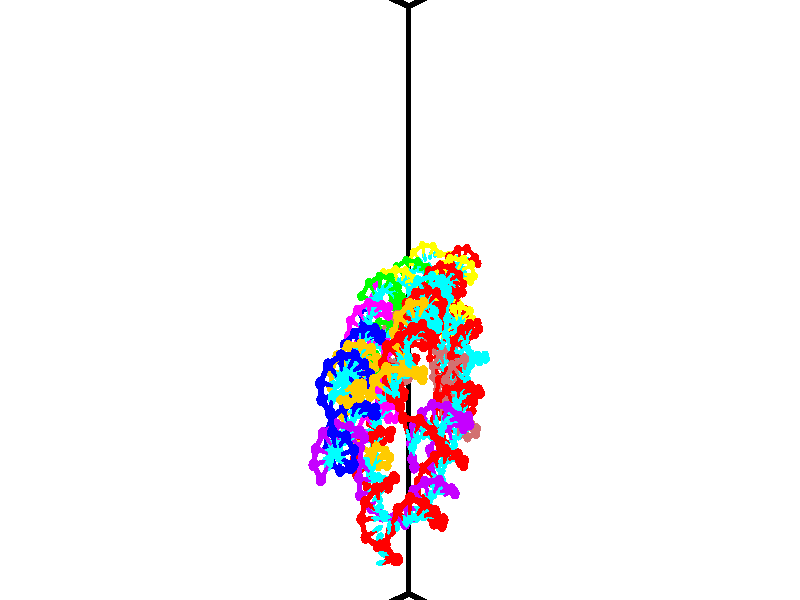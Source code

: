 // switches for output
#declare DRAW_BASES = 1; // possible values are 0, 1; only relevant for DNA ribbons
#declare DRAW_BASES_TYPE = 3; // possible values are 1, 2, 3; only relevant for DNA ribbons
#declare DRAW_FOG = 0; // set to 1 to enable fog

#include "colors.inc"

#include "transforms.inc"
background { rgb <1, 1, 1>}

#default {
   normal{
       ripples 0.25
       frequency 0.20
       turbulence 0.2
       lambda 5
   }
	finish {
		phong 0.1
		phong_size 40.
	}
}

// original window dimensions: 1024x640


// camera settings

camera {
	sky <-0, 1, 0>
	up <-0, 1, 0>
	right 1.6 * <0.724836, 0, 0.688921>
	location <12.1561, 44.2, 77.9145>
	look_at <46.7464, 44.2, 41.5209>
	direction <34.5903, 0, -36.3936>
	angle 67.0682
}


# declare cpy_camera_pos = <12.1561, 44.2, 77.9145>;
# if (DRAW_FOG = 1)
fog {
	fog_type 2
	up vnormalize(cpy_camera_pos)
	color rgbt<1,1,1,0.3>
	distance 1e-5
	fog_alt 3e-3
	fog_offset 70.72
}
# end


// LIGHTS

# declare lum = 6;
global_settings {
	ambient_light rgb lum * <0.05, 0.05, 0.05>
	max_trace_level 15
}# declare cpy_direct_light_amount = 0.25;
light_source
{	1000 * <-0.0359156, -1, 1.41376>,
	rgb lum * cpy_direct_light_amount
	parallel
}

light_source
{	1000 * <0.0359156, 1, -1.41376>,
	rgb lum * cpy_direct_light_amount
	parallel
}

// strand 0

// nucleotide -1

// particle -1
sphere {
	<42.953590, 42.232117, 45.399071> 0.250000
	pigment { color rgbt <1,0,0,0> }
	no_shadow
}
cylinder {
	<43.158165, 42.104637, 45.718285>,  <43.280910, 42.028149, 45.909813>, 0.100000
	pigment { color rgbt <1,0,0,0> }
	no_shadow
}
cylinder {
	<43.158165, 42.104637, 45.718285>,  <42.953590, 42.232117, 45.399071>, 0.100000
	pigment { color rgbt <1,0,0,0> }
	no_shadow
}

// particle -1
sphere {
	<43.158165, 42.104637, 45.718285> 0.100000
	pigment { color rgbt <1,0,0,0> }
	no_shadow
}
sphere {
	0, 1
	scale<0.080000,0.200000,0.300000>
	matrix <-0.574457, -0.817473, 0.041691,
		0.639089, -0.479761, -0.601162,
		0.511434, -0.318697, 0.798039,
		43.311596, 42.009029, 45.957695>
	pigment { color rgbt <0,1,1,0> }
	no_shadow
}
cylinder {
	<43.065853, 41.446732, 45.368729>,  <42.953590, 42.232117, 45.399071>, 0.130000
	pigment { color rgbt <1,0,0,0> }
	no_shadow
}

// nucleotide -1

// particle -1
sphere {
	<43.065853, 41.446732, 45.368729> 0.250000
	pigment { color rgbt <1,0,0,0> }
	no_shadow
}
cylinder {
	<43.134377, 41.544815, 45.750416>,  <43.175491, 41.603664, 45.979427>, 0.100000
	pigment { color rgbt <1,0,0,0> }
	no_shadow
}
cylinder {
	<43.134377, 41.544815, 45.750416>,  <43.065853, 41.446732, 45.368729>, 0.100000
	pigment { color rgbt <1,0,0,0> }
	no_shadow
}

// particle -1
sphere {
	<43.134377, 41.544815, 45.750416> 0.100000
	pigment { color rgbt <1,0,0,0> }
	no_shadow
}
sphere {
	0, 1
	scale<0.080000,0.200000,0.300000>
	matrix <-0.549824, -0.779885, 0.299120,
		0.817526, -0.575891, 0.001225,
		0.171305, 0.245212, 0.954215,
		43.185768, 41.618378, 46.036682>
	pigment { color rgbt <0,1,1,0> }
	no_shadow
}
cylinder {
	<43.023178, 40.792980, 45.823345>,  <43.065853, 41.446732, 45.368729>, 0.130000
	pigment { color rgbt <1,0,0,0> }
	no_shadow
}

// nucleotide -1

// particle -1
sphere {
	<43.023178, 40.792980, 45.823345> 0.250000
	pigment { color rgbt <1,0,0,0> }
	no_shadow
}
cylinder {
	<42.970844, 41.097916, 46.076870>,  <42.939445, 41.280876, 46.228985>, 0.100000
	pigment { color rgbt <1,0,0,0> }
	no_shadow
}
cylinder {
	<42.970844, 41.097916, 46.076870>,  <43.023178, 40.792980, 45.823345>, 0.100000
	pigment { color rgbt <1,0,0,0> }
	no_shadow
}

// particle -1
sphere {
	<42.970844, 41.097916, 46.076870> 0.100000
	pigment { color rgbt <1,0,0,0> }
	no_shadow
}
sphere {
	0, 1
	scale<0.080000,0.200000,0.300000>
	matrix <-0.670747, -0.538844, 0.509653,
		0.730056, -0.358452, 0.581833,
		-0.130831, 0.762338, 0.633817,
		42.931595, 41.326618, 46.267014>
	pigment { color rgbt <0,1,1,0> }
	no_shadow
}
cylinder {
	<42.828747, 40.391392, 46.457497>,  <43.023178, 40.792980, 45.823345>, 0.130000
	pigment { color rgbt <1,0,0,0> }
	no_shadow
}

// nucleotide -1

// particle -1
sphere {
	<42.828747, 40.391392, 46.457497> 0.250000
	pigment { color rgbt <1,0,0,0> }
	no_shadow
}
cylinder {
	<42.717422, 40.773933, 46.493126>,  <42.650627, 41.003460, 46.514503>, 0.100000
	pigment { color rgbt <1,0,0,0> }
	no_shadow
}
cylinder {
	<42.717422, 40.773933, 46.493126>,  <42.828747, 40.391392, 46.457497>, 0.100000
	pigment { color rgbt <1,0,0,0> }
	no_shadow
}

// particle -1
sphere {
	<42.717422, 40.773933, 46.493126> 0.100000
	pigment { color rgbt <1,0,0,0> }
	no_shadow
}
sphere {
	0, 1
	scale<0.080000,0.200000,0.300000>
	matrix <-0.760572, -0.276063, 0.587638,
		0.586579, 0.095800, 0.804206,
		-0.278307, 0.956353, 0.089070,
		42.633930, 41.060841, 46.519848>
	pigment { color rgbt <0,1,1,0> }
	no_shadow
}
cylinder {
	<42.868500, 40.469341, 47.160477>,  <42.828747, 40.391392, 46.457497>, 0.130000
	pigment { color rgbt <1,0,0,0> }
	no_shadow
}

// nucleotide -1

// particle -1
sphere {
	<42.868500, 40.469341, 47.160477> 0.250000
	pigment { color rgbt <1,0,0,0> }
	no_shadow
}
cylinder {
	<42.627636, 40.736595, 46.985664>,  <42.483116, 40.896950, 46.880779>, 0.100000
	pigment { color rgbt <1,0,0,0> }
	no_shadow
}
cylinder {
	<42.627636, 40.736595, 46.985664>,  <42.868500, 40.469341, 47.160477>, 0.100000
	pigment { color rgbt <1,0,0,0> }
	no_shadow
}

// particle -1
sphere {
	<42.627636, 40.736595, 46.985664> 0.100000
	pigment { color rgbt <1,0,0,0> }
	no_shadow
}
sphere {
	0, 1
	scale<0.080000,0.200000,0.300000>
	matrix <-0.739631, -0.260764, 0.620442,
		0.300579, 0.696846, 0.651197,
		-0.602162, 0.668137, -0.437028,
		42.446987, 40.937035, 46.854557>
	pigment { color rgbt <0,1,1,0> }
	no_shadow
}
cylinder {
	<42.576309, 40.754894, 47.664436>,  <42.868500, 40.469341, 47.160477>, 0.130000
	pigment { color rgbt <1,0,0,0> }
	no_shadow
}

// nucleotide -1

// particle -1
sphere {
	<42.576309, 40.754894, 47.664436> 0.250000
	pigment { color rgbt <1,0,0,0> }
	no_shadow
}
cylinder {
	<42.322220, 40.845718, 47.369160>,  <42.169765, 40.900215, 47.191994>, 0.100000
	pigment { color rgbt <1,0,0,0> }
	no_shadow
}
cylinder {
	<42.322220, 40.845718, 47.369160>,  <42.576309, 40.754894, 47.664436>, 0.100000
	pigment { color rgbt <1,0,0,0> }
	no_shadow
}

// particle -1
sphere {
	<42.322220, 40.845718, 47.369160> 0.100000
	pigment { color rgbt <1,0,0,0> }
	no_shadow
}
sphere {
	0, 1
	scale<0.080000,0.200000,0.300000>
	matrix <-0.747157, -0.422686, 0.512926,
		-0.195557, 0.877370, 0.438153,
		-0.635227, 0.227063, -0.738193,
		42.131653, 40.913837, 47.147701>
	pigment { color rgbt <0,1,1,0> }
	no_shadow
}
cylinder {
	<41.949455, 40.856133, 48.000668>,  <42.576309, 40.754894, 47.664436>, 0.130000
	pigment { color rgbt <1,0,0,0> }
	no_shadow
}

// nucleotide -1

// particle -1
sphere {
	<41.949455, 40.856133, 48.000668> 0.250000
	pigment { color rgbt <1,0,0,0> }
	no_shadow
}
cylinder {
	<41.842739, 40.806488, 47.618374>,  <41.778709, 40.776703, 47.389000>, 0.100000
	pigment { color rgbt <1,0,0,0> }
	no_shadow
}
cylinder {
	<41.842739, 40.806488, 47.618374>,  <41.949455, 40.856133, 48.000668>, 0.100000
	pigment { color rgbt <1,0,0,0> }
	no_shadow
}

// particle -1
sphere {
	<41.842739, 40.806488, 47.618374> 0.100000
	pigment { color rgbt <1,0,0,0> }
	no_shadow
}
sphere {
	0, 1
	scale<0.080000,0.200000,0.300000>
	matrix <-0.841118, -0.454116, 0.293767,
		-0.470470, 0.882257, 0.016766,
		-0.266791, -0.124107, -0.955730,
		41.762703, 40.769257, 47.331654>
	pigment { color rgbt <0,1,1,0> }
	no_shadow
}
cylinder {
	<41.192291, 41.160595, 47.992920>,  <41.949455, 40.856133, 48.000668>, 0.130000
	pigment { color rgbt <1,0,0,0> }
	no_shadow
}

// nucleotide -1

// particle -1
sphere {
	<41.192291, 41.160595, 47.992920> 0.250000
	pigment { color rgbt <1,0,0,0> }
	no_shadow
}
cylinder {
	<41.242580, 40.943001, 47.661072>,  <41.272755, 40.812443, 47.461964>, 0.100000
	pigment { color rgbt <1,0,0,0> }
	no_shadow
}
cylinder {
	<41.242580, 40.943001, 47.661072>,  <41.192291, 41.160595, 47.992920>, 0.100000
	pigment { color rgbt <1,0,0,0> }
	no_shadow
}

// particle -1
sphere {
	<41.242580, 40.943001, 47.661072> 0.100000
	pigment { color rgbt <1,0,0,0> }
	no_shadow
}
sphere {
	0, 1
	scale<0.080000,0.200000,0.300000>
	matrix <-0.907230, -0.401407, 0.125722,
		-0.401407, 0.736853, -0.543986,
		-0.125722, 0.543986, 0.829622,
		41.280296, 40.779804, 47.412186>
	pigment { color rgbt <0,1,1,0> }
	no_shadow
}
cylinder {
	<40.671375, 41.284824, 47.541313>,  <41.192291, 41.160595, 47.992920>, 0.130000
	pigment { color rgbt <1,0,0,0> }
	no_shadow
}

// nucleotide -1

// particle -1
sphere {
	<40.671375, 41.284824, 47.541313> 0.250000
	pigment { color rgbt <1,0,0,0> }
	no_shadow
}
cylinder {
	<40.807861, 40.921181, 47.445732>,  <40.889751, 40.702995, 47.388382>, 0.100000
	pigment { color rgbt <1,0,0,0> }
	no_shadow
}
cylinder {
	<40.807861, 40.921181, 47.445732>,  <40.671375, 41.284824, 47.541313>, 0.100000
	pigment { color rgbt <1,0,0,0> }
	no_shadow
}

// particle -1
sphere {
	<40.807861, 40.921181, 47.445732> 0.100000
	pigment { color rgbt <1,0,0,0> }
	no_shadow
}
sphere {
	0, 1
	scale<0.080000,0.200000,0.300000>
	matrix <-0.907098, -0.385113, 0.169885,
		-0.246468, 0.158788, -0.956054,
		0.341214, -0.909106, -0.238954,
		40.910225, 40.648449, 47.374046>
	pigment { color rgbt <0,1,1,0> }
	no_shadow
}
cylinder {
	<40.122784, 40.986427, 47.160091>,  <40.671375, 41.284824, 47.541313>, 0.130000
	pigment { color rgbt <1,0,0,0> }
	no_shadow
}

// nucleotide -1

// particle -1
sphere {
	<40.122784, 40.986427, 47.160091> 0.250000
	pigment { color rgbt <1,0,0,0> }
	no_shadow
}
cylinder {
	<40.365417, 40.697769, 47.293526>,  <40.510998, 40.524574, 47.373585>, 0.100000
	pigment { color rgbt <1,0,0,0> }
	no_shadow
}
cylinder {
	<40.365417, 40.697769, 47.293526>,  <40.122784, 40.986427, 47.160091>, 0.100000
	pigment { color rgbt <1,0,0,0> }
	no_shadow
}

// particle -1
sphere {
	<40.365417, 40.697769, 47.293526> 0.100000
	pigment { color rgbt <1,0,0,0> }
	no_shadow
}
sphere {
	0, 1
	scale<0.080000,0.200000,0.300000>
	matrix <-0.794724, -0.539004, 0.279085,
		-0.021598, -0.434397, -0.900463,
		0.606587, -0.721647, 0.333584,
		40.547394, 40.481274, 47.393600>
	pigment { color rgbt <0,1,1,0> }
	no_shadow
}
cylinder {
	<39.758526, 40.383415, 47.158482>,  <40.122784, 40.986427, 47.160091>, 0.130000
	pigment { color rgbt <1,0,0,0> }
	no_shadow
}

// nucleotide -1

// particle -1
sphere {
	<39.758526, 40.383415, 47.158482> 0.250000
	pigment { color rgbt <1,0,0,0> }
	no_shadow
}
cylinder {
	<40.066132, 40.226959, 47.360718>,  <40.250694, 40.133087, 47.482059>, 0.100000
	pigment { color rgbt <1,0,0,0> }
	no_shadow
}
cylinder {
	<40.066132, 40.226959, 47.360718>,  <39.758526, 40.383415, 47.158482>, 0.100000
	pigment { color rgbt <1,0,0,0> }
	no_shadow
}

// particle -1
sphere {
	<40.066132, 40.226959, 47.360718> 0.100000
	pigment { color rgbt <1,0,0,0> }
	no_shadow
}
sphere {
	0, 1
	scale<0.080000,0.200000,0.300000>
	matrix <-0.639222, -0.467826, 0.610355,
		-0.002204, -0.792559, -0.609791,
		0.769019, -0.391137, 0.505590,
		40.296837, 40.109619, 47.512394>
	pigment { color rgbt <0,1,1,0> }
	no_shadow
}
cylinder {
	<39.643375, 39.698189, 47.168716>,  <39.758526, 40.383415, 47.158482>, 0.130000
	pigment { color rgbt <1,0,0,0> }
	no_shadow
}

// nucleotide -1

// particle -1
sphere {
	<39.643375, 39.698189, 47.168716> 0.250000
	pigment { color rgbt <1,0,0,0> }
	no_shadow
}
cylinder {
	<39.860199, 39.755806, 47.499878>,  <39.990292, 39.790379, 47.698574>, 0.100000
	pigment { color rgbt <1,0,0,0> }
	no_shadow
}
cylinder {
	<39.860199, 39.755806, 47.499878>,  <39.643375, 39.698189, 47.168716>, 0.100000
	pigment { color rgbt <1,0,0,0> }
	no_shadow
}

// particle -1
sphere {
	<39.860199, 39.755806, 47.499878> 0.100000
	pigment { color rgbt <1,0,0,0> }
	no_shadow
}
sphere {
	0, 1
	scale<0.080000,0.200000,0.300000>
	matrix <-0.683820, -0.497019, 0.534193,
		0.488433, -0.855700, -0.170911,
		0.542055, 0.144046, 0.827905,
		40.022816, 39.799019, 47.748249>
	pigment { color rgbt <0,1,1,0> }
	no_shadow
}
cylinder {
	<39.620304, 39.052086, 47.575066>,  <39.643375, 39.698189, 47.168716>, 0.130000
	pigment { color rgbt <1,0,0,0> }
	no_shadow
}

// nucleotide -1

// particle -1
sphere {
	<39.620304, 39.052086, 47.575066> 0.250000
	pigment { color rgbt <1,0,0,0> }
	no_shadow
}
cylinder {
	<39.706734, 39.345688, 47.832607>,  <39.758591, 39.521851, 47.987133>, 0.100000
	pigment { color rgbt <1,0,0,0> }
	no_shadow
}
cylinder {
	<39.706734, 39.345688, 47.832607>,  <39.620304, 39.052086, 47.575066>, 0.100000
	pigment { color rgbt <1,0,0,0> }
	no_shadow
}

// particle -1
sphere {
	<39.706734, 39.345688, 47.832607> 0.100000
	pigment { color rgbt <1,0,0,0> }
	no_shadow
}
sphere {
	0, 1
	scale<0.080000,0.200000,0.300000>
	matrix <-0.722977, -0.322918, 0.610760,
		0.656215, -0.597457, 0.460898,
		0.216071, 0.734009, 0.643852,
		39.771557, 39.565891, 48.025764>
	pigment { color rgbt <0,1,1,0> }
	no_shadow
}
cylinder {
	<39.622681, 38.770256, 48.124969>,  <39.620304, 39.052086, 47.575066>, 0.130000
	pigment { color rgbt <1,0,0,0> }
	no_shadow
}

// nucleotide -1

// particle -1
sphere {
	<39.622681, 38.770256, 48.124969> 0.250000
	pigment { color rgbt <1,0,0,0> }
	no_shadow
}
cylinder {
	<39.595100, 39.143257, 48.266777>,  <39.578552, 39.367058, 48.351864>, 0.100000
	pigment { color rgbt <1,0,0,0> }
	no_shadow
}
cylinder {
	<39.595100, 39.143257, 48.266777>,  <39.622681, 38.770256, 48.124969>, 0.100000
	pigment { color rgbt <1,0,0,0> }
	no_shadow
}

// particle -1
sphere {
	<39.595100, 39.143257, 48.266777> 0.100000
	pigment { color rgbt <1,0,0,0> }
	no_shadow
}
sphere {
	0, 1
	scale<0.080000,0.200000,0.300000>
	matrix <-0.602523, -0.322158, 0.730192,
		0.795117, -0.163264, 0.584066,
		-0.068947, 0.932501, 0.354523,
		39.574417, 39.423008, 48.373135>
	pigment { color rgbt <0,1,1,0> }
	no_shadow
}
cylinder {
	<39.843994, 38.838428, 48.859676>,  <39.622681, 38.770256, 48.124969>, 0.130000
	pigment { color rgbt <1,0,0,0> }
	no_shadow
}

// nucleotide -1

// particle -1
sphere {
	<39.843994, 38.838428, 48.859676> 0.250000
	pigment { color rgbt <1,0,0,0> }
	no_shadow
}
cylinder {
	<39.590641, 39.142204, 48.800255>,  <39.438629, 39.324471, 48.764603>, 0.100000
	pigment { color rgbt <1,0,0,0> }
	no_shadow
}
cylinder {
	<39.590641, 39.142204, 48.800255>,  <39.843994, 38.838428, 48.859676>, 0.100000
	pigment { color rgbt <1,0,0,0> }
	no_shadow
}

// particle -1
sphere {
	<39.590641, 39.142204, 48.800255> 0.100000
	pigment { color rgbt <1,0,0,0> }
	no_shadow
}
sphere {
	0, 1
	scale<0.080000,0.200000,0.300000>
	matrix <-0.693699, -0.472155, 0.543922,
		0.342935, 0.447567, 0.825881,
		-0.633386, 0.759442, -0.148558,
		39.400623, 39.370037, 48.755688>
	pigment { color rgbt <0,1,1,0> }
	no_shadow
}
cylinder {
	<39.625622, 38.878841, 49.425064>,  <39.843994, 38.838428, 48.859676>, 0.130000
	pigment { color rgbt <1,0,0,0> }
	no_shadow
}

// nucleotide -1

// particle -1
sphere {
	<39.625622, 38.878841, 49.425064> 0.250000
	pigment { color rgbt <1,0,0,0> }
	no_shadow
}
cylinder {
	<39.350395, 39.075684, 49.211750>,  <39.185261, 39.193790, 49.083759>, 0.100000
	pigment { color rgbt <1,0,0,0> }
	no_shadow
}
cylinder {
	<39.350395, 39.075684, 49.211750>,  <39.625622, 38.878841, 49.425064>, 0.100000
	pigment { color rgbt <1,0,0,0> }
	no_shadow
}

// particle -1
sphere {
	<39.350395, 39.075684, 49.211750> 0.100000
	pigment { color rgbt <1,0,0,0> }
	no_shadow
}
sphere {
	0, 1
	scale<0.080000,0.200000,0.300000>
	matrix <-0.698967, -0.252012, 0.669280,
		0.194961, 0.833260, 0.517366,
		-0.688067, 0.492105, -0.533288,
		39.143974, 39.223316, 49.051762>
	pigment { color rgbt <0,1,1,0> }
	no_shadow
}
cylinder {
	<39.202213, 39.241177, 49.919540>,  <39.625622, 38.878841, 49.425064>, 0.130000
	pigment { color rgbt <1,0,0,0> }
	no_shadow
}

// nucleotide -1

// particle -1
sphere {
	<39.202213, 39.241177, 49.919540> 0.250000
	pigment { color rgbt <1,0,0,0> }
	no_shadow
}
cylinder {
	<38.981960, 39.226463, 49.585964>,  <38.849808, 39.217636, 49.385818>, 0.100000
	pigment { color rgbt <1,0,0,0> }
	no_shadow
}
cylinder {
	<38.981960, 39.226463, 49.585964>,  <39.202213, 39.241177, 49.919540>, 0.100000
	pigment { color rgbt <1,0,0,0> }
	no_shadow
}

// particle -1
sphere {
	<38.981960, 39.226463, 49.585964> 0.100000
	pigment { color rgbt <1,0,0,0> }
	no_shadow
}
sphere {
	0, 1
	scale<0.080000,0.200000,0.300000>
	matrix <-0.816982, -0.181259, 0.547435,
		-0.171296, 0.982747, 0.069754,
		-0.550634, -0.036786, -0.833936,
		38.816769, 39.215427, 49.335785>
	pigment { color rgbt <0,1,1,0> }
	no_shadow
}
cylinder {
	<38.677452, 39.673878, 50.066620>,  <39.202213, 39.241177, 49.919540>, 0.130000
	pigment { color rgbt <1,0,0,0> }
	no_shadow
}

// nucleotide -1

// particle -1
sphere {
	<38.677452, 39.673878, 50.066620> 0.250000
	pigment { color rgbt <1,0,0,0> }
	no_shadow
}
cylinder {
	<38.564400, 39.417076, 49.781540>,  <38.496567, 39.262993, 49.610493>, 0.100000
	pigment { color rgbt <1,0,0,0> }
	no_shadow
}
cylinder {
	<38.564400, 39.417076, 49.781540>,  <38.677452, 39.673878, 50.066620>, 0.100000
	pigment { color rgbt <1,0,0,0> }
	no_shadow
}

// particle -1
sphere {
	<38.564400, 39.417076, 49.781540> 0.100000
	pigment { color rgbt <1,0,0,0> }
	no_shadow
}
sphere {
	0, 1
	scale<0.080000,0.200000,0.300000>
	matrix <-0.812771, -0.234314, 0.533386,
		-0.509434, 0.730016, -0.455580,
		-0.282631, -0.642007, -0.712704,
		38.479610, 39.224476, 49.567730>
	pigment { color rgbt <0,1,1,0> }
	no_shadow
}
cylinder {
	<38.028732, 39.693691, 50.133213>,  <38.677452, 39.673878, 50.066620>, 0.130000
	pigment { color rgbt <1,0,0,0> }
	no_shadow
}

// nucleotide -1

// particle -1
sphere {
	<38.028732, 39.693691, 50.133213> 0.250000
	pigment { color rgbt <1,0,0,0> }
	no_shadow
}
cylinder {
	<38.042313, 39.386124, 49.877838>,  <38.050461, 39.201584, 49.724613>, 0.100000
	pigment { color rgbt <1,0,0,0> }
	no_shadow
}
cylinder {
	<38.042313, 39.386124, 49.877838>,  <38.028732, 39.693691, 50.133213>, 0.100000
	pigment { color rgbt <1,0,0,0> }
	no_shadow
}

// particle -1
sphere {
	<38.042313, 39.386124, 49.877838> 0.100000
	pigment { color rgbt <1,0,0,0> }
	no_shadow
}
sphere {
	0, 1
	scale<0.080000,0.200000,0.300000>
	matrix <-0.959946, -0.202855, 0.193272,
		-0.278122, 0.606308, -0.745009,
		0.033947, -0.768922, -0.638441,
		38.052498, 39.155449, 49.686306>
	pigment { color rgbt <0,1,1,0> }
	no_shadow
}
cylinder {
	<37.404861, 39.742802, 49.659645>,  <38.028732, 39.693691, 50.133213>, 0.130000
	pigment { color rgbt <1,0,0,0> }
	no_shadow
}

// nucleotide -1

// particle -1
sphere {
	<37.404861, 39.742802, 49.659645> 0.250000
	pigment { color rgbt <1,0,0,0> }
	no_shadow
}
cylinder {
	<37.528294, 39.364395, 49.699318>,  <37.602352, 39.137352, 49.723122>, 0.100000
	pigment { color rgbt <1,0,0,0> }
	no_shadow
}
cylinder {
	<37.528294, 39.364395, 49.699318>,  <37.404861, 39.742802, 49.659645>, 0.100000
	pigment { color rgbt <1,0,0,0> }
	no_shadow
}

// particle -1
sphere {
	<37.528294, 39.364395, 49.699318> 0.100000
	pigment { color rgbt <1,0,0,0> }
	no_shadow
}
sphere {
	0, 1
	scale<0.080000,0.200000,0.300000>
	matrix <-0.845716, -0.225139, 0.483816,
		-0.435367, -0.233172, -0.869532,
		0.308578, -0.946014, 0.099179,
		37.620869, 39.080589, 49.729073>
	pigment { color rgbt <0,1,1,0> }
	no_shadow
}
cylinder {
	<36.812134, 39.442818, 49.536160>,  <37.404861, 39.742802, 49.659645>, 0.130000
	pigment { color rgbt <1,0,0,0> }
	no_shadow
}

// nucleotide -1

// particle -1
sphere {
	<36.812134, 39.442818, 49.536160> 0.250000
	pigment { color rgbt <1,0,0,0> }
	no_shadow
}
cylinder {
	<37.058517, 39.154968, 49.664364>,  <37.206348, 38.982258, 49.741287>, 0.100000
	pigment { color rgbt <1,0,0,0> }
	no_shadow
}
cylinder {
	<37.058517, 39.154968, 49.664364>,  <36.812134, 39.442818, 49.536160>, 0.100000
	pigment { color rgbt <1,0,0,0> }
	no_shadow
}

// particle -1
sphere {
	<37.058517, 39.154968, 49.664364> 0.100000
	pigment { color rgbt <1,0,0,0> }
	no_shadow
}
sphere {
	0, 1
	scale<0.080000,0.200000,0.300000>
	matrix <-0.777728, -0.490712, 0.392863,
		-0.125435, -0.491260, -0.861934,
		0.615959, -0.719628, 0.320514,
		37.243305, 38.939079, 49.760517>
	pigment { color rgbt <0,1,1,0> }
	no_shadow
}
cylinder {
	<36.495564, 38.707912, 49.356480>,  <36.812134, 39.442818, 49.536160>, 0.130000
	pigment { color rgbt <1,0,0,0> }
	no_shadow
}

// nucleotide -1

// particle -1
sphere {
	<36.495564, 38.707912, 49.356480> 0.250000
	pigment { color rgbt <1,0,0,0> }
	no_shadow
}
cylinder {
	<36.742538, 38.668846, 49.668694>,  <36.890724, 38.645405, 49.856022>, 0.100000
	pigment { color rgbt <1,0,0,0> }
	no_shadow
}
cylinder {
	<36.742538, 38.668846, 49.668694>,  <36.495564, 38.707912, 49.356480>, 0.100000
	pigment { color rgbt <1,0,0,0> }
	no_shadow
}

// particle -1
sphere {
	<36.742538, 38.668846, 49.668694> 0.100000
	pigment { color rgbt <1,0,0,0> }
	no_shadow
}
sphere {
	0, 1
	scale<0.080000,0.200000,0.300000>
	matrix <-0.714623, -0.484354, 0.504694,
		0.328763, -0.869404, -0.368853,
		0.617438, -0.097666, 0.780533,
		36.927769, 38.639545, 49.902855>
	pigment { color rgbt <0,1,1,0> }
	no_shadow
}
cylinder {
	<36.532238, 37.876019, 49.540024>,  <36.495564, 38.707912, 49.356480>, 0.130000
	pigment { color rgbt <1,0,0,0> }
	no_shadow
}

// nucleotide -1

// particle -1
sphere {
	<36.532238, 37.876019, 49.540024> 0.250000
	pigment { color rgbt <1,0,0,0> }
	no_shadow
}
cylinder {
	<36.641441, 38.089943, 49.859886>,  <36.706963, 38.218296, 50.051804>, 0.100000
	pigment { color rgbt <1,0,0,0> }
	no_shadow
}
cylinder {
	<36.641441, 38.089943, 49.859886>,  <36.532238, 37.876019, 49.540024>, 0.100000
	pigment { color rgbt <1,0,0,0> }
	no_shadow
}

// particle -1
sphere {
	<36.641441, 38.089943, 49.859886> 0.100000
	pigment { color rgbt <1,0,0,0> }
	no_shadow
}
sphere {
	0, 1
	scale<0.080000,0.200000,0.300000>
	matrix <-0.661521, -0.499147, 0.559680,
		0.698467, -0.681784, 0.217518,
		0.273008, 0.534811, 0.799652,
		36.723343, 38.250385, 50.099781>
	pigment { color rgbt <0,1,1,0> }
	no_shadow
}
cylinder {
	<36.711914, 37.347435, 50.023560>,  <36.532238, 37.876019, 49.540024>, 0.130000
	pigment { color rgbt <1,0,0,0> }
	no_shadow
}

// nucleotide -1

// particle -1
sphere {
	<36.711914, 37.347435, 50.023560> 0.250000
	pigment { color rgbt <1,0,0,0> }
	no_shadow
}
cylinder {
	<36.636211, 37.689499, 50.216591>,  <36.590790, 37.894737, 50.332409>, 0.100000
	pigment { color rgbt <1,0,0,0> }
	no_shadow
}
cylinder {
	<36.636211, 37.689499, 50.216591>,  <36.711914, 37.347435, 50.023560>, 0.100000
	pigment { color rgbt <1,0,0,0> }
	no_shadow
}

// particle -1
sphere {
	<36.636211, 37.689499, 50.216591> 0.100000
	pigment { color rgbt <1,0,0,0> }
	no_shadow
}
sphere {
	0, 1
	scale<0.080000,0.200000,0.300000>
	matrix <-0.621032, -0.484923, 0.615767,
		0.760592, -0.183156, 0.622859,
		-0.189257, 0.855163, 0.482574,
		36.579433, 37.946049, 50.361362>
	pigment { color rgbt <0,1,1,0> }
	no_shadow
}
cylinder {
	<36.546902, 37.069962, 50.745903>,  <36.711914, 37.347435, 50.023560>, 0.130000
	pigment { color rgbt <1,0,0,0> }
	no_shadow
}

// nucleotide -1

// particle -1
sphere {
	<36.546902, 37.069962, 50.745903> 0.250000
	pigment { color rgbt <1,0,0,0> }
	no_shadow
}
cylinder {
	<36.394283, 37.439133, 50.725441>,  <36.302711, 37.660637, 50.713165>, 0.100000
	pigment { color rgbt <1,0,0,0> }
	no_shadow
}
cylinder {
	<36.394283, 37.439133, 50.725441>,  <36.546902, 37.069962, 50.745903>, 0.100000
	pigment { color rgbt <1,0,0,0> }
	no_shadow
}

// particle -1
sphere {
	<36.394283, 37.439133, 50.725441> 0.100000
	pigment { color rgbt <1,0,0,0> }
	no_shadow
}
sphere {
	0, 1
	scale<0.080000,0.200000,0.300000>
	matrix <-0.617065, -0.213116, 0.757504,
		0.688222, 0.320592, 0.650824,
		-0.381551, 0.922931, -0.051155,
		36.279819, 37.716011, 50.710094>
	pigment { color rgbt <0,1,1,0> }
	no_shadow
}
cylinder {
	<36.560612, 37.324963, 51.381157>,  <36.546902, 37.069962, 50.745903>, 0.130000
	pigment { color rgbt <1,0,0,0> }
	no_shadow
}

// nucleotide -1

// particle -1
sphere {
	<36.560612, 37.324963, 51.381157> 0.250000
	pigment { color rgbt <1,0,0,0> }
	no_shadow
}
cylinder {
	<36.281250, 37.548721, 51.202579>,  <36.113632, 37.682976, 51.095432>, 0.100000
	pigment { color rgbt <1,0,0,0> }
	no_shadow
}
cylinder {
	<36.281250, 37.548721, 51.202579>,  <36.560612, 37.324963, 51.381157>, 0.100000
	pigment { color rgbt <1,0,0,0> }
	no_shadow
}

// particle -1
sphere {
	<36.281250, 37.548721, 51.202579> 0.100000
	pigment { color rgbt <1,0,0,0> }
	no_shadow
}
sphere {
	0, 1
	scale<0.080000,0.200000,0.300000>
	matrix <-0.670116, -0.292029, 0.682396,
		0.251353, 0.775757, 0.578811,
		-0.698403, 0.559392, -0.446445,
		36.071728, 37.716537, 51.068645>
	pigment { color rgbt <0,1,1,0> }
	no_shadow
}
cylinder {
	<36.206226, 37.798569, 51.906216>,  <36.560612, 37.324963, 51.381157>, 0.130000
	pigment { color rgbt <1,0,0,0> }
	no_shadow
}

// nucleotide -1

// particle -1
sphere {
	<36.206226, 37.798569, 51.906216> 0.250000
	pigment { color rgbt <1,0,0,0> }
	no_shadow
}
cylinder {
	<35.940254, 37.747482, 51.611855>,  <35.780670, 37.716831, 51.435238>, 0.100000
	pigment { color rgbt <1,0,0,0> }
	no_shadow
}
cylinder {
	<35.940254, 37.747482, 51.611855>,  <36.206226, 37.798569, 51.906216>, 0.100000
	pigment { color rgbt <1,0,0,0> }
	no_shadow
}

// particle -1
sphere {
	<35.940254, 37.747482, 51.611855> 0.100000
	pigment { color rgbt <1,0,0,0> }
	no_shadow
}
sphere {
	0, 1
	scale<0.080000,0.200000,0.300000>
	matrix <-0.690029, -0.272067, 0.670701,
		-0.285874, 0.953765, 0.092778,
		-0.664933, -0.127716, -0.735902,
		35.740776, 37.709167, 51.391083>
	pigment { color rgbt <0,1,1,0> }
	no_shadow
}
cylinder {
	<35.625347, 37.859985, 52.308769>,  <36.206226, 37.798569, 51.906216>, 0.130000
	pigment { color rgbt <1,0,0,0> }
	no_shadow
}

// nucleotide -1

// particle -1
sphere {
	<35.625347, 37.859985, 52.308769> 0.250000
	pigment { color rgbt <1,0,0,0> }
	no_shadow
}
cylinder {
	<35.493645, 37.709229, 51.962463>,  <35.414623, 37.618774, 51.754681>, 0.100000
	pigment { color rgbt <1,0,0,0> }
	no_shadow
}
cylinder {
	<35.493645, 37.709229, 51.962463>,  <35.625347, 37.859985, 52.308769>, 0.100000
	pigment { color rgbt <1,0,0,0> }
	no_shadow
}

// particle -1
sphere {
	<35.493645, 37.709229, 51.962463> 0.100000
	pigment { color rgbt <1,0,0,0> }
	no_shadow
}
sphere {
	0, 1
	scale<0.080000,0.200000,0.300000>
	matrix <-0.836411, -0.309083, 0.452642,
		-0.438189, 0.873168, -0.213468,
		-0.329253, -0.376889, -0.865764,
		35.394867, 37.596161, 51.702736>
	pigment { color rgbt <0,1,1,0> }
	no_shadow
}
cylinder {
	<34.902142, 38.059750, 52.334732>,  <35.625347, 37.859985, 52.308769>, 0.130000
	pigment { color rgbt <1,0,0,0> }
	no_shadow
}

// nucleotide -1

// particle -1
sphere {
	<34.902142, 38.059750, 52.334732> 0.250000
	pigment { color rgbt <1,0,0,0> }
	no_shadow
}
cylinder {
	<34.951759, 37.749794, 52.086811>,  <34.981529, 37.563820, 51.938057>, 0.100000
	pigment { color rgbt <1,0,0,0> }
	no_shadow
}
cylinder {
	<34.951759, 37.749794, 52.086811>,  <34.902142, 38.059750, 52.334732>, 0.100000
	pigment { color rgbt <1,0,0,0> }
	no_shadow
}

// particle -1
sphere {
	<34.951759, 37.749794, 52.086811> 0.100000
	pigment { color rgbt <1,0,0,0> }
	no_shadow
}
sphere {
	0, 1
	scale<0.080000,0.200000,0.300000>
	matrix <-0.792692, -0.453107, 0.407840,
		-0.596870, 0.440725, -0.670454,
		0.124042, -0.774891, -0.619805,
		34.988972, 37.517326, 51.900871>
	pigment { color rgbt <0,1,1,0> }
	no_shadow
}
cylinder {
	<34.254925, 37.830952, 52.303677>,  <34.902142, 38.059750, 52.334732>, 0.130000
	pigment { color rgbt <1,0,0,0> }
	no_shadow
}

// nucleotide -1

// particle -1
sphere {
	<34.254925, 37.830952, 52.303677> 0.250000
	pigment { color rgbt <1,0,0,0> }
	no_shadow
}
cylinder {
	<34.466751, 37.526413, 52.154060>,  <34.593845, 37.343689, 52.064293>, 0.100000
	pigment { color rgbt <1,0,0,0> }
	no_shadow
}
cylinder {
	<34.466751, 37.526413, 52.154060>,  <34.254925, 37.830952, 52.303677>, 0.100000
	pigment { color rgbt <1,0,0,0> }
	no_shadow
}

// particle -1
sphere {
	<34.466751, 37.526413, 52.154060> 0.100000
	pigment { color rgbt <1,0,0,0> }
	no_shadow
}
sphere {
	0, 1
	scale<0.080000,0.200000,0.300000>
	matrix <-0.753409, -0.624770, 0.205032,
		-0.389788, 0.173224, -0.904466,
		0.529566, -0.761352, -0.374036,
		34.625622, 37.298008, 52.041851>
	pigment { color rgbt <0,1,1,0> }
	no_shadow
}
cylinder {
	<33.756809, 37.473316, 51.848782>,  <34.254925, 37.830952, 52.303677>, 0.130000
	pigment { color rgbt <1,0,0,0> }
	no_shadow
}

// nucleotide -1

// particle -1
sphere {
	<33.756809, 37.473316, 51.848782> 0.250000
	pigment { color rgbt <1,0,0,0> }
	no_shadow
}
cylinder {
	<34.050873, 37.245361, 51.995628>,  <34.227310, 37.108589, 52.083736>, 0.100000
	pigment { color rgbt <1,0,0,0> }
	no_shadow
}
cylinder {
	<34.050873, 37.245361, 51.995628>,  <33.756809, 37.473316, 51.848782>, 0.100000
	pigment { color rgbt <1,0,0,0> }
	no_shadow
}

// particle -1
sphere {
	<34.050873, 37.245361, 51.995628> 0.100000
	pigment { color rgbt <1,0,0,0> }
	no_shadow
}
sphere {
	0, 1
	scale<0.080000,0.200000,0.300000>
	matrix <-0.677843, -0.611176, 0.408648,
		-0.008509, -0.549268, -0.835603,
		0.735158, -0.569885, 0.367116,
		34.271420, 37.074394, 52.105762>
	pigment { color rgbt <0,1,1,0> }
	no_shadow
}
cylinder {
	<33.494320, 36.776077, 51.746891>,  <33.756809, 37.473316, 51.848782>, 0.130000
	pigment { color rgbt <1,0,0,0> }
	no_shadow
}

// nucleotide -1

// particle -1
sphere {
	<33.494320, 36.776077, 51.746891> 0.250000
	pigment { color rgbt <1,0,0,0> }
	no_shadow
}
cylinder {
	<33.779549, 36.763977, 52.027065>,  <33.950687, 36.756718, 52.195171>, 0.100000
	pigment { color rgbt <1,0,0,0> }
	no_shadow
}
cylinder {
	<33.779549, 36.763977, 52.027065>,  <33.494320, 36.776077, 51.746891>, 0.100000
	pigment { color rgbt <1,0,0,0> }
	no_shadow
}

// particle -1
sphere {
	<33.779549, 36.763977, 52.027065> 0.100000
	pigment { color rgbt <1,0,0,0> }
	no_shadow
}
sphere {
	0, 1
	scale<0.080000,0.200000,0.300000>
	matrix <-0.611048, -0.516635, 0.599757,
		0.343729, -0.855671, -0.386881,
		0.713071, -0.030248, 0.700439,
		33.993469, 36.754902, 52.237198>
	pigment { color rgbt <0,1,1,0> }
	no_shadow
}
cylinder {
	<33.491413, 36.125515, 51.974712>,  <33.494320, 36.776077, 51.746891>, 0.130000
	pigment { color rgbt <1,0,0,0> }
	no_shadow
}

// nucleotide -1

// particle -1
sphere {
	<33.491413, 36.125515, 51.974712> 0.250000
	pigment { color rgbt <1,0,0,0> }
	no_shadow
}
cylinder {
	<33.663414, 36.341385, 52.264221>,  <33.766613, 36.470905, 52.437927>, 0.100000
	pigment { color rgbt <1,0,0,0> }
	no_shadow
}
cylinder {
	<33.663414, 36.341385, 52.264221>,  <33.491413, 36.125515, 51.974712>, 0.100000
	pigment { color rgbt <1,0,0,0> }
	no_shadow
}

// particle -1
sphere {
	<33.663414, 36.341385, 52.264221> 0.100000
	pigment { color rgbt <1,0,0,0> }
	no_shadow
}
sphere {
	0, 1
	scale<0.080000,0.200000,0.300000>
	matrix <-0.476313, -0.545419, 0.689670,
		0.766958, -0.641302, 0.022523,
		0.430002, 0.539676, 0.723774,
		33.792416, 36.503288, 52.481354>
	pigment { color rgbt <0,1,1,0> }
	no_shadow
}
cylinder {
	<33.726536, 35.645454, 52.603241>,  <33.491413, 36.125515, 51.974712>, 0.130000
	pigment { color rgbt <1,0,0,0> }
	no_shadow
}

// nucleotide -1

// particle -1
sphere {
	<33.726536, 35.645454, 52.603241> 0.250000
	pigment { color rgbt <1,0,0,0> }
	no_shadow
}
cylinder {
	<33.707649, 36.014297, 52.756859>,  <33.696316, 36.235603, 52.849030>, 0.100000
	pigment { color rgbt <1,0,0,0> }
	no_shadow
}
cylinder {
	<33.707649, 36.014297, 52.756859>,  <33.726536, 35.645454, 52.603241>, 0.100000
	pigment { color rgbt <1,0,0,0> }
	no_shadow
}

// particle -1
sphere {
	<33.707649, 36.014297, 52.756859> 0.100000
	pigment { color rgbt <1,0,0,0> }
	no_shadow
}
sphere {
	0, 1
	scale<0.080000,0.200000,0.300000>
	matrix <-0.421198, -0.367000, 0.829399,
		0.905738, -0.122593, 0.405720,
		-0.047221, 0.922107, 0.384042,
		33.693481, 36.290928, 52.872070>
	pigment { color rgbt <0,1,1,0> }
	no_shadow
}
cylinder {
	<33.903805, 35.566143, 53.331989>,  <33.726536, 35.645454, 52.603241>, 0.130000
	pigment { color rgbt <1,0,0,0> }
	no_shadow
}

// nucleotide -1

// particle -1
sphere {
	<33.903805, 35.566143, 53.331989> 0.250000
	pigment { color rgbt <1,0,0,0> }
	no_shadow
}
cylinder {
	<33.745583, 35.932487, 53.304447>,  <33.650650, 36.152294, 53.287922>, 0.100000
	pigment { color rgbt <1,0,0,0> }
	no_shadow
}
cylinder {
	<33.745583, 35.932487, 53.304447>,  <33.903805, 35.566143, 53.331989>, 0.100000
	pigment { color rgbt <1,0,0,0> }
	no_shadow
}

// particle -1
sphere {
	<33.745583, 35.932487, 53.304447> 0.100000
	pigment { color rgbt <1,0,0,0> }
	no_shadow
}
sphere {
	0, 1
	scale<0.080000,0.200000,0.300000>
	matrix <-0.361683, -0.086418, 0.928287,
		0.844228, 0.392094, 0.365433,
		-0.395556, 0.915857, -0.068857,
		33.626915, 36.207245, 53.283791>
	pigment { color rgbt <0,1,1,0> }
	no_shadow
}
cylinder {
	<34.038822, 35.779633, 53.957455>,  <33.903805, 35.566143, 53.331989>, 0.130000
	pigment { color rgbt <1,0,0,0> }
	no_shadow
}

// nucleotide -1

// particle -1
sphere {
	<34.038822, 35.779633, 53.957455> 0.250000
	pigment { color rgbt <1,0,0,0> }
	no_shadow
}
cylinder {
	<33.783936, 36.069069, 53.851345>,  <33.631004, 36.242733, 53.787678>, 0.100000
	pigment { color rgbt <1,0,0,0> }
	no_shadow
}
cylinder {
	<33.783936, 36.069069, 53.851345>,  <34.038822, 35.779633, 53.957455>, 0.100000
	pigment { color rgbt <1,0,0,0> }
	no_shadow
}

// particle -1
sphere {
	<33.783936, 36.069069, 53.851345> 0.100000
	pigment { color rgbt <1,0,0,0> }
	no_shadow
}
sphere {
	0, 1
	scale<0.080000,0.200000,0.300000>
	matrix <-0.474627, -0.097264, 0.874796,
		0.607195, 0.683339, 0.405415,
		-0.637215, 0.723593, -0.265273,
		33.592770, 36.286148, 53.771763>
	pigment { color rgbt <0,1,1,0> }
	no_shadow
}
cylinder {
	<34.044182, 36.319920, 54.555950>,  <34.038822, 35.779633, 53.957455>, 0.130000
	pigment { color rgbt <1,0,0,0> }
	no_shadow
}

// nucleotide -1

// particle -1
sphere {
	<34.044182, 36.319920, 54.555950> 0.250000
	pigment { color rgbt <1,0,0,0> }
	no_shadow
}
cylinder {
	<33.704781, 36.322029, 54.344284>,  <33.501141, 36.323296, 54.217285>, 0.100000
	pigment { color rgbt <1,0,0,0> }
	no_shadow
}
cylinder {
	<33.704781, 36.322029, 54.344284>,  <34.044182, 36.319920, 54.555950>, 0.100000
	pigment { color rgbt <1,0,0,0> }
	no_shadow
}

// particle -1
sphere {
	<33.704781, 36.322029, 54.344284> 0.100000
	pigment { color rgbt <1,0,0,0> }
	no_shadow
}
sphere {
	0, 1
	scale<0.080000,0.200000,0.300000>
	matrix <-0.510801, -0.269517, 0.816360,
		-0.138311, 0.962981, 0.231381,
		-0.848500, 0.005278, -0.529169,
		33.450230, 36.323612, 54.185532>
	pigment { color rgbt <0,1,1,0> }
	no_shadow
}
cylinder {
	<33.485558, 36.553783, 54.995068>,  <34.044182, 36.319920, 54.555950>, 0.130000
	pigment { color rgbt <1,0,0,0> }
	no_shadow
}

// nucleotide -1

// particle -1
sphere {
	<33.485558, 36.553783, 54.995068> 0.250000
	pigment { color rgbt <1,0,0,0> }
	no_shadow
}
cylinder {
	<33.290043, 36.339462, 54.719677>,  <33.172733, 36.210869, 54.554443>, 0.100000
	pigment { color rgbt <1,0,0,0> }
	no_shadow
}
cylinder {
	<33.290043, 36.339462, 54.719677>,  <33.485558, 36.553783, 54.995068>, 0.100000
	pigment { color rgbt <1,0,0,0> }
	no_shadow
}

// particle -1
sphere {
	<33.290043, 36.339462, 54.719677> 0.100000
	pigment { color rgbt <1,0,0,0> }
	no_shadow
}
sphere {
	0, 1
	scale<0.080000,0.200000,0.300000>
	matrix <-0.533248, -0.441096, 0.721859,
		-0.690457, 0.719968, -0.070111,
		-0.488789, -0.535799, -0.688480,
		33.143406, 36.178722, 54.513134>
	pigment { color rgbt <0,1,1,0> }
	no_shadow
}
cylinder {
	<32.813728, 36.457355, 55.246433>,  <33.485558, 36.553783, 54.995068>, 0.130000
	pigment { color rgbt <1,0,0,0> }
	no_shadow
}

// nucleotide -1

// particle -1
sphere {
	<32.813728, 36.457355, 55.246433> 0.250000
	pigment { color rgbt <1,0,0,0> }
	no_shadow
}
cylinder {
	<32.810555, 36.198654, 54.941368>,  <32.808651, 36.043434, 54.758327>, 0.100000
	pigment { color rgbt <1,0,0,0> }
	no_shadow
}
cylinder {
	<32.810555, 36.198654, 54.941368>,  <32.813728, 36.457355, 55.246433>, 0.100000
	pigment { color rgbt <1,0,0,0> }
	no_shadow
}

// particle -1
sphere {
	<32.810555, 36.198654, 54.941368> 0.100000
	pigment { color rgbt <1,0,0,0> }
	no_shadow
}
sphere {
	0, 1
	scale<0.080000,0.200000,0.300000>
	matrix <-0.553536, -0.632333, 0.541989,
		-0.832787, 0.426463, -0.352980,
		-0.007937, -0.646749, -0.762662,
		32.808174, 36.004631, 54.712570>
	pigment { color rgbt <0,1,1,0> }
	no_shadow
}
cylinder {
	<32.136139, 36.319286, 55.157387>,  <32.813728, 36.457355, 55.246433>, 0.130000
	pigment { color rgbt <1,0,0,0> }
	no_shadow
}

// nucleotide -1

// particle -1
sphere {
	<32.136139, 36.319286, 55.157387> 0.250000
	pigment { color rgbt <1,0,0,0> }
	no_shadow
}
cylinder {
	<32.349976, 36.004257, 55.034786>,  <32.478279, 35.815239, 54.961227>, 0.100000
	pigment { color rgbt <1,0,0,0> }
	no_shadow
}
cylinder {
	<32.349976, 36.004257, 55.034786>,  <32.136139, 36.319286, 55.157387>, 0.100000
	pigment { color rgbt <1,0,0,0> }
	no_shadow
}

// particle -1
sphere {
	<32.349976, 36.004257, 55.034786> 0.100000
	pigment { color rgbt <1,0,0,0> }
	no_shadow
}
sphere {
	0, 1
	scale<0.080000,0.200000,0.300000>
	matrix <-0.635454, -0.613699, 0.468585,
		-0.557141, -0.055738, -0.828545,
		0.534595, -0.787570, -0.306498,
		32.510353, 35.767986, 54.942837>
	pigment { color rgbt <0,1,1,0> }
	no_shadow
}
cylinder {
	<31.639898, 35.787975, 54.879459>,  <32.136139, 36.319286, 55.157387>, 0.130000
	pigment { color rgbt <1,0,0,0> }
	no_shadow
}

// nucleotide -1

// particle -1
sphere {
	<31.639898, 35.787975, 54.879459> 0.250000
	pigment { color rgbt <1,0,0,0> }
	no_shadow
}
cylinder {
	<31.970737, 35.577232, 54.957771>,  <32.169243, 35.450787, 55.004761>, 0.100000
	pigment { color rgbt <1,0,0,0> }
	no_shadow
}
cylinder {
	<31.970737, 35.577232, 54.957771>,  <31.639898, 35.787975, 54.879459>, 0.100000
	pigment { color rgbt <1,0,0,0> }
	no_shadow
}

// particle -1
sphere {
	<31.970737, 35.577232, 54.957771> 0.100000
	pigment { color rgbt <1,0,0,0> }
	no_shadow
}
sphere {
	0, 1
	scale<0.080000,0.200000,0.300000>
	matrix <-0.547518, -0.676535, 0.492468,
		-0.127004, -0.514515, -0.848024,
		0.827100, -0.526854, 0.195784,
		32.218868, 35.419178, 55.016506>
	pigment { color rgbt <0,1,1,0> }
	no_shadow
}
cylinder {
	<31.426130, 35.126534, 54.857647>,  <31.639898, 35.787975, 54.879459>, 0.130000
	pigment { color rgbt <1,0,0,0> }
	no_shadow
}

// nucleotide -1

// particle -1
sphere {
	<31.426130, 35.126534, 54.857647> 0.250000
	pigment { color rgbt <1,0,0,0> }
	no_shadow
}
cylinder {
	<31.775806, 35.102379, 55.050373>,  <31.985613, 35.087887, 55.166008>, 0.100000
	pigment { color rgbt <1,0,0,0> }
	no_shadow
}
cylinder {
	<31.775806, 35.102379, 55.050373>,  <31.426130, 35.126534, 54.857647>, 0.100000
	pigment { color rgbt <1,0,0,0> }
	no_shadow
}

// particle -1
sphere {
	<31.775806, 35.102379, 55.050373> 0.100000
	pigment { color rgbt <1,0,0,0> }
	no_shadow
}
sphere {
	0, 1
	scale<0.080000,0.200000,0.300000>
	matrix <-0.355470, -0.755545, 0.550266,
		0.330804, -0.652308, -0.681956,
		0.874191, -0.060385, 0.481813,
		32.038063, 35.084263, 55.194916>
	pigment { color rgbt <0,1,1,0> }
	no_shadow
}
cylinder {
	<31.540655, 34.381111, 55.037643>,  <31.426130, 35.126534, 54.857647>, 0.130000
	pigment { color rgbt <1,0,0,0> }
	no_shadow
}

// nucleotide -1

// particle -1
sphere {
	<31.540655, 34.381111, 55.037643> 0.250000
	pigment { color rgbt <1,0,0,0> }
	no_shadow
}
cylinder {
	<31.768703, 34.587662, 55.293243>,  <31.905533, 34.711590, 55.446602>, 0.100000
	pigment { color rgbt <1,0,0,0> }
	no_shadow
}
cylinder {
	<31.768703, 34.587662, 55.293243>,  <31.540655, 34.381111, 55.037643>, 0.100000
	pigment { color rgbt <1,0,0,0> }
	no_shadow
}

// particle -1
sphere {
	<31.768703, 34.587662, 55.293243> 0.100000
	pigment { color rgbt <1,0,0,0> }
	no_shadow
}
sphere {
	0, 1
	scale<0.080000,0.200000,0.300000>
	matrix <-0.258951, -0.625193, 0.736260,
		0.779682, -0.585227, -0.222721,
		0.570122, 0.516375, 0.638997,
		31.939741, 34.742573, 55.484943>
	pigment { color rgbt <0,1,1,0> }
	no_shadow
}
cylinder {
	<32.062180, 33.983620, 55.353111>,  <31.540655, 34.381111, 55.037643>, 0.130000
	pigment { color rgbt <1,0,0,0> }
	no_shadow
}

// nucleotide -1

// particle -1
sphere {
	<32.062180, 33.983620, 55.353111> 0.250000
	pigment { color rgbt <1,0,0,0> }
	no_shadow
}
cylinder {
	<31.938454, 34.285515, 55.584522>,  <31.864220, 34.466652, 55.723370>, 0.100000
	pigment { color rgbt <1,0,0,0> }
	no_shadow
}
cylinder {
	<31.938454, 34.285515, 55.584522>,  <32.062180, 33.983620, 55.353111>, 0.100000
	pigment { color rgbt <1,0,0,0> }
	no_shadow
}

// particle -1
sphere {
	<31.938454, 34.285515, 55.584522> 0.100000
	pigment { color rgbt <1,0,0,0> }
	no_shadow
}
sphere {
	0, 1
	scale<0.080000,0.200000,0.300000>
	matrix <-0.265657, -0.652720, 0.709495,
		0.913101, 0.065764, 0.402395,
		-0.309311, 0.754740, 0.578528,
		31.845661, 34.511936, 55.758080>
	pigment { color rgbt <0,1,1,0> }
	no_shadow
}
cylinder {
	<32.199635, 33.722569, 56.062248>,  <32.062180, 33.983620, 55.353111>, 0.130000
	pigment { color rgbt <1,0,0,0> }
	no_shadow
}

// nucleotide -1

// particle -1
sphere {
	<32.199635, 33.722569, 56.062248> 0.250000
	pigment { color rgbt <1,0,0,0> }
	no_shadow
}
cylinder {
	<31.953371, 34.026253, 56.146687>,  <31.805613, 34.208466, 56.197350>, 0.100000
	pigment { color rgbt <1,0,0,0> }
	no_shadow
}
cylinder {
	<31.953371, 34.026253, 56.146687>,  <32.199635, 33.722569, 56.062248>, 0.100000
	pigment { color rgbt <1,0,0,0> }
	no_shadow
}

// particle -1
sphere {
	<31.953371, 34.026253, 56.146687> 0.100000
	pigment { color rgbt <1,0,0,0> }
	no_shadow
}
sphere {
	0, 1
	scale<0.080000,0.200000,0.300000>
	matrix <-0.548921, -0.605380, 0.576368,
		0.565378, 0.238973, 0.789455,
		-0.615657, 0.759215, 0.211091,
		31.768675, 34.254017, 56.210014>
	pigment { color rgbt <0,1,1,0> }
	no_shadow
}
cylinder {
	<32.067574, 33.796322, 56.812084>,  <32.199635, 33.722569, 56.062248>, 0.130000
	pigment { color rgbt <1,0,0,0> }
	no_shadow
}

// nucleotide -1

// particle -1
sphere {
	<32.067574, 33.796322, 56.812084> 0.250000
	pigment { color rgbt <1,0,0,0> }
	no_shadow
}
cylinder {
	<31.764168, 33.931648, 56.589298>,  <31.582125, 34.012844, 56.455627>, 0.100000
	pigment { color rgbt <1,0,0,0> }
	no_shadow
}
cylinder {
	<31.764168, 33.931648, 56.589298>,  <32.067574, 33.796322, 56.812084>, 0.100000
	pigment { color rgbt <1,0,0,0> }
	no_shadow
}

// particle -1
sphere {
	<31.764168, 33.931648, 56.589298> 0.100000
	pigment { color rgbt <1,0,0,0> }
	no_shadow
}
sphere {
	0, 1
	scale<0.080000,0.200000,0.300000>
	matrix <-0.623239, -0.626269, 0.468359,
		-0.190354, 0.702375, 0.685882,
		-0.758511, 0.338314, -0.556961,
		31.536615, 34.033142, 56.422211>
	pigment { color rgbt <0,1,1,0> }
	no_shadow
}
cylinder {
	<31.466475, 34.069942, 57.263515>,  <32.067574, 33.796322, 56.812084>, 0.130000
	pigment { color rgbt <1,0,0,0> }
	no_shadow
}

// nucleotide -1

// particle -1
sphere {
	<31.466475, 34.069942, 57.263515> 0.250000
	pigment { color rgbt <1,0,0,0> }
	no_shadow
}
cylinder {
	<31.287197, 33.953506, 56.925430>,  <31.179630, 33.883644, 56.722580>, 0.100000
	pigment { color rgbt <1,0,0,0> }
	no_shadow
}
cylinder {
	<31.287197, 33.953506, 56.925430>,  <31.466475, 34.069942, 57.263515>, 0.100000
	pigment { color rgbt <1,0,0,0> }
	no_shadow
}

// particle -1
sphere {
	<31.287197, 33.953506, 56.925430> 0.100000
	pigment { color rgbt <1,0,0,0> }
	no_shadow
}
sphere {
	0, 1
	scale<0.080000,0.200000,0.300000>
	matrix <-0.465610, -0.731107, 0.498689,
		-0.763106, 0.617050, 0.192143,
		-0.448192, -0.291089, -0.845216,
		31.152739, 33.866180, 56.671864>
	pigment { color rgbt <0,1,1,0> }
	no_shadow
}
cylinder {
	<30.923923, 34.748177, 57.174065>,  <31.466475, 34.069942, 57.263515>, 0.130000
	pigment { color rgbt <1,0,0,0> }
	no_shadow
}

// nucleotide -1

// particle -1
sphere {
	<30.923923, 34.748177, 57.174065> 0.250000
	pigment { color rgbt <1,0,0,0> }
	no_shadow
}
cylinder {
	<30.965725, 35.134201, 57.270172>,  <30.990807, 35.365818, 57.327835>, 0.100000
	pigment { color rgbt <1,0,0,0> }
	no_shadow
}
cylinder {
	<30.965725, 35.134201, 57.270172>,  <30.923923, 34.748177, 57.174065>, 0.100000
	pigment { color rgbt <1,0,0,0> }
	no_shadow
}

// particle -1
sphere {
	<30.965725, 35.134201, 57.270172> 0.100000
	pigment { color rgbt <1,0,0,0> }
	no_shadow
}
sphere {
	0, 1
	scale<0.080000,0.200000,0.300000>
	matrix <0.924750, -0.183188, 0.333586,
		0.365946, 0.187324, -0.911588,
		0.104503, 0.965066, 0.240265,
		30.997076, 35.423721, 57.342251>
	pigment { color rgbt <0,1,1,0> }
	no_shadow
}
cylinder {
	<31.534964, 35.112099, 56.904911>,  <30.923923, 34.748177, 57.174065>, 0.130000
	pigment { color rgbt <1,0,0,0> }
	no_shadow
}

// nucleotide -1

// particle -1
sphere {
	<31.534964, 35.112099, 56.904911> 0.250000
	pigment { color rgbt <1,0,0,0> }
	no_shadow
}
cylinder {
	<31.435862, 35.295364, 57.246368>,  <31.376400, 35.405323, 57.451241>, 0.100000
	pigment { color rgbt <1,0,0,0> }
	no_shadow
}
cylinder {
	<31.435862, 35.295364, 57.246368>,  <31.534964, 35.112099, 56.904911>, 0.100000
	pigment { color rgbt <1,0,0,0> }
	no_shadow
}

// particle -1
sphere {
	<31.435862, 35.295364, 57.246368> 0.100000
	pigment { color rgbt <1,0,0,0> }
	no_shadow
}
sphere {
	0, 1
	scale<0.080000,0.200000,0.300000>
	matrix <0.959049, -0.008855, 0.283101,
		0.137266, 0.888823, -0.437209,
		-0.247755, 0.458165, 0.853641,
		31.361536, 35.432816, 57.502460>
	pigment { color rgbt <0,1,1,0> }
	no_shadow
}
cylinder {
	<31.881884, 35.879292, 57.002495>,  <31.534964, 35.112099, 56.904911>, 0.130000
	pigment { color rgbt <1,0,0,0> }
	no_shadow
}

// nucleotide -1

// particle -1
sphere {
	<31.881884, 35.879292, 57.002495> 0.250000
	pigment { color rgbt <1,0,0,0> }
	no_shadow
}
cylinder {
	<31.811625, 35.714737, 57.360245>,  <31.769468, 35.616005, 57.574894>, 0.100000
	pigment { color rgbt <1,0,0,0> }
	no_shadow
}
cylinder {
	<31.811625, 35.714737, 57.360245>,  <31.881884, 35.879292, 57.002495>, 0.100000
	pigment { color rgbt <1,0,0,0> }
	no_shadow
}

// particle -1
sphere {
	<31.811625, 35.714737, 57.360245> 0.100000
	pigment { color rgbt <1,0,0,0> }
	no_shadow
}
sphere {
	0, 1
	scale<0.080000,0.200000,0.300000>
	matrix <0.983021, -0.024309, 0.181876,
		-0.053080, 0.911137, 0.408671,
		-0.175648, -0.411386, 0.894376,
		31.758930, 35.591320, 57.628559>
	pigment { color rgbt <0,1,1,0> }
	no_shadow
}
cylinder {
	<32.277847, 36.338181, 57.443611>,  <31.881884, 35.879292, 57.002495>, 0.130000
	pigment { color rgbt <1,0,0,0> }
	no_shadow
}

// nucleotide -1

// particle -1
sphere {
	<32.277847, 36.338181, 57.443611> 0.250000
	pigment { color rgbt <1,0,0,0> }
	no_shadow
}
cylinder {
	<32.216011, 35.949982, 57.517620>,  <32.178909, 35.717060, 57.562023>, 0.100000
	pigment { color rgbt <1,0,0,0> }
	no_shadow
}
cylinder {
	<32.216011, 35.949982, 57.517620>,  <32.277847, 36.338181, 57.443611>, 0.100000
	pigment { color rgbt <1,0,0,0> }
	no_shadow
}

// particle -1
sphere {
	<32.216011, 35.949982, 57.517620> 0.100000
	pigment { color rgbt <1,0,0,0> }
	no_shadow
}
sphere {
	0, 1
	scale<0.080000,0.200000,0.300000>
	matrix <0.979383, -0.175181, -0.100598,
		0.130042, 0.165652, 0.977573,
		-0.154588, -0.970500, 0.185018,
		32.169636, 35.658833, 57.573124>
	pigment { color rgbt <0,1,1,0> }
	no_shadow
}
cylinder {
	<32.706890, 36.182076, 57.992989>,  <32.277847, 36.338181, 57.443611>, 0.130000
	pigment { color rgbt <1,0,0,0> }
	no_shadow
}

// nucleotide -1

// particle -1
sphere {
	<32.706890, 36.182076, 57.992989> 0.250000
	pigment { color rgbt <1,0,0,0> }
	no_shadow
}
cylinder {
	<32.667976, 35.859161, 57.760155>,  <32.644627, 35.665413, 57.620453>, 0.100000
	pigment { color rgbt <1,0,0,0> }
	no_shadow
}
cylinder {
	<32.667976, 35.859161, 57.760155>,  <32.706890, 36.182076, 57.992989>, 0.100000
	pigment { color rgbt <1,0,0,0> }
	no_shadow
}

// particle -1
sphere {
	<32.667976, 35.859161, 57.760155> 0.100000
	pigment { color rgbt <1,0,0,0> }
	no_shadow
}
sphere {
	0, 1
	scale<0.080000,0.200000,0.300000>
	matrix <0.990957, -0.024265, -0.131965,
		0.092410, -0.589658, 0.802349,
		-0.097283, -0.807288, -0.582084,
		32.638790, 35.616974, 57.585529>
	pigment { color rgbt <0,1,1,0> }
	no_shadow
}
cylinder {
	<33.203876, 35.792099, 58.212856>,  <32.706890, 36.182076, 57.992989>, 0.130000
	pigment { color rgbt <1,0,0,0> }
	no_shadow
}

// nucleotide -1

// particle -1
sphere {
	<33.203876, 35.792099, 58.212856> 0.250000
	pigment { color rgbt <1,0,0,0> }
	no_shadow
}
cylinder {
	<33.125988, 35.629776, 57.855667>,  <33.079254, 35.532383, 57.641354>, 0.100000
	pigment { color rgbt <1,0,0,0> }
	no_shadow
}
cylinder {
	<33.125988, 35.629776, 57.855667>,  <33.203876, 35.792099, 58.212856>, 0.100000
	pigment { color rgbt <1,0,0,0> }
	no_shadow
}

// particle -1
sphere {
	<33.125988, 35.629776, 57.855667> 0.100000
	pigment { color rgbt <1,0,0,0> }
	no_shadow
}
sphere {
	0, 1
	scale<0.080000,0.200000,0.300000>
	matrix <0.970555, 0.051887, -0.235224,
		0.141790, -0.912483, 0.383759,
		-0.194726, -0.405811, -0.892972,
		33.067570, 35.508034, 57.587776>
	pigment { color rgbt <0,1,1,0> }
	no_shadow
}
cylinder {
	<33.830544, 35.327618, 58.162128>,  <33.203876, 35.792099, 58.212856>, 0.130000
	pigment { color rgbt <1,0,0,0> }
	no_shadow
}

// nucleotide -1

// particle -1
sphere {
	<33.830544, 35.327618, 58.162128> 0.250000
	pigment { color rgbt <1,0,0,0> }
	no_shadow
}
cylinder {
	<33.673668, 35.414391, 57.804550>,  <33.579544, 35.466454, 57.590004>, 0.100000
	pigment { color rgbt <1,0,0,0> }
	no_shadow
}
cylinder {
	<33.673668, 35.414391, 57.804550>,  <33.830544, 35.327618, 58.162128>, 0.100000
	pigment { color rgbt <1,0,0,0> }
	no_shadow
}

// particle -1
sphere {
	<33.673668, 35.414391, 57.804550> 0.100000
	pigment { color rgbt <1,0,0,0> }
	no_shadow
}
sphere {
	0, 1
	scale<0.080000,0.200000,0.300000>
	matrix <0.918795, 0.139675, -0.369196,
		0.044772, -0.966143, -0.254093,
		-0.392187, 0.216930, -0.893941,
		33.556011, 35.479469, 57.536369>
	pigment { color rgbt <0,1,1,0> }
	no_shadow
}
cylinder {
	<34.238682, 34.892616, 57.681217>,  <33.830544, 35.327618, 58.162128>, 0.130000
	pigment { color rgbt <1,0,0,0> }
	no_shadow
}

// nucleotide -1

// particle -1
sphere {
	<34.238682, 34.892616, 57.681217> 0.250000
	pigment { color rgbt <1,0,0,0> }
	no_shadow
}
cylinder {
	<34.085236, 35.201180, 57.478134>,  <33.993168, 35.386318, 57.356285>, 0.100000
	pigment { color rgbt <1,0,0,0> }
	no_shadow
}
cylinder {
	<34.085236, 35.201180, 57.478134>,  <34.238682, 34.892616, 57.681217>, 0.100000
	pigment { color rgbt <1,0,0,0> }
	no_shadow
}

// particle -1
sphere {
	<34.085236, 35.201180, 57.478134> 0.100000
	pigment { color rgbt <1,0,0,0> }
	no_shadow
}
sphere {
	0, 1
	scale<0.080000,0.200000,0.300000>
	matrix <0.841157, 0.064957, -0.536876,
		-0.381173, -0.633013, -0.673796,
		-0.383617, 0.771411, -0.507704,
		33.970150, 35.432602, 57.325825>
	pigment { color rgbt <0,1,1,0> }
	no_shadow
}
cylinder {
	<34.476955, 34.765076, 56.940586>,  <34.238682, 34.892616, 57.681217>, 0.130000
	pigment { color rgbt <1,0,0,0> }
	no_shadow
}

// nucleotide -1

// particle -1
sphere {
	<34.476955, 34.765076, 56.940586> 0.250000
	pigment { color rgbt <1,0,0,0> }
	no_shadow
}
cylinder {
	<34.347504, 35.143204, 56.924416>,  <34.269833, 35.370079, 56.914711>, 0.100000
	pigment { color rgbt <1,0,0,0> }
	no_shadow
}
cylinder {
	<34.347504, 35.143204, 56.924416>,  <34.476955, 34.765076, 56.940586>, 0.100000
	pigment { color rgbt <1,0,0,0> }
	no_shadow
}

// particle -1
sphere {
	<34.347504, 35.143204, 56.924416> 0.100000
	pigment { color rgbt <1,0,0,0> }
	no_shadow
}
sphere {
	0, 1
	scale<0.080000,0.200000,0.300000>
	matrix <0.774930, 0.240294, -0.584587,
		-0.542906, -0.220521, -0.810323,
		-0.323630, 0.945320, -0.040431,
		34.250416, 35.426800, 56.912285>
	pigment { color rgbt <0,1,1,0> }
	no_shadow
}
cylinder {
	<34.512566, 35.007416, 56.192020>,  <34.476955, 34.765076, 56.940586>, 0.130000
	pigment { color rgbt <1,0,0,0> }
	no_shadow
}

// nucleotide -1

// particle -1
sphere {
	<34.512566, 35.007416, 56.192020> 0.250000
	pigment { color rgbt <1,0,0,0> }
	no_shadow
}
cylinder {
	<34.479614, 35.339035, 56.413254>,  <34.459843, 35.538006, 56.545994>, 0.100000
	pigment { color rgbt <1,0,0,0> }
	no_shadow
}
cylinder {
	<34.479614, 35.339035, 56.413254>,  <34.512566, 35.007416, 56.192020>, 0.100000
	pigment { color rgbt <1,0,0,0> }
	no_shadow
}

// particle -1
sphere {
	<34.479614, 35.339035, 56.413254> 0.100000
	pigment { color rgbt <1,0,0,0> }
	no_shadow
}
sphere {
	0, 1
	scale<0.080000,0.200000,0.300000>
	matrix <0.622712, 0.476114, -0.620923,
		-0.778103, 0.293259, -0.555477,
		-0.082379, 0.829044, 0.553082,
		34.454899, 35.587749, 56.579178>
	pigment { color rgbt <0,1,1,0> }
	no_shadow
}
cylinder {
	<34.489365, 35.575035, 55.790470>,  <34.512566, 35.007416, 56.192020>, 0.130000
	pigment { color rgbt <1,0,0,0> }
	no_shadow
}

// nucleotide -1

// particle -1
sphere {
	<34.489365, 35.575035, 55.790470> 0.250000
	pigment { color rgbt <1,0,0,0> }
	no_shadow
}
cylinder {
	<34.611916, 35.738045, 56.134575>,  <34.685448, 35.835850, 56.341038>, 0.100000
	pigment { color rgbt <1,0,0,0> }
	no_shadow
}
cylinder {
	<34.611916, 35.738045, 56.134575>,  <34.489365, 35.575035, 55.790470>, 0.100000
	pigment { color rgbt <1,0,0,0> }
	no_shadow
}

// particle -1
sphere {
	<34.611916, 35.738045, 56.134575> 0.100000
	pigment { color rgbt <1,0,0,0> }
	no_shadow
}
sphere {
	0, 1
	scale<0.080000,0.200000,0.300000>
	matrix <0.669868, 0.549782, -0.499017,
		-0.676319, 0.729152, -0.104546,
		0.306381, 0.407527, 0.860263,
		34.703831, 35.860302, 56.392654>
	pigment { color rgbt <0,1,1,0> }
	no_shadow
}
cylinder {
	<34.641075, 36.269718, 55.649204>,  <34.489365, 35.575035, 55.790470>, 0.130000
	pigment { color rgbt <1,0,0,0> }
	no_shadow
}

// nucleotide -1

// particle -1
sphere {
	<34.641075, 36.269718, 55.649204> 0.250000
	pigment { color rgbt <1,0,0,0> }
	no_shadow
}
cylinder {
	<34.844173, 36.223923, 55.990749>,  <34.966034, 36.196445, 56.195679>, 0.100000
	pigment { color rgbt <1,0,0,0> }
	no_shadow
}
cylinder {
	<34.844173, 36.223923, 55.990749>,  <34.641075, 36.269718, 55.649204>, 0.100000
	pigment { color rgbt <1,0,0,0> }
	no_shadow
}

// particle -1
sphere {
	<34.844173, 36.223923, 55.990749> 0.100000
	pigment { color rgbt <1,0,0,0> }
	no_shadow
}
sphere {
	0, 1
	scale<0.080000,0.200000,0.300000>
	matrix <0.756439, 0.533589, -0.378263,
		-0.412306, 0.837958, 0.357533,
		0.507744, -0.114491, 0.853866,
		34.996498, 36.189575, 56.246910>
	pigment { color rgbt <0,1,1,0> }
	no_shadow
}
cylinder {
	<34.762032, 36.864849, 55.847965>,  <34.641075, 36.269718, 55.649204>, 0.130000
	pigment { color rgbt <1,0,0,0> }
	no_shadow
}

// nucleotide -1

// particle -1
sphere {
	<34.762032, 36.864849, 55.847965> 0.250000
	pigment { color rgbt <1,0,0,0> }
	no_shadow
}
cylinder {
	<35.046135, 36.648109, 56.027718>,  <35.216595, 36.518066, 56.135567>, 0.100000
	pigment { color rgbt <1,0,0,0> }
	no_shadow
}
cylinder {
	<35.046135, 36.648109, 56.027718>,  <34.762032, 36.864849, 55.847965>, 0.100000
	pigment { color rgbt <1,0,0,0> }
	no_shadow
}

// particle -1
sphere {
	<35.046135, 36.648109, 56.027718> 0.100000
	pigment { color rgbt <1,0,0,0> }
	no_shadow
}
sphere {
	0, 1
	scale<0.080000,0.200000,0.300000>
	matrix <0.690745, 0.659498, -0.296536,
		-0.135688, 0.521022, 0.842689,
		0.710254, -0.541847, 0.449379,
		35.259212, 36.485554, 56.162533>
	pigment { color rgbt <0,1,1,0> }
	no_shadow
}
cylinder {
	<35.173950, 37.383453, 56.298107>,  <34.762032, 36.864849, 55.847965>, 0.130000
	pigment { color rgbt <1,0,0,0> }
	no_shadow
}

// nucleotide -1

// particle -1
sphere {
	<35.173950, 37.383453, 56.298107> 0.250000
	pigment { color rgbt <1,0,0,0> }
	no_shadow
}
cylinder {
	<35.402908, 37.060638, 56.240082>,  <35.540283, 36.866947, 56.205269>, 0.100000
	pigment { color rgbt <1,0,0,0> }
	no_shadow
}
cylinder {
	<35.402908, 37.060638, 56.240082>,  <35.173950, 37.383453, 56.298107>, 0.100000
	pigment { color rgbt <1,0,0,0> }
	no_shadow
}

// particle -1
sphere {
	<35.402908, 37.060638, 56.240082> 0.100000
	pigment { color rgbt <1,0,0,0> }
	no_shadow
}
sphere {
	0, 1
	scale<0.080000,0.200000,0.300000>
	matrix <0.771734, 0.590011, -0.237305,
		0.277103, 0.023884, 0.960543,
		0.572399, -0.807042, -0.145062,
		35.574627, 36.818527, 56.196564>
	pigment { color rgbt <0,1,1,0> }
	no_shadow
}
cylinder {
	<35.868988, 37.539043, 56.554176>,  <35.173950, 37.383453, 56.298107>, 0.130000
	pigment { color rgbt <1,0,0,0> }
	no_shadow
}

// nucleotide -1

// particle -1
sphere {
	<35.868988, 37.539043, 56.554176> 0.250000
	pigment { color rgbt <1,0,0,0> }
	no_shadow
}
cylinder {
	<35.957977, 37.199005, 56.363243>,  <36.011372, 36.994984, 56.248684>, 0.100000
	pigment { color rgbt <1,0,0,0> }
	no_shadow
}
cylinder {
	<35.957977, 37.199005, 56.363243>,  <35.868988, 37.539043, 56.554176>, 0.100000
	pigment { color rgbt <1,0,0,0> }
	no_shadow
}

// particle -1
sphere {
	<35.957977, 37.199005, 56.363243> 0.100000
	pigment { color rgbt <1,0,0,0> }
	no_shadow
}
sphere {
	0, 1
	scale<0.080000,0.200000,0.300000>
	matrix <0.905306, 0.361839, -0.222470,
		0.361839, -0.382642, 0.850092,
		0.222470, -0.850092, -0.477336,
		36.024719, 36.943977, 56.220043>
	pigment { color rgbt <0,1,1,0> }
	no_shadow
}
cylinder {
	<36.499901, 37.376705, 56.786064>,  <35.868988, 37.539043, 56.554176>, 0.130000
	pigment { color rgbt <1,0,0,0> }
	no_shadow
}

// nucleotide -1

// particle -1
sphere {
	<36.499901, 37.376705, 56.786064> 0.250000
	pigment { color rgbt <1,0,0,0> }
	no_shadow
}
cylinder {
	<36.459564, 37.182983, 56.438438>,  <36.435364, 37.066750, 56.229862>, 0.100000
	pigment { color rgbt <1,0,0,0> }
	no_shadow
}
cylinder {
	<36.459564, 37.182983, 56.438438>,  <36.499901, 37.376705, 56.786064>, 0.100000
	pigment { color rgbt <1,0,0,0> }
	no_shadow
}

// particle -1
sphere {
	<36.459564, 37.182983, 56.438438> 0.100000
	pigment { color rgbt <1,0,0,0> }
	no_shadow
}
sphere {
	0, 1
	scale<0.080000,0.200000,0.300000>
	matrix <0.950638, 0.210754, -0.227750,
		0.293460, -0.849134, 0.439150,
		-0.100837, -0.484308, -0.869067,
		36.429314, 37.037689, 56.177719>
	pigment { color rgbt <0,1,1,0> }
	no_shadow
}
cylinder {
	<37.127926, 36.977783, 56.679573>,  <36.499901, 37.376705, 56.786064>, 0.130000
	pigment { color rgbt <1,0,0,0> }
	no_shadow
}

// nucleotide -1

// particle -1
sphere {
	<37.127926, 36.977783, 56.679573> 0.250000
	pigment { color rgbt <1,0,0,0> }
	no_shadow
}
cylinder {
	<36.966434, 37.022041, 56.316307>,  <36.869541, 37.048595, 56.098347>, 0.100000
	pigment { color rgbt <1,0,0,0> }
	no_shadow
}
cylinder {
	<36.966434, 37.022041, 56.316307>,  <37.127926, 36.977783, 56.679573>, 0.100000
	pigment { color rgbt <1,0,0,0> }
	no_shadow
}

// particle -1
sphere {
	<36.966434, 37.022041, 56.316307> 0.100000
	pigment { color rgbt <1,0,0,0> }
	no_shadow
}
sphere {
	0, 1
	scale<0.080000,0.200000,0.300000>
	matrix <0.893065, 0.263150, -0.364949,
		0.198602, -0.958389, -0.205057,
		-0.403724, 0.110650, -0.908165,
		36.845318, 37.055237, 56.043858>
	pigment { color rgbt <0,1,1,0> }
	no_shadow
}
cylinder {
	<37.612679, 36.585217, 56.228802>,  <37.127926, 36.977783, 56.679573>, 0.130000
	pigment { color rgbt <1,0,0,0> }
	no_shadow
}

// nucleotide -1

// particle -1
sphere {
	<37.612679, 36.585217, 56.228802> 0.250000
	pigment { color rgbt <1,0,0,0> }
	no_shadow
}
cylinder {
	<37.408669, 36.864792, 56.028259>,  <37.286263, 37.032539, 55.907932>, 0.100000
	pigment { color rgbt <1,0,0,0> }
	no_shadow
}
cylinder {
	<37.408669, 36.864792, 56.028259>,  <37.612679, 36.585217, 56.228802>, 0.100000
	pigment { color rgbt <1,0,0,0> }
	no_shadow
}

// particle -1
sphere {
	<37.408669, 36.864792, 56.028259> 0.100000
	pigment { color rgbt <1,0,0,0> }
	no_shadow
}
sphere {
	0, 1
	scale<0.080000,0.200000,0.300000>
	matrix <0.838892, 0.275373, -0.469500,
		-0.190093, -0.660040, -0.726782,
		-0.510025, 0.698940, -0.501355,
		37.255661, 37.074474, 55.877853>
	pigment { color rgbt <0,1,1,0> }
	no_shadow
}
cylinder {
	<37.997391, 36.579117, 55.655025>,  <37.612679, 36.585217, 56.228802>, 0.130000
	pigment { color rgbt <1,0,0,0> }
	no_shadow
}

// nucleotide -1

// particle -1
sphere {
	<37.997391, 36.579117, 55.655025> 0.250000
	pigment { color rgbt <1,0,0,0> }
	no_shadow
}
cylinder {
	<37.784420, 36.915245, 55.614258>,  <37.656639, 37.116920, 55.589798>, 0.100000
	pigment { color rgbt <1,0,0,0> }
	no_shadow
}
cylinder {
	<37.784420, 36.915245, 55.614258>,  <37.997391, 36.579117, 55.655025>, 0.100000
	pigment { color rgbt <1,0,0,0> }
	no_shadow
}

// particle -1
sphere {
	<37.784420, 36.915245, 55.614258> 0.100000
	pigment { color rgbt <1,0,0,0> }
	no_shadow
}
sphere {
	0, 1
	scale<0.080000,0.200000,0.300000>
	matrix <0.723377, 0.389157, -0.570335,
		-0.439601, -0.377385, -0.815065,
		-0.532424, 0.840320, -0.101918,
		37.624691, 37.167339, 55.583683>
	pigment { color rgbt <0,1,1,0> }
	no_shadow
}
cylinder {
	<37.971184, 36.727329, 54.975307>,  <37.997391, 36.579117, 55.655025>, 0.130000
	pigment { color rgbt <1,0,0,0> }
	no_shadow
}

// nucleotide -1

// particle -1
sphere {
	<37.971184, 36.727329, 54.975307> 0.250000
	pigment { color rgbt <1,0,0,0> }
	no_shadow
}
cylinder {
	<37.914227, 37.075233, 55.164299>,  <37.880051, 37.283978, 55.277695>, 0.100000
	pigment { color rgbt <1,0,0,0> }
	no_shadow
}
cylinder {
	<37.914227, 37.075233, 55.164299>,  <37.971184, 36.727329, 54.975307>, 0.100000
	pigment { color rgbt <1,0,0,0> }
	no_shadow
}

// particle -1
sphere {
	<37.914227, 37.075233, 55.164299> 0.100000
	pigment { color rgbt <1,0,0,0> }
	no_shadow
}
sphere {
	0, 1
	scale<0.080000,0.200000,0.300000>
	matrix <0.751666, 0.405588, -0.520092,
		-0.643990, 0.281092, -0.711523,
		-0.142392, 0.869762, 0.472482,
		37.871510, 37.336163, 55.306042>
	pigment { color rgbt <0,1,1,0> }
	no_shadow
}
cylinder {
	<37.933315, 37.289387, 54.533798>,  <37.971184, 36.727329, 54.975307>, 0.130000
	pigment { color rgbt <1,0,0,0> }
	no_shadow
}

// nucleotide -1

// particle -1
sphere {
	<37.933315, 37.289387, 54.533798> 0.250000
	pigment { color rgbt <1,0,0,0> }
	no_shadow
}
cylinder {
	<38.043621, 37.482452, 54.866302>,  <38.109806, 37.598289, 55.065804>, 0.100000
	pigment { color rgbt <1,0,0,0> }
	no_shadow
}
cylinder {
	<38.043621, 37.482452, 54.866302>,  <37.933315, 37.289387, 54.533798>, 0.100000
	pigment { color rgbt <1,0,0,0> }
	no_shadow
}

// particle -1
sphere {
	<38.043621, 37.482452, 54.866302> 0.100000
	pigment { color rgbt <1,0,0,0> }
	no_shadow
}
sphere {
	0, 1
	scale<0.080000,0.200000,0.300000>
	matrix <0.614098, 0.576832, -0.538654,
		-0.739485, 0.659016, -0.137332,
		0.275764, 0.482662, 0.831259,
		38.126350, 37.627251, 55.115681>
	pigment { color rgbt <0,1,1,0> }
	no_shadow
}
cylinder {
	<37.863171, 37.999405, 54.393913>,  <37.933315, 37.289387, 54.533798>, 0.130000
	pigment { color rgbt <1,0,0,0> }
	no_shadow
}

// nucleotide -1

// particle -1
sphere {
	<37.863171, 37.999405, 54.393913> 0.250000
	pigment { color rgbt <1,0,0,0> }
	no_shadow
}
cylinder {
	<38.132820, 37.965515, 54.687408>,  <38.294609, 37.945179, 54.863506>, 0.100000
	pigment { color rgbt <1,0,0,0> }
	no_shadow
}
cylinder {
	<38.132820, 37.965515, 54.687408>,  <37.863171, 37.999405, 54.393913>, 0.100000
	pigment { color rgbt <1,0,0,0> }
	no_shadow
}

// particle -1
sphere {
	<38.132820, 37.965515, 54.687408> 0.100000
	pigment { color rgbt <1,0,0,0> }
	no_shadow
}
sphere {
	0, 1
	scale<0.080000,0.200000,0.300000>
	matrix <0.613850, 0.616750, -0.492756,
		-0.410784, 0.782586, 0.467777,
		0.674125, -0.084729, 0.733741,
		38.335056, 37.940098, 54.907532>
	pigment { color rgbt <0,1,1,0> }
	no_shadow
}
cylinder {
	<38.165047, 38.677986, 54.416592>,  <37.863171, 37.999405, 54.393913>, 0.130000
	pigment { color rgbt <1,0,0,0> }
	no_shadow
}

// nucleotide -1

// particle -1
sphere {
	<38.165047, 38.677986, 54.416592> 0.250000
	pigment { color rgbt <1,0,0,0> }
	no_shadow
}
cylinder {
	<38.432487, 38.476425, 54.635330>,  <38.592953, 38.355488, 54.766575>, 0.100000
	pigment { color rgbt <1,0,0,0> }
	no_shadow
}
cylinder {
	<38.432487, 38.476425, 54.635330>,  <38.165047, 38.677986, 54.416592>, 0.100000
	pigment { color rgbt <1,0,0,0> }
	no_shadow
}

// particle -1
sphere {
	<38.432487, 38.476425, 54.635330> 0.100000
	pigment { color rgbt <1,0,0,0> }
	no_shadow
}
sphere {
	0, 1
	scale<0.080000,0.200000,0.300000>
	matrix <0.742833, 0.486361, -0.460057,
		-0.034141, 0.713815, 0.699502,
		0.668606, -0.503906, 0.546849,
		38.633068, 38.325253, 54.799385>
	pigment { color rgbt <0,1,1,0> }
	no_shadow
}
cylinder {
	<38.534946, 39.129890, 54.778271>,  <38.165047, 38.677986, 54.416592>, 0.130000
	pigment { color rgbt <1,0,0,0> }
	no_shadow
}

// nucleotide -1

// particle -1
sphere {
	<38.534946, 39.129890, 54.778271> 0.250000
	pigment { color rgbt <1,0,0,0> }
	no_shadow
}
cylinder {
	<38.780441, 38.814087, 54.777843>,  <38.927738, 38.624603, 54.777588>, 0.100000
	pigment { color rgbt <1,0,0,0> }
	no_shadow
}
cylinder {
	<38.780441, 38.814087, 54.777843>,  <38.534946, 39.129890, 54.778271>, 0.100000
	pigment { color rgbt <1,0,0,0> }
	no_shadow
}

// particle -1
sphere {
	<38.780441, 38.814087, 54.777843> 0.100000
	pigment { color rgbt <1,0,0,0> }
	no_shadow
}
sphere {
	0, 1
	scale<0.080000,0.200000,0.300000>
	matrix <0.683160, 0.531739, -0.500545,
		0.395750, 0.306477, 0.865710,
		0.613737, -0.789510, -0.001064,
		38.964561, 38.577232, 54.777523>
	pigment { color rgbt <0,1,1,0> }
	no_shadow
}
cylinder {
	<39.152401, 39.406662, 54.800171>,  <38.534946, 39.129890, 54.778271>, 0.130000
	pigment { color rgbt <1,0,0,0> }
	no_shadow
}

// nucleotide -1

// particle -1
sphere {
	<39.152401, 39.406662, 54.800171> 0.250000
	pigment { color rgbt <1,0,0,0> }
	no_shadow
}
cylinder {
	<39.252613, 39.032631, 54.699879>,  <39.312740, 38.808212, 54.639702>, 0.100000
	pigment { color rgbt <1,0,0,0> }
	no_shadow
}
cylinder {
	<39.252613, 39.032631, 54.699879>,  <39.152401, 39.406662, 54.800171>, 0.100000
	pigment { color rgbt <1,0,0,0> }
	no_shadow
}

// particle -1
sphere {
	<39.252613, 39.032631, 54.699879> 0.100000
	pigment { color rgbt <1,0,0,0> }
	no_shadow
}
sphere {
	0, 1
	scale<0.080000,0.200000,0.300000>
	matrix <0.729505, 0.352605, -0.586082,
		0.636440, -0.036075, 0.770482,
		0.250533, -0.935077, -0.250729,
		39.327774, 38.752110, 54.624660>
	pigment { color rgbt <0,1,1,0> }
	no_shadow
}
cylinder {
	<39.908569, 39.406120, 54.821930>,  <39.152401, 39.406662, 54.800171>, 0.130000
	pigment { color rgbt <1,0,0,0> }
	no_shadow
}

// nucleotide -1

// particle -1
sphere {
	<39.908569, 39.406120, 54.821930> 0.250000
	pigment { color rgbt <1,0,0,0> }
	no_shadow
}
cylinder {
	<39.814255, 39.097549, 54.585522>,  <39.757664, 38.912407, 54.443676>, 0.100000
	pigment { color rgbt <1,0,0,0> }
	no_shadow
}
cylinder {
	<39.814255, 39.097549, 54.585522>,  <39.908569, 39.406120, 54.821930>, 0.100000
	pigment { color rgbt <1,0,0,0> }
	no_shadow
}

// particle -1
sphere {
	<39.814255, 39.097549, 54.585522> 0.100000
	pigment { color rgbt <1,0,0,0> }
	no_shadow
}
sphere {
	0, 1
	scale<0.080000,0.200000,0.300000>
	matrix <0.753448, 0.238991, -0.612535,
		0.613774, -0.589733, 0.524878,
		-0.235791, -0.771426, -0.591019,
		39.743519, 38.866123, 54.408215>
	pigment { color rgbt <0,1,1,0> }
	no_shadow
}
cylinder {
	<40.621578, 39.034168, 54.491943>,  <39.908569, 39.406120, 54.821930>, 0.130000
	pigment { color rgbt <1,0,0,0> }
	no_shadow
}

// nucleotide -1

// particle -1
sphere {
	<40.621578, 39.034168, 54.491943> 0.250000
	pigment { color rgbt <1,0,0,0> }
	no_shadow
}
cylinder {
	<40.327713, 38.909042, 54.251137>,  <40.151394, 38.833965, 54.106655>, 0.100000
	pigment { color rgbt <1,0,0,0> }
	no_shadow
}
cylinder {
	<40.327713, 38.909042, 54.251137>,  <40.621578, 39.034168, 54.491943>, 0.100000
	pigment { color rgbt <1,0,0,0> }
	no_shadow
}

// particle -1
sphere {
	<40.327713, 38.909042, 54.251137> 0.100000
	pigment { color rgbt <1,0,0,0> }
	no_shadow
}
sphere {
	0, 1
	scale<0.080000,0.200000,0.300000>
	matrix <0.579587, 0.171846, -0.796585,
		0.352637, -0.934139, 0.055054,
		-0.734661, -0.312814, -0.602014,
		40.107315, 38.815197, 54.070534>
	pigment { color rgbt <0,1,1,0> }
	no_shadow
}
cylinder {
	<40.941368, 38.513916, 54.093426>,  <40.621578, 39.034168, 54.491943>, 0.130000
	pigment { color rgbt <1,0,0,0> }
	no_shadow
}

// nucleotide -1

// particle -1
sphere {
	<40.941368, 38.513916, 54.093426> 0.250000
	pigment { color rgbt <1,0,0,0> }
	no_shadow
}
cylinder {
	<40.626518, 38.648972, 53.886955>,  <40.437611, 38.730003, 53.763073>, 0.100000
	pigment { color rgbt <1,0,0,0> }
	no_shadow
}
cylinder {
	<40.626518, 38.648972, 53.886955>,  <40.941368, 38.513916, 54.093426>, 0.100000
	pigment { color rgbt <1,0,0,0> }
	no_shadow
}

// particle -1
sphere {
	<40.626518, 38.648972, 53.886955> 0.100000
	pigment { color rgbt <1,0,0,0> }
	no_shadow
}
sphere {
	0, 1
	scale<0.080000,0.200000,0.300000>
	matrix <0.567031, 0.066785, -0.820985,
		-0.242725, -0.938903, -0.244020,
		-0.787122, 0.337640, -0.516176,
		40.390381, 38.750263, 53.732101>
	pigment { color rgbt <0,1,1,0> }
	no_shadow
}
cylinder {
	<40.873425, 38.122604, 53.444813>,  <40.941368, 38.513916, 54.093426>, 0.130000
	pigment { color rgbt <1,0,0,0> }
	no_shadow
}

// nucleotide -1

// particle -1
sphere {
	<40.873425, 38.122604, 53.444813> 0.250000
	pigment { color rgbt <1,0,0,0> }
	no_shadow
}
cylinder {
	<40.661469, 38.453590, 53.370506>,  <40.534294, 38.652184, 53.325924>, 0.100000
	pigment { color rgbt <1,0,0,0> }
	no_shadow
}
cylinder {
	<40.661469, 38.453590, 53.370506>,  <40.873425, 38.122604, 53.444813>, 0.100000
	pigment { color rgbt <1,0,0,0> }
	no_shadow
}

// particle -1
sphere {
	<40.661469, 38.453590, 53.370506> 0.100000
	pigment { color rgbt <1,0,0,0> }
	no_shadow
}
sphere {
	0, 1
	scale<0.080000,0.200000,0.300000>
	matrix <0.427022, 0.071081, -0.901443,
		-0.732711, -0.556995, -0.391012,
		-0.529893, 0.827468, -0.185767,
		40.502502, 38.701832, 53.314777>
	pigment { color rgbt <0,1,1,0> }
	no_shadow
}
cylinder {
	<40.593761, 37.996784, 52.715961>,  <40.873425, 38.122604, 53.444813>, 0.130000
	pigment { color rgbt <1,0,0,0> }
	no_shadow
}

// nucleotide -1

// particle -1
sphere {
	<40.593761, 37.996784, 52.715961> 0.250000
	pigment { color rgbt <1,0,0,0> }
	no_shadow
}
cylinder {
	<40.607983, 38.381538, 52.824409>,  <40.616516, 38.612392, 52.889477>, 0.100000
	pigment { color rgbt <1,0,0,0> }
	no_shadow
}
cylinder {
	<40.607983, 38.381538, 52.824409>,  <40.593761, 37.996784, 52.715961>, 0.100000
	pigment { color rgbt <1,0,0,0> }
	no_shadow
}

// particle -1
sphere {
	<40.607983, 38.381538, 52.824409> 0.100000
	pigment { color rgbt <1,0,0,0> }
	no_shadow
}
sphere {
	0, 1
	scale<0.080000,0.200000,0.300000>
	matrix <0.342567, 0.243124, -0.907490,
		-0.938820, 0.125144, -0.320866,
		0.035556, 0.961889, 0.271120,
		40.618649, 38.670105, 52.905746>
	pigment { color rgbt <0,1,1,0> }
	no_shadow
}
cylinder {
	<40.263802, 38.489704, 52.175934>,  <40.593761, 37.996784, 52.715961>, 0.130000
	pigment { color rgbt <1,0,0,0> }
	no_shadow
}

// nucleotide -1

// particle -1
sphere {
	<40.263802, 38.489704, 52.175934> 0.250000
	pigment { color rgbt <1,0,0,0> }
	no_shadow
}
cylinder {
	<40.446518, 38.770836, 52.394058>,  <40.556149, 38.939514, 52.524933>, 0.100000
	pigment { color rgbt <1,0,0,0> }
	no_shadow
}
cylinder {
	<40.446518, 38.770836, 52.394058>,  <40.263802, 38.489704, 52.175934>, 0.100000
	pigment { color rgbt <1,0,0,0> }
	no_shadow
}

// particle -1
sphere {
	<40.446518, 38.770836, 52.394058> 0.100000
	pigment { color rgbt <1,0,0,0> }
	no_shadow
}
sphere {
	0, 1
	scale<0.080000,0.200000,0.300000>
	matrix <0.475316, 0.325325, -0.817458,
		-0.751940, 0.632607, -0.185460,
		0.456795, 0.702831, 0.545313,
		40.583557, 38.981686, 52.557652>
	pigment { color rgbt <0,1,1,0> }
	no_shadow
}
cylinder {
	<40.200718, 39.196018, 51.769718>,  <40.263802, 38.489704, 52.175934>, 0.130000
	pigment { color rgbt <1,0,0,0> }
	no_shadow
}

// nucleotide -1

// particle -1
sphere {
	<40.200718, 39.196018, 51.769718> 0.250000
	pigment { color rgbt <1,0,0,0> }
	no_shadow
}
cylinder {
	<40.483223, 39.243103, 52.048954>,  <40.652725, 39.271355, 52.216496>, 0.100000
	pigment { color rgbt <1,0,0,0> }
	no_shadow
}
cylinder {
	<40.483223, 39.243103, 52.048954>,  <40.200718, 39.196018, 51.769718>, 0.100000
	pigment { color rgbt <1,0,0,0> }
	no_shadow
}

// particle -1
sphere {
	<40.483223, 39.243103, 52.048954> 0.100000
	pigment { color rgbt <1,0,0,0> }
	no_shadow
}
sphere {
	0, 1
	scale<0.080000,0.200000,0.300000>
	matrix <0.558761, 0.512816, -0.651771,
		-0.434712, 0.850391, 0.296413,
		0.706266, 0.117709, 0.698093,
		40.695103, 39.278416, 52.258381>
	pigment { color rgbt <0,1,1,0> }
	no_shadow
}
cylinder {
	<40.410675, 39.957386, 51.766701>,  <40.200718, 39.196018, 51.769718>, 0.130000
	pigment { color rgbt <1,0,0,0> }
	no_shadow
}

// nucleotide -1

// particle -1
sphere {
	<40.410675, 39.957386, 51.766701> 0.250000
	pigment { color rgbt <1,0,0,0> }
	no_shadow
}
cylinder {
	<40.700127, 39.720886, 51.909126>,  <40.873798, 39.578987, 51.994579>, 0.100000
	pigment { color rgbt <1,0,0,0> }
	no_shadow
}
cylinder {
	<40.700127, 39.720886, 51.909126>,  <40.410675, 39.957386, 51.766701>, 0.100000
	pigment { color rgbt <1,0,0,0> }
	no_shadow
}

// particle -1
sphere {
	<40.700127, 39.720886, 51.909126> 0.100000
	pigment { color rgbt <1,0,0,0> }
	no_shadow
}
sphere {
	0, 1
	scale<0.080000,0.200000,0.300000>
	matrix <0.683474, 0.542100, -0.488867,
		0.096022, 0.597117, 0.796386,
		0.723632, -0.591251, 0.356061,
		40.917217, 39.543510, 52.015945>
	pigment { color rgbt <0,1,1,0> }
	no_shadow
}
cylinder {
	<40.948502, 40.429825, 52.028454>,  <40.410675, 39.957386, 51.766701>, 0.130000
	pigment { color rgbt <1,0,0,0> }
	no_shadow
}

// nucleotide -1

// particle -1
sphere {
	<40.948502, 40.429825, 52.028454> 0.250000
	pigment { color rgbt <1,0,0,0> }
	no_shadow
}
cylinder {
	<41.145889, 40.086731, 51.970795>,  <41.264320, 39.880875, 51.936199>, 0.100000
	pigment { color rgbt <1,0,0,0> }
	no_shadow
}
cylinder {
	<41.145889, 40.086731, 51.970795>,  <40.948502, 40.429825, 52.028454>, 0.100000
	pigment { color rgbt <1,0,0,0> }
	no_shadow
}

// particle -1
sphere {
	<41.145889, 40.086731, 51.970795> 0.100000
	pigment { color rgbt <1,0,0,0> }
	no_shadow
}
sphere {
	0, 1
	scale<0.080000,0.200000,0.300000>
	matrix <0.775897, 0.509014, -0.372678,
		0.393036, 0.072056, 0.916696,
		0.493465, -0.857737, -0.144152,
		41.293930, 39.829411, 51.927547>
	pigment { color rgbt <0,1,1,0> }
	no_shadow
}
cylinder {
	<41.640648, 40.473606, 52.215145>,  <40.948502, 40.429825, 52.028454>, 0.130000
	pigment { color rgbt <1,0,0,0> }
	no_shadow
}

// nucleotide -1

// particle -1
sphere {
	<41.640648, 40.473606, 52.215145> 0.250000
	pigment { color rgbt <1,0,0,0> }
	no_shadow
}
cylinder {
	<41.659222, 40.157593, 51.970623>,  <41.670364, 39.967987, 51.823910>, 0.100000
	pigment { color rgbt <1,0,0,0> }
	no_shadow
}
cylinder {
	<41.659222, 40.157593, 51.970623>,  <41.640648, 40.473606, 52.215145>, 0.100000
	pigment { color rgbt <1,0,0,0> }
	no_shadow
}

// particle -1
sphere {
	<41.659222, 40.157593, 51.970623> 0.100000
	pigment { color rgbt <1,0,0,0> }
	no_shadow
}
sphere {
	0, 1
	scale<0.080000,0.200000,0.300000>
	matrix <0.786399, 0.406271, -0.465317,
		0.615971, -0.459123, 0.640145,
		0.046435, -0.790031, -0.611305,
		41.673153, 39.920582, 51.787231>
	pigment { color rgbt <0,1,1,0> }
	no_shadow
}
cylinder {
	<42.287205, 40.463161, 52.067722>,  <41.640648, 40.473606, 52.215145>, 0.130000
	pigment { color rgbt <1,0,0,0> }
	no_shadow
}

// nucleotide -1

// particle -1
sphere {
	<42.287205, 40.463161, 52.067722> 0.250000
	pigment { color rgbt <1,0,0,0> }
	no_shadow
}
cylinder {
	<42.134605, 40.237335, 51.774948>,  <42.043045, 40.101841, 51.599285>, 0.100000
	pigment { color rgbt <1,0,0,0> }
	no_shadow
}
cylinder {
	<42.134605, 40.237335, 51.774948>,  <42.287205, 40.463161, 52.067722>, 0.100000
	pigment { color rgbt <1,0,0,0> }
	no_shadow
}

// particle -1
sphere {
	<42.134605, 40.237335, 51.774948> 0.100000
	pigment { color rgbt <1,0,0,0> }
	no_shadow
}
sphere {
	0, 1
	scale<0.080000,0.200000,0.300000>
	matrix <0.630135, 0.420487, -0.652779,
		0.676304, -0.710251, 0.195337,
		-0.381501, -0.564565, -0.731931,
		42.020157, 40.067966, 51.555370>
	pigment { color rgbt <0,1,1,0> }
	no_shadow
}
cylinder {
	<42.798393, 40.430111, 51.639572>,  <42.287205, 40.463161, 52.067722>, 0.130000
	pigment { color rgbt <1,0,0,0> }
	no_shadow
}

// nucleotide -1

// particle -1
sphere {
	<42.798393, 40.430111, 51.639572> 0.250000
	pigment { color rgbt <1,0,0,0> }
	no_shadow
}
cylinder {
	<42.501423, 40.295410, 51.407917>,  <42.323238, 40.214588, 51.268925>, 0.100000
	pigment { color rgbt <1,0,0,0> }
	no_shadow
}
cylinder {
	<42.501423, 40.295410, 51.407917>,  <42.798393, 40.430111, 51.639572>, 0.100000
	pigment { color rgbt <1,0,0,0> }
	no_shadow
}

// particle -1
sphere {
	<42.501423, 40.295410, 51.407917> 0.100000
	pigment { color rgbt <1,0,0,0> }
	no_shadow
}
sphere {
	0, 1
	scale<0.080000,0.200000,0.300000>
	matrix <0.552271, 0.181678, -0.813628,
		0.379206, -0.923900, 0.051095,
		-0.742429, -0.336751, -0.579136,
		42.278694, 40.194386, 51.234177>
	pigment { color rgbt <0,1,1,0> }
	no_shadow
}
cylinder {
	<43.043228, 39.818222, 51.190468>,  <42.798393, 40.430111, 51.639572>, 0.130000
	pigment { color rgbt <1,0,0,0> }
	no_shadow
}

// nucleotide -1

// particle -1
sphere {
	<43.043228, 39.818222, 51.190468> 0.250000
	pigment { color rgbt <1,0,0,0> }
	no_shadow
}
cylinder {
	<42.732918, 40.018860, 51.037331>,  <42.546730, 40.139244, 50.945446>, 0.100000
	pigment { color rgbt <1,0,0,0> }
	no_shadow
}
cylinder {
	<42.732918, 40.018860, 51.037331>,  <43.043228, 39.818222, 51.190468>, 0.100000
	pigment { color rgbt <1,0,0,0> }
	no_shadow
}

// particle -1
sphere {
	<42.732918, 40.018860, 51.037331> 0.100000
	pigment { color rgbt <1,0,0,0> }
	no_shadow
}
sphere {
	0, 1
	scale<0.080000,0.200000,0.300000>
	matrix <0.588376, 0.355791, -0.726104,
		-0.227997, -0.788552, -0.571141,
		-0.775778, 0.501595, -0.382846,
		42.500183, 40.169338, 50.922478>
	pigment { color rgbt <0,1,1,0> }
	no_shadow
}
cylinder {
	<43.156116, 39.660969, 50.469501>,  <43.043228, 39.818222, 51.190468>, 0.130000
	pigment { color rgbt <1,0,0,0> }
	no_shadow
}

// nucleotide -1

// particle -1
sphere {
	<43.156116, 39.660969, 50.469501> 0.250000
	pigment { color rgbt <1,0,0,0> }
	no_shadow
}
cylinder {
	<42.894859, 39.963837, 50.473446>,  <42.738106, 40.145557, 50.475811>, 0.100000
	pigment { color rgbt <1,0,0,0> }
	no_shadow
}
cylinder {
	<42.894859, 39.963837, 50.473446>,  <43.156116, 39.660969, 50.469501>, 0.100000
	pigment { color rgbt <1,0,0,0> }
	no_shadow
}

// particle -1
sphere {
	<42.894859, 39.963837, 50.473446> 0.100000
	pigment { color rgbt <1,0,0,0> }
	no_shadow
}
sphere {
	0, 1
	scale<0.080000,0.200000,0.300000>
	matrix <0.431369, 0.382741, -0.816964,
		-0.622353, -0.529343, -0.576604,
		-0.653144, 0.757169, 0.009858,
		42.698917, 40.190987, 50.476402>
	pigment { color rgbt <0,1,1,0> }
	no_shadow
}
cylinder {
	<42.856541, 39.705898, 49.708321>,  <43.156116, 39.660969, 50.469501>, 0.130000
	pigment { color rgbt <1,0,0,0> }
	no_shadow
}

// nucleotide -1

// particle -1
sphere {
	<42.856541, 39.705898, 49.708321> 0.250000
	pigment { color rgbt <1,0,0,0> }
	no_shadow
}
cylinder {
	<42.790527, 40.058083, 49.886108>,  <42.750919, 40.269394, 49.992783>, 0.100000
	pigment { color rgbt <1,0,0,0> }
	no_shadow
}
cylinder {
	<42.790527, 40.058083, 49.886108>,  <42.856541, 39.705898, 49.708321>, 0.100000
	pigment { color rgbt <1,0,0,0> }
	no_shadow
}

// particle -1
sphere {
	<42.790527, 40.058083, 49.886108> 0.100000
	pigment { color rgbt <1,0,0,0> }
	no_shadow
}
sphere {
	0, 1
	scale<0.080000,0.200000,0.300000>
	matrix <0.477674, 0.465624, -0.744998,
		-0.862898, 0.089367, -0.497414,
		-0.165029, 0.880459, 0.444474,
		42.741020, 40.322220, 50.019451>
	pigment { color rgbt <0,1,1,0> }
	no_shadow
}
cylinder {
	<42.734062, 40.177513, 49.230629>,  <42.856541, 39.705898, 49.708321>, 0.130000
	pigment { color rgbt <1,0,0,0> }
	no_shadow
}

// nucleotide -1

// particle -1
sphere {
	<42.734062, 40.177513, 49.230629> 0.250000
	pigment { color rgbt <1,0,0,0> }
	no_shadow
}
cylinder {
	<42.789291, 40.462135, 49.506203>,  <42.822430, 40.632908, 49.671547>, 0.100000
	pigment { color rgbt <1,0,0,0> }
	no_shadow
}
cylinder {
	<42.789291, 40.462135, 49.506203>,  <42.734062, 40.177513, 49.230629>, 0.100000
	pigment { color rgbt <1,0,0,0> }
	no_shadow
}

// particle -1
sphere {
	<42.789291, 40.462135, 49.506203> 0.100000
	pigment { color rgbt <1,0,0,0> }
	no_shadow
}
sphere {
	0, 1
	scale<0.080000,0.200000,0.300000>
	matrix <0.534468, 0.532089, -0.656678,
		-0.833835, 0.458879, -0.306838,
		0.138070, 0.711556, 0.688930,
		42.830711, 40.675602, 49.712883>
	pigment { color rgbt <0,1,1,0> }
	no_shadow
}
cylinder {
	<42.589237, 40.824726, 48.902901>,  <42.734062, 40.177513, 49.230629>, 0.130000
	pigment { color rgbt <1,0,0,0> }
	no_shadow
}

// nucleotide -1

// particle -1
sphere {
	<42.589237, 40.824726, 48.902901> 0.250000
	pigment { color rgbt <1,0,0,0> }
	no_shadow
}
cylinder {
	<42.825745, 40.902718, 49.215923>,  <42.967648, 40.949512, 49.403736>, 0.100000
	pigment { color rgbt <1,0,0,0> }
	no_shadow
}
cylinder {
	<42.825745, 40.902718, 49.215923>,  <42.589237, 40.824726, 48.902901>, 0.100000
	pigment { color rgbt <1,0,0,0> }
	no_shadow
}

// particle -1
sphere {
	<42.825745, 40.902718, 49.215923> 0.100000
	pigment { color rgbt <1,0,0,0> }
	no_shadow
}
sphere {
	0, 1
	scale<0.080000,0.200000,0.300000>
	matrix <0.603923, 0.536048, -0.589856,
		-0.534493, 0.821364, 0.199197,
		0.591265, 0.194974, 0.782554,
		43.003124, 40.961208, 49.450691>
	pigment { color rgbt <0,1,1,0> }
	no_shadow
}
cylinder {
	<42.673134, 41.552822, 48.901882>,  <42.589237, 40.824726, 48.902901>, 0.130000
	pigment { color rgbt <1,0,0,0> }
	no_shadow
}

// nucleotide -1

// particle -1
sphere {
	<42.673134, 41.552822, 48.901882> 0.250000
	pigment { color rgbt <1,0,0,0> }
	no_shadow
}
cylinder {
	<42.983257, 41.431808, 49.123646>,  <43.169331, 41.359200, 49.256702>, 0.100000
	pigment { color rgbt <1,0,0,0> }
	no_shadow
}
cylinder {
	<42.983257, 41.431808, 49.123646>,  <42.673134, 41.552822, 48.901882>, 0.100000
	pigment { color rgbt <1,0,0,0> }
	no_shadow
}

// particle -1
sphere {
	<42.983257, 41.431808, 49.123646> 0.100000
	pigment { color rgbt <1,0,0,0> }
	no_shadow
}
sphere {
	0, 1
	scale<0.080000,0.200000,0.300000>
	matrix <0.617392, 0.548045, -0.564334,
		-0.133110, 0.779821, 0.611687,
		0.775312, -0.302532, 0.554406,
		43.215851, 41.341049, 49.289967>
	pigment { color rgbt <0,1,1,0> }
	no_shadow
}
cylinder {
	<43.046253, 42.168121, 49.030800>,  <42.673134, 41.552822, 48.901882>, 0.130000
	pigment { color rgbt <1,0,0,0> }
	no_shadow
}

// nucleotide -1

// particle -1
sphere {
	<43.046253, 42.168121, 49.030800> 0.250000
	pigment { color rgbt <1,0,0,0> }
	no_shadow
}
cylinder {
	<43.290695, 41.856567, 49.087215>,  <43.437363, 41.669636, 49.121063>, 0.100000
	pigment { color rgbt <1,0,0,0> }
	no_shadow
}
cylinder {
	<43.290695, 41.856567, 49.087215>,  <43.046253, 42.168121, 49.030800>, 0.100000
	pigment { color rgbt <1,0,0,0> }
	no_shadow
}

// particle -1
sphere {
	<43.290695, 41.856567, 49.087215> 0.100000
	pigment { color rgbt <1,0,0,0> }
	no_shadow
}
sphere {
	0, 1
	scale<0.080000,0.200000,0.300000>
	matrix <0.738310, 0.496644, -0.456336,
		0.285387, 0.382998, 0.878559,
		0.611107, -0.778882, 0.141035,
		43.474026, 41.622902, 49.129524>
	pigment { color rgbt <0,1,1,0> }
	no_shadow
}
cylinder {
	<43.561695, 42.353992, 49.427162>,  <43.046253, 42.168121, 49.030800>, 0.130000
	pigment { color rgbt <1,0,0,0> }
	no_shadow
}

// nucleotide -1

// particle -1
sphere {
	<43.561695, 42.353992, 49.427162> 0.250000
	pigment { color rgbt <1,0,0,0> }
	no_shadow
}
cylinder {
	<43.723221, 42.046417, 49.228901>,  <43.820137, 41.861870, 49.109943>, 0.100000
	pigment { color rgbt <1,0,0,0> }
	no_shadow
}
cylinder {
	<43.723221, 42.046417, 49.228901>,  <43.561695, 42.353992, 49.427162>, 0.100000
	pigment { color rgbt <1,0,0,0> }
	no_shadow
}

// particle -1
sphere {
	<43.723221, 42.046417, 49.228901> 0.100000
	pigment { color rgbt <1,0,0,0> }
	no_shadow
}
sphere {
	0, 1
	scale<0.080000,0.200000,0.300000>
	matrix <0.835489, 0.530681, -0.142604,
		0.372685, -0.356524, 0.856736,
		0.403811, -0.768940, -0.495649,
		43.844364, 41.815735, 49.080208>
	pigment { color rgbt <0,1,1,0> }
	no_shadow
}
cylinder {
	<43.527798, 42.131187, 50.148342>,  <43.561695, 42.353992, 49.427162>, 0.130000
	pigment { color rgbt <1,0,0,0> }
	no_shadow
}

// nucleotide -1

// particle -1
sphere {
	<43.527798, 42.131187, 50.148342> 0.250000
	pigment { color rgbt <1,0,0,0> }
	no_shadow
}
cylinder {
	<43.593834, 42.517281, 50.229404>,  <43.633457, 42.748936, 50.278042>, 0.100000
	pigment { color rgbt <1,0,0,0> }
	no_shadow
}
cylinder {
	<43.593834, 42.517281, 50.229404>,  <43.527798, 42.131187, 50.148342>, 0.100000
	pigment { color rgbt <1,0,0,0> }
	no_shadow
}

// particle -1
sphere {
	<43.593834, 42.517281, 50.229404> 0.100000
	pigment { color rgbt <1,0,0,0> }
	no_shadow
}
sphere {
	0, 1
	scale<0.080000,0.200000,0.300000>
	matrix <-0.758568, -0.007051, 0.651556,
		0.630333, -0.261292, 0.731031,
		0.165092, 0.965234, 0.202652,
		43.643360, 42.806850, 50.290199>
	pigment { color rgbt <0,1,1,0> }
	no_shadow
}
cylinder {
	<43.701519, 42.194771, 50.815575>,  <43.527798, 42.131187, 50.148342>, 0.130000
	pigment { color rgbt <1,0,0,0> }
	no_shadow
}

// nucleotide -1

// particle -1
sphere {
	<43.701519, 42.194771, 50.815575> 0.250000
	pigment { color rgbt <1,0,0,0> }
	no_shadow
}
cylinder {
	<43.550995, 42.554199, 50.725281>,  <43.460682, 42.769855, 50.671104>, 0.100000
	pigment { color rgbt <1,0,0,0> }
	no_shadow
}
cylinder {
	<43.550995, 42.554199, 50.725281>,  <43.701519, 42.194771, 50.815575>, 0.100000
	pigment { color rgbt <1,0,0,0> }
	no_shadow
}

// particle -1
sphere {
	<43.550995, 42.554199, 50.725281> 0.100000
	pigment { color rgbt <1,0,0,0> }
	no_shadow
}
sphere {
	0, 1
	scale<0.080000,0.200000,0.300000>
	matrix <-0.657147, -0.087112, 0.748712,
		0.653108, 0.430091, 0.623276,
		-0.376309, 0.898573, -0.225739,
		43.438103, 42.823772, 50.657558>
	pigment { color rgbt <0,1,1,0> }
	no_shadow
}
cylinder {
	<43.620079, 42.456390, 51.504597>,  <43.701519, 42.194771, 50.815575>, 0.130000
	pigment { color rgbt <1,0,0,0> }
	no_shadow
}

// nucleotide -1

// particle -1
sphere {
	<43.620079, 42.456390, 51.504597> 0.250000
	pigment { color rgbt <1,0,0,0> }
	no_shadow
}
cylinder {
	<43.379951, 42.658401, 51.256542>,  <43.235874, 42.779610, 51.107708>, 0.100000
	pigment { color rgbt <1,0,0,0> }
	no_shadow
}
cylinder {
	<43.379951, 42.658401, 51.256542>,  <43.620079, 42.456390, 51.504597>, 0.100000
	pigment { color rgbt <1,0,0,0> }
	no_shadow
}

// particle -1
sphere {
	<43.379951, 42.658401, 51.256542> 0.100000
	pigment { color rgbt <1,0,0,0> }
	no_shadow
}
sphere {
	0, 1
	scale<0.080000,0.200000,0.300000>
	matrix <-0.723090, -0.011448, 0.690659,
		0.341702, 0.863028, 0.372051,
		-0.600318, 0.505026, -0.620135,
		43.199856, 42.809910, 51.070503>
	pigment { color rgbt <0,1,1,0> }
	no_shadow
}
cylinder {
	<43.465939, 43.186428, 51.800003>,  <43.620079, 42.456390, 51.504597>, 0.130000
	pigment { color rgbt <1,0,0,0> }
	no_shadow
}

// nucleotide -1

// particle -1
sphere {
	<43.465939, 43.186428, 51.800003> 0.250000
	pigment { color rgbt <1,0,0,0> }
	no_shadow
}
cylinder {
	<43.171844, 43.103340, 51.541927>,  <42.995388, 43.053486, 51.387081>, 0.100000
	pigment { color rgbt <1,0,0,0> }
	no_shadow
}
cylinder {
	<43.171844, 43.103340, 51.541927>,  <43.465939, 43.186428, 51.800003>, 0.100000
	pigment { color rgbt <1,0,0,0> }
	no_shadow
}

// particle -1
sphere {
	<43.171844, 43.103340, 51.541927> 0.100000
	pigment { color rgbt <1,0,0,0> }
	no_shadow
}
sphere {
	0, 1
	scale<0.080000,0.200000,0.300000>
	matrix <-0.675451, 0.145227, 0.722963,
		-0.056476, 0.967347, -0.247083,
		-0.735239, -0.207722, -0.645194,
		42.951271, 43.041023, 51.348370>
	pigment { color rgbt <0,1,1,0> }
	no_shadow
}
cylinder {
	<42.914158, 43.655865, 51.870480>,  <43.465939, 43.186428, 51.800003>, 0.130000
	pigment { color rgbt <1,0,0,0> }
	no_shadow
}

// nucleotide -1

// particle -1
sphere {
	<42.914158, 43.655865, 51.870480> 0.250000
	pigment { color rgbt <1,0,0,0> }
	no_shadow
}
cylinder {
	<42.708382, 43.368759, 51.682793>,  <42.584915, 43.196495, 51.570179>, 0.100000
	pigment { color rgbt <1,0,0,0> }
	no_shadow
}
cylinder {
	<42.708382, 43.368759, 51.682793>,  <42.914158, 43.655865, 51.870480>, 0.100000
	pigment { color rgbt <1,0,0,0> }
	no_shadow
}

// particle -1
sphere {
	<42.708382, 43.368759, 51.682793> 0.100000
	pigment { color rgbt <1,0,0,0> }
	no_shadow
}
sphere {
	0, 1
	scale<0.080000,0.200000,0.300000>
	matrix <-0.797780, 0.199937, 0.568834,
		-0.314474, 0.666964, -0.675473,
		-0.514444, -0.717763, -0.469216,
		42.554047, 43.153431, 51.542027>
	pigment { color rgbt <0,1,1,0> }
	no_shadow
}
cylinder {
	<42.274509, 43.961845, 51.764645>,  <42.914158, 43.655865, 51.870480>, 0.130000
	pigment { color rgbt <1,0,0,0> }
	no_shadow
}

// nucleotide -1

// particle -1
sphere {
	<42.274509, 43.961845, 51.764645> 0.250000
	pigment { color rgbt <1,0,0,0> }
	no_shadow
}
cylinder {
	<42.214199, 43.569473, 51.715591>,  <42.178013, 43.334049, 51.686157>, 0.100000
	pigment { color rgbt <1,0,0,0> }
	no_shadow
}
cylinder {
	<42.214199, 43.569473, 51.715591>,  <42.274509, 43.961845, 51.764645>, 0.100000
	pigment { color rgbt <1,0,0,0> }
	no_shadow
}

// particle -1
sphere {
	<42.214199, 43.569473, 51.715591> 0.100000
	pigment { color rgbt <1,0,0,0> }
	no_shadow
}
sphere {
	0, 1
	scale<0.080000,0.200000,0.300000>
	matrix <-0.777262, 0.040981, 0.627840,
		-0.610842, 0.189987, -0.768620,
		-0.150780, -0.980931, -0.122636,
		42.168964, 43.275192, 51.678799>
	pigment { color rgbt <0,1,1,0> }
	no_shadow
}
cylinder {
	<41.505257, 43.833569, 51.656013>,  <42.274509, 43.961845, 51.764645>, 0.130000
	pigment { color rgbt <1,0,0,0> }
	no_shadow
}

// nucleotide -1

// particle -1
sphere {
	<41.505257, 43.833569, 51.656013> 0.250000
	pigment { color rgbt <1,0,0,0> }
	no_shadow
}
cylinder {
	<41.659683, 43.492271, 51.796257>,  <41.752338, 43.287495, 51.880402>, 0.100000
	pigment { color rgbt <1,0,0,0> }
	no_shadow
}
cylinder {
	<41.659683, 43.492271, 51.796257>,  <41.505257, 43.833569, 51.656013>, 0.100000
	pigment { color rgbt <1,0,0,0> }
	no_shadow
}

// particle -1
sphere {
	<41.659683, 43.492271, 51.796257> 0.100000
	pigment { color rgbt <1,0,0,0> }
	no_shadow
}
sphere {
	0, 1
	scale<0.080000,0.200000,0.300000>
	matrix <-0.783008, -0.102169, 0.613563,
		-0.487697, -0.511408, -0.707541,
		0.386069, -0.853243, 0.350609,
		41.775505, 43.236298, 51.901440>
	pigment { color rgbt <0,1,1,0> }
	no_shadow
}
cylinder {
	<40.918125, 43.401299, 51.616272>,  <41.505257, 43.833569, 51.656013>, 0.130000
	pigment { color rgbt <1,0,0,0> }
	no_shadow
}

// nucleotide -1

// particle -1
sphere {
	<40.918125, 43.401299, 51.616272> 0.250000
	pigment { color rgbt <1,0,0,0> }
	no_shadow
}
cylinder {
	<41.179405, 43.246544, 51.876625>,  <41.336174, 43.153690, 52.032837>, 0.100000
	pigment { color rgbt <1,0,0,0> }
	no_shadow
}
cylinder {
	<41.179405, 43.246544, 51.876625>,  <40.918125, 43.401299, 51.616272>, 0.100000
	pigment { color rgbt <1,0,0,0> }
	no_shadow
}

// particle -1
sphere {
	<41.179405, 43.246544, 51.876625> 0.100000
	pigment { color rgbt <1,0,0,0> }
	no_shadow
}
sphere {
	0, 1
	scale<0.080000,0.200000,0.300000>
	matrix <-0.751019, -0.221548, 0.622002,
		-0.096441, -0.895119, -0.435273,
		0.653199, -0.386884, 0.650885,
		41.375366, 43.130478, 52.071892>
	pigment { color rgbt <0,1,1,0> }
	no_shadow
}
cylinder {
	<40.536533, 42.757610, 51.920441>,  <40.918125, 43.401299, 51.616272>, 0.130000
	pigment { color rgbt <1,0,0,0> }
	no_shadow
}

// nucleotide -1

// particle -1
sphere {
	<40.536533, 42.757610, 51.920441> 0.250000
	pigment { color rgbt <1,0,0,0> }
	no_shadow
}
cylinder {
	<40.836746, 42.874664, 52.157444>,  <41.016876, 42.944897, 52.299644>, 0.100000
	pigment { color rgbt <1,0,0,0> }
	no_shadow
}
cylinder {
	<40.836746, 42.874664, 52.157444>,  <40.536533, 42.757610, 51.920441>, 0.100000
	pigment { color rgbt <1,0,0,0> }
	no_shadow
}

// particle -1
sphere {
	<40.836746, 42.874664, 52.157444> 0.100000
	pigment { color rgbt <1,0,0,0> }
	no_shadow
}
sphere {
	0, 1
	scale<0.080000,0.200000,0.300000>
	matrix <-0.555527, -0.206187, 0.805529,
		0.357895, -0.933729, 0.007817,
		0.750534, 0.292637, 0.592505,
		41.061905, 42.962456, 52.335194>
	pigment { color rgbt <0,1,1,0> }
	no_shadow
}
cylinder {
	<40.619137, 42.220577, 52.284019>,  <40.536533, 42.757610, 51.920441>, 0.130000
	pigment { color rgbt <1,0,0,0> }
	no_shadow
}

// nucleotide -1

// particle -1
sphere {
	<40.619137, 42.220577, 52.284019> 0.250000
	pigment { color rgbt <1,0,0,0> }
	no_shadow
}
cylinder {
	<40.769867, 42.520683, 52.501312>,  <40.860306, 42.700748, 52.631687>, 0.100000
	pigment { color rgbt <1,0,0,0> }
	no_shadow
}
cylinder {
	<40.769867, 42.520683, 52.501312>,  <40.619137, 42.220577, 52.284019>, 0.100000
	pigment { color rgbt <1,0,0,0> }
	no_shadow
}

// particle -1
sphere {
	<40.769867, 42.520683, 52.501312> 0.100000
	pigment { color rgbt <1,0,0,0> }
	no_shadow
}
sphere {
	0, 1
	scale<0.080000,0.200000,0.300000>
	matrix <-0.434447, -0.374804, 0.819011,
		0.818082, -0.544630, 0.184716,
		0.376825, 0.750267, 0.543233,
		40.882915, 42.745762, 52.664284>
	pigment { color rgbt <0,1,1,0> }
	no_shadow
}
cylinder {
	<40.515903, 41.966805, 52.908970>,  <40.619137, 42.220577, 52.284019>, 0.130000
	pigment { color rgbt <1,0,0,0> }
	no_shadow
}

// nucleotide -1

// particle -1
sphere {
	<40.515903, 41.966805, 52.908970> 0.250000
	pigment { color rgbt <1,0,0,0> }
	no_shadow
}
cylinder {
	<40.590858, 42.349434, 52.998276>,  <40.635830, 42.579014, 53.051857>, 0.100000
	pigment { color rgbt <1,0,0,0> }
	no_shadow
}
cylinder {
	<40.590858, 42.349434, 52.998276>,  <40.515903, 41.966805, 52.908970>, 0.100000
	pigment { color rgbt <1,0,0,0> }
	no_shadow
}

// particle -1
sphere {
	<40.590858, 42.349434, 52.998276> 0.100000
	pigment { color rgbt <1,0,0,0> }
	no_shadow
}
sphere {
	0, 1
	scale<0.080000,0.200000,0.300000>
	matrix <-0.505052, -0.101119, 0.857145,
		0.842501, -0.273378, 0.464172,
		0.187388, 0.956577, 0.223263,
		40.647076, 42.636406, 53.065254>
	pigment { color rgbt <0,1,1,0> }
	no_shadow
}
cylinder {
	<40.879105, 42.016628, 53.614120>,  <40.515903, 41.966805, 52.908970>, 0.130000
	pigment { color rgbt <1,0,0,0> }
	no_shadow
}

// nucleotide -1

// particle -1
sphere {
	<40.879105, 42.016628, 53.614120> 0.250000
	pigment { color rgbt <1,0,0,0> }
	no_shadow
}
cylinder {
	<40.693424, 42.363235, 53.540726>,  <40.582016, 42.571198, 53.496689>, 0.100000
	pigment { color rgbt <1,0,0,0> }
	no_shadow
}
cylinder {
	<40.693424, 42.363235, 53.540726>,  <40.879105, 42.016628, 53.614120>, 0.100000
	pigment { color rgbt <1,0,0,0> }
	no_shadow
}

// particle -1
sphere {
	<40.693424, 42.363235, 53.540726> 0.100000
	pigment { color rgbt <1,0,0,0> }
	no_shadow
}
sphere {
	0, 1
	scale<0.080000,0.200000,0.300000>
	matrix <-0.417969, -0.031659, 0.907910,
		0.780908, 0.498147, 0.376872,
		-0.464203, 0.866515, -0.183487,
		40.554165, 42.623188, 53.485680>
	pigment { color rgbt <0,1,1,0> }
	no_shadow
}
cylinder {
	<41.014961, 42.464966, 54.260586>,  <40.879105, 42.016628, 53.614120>, 0.130000
	pigment { color rgbt <1,0,0,0> }
	no_shadow
}

// nucleotide -1

// particle -1
sphere {
	<41.014961, 42.464966, 54.260586> 0.250000
	pigment { color rgbt <1,0,0,0> }
	no_shadow
}
cylinder {
	<40.686676, 42.604881, 54.079884>,  <40.489704, 42.688831, 53.971462>, 0.100000
	pigment { color rgbt <1,0,0,0> }
	no_shadow
}
cylinder {
	<40.686676, 42.604881, 54.079884>,  <41.014961, 42.464966, 54.260586>, 0.100000
	pigment { color rgbt <1,0,0,0> }
	no_shadow
}

// particle -1
sphere {
	<40.686676, 42.604881, 54.079884> 0.100000
	pigment { color rgbt <1,0,0,0> }
	no_shadow
}
sphere {
	0, 1
	scale<0.080000,0.200000,0.300000>
	matrix <-0.549859, -0.268763, 0.790835,
		0.155211, 0.897448, 0.412911,
		-0.820709, 0.349789, -0.451756,
		40.440464, 42.709820, 53.944355>
	pigment { color rgbt <0,1,1,0> }
	no_shadow
}
cylinder {
	<40.660557, 42.725441, 54.841446>,  <41.014961, 42.464966, 54.260586>, 0.130000
	pigment { color rgbt <1,0,0,0> }
	no_shadow
}

// nucleotide -1

// particle -1
sphere {
	<40.660557, 42.725441, 54.841446> 0.250000
	pigment { color rgbt <1,0,0,0> }
	no_shadow
}
cylinder {
	<40.396591, 42.712677, 54.541180>,  <40.238213, 42.705017, 54.361019>, 0.100000
	pigment { color rgbt <1,0,0,0> }
	no_shadow
}
cylinder {
	<40.396591, 42.712677, 54.541180>,  <40.660557, 42.725441, 54.841446>, 0.100000
	pigment { color rgbt <1,0,0,0> }
	no_shadow
}

// particle -1
sphere {
	<40.396591, 42.712677, 54.541180> 0.100000
	pigment { color rgbt <1,0,0,0> }
	no_shadow
}
sphere {
	0, 1
	scale<0.080000,0.200000,0.300000>
	matrix <-0.720176, -0.257914, 0.644070,
		-0.214160, 0.965641, 0.147219,
		-0.659911, -0.031910, -0.750666,
		40.198620, 42.703102, 54.315979>
	pigment { color rgbt <0,1,1,0> }
	no_shadow
}
cylinder {
	<40.103588, 43.073139, 55.156837>,  <40.660557, 42.725441, 54.841446>, 0.130000
	pigment { color rgbt <1,0,0,0> }
	no_shadow
}

// nucleotide -1

// particle -1
sphere {
	<40.103588, 43.073139, 55.156837> 0.250000
	pigment { color rgbt <1,0,0,0> }
	no_shadow
}
cylinder {
	<39.983364, 42.873199, 54.831921>,  <39.911228, 42.753235, 54.636971>, 0.100000
	pigment { color rgbt <1,0,0,0> }
	no_shadow
}
cylinder {
	<39.983364, 42.873199, 54.831921>,  <40.103588, 43.073139, 55.156837>, 0.100000
	pigment { color rgbt <1,0,0,0> }
	no_shadow
}

// particle -1
sphere {
	<39.983364, 42.873199, 54.831921> 0.100000
	pigment { color rgbt <1,0,0,0> }
	no_shadow
}
sphere {
	0, 1
	scale<0.080000,0.200000,0.300000>
	matrix <-0.698962, -0.464034, 0.544173,
		-0.648934, 0.731317, -0.209905,
		-0.300560, -0.499848, -0.812290,
		39.893196, 42.723244, 54.588234>
	pigment { color rgbt <0,1,1,0> }
	no_shadow
}
cylinder {
	<39.378647, 43.038685, 55.165581>,  <40.103588, 43.073139, 55.156837>, 0.130000
	pigment { color rgbt <1,0,0,0> }
	no_shadow
}

// nucleotide -1

// particle -1
sphere {
	<39.378647, 43.038685, 55.165581> 0.250000
	pigment { color rgbt <1,0,0,0> }
	no_shadow
}
cylinder {
	<39.471771, 42.720047, 54.942429>,  <39.527645, 42.528862, 54.808537>, 0.100000
	pigment { color rgbt <1,0,0,0> }
	no_shadow
}
cylinder {
	<39.471771, 42.720047, 54.942429>,  <39.378647, 43.038685, 55.165581>, 0.100000
	pigment { color rgbt <1,0,0,0> }
	no_shadow
}

// particle -1
sphere {
	<39.471771, 42.720047, 54.942429> 0.100000
	pigment { color rgbt <1,0,0,0> }
	no_shadow
}
sphere {
	0, 1
	scale<0.080000,0.200000,0.300000>
	matrix <-0.653069, -0.553120, 0.517261,
		-0.720623, 0.243909, -0.649007,
		0.232814, -0.796597, -0.557880,
		39.541615, 42.481068, 54.775066>
	pigment { color rgbt <0,1,1,0> }
	no_shadow
}
cylinder {
	<38.728947, 42.781784, 55.102428>,  <39.378647, 43.038685, 55.165581>, 0.130000
	pigment { color rgbt <1,0,0,0> }
	no_shadow
}

// nucleotide -1

// particle -1
sphere {
	<38.728947, 42.781784, 55.102428> 0.250000
	pigment { color rgbt <1,0,0,0> }
	no_shadow
}
cylinder {
	<39.006874, 42.497902, 55.055878>,  <39.173630, 42.327572, 55.027946>, 0.100000
	pigment { color rgbt <1,0,0,0> }
	no_shadow
}
cylinder {
	<39.006874, 42.497902, 55.055878>,  <38.728947, 42.781784, 55.102428>, 0.100000
	pigment { color rgbt <1,0,0,0> }
	no_shadow
}

// particle -1
sphere {
	<39.006874, 42.497902, 55.055878> 0.100000
	pigment { color rgbt <1,0,0,0> }
	no_shadow
}
sphere {
	0, 1
	scale<0.080000,0.200000,0.300000>
	matrix <-0.584264, -0.651392, 0.484071,
		-0.419356, -0.268345, -0.867255,
		0.694821, -0.709704, -0.116381,
		39.215321, 42.284992, 55.020962>
	pigment { color rgbt <0,1,1,0> }
	no_shadow
}
cylinder {
	<38.352707, 42.228783, 54.865662>,  <38.728947, 42.781784, 55.102428>, 0.130000
	pigment { color rgbt <1,0,0,0> }
	no_shadow
}

// nucleotide -1

// particle -1
sphere {
	<38.352707, 42.228783, 54.865662> 0.250000
	pigment { color rgbt <1,0,0,0> }
	no_shadow
}
cylinder {
	<38.695549, 42.046501, 54.961746>,  <38.901257, 41.937134, 55.019398>, 0.100000
	pigment { color rgbt <1,0,0,0> }
	no_shadow
}
cylinder {
	<38.695549, 42.046501, 54.961746>,  <38.352707, 42.228783, 54.865662>, 0.100000
	pigment { color rgbt <1,0,0,0> }
	no_shadow
}

// particle -1
sphere {
	<38.695549, 42.046501, 54.961746> 0.100000
	pigment { color rgbt <1,0,0,0> }
	no_shadow
}
sphere {
	0, 1
	scale<0.080000,0.200000,0.300000>
	matrix <-0.514838, -0.773639, 0.369356,
		0.017524, -0.440250, -0.897704,
		0.857108, -0.455700, 0.240215,
		38.952682, 41.909790, 55.033810>
	pigment { color rgbt <0,1,1,0> }
	no_shadow
}
cylinder {
	<38.197788, 41.529720, 54.780575>,  <38.352707, 42.228783, 54.865662>, 0.130000
	pigment { color rgbt <1,0,0,0> }
	no_shadow
}

// nucleotide -1

// particle -1
sphere {
	<38.197788, 41.529720, 54.780575> 0.250000
	pigment { color rgbt <1,0,0,0> }
	no_shadow
}
cylinder {
	<38.519699, 41.529602, 55.018005>,  <38.712845, 41.529530, 55.160465>, 0.100000
	pigment { color rgbt <1,0,0,0> }
	no_shadow
}
cylinder {
	<38.519699, 41.529602, 55.018005>,  <38.197788, 41.529720, 54.780575>, 0.100000
	pigment { color rgbt <1,0,0,0> }
	no_shadow
}

// particle -1
sphere {
	<38.519699, 41.529602, 55.018005> 0.100000
	pigment { color rgbt <1,0,0,0> }
	no_shadow
}
sphere {
	0, 1
	scale<0.080000,0.200000,0.300000>
	matrix <-0.421073, -0.705104, 0.570548,
		0.418365, -0.709104, -0.567576,
		0.804778, -0.000294, 0.593576,
		38.761131, 41.529514, 55.196079>
	pigment { color rgbt <0,1,1,0> }
	no_shadow
}
cylinder {
	<38.590931, 40.828140, 54.708542>,  <38.197788, 41.529720, 54.780575>, 0.130000
	pigment { color rgbt <1,0,0,0> }
	no_shadow
}

// nucleotide -1

// particle -1
sphere {
	<38.590931, 40.828140, 54.708542> 0.250000
	pigment { color rgbt <1,0,0,0> }
	no_shadow
}
cylinder {
	<38.665443, 40.970383, 55.074894>,  <38.710152, 41.055729, 55.294704>, 0.100000
	pigment { color rgbt <1,0,0,0> }
	no_shadow
}
cylinder {
	<38.665443, 40.970383, 55.074894>,  <38.590931, 40.828140, 54.708542>, 0.100000
	pigment { color rgbt <1,0,0,0> }
	no_shadow
}

// particle -1
sphere {
	<38.665443, 40.970383, 55.074894> 0.100000
	pigment { color rgbt <1,0,0,0> }
	no_shadow
}
sphere {
	0, 1
	scale<0.080000,0.200000,0.300000>
	matrix <-0.266123, -0.879089, 0.395450,
		0.945769, -0.317401, -0.069118,
		0.186277, 0.355611, 0.915883,
		38.721325, 41.077065, 55.349659>
	pigment { color rgbt <0,1,1,0> }
	no_shadow
}
cylinder {
	<38.759888, 40.297882, 55.084892>,  <38.590931, 40.828140, 54.708542>, 0.130000
	pigment { color rgbt <1,0,0,0> }
	no_shadow
}

// nucleotide -1

// particle -1
sphere {
	<38.759888, 40.297882, 55.084892> 0.250000
	pigment { color rgbt <1,0,0,0> }
	no_shadow
}
cylinder {
	<38.673149, 40.545982, 55.386425>,  <38.621105, 40.694843, 55.567345>, 0.100000
	pigment { color rgbt <1,0,0,0> }
	no_shadow
}
cylinder {
	<38.673149, 40.545982, 55.386425>,  <38.759888, 40.297882, 55.084892>, 0.100000
	pigment { color rgbt <1,0,0,0> }
	no_shadow
}

// particle -1
sphere {
	<38.673149, 40.545982, 55.386425> 0.100000
	pigment { color rgbt <1,0,0,0> }
	no_shadow
}
sphere {
	0, 1
	scale<0.080000,0.200000,0.300000>
	matrix <-0.404860, -0.759807, 0.508706,
		0.888294, -0.194887, 0.415876,
		-0.216845, 0.620252, 0.753834,
		38.608097, 40.732059, 55.612576>
	pigment { color rgbt <0,1,1,0> }
	no_shadow
}
cylinder {
	<38.862503, 39.941616, 55.686531>,  <38.759888, 40.297882, 55.084892>, 0.130000
	pigment { color rgbt <1,0,0,0> }
	no_shadow
}

// nucleotide -1

// particle -1
sphere {
	<38.862503, 39.941616, 55.686531> 0.250000
	pigment { color rgbt <1,0,0,0> }
	no_shadow
}
cylinder {
	<38.605667, 40.236526, 55.770576>,  <38.451565, 40.413471, 55.821003>, 0.100000
	pigment { color rgbt <1,0,0,0> }
	no_shadow
}
cylinder {
	<38.605667, 40.236526, 55.770576>,  <38.862503, 39.941616, 55.686531>, 0.100000
	pigment { color rgbt <1,0,0,0> }
	no_shadow
}

// particle -1
sphere {
	<38.605667, 40.236526, 55.770576> 0.100000
	pigment { color rgbt <1,0,0,0> }
	no_shadow
}
sphere {
	0, 1
	scale<0.080000,0.200000,0.300000>
	matrix <-0.489888, -0.605411, 0.627286,
		0.589686, 0.299843, 0.749910,
		-0.642091, 0.737273, 0.210113,
		38.413040, 40.457710, 55.833611>
	pigment { color rgbt <0,1,1,0> }
	no_shadow
}
cylinder {
	<38.487354, 39.745388, 56.317348>,  <38.862503, 39.941616, 55.686531>, 0.130000
	pigment { color rgbt <1,0,0,0> }
	no_shadow
}

// nucleotide -1

// particle -1
sphere {
	<38.487354, 39.745388, 56.317348> 0.250000
	pigment { color rgbt <1,0,0,0> }
	no_shadow
}
cylinder {
	<38.251373, 40.047340, 56.202728>,  <38.109783, 40.228512, 56.133957>, 0.100000
	pigment { color rgbt <1,0,0,0> }
	no_shadow
}
cylinder {
	<38.251373, 40.047340, 56.202728>,  <38.487354, 39.745388, 56.317348>, 0.100000
	pigment { color rgbt <1,0,0,0> }
	no_shadow
}

// particle -1
sphere {
	<38.251373, 40.047340, 56.202728> 0.100000
	pigment { color rgbt <1,0,0,0> }
	no_shadow
}
sphere {
	0, 1
	scale<0.080000,0.200000,0.300000>
	matrix <-0.753645, -0.387450, 0.530944,
		0.289775, 0.529190, 0.797489,
		-0.589957, 0.754878, -0.286548,
		38.074387, 40.273804, 56.116764>
	pigment { color rgbt <0,1,1,0> }
	no_shadow
}
cylinder {
	<38.110558, 39.944969, 56.989838>,  <38.487354, 39.745388, 56.317348>, 0.130000
	pigment { color rgbt <1,0,0,0> }
	no_shadow
}

// nucleotide -1

// particle -1
sphere {
	<38.110558, 39.944969, 56.989838> 0.250000
	pigment { color rgbt <1,0,0,0> }
	no_shadow
}
cylinder {
	<37.889732, 40.054260, 56.674732>,  <37.757236, 40.119835, 56.485668>, 0.100000
	pigment { color rgbt <1,0,0,0> }
	no_shadow
}
cylinder {
	<37.889732, 40.054260, 56.674732>,  <38.110558, 39.944969, 56.989838>, 0.100000
	pigment { color rgbt <1,0,0,0> }
	no_shadow
}

// particle -1
sphere {
	<37.889732, 40.054260, 56.674732> 0.100000
	pigment { color rgbt <1,0,0,0> }
	no_shadow
}
sphere {
	0, 1
	scale<0.080000,0.200000,0.300000>
	matrix <-0.806171, -0.416113, 0.420641,
		-0.212870, 0.867293, 0.449987,
		-0.552065, 0.273225, -0.787764,
		37.724113, 40.136227, 56.438404>
	pigment { color rgbt <0,1,1,0> }
	no_shadow
}
cylinder {
	<37.542255, 40.186279, 57.330711>,  <38.110558, 39.944969, 56.989838>, 0.130000
	pigment { color rgbt <1,0,0,0> }
	no_shadow
}

// nucleotide -1

// particle -1
sphere {
	<37.542255, 40.186279, 57.330711> 0.250000
	pigment { color rgbt <1,0,0,0> }
	no_shadow
}
cylinder {
	<37.444191, 40.116249, 56.949295>,  <37.385353, 40.074230, 56.720444>, 0.100000
	pigment { color rgbt <1,0,0,0> }
	no_shadow
}
cylinder {
	<37.444191, 40.116249, 56.949295>,  <37.542255, 40.186279, 57.330711>, 0.100000
	pigment { color rgbt <1,0,0,0> }
	no_shadow
}

// particle -1
sphere {
	<37.444191, 40.116249, 56.949295> 0.100000
	pigment { color rgbt <1,0,0,0> }
	no_shadow
}
sphere {
	0, 1
	scale<0.080000,0.200000,0.300000>
	matrix <-0.801141, -0.517302, 0.300952,
		-0.545959, 0.837704, -0.013437,
		-0.245157, -0.175072, -0.953545,
		37.370644, 40.063728, 56.663231>
	pigment { color rgbt <0,1,1,0> }
	no_shadow
}
cylinder {
	<36.888168, 40.401897, 57.283360>,  <37.542255, 40.186279, 57.330711>, 0.130000
	pigment { color rgbt <1,0,0,0> }
	no_shadow
}

// nucleotide -1

// particle -1
sphere {
	<36.888168, 40.401897, 57.283360> 0.250000
	pigment { color rgbt <1,0,0,0> }
	no_shadow
}
cylinder {
	<36.938843, 40.149353, 56.977333>,  <36.969250, 39.997826, 56.793716>, 0.100000
	pigment { color rgbt <1,0,0,0> }
	no_shadow
}
cylinder {
	<36.938843, 40.149353, 56.977333>,  <36.888168, 40.401897, 57.283360>, 0.100000
	pigment { color rgbt <1,0,0,0> }
	no_shadow
}

// particle -1
sphere {
	<36.938843, 40.149353, 56.977333> 0.100000
	pigment { color rgbt <1,0,0,0> }
	no_shadow
}
sphere {
	0, 1
	scale<0.080000,0.200000,0.300000>
	matrix <-0.953308, -0.290656, 0.081998,
		-0.274142, 0.718957, -0.638707,
		0.126691, -0.631364, -0.765068,
		36.976849, 39.959946, 56.747814>
	pigment { color rgbt <0,1,1,0> }
	no_shadow
}
cylinder {
	<36.234753, 40.414852, 57.039940>,  <36.888168, 40.401897, 57.283360>, 0.130000
	pigment { color rgbt <1,0,0,0> }
	no_shadow
}

// nucleotide -1

// particle -1
sphere {
	<36.234753, 40.414852, 57.039940> 0.250000
	pigment { color rgbt <1,0,0,0> }
	no_shadow
}
cylinder {
	<36.419815, 40.094231, 56.888435>,  <36.530853, 39.901859, 56.797531>, 0.100000
	pigment { color rgbt <1,0,0,0> }
	no_shadow
}
cylinder {
	<36.419815, 40.094231, 56.888435>,  <36.234753, 40.414852, 57.039940>, 0.100000
	pigment { color rgbt <1,0,0,0> }
	no_shadow
}

// particle -1
sphere {
	<36.419815, 40.094231, 56.888435> 0.100000
	pigment { color rgbt <1,0,0,0> }
	no_shadow
}
sphere {
	0, 1
	scale<0.080000,0.200000,0.300000>
	matrix <-0.834334, -0.538118, 0.119650,
		-0.299723, 0.260655, -0.917728,
		0.462658, -0.801554, -0.378760,
		36.558613, 39.853764, 56.774807>
	pigment { color rgbt <0,1,1,0> }
	no_shadow
}
cylinder {
	<35.888145, 40.249577, 56.506557>,  <36.234753, 40.414852, 57.039940>, 0.130000
	pigment { color rgbt <1,0,0,0> }
	no_shadow
}

// nucleotide -1

// particle -1
sphere {
	<35.888145, 40.249577, 56.506557> 0.250000
	pigment { color rgbt <1,0,0,0> }
	no_shadow
}
cylinder {
	<36.075485, 39.908035, 56.597401>,  <36.187889, 39.703110, 56.651909>, 0.100000
	pigment { color rgbt <1,0,0,0> }
	no_shadow
}
cylinder {
	<36.075485, 39.908035, 56.597401>,  <35.888145, 40.249577, 56.506557>, 0.100000
	pigment { color rgbt <1,0,0,0> }
	no_shadow
}

// particle -1
sphere {
	<36.075485, 39.908035, 56.597401> 0.100000
	pigment { color rgbt <1,0,0,0> }
	no_shadow
}
sphere {
	0, 1
	scale<0.080000,0.200000,0.300000>
	matrix <-0.878392, -0.422248, 0.223910,
		-0.095289, -0.304362, -0.947779,
		0.468347, -0.853857, 0.227113,
		36.215988, 39.651878, 56.665535>
	pigment { color rgbt <0,1,1,0> }
	no_shadow
}
cylinder {
	<35.371033, 39.765717, 56.335705>,  <35.888145, 40.249577, 56.506557>, 0.130000
	pigment { color rgbt <1,0,0,0> }
	no_shadow
}

// nucleotide -1

// particle -1
sphere {
	<35.371033, 39.765717, 56.335705> 0.250000
	pigment { color rgbt <1,0,0,0> }
	no_shadow
}
cylinder {
	<35.605541, 39.532227, 56.560402>,  <35.746246, 39.392132, 56.695221>, 0.100000
	pigment { color rgbt <1,0,0,0> }
	no_shadow
}
cylinder {
	<35.605541, 39.532227, 56.560402>,  <35.371033, 39.765717, 56.335705>, 0.100000
	pigment { color rgbt <1,0,0,0> }
	no_shadow
}

// particle -1
sphere {
	<35.605541, 39.532227, 56.560402> 0.100000
	pigment { color rgbt <1,0,0,0> }
	no_shadow
}
sphere {
	0, 1
	scale<0.080000,0.200000,0.300000>
	matrix <-0.797081, -0.539517, 0.271262,
		0.144727, -0.606786, -0.781578,
		0.586273, -0.583723, 0.561741,
		35.781422, 39.357109, 56.728924>
	pigment { color rgbt <0,1,1,0> }
	no_shadow
}
cylinder {
	<35.430866, 38.957726, 56.089973>,  <35.371033, 39.765717, 56.335705>, 0.130000
	pigment { color rgbt <1,0,0,0> }
	no_shadow
}

// nucleotide -1

// particle -1
sphere {
	<35.430866, 38.957726, 56.089973> 0.250000
	pigment { color rgbt <1,0,0,0> }
	no_shadow
}
cylinder {
	<35.473919, 39.017281, 56.483166>,  <35.499752, 39.053013, 56.719082>, 0.100000
	pigment { color rgbt <1,0,0,0> }
	no_shadow
}
cylinder {
	<35.473919, 39.017281, 56.483166>,  <35.430866, 38.957726, 56.089973>, 0.100000
	pigment { color rgbt <1,0,0,0> }
	no_shadow
}

// particle -1
sphere {
	<35.473919, 39.017281, 56.483166> 0.100000
	pigment { color rgbt <1,0,0,0> }
	no_shadow
}
sphere {
	0, 1
	scale<0.080000,0.200000,0.300000>
	matrix <-0.746393, -0.641031, 0.178820,
		0.656744, -0.752936, 0.042128,
		0.107635, 0.148883, 0.982979,
		35.506210, 39.061947, 56.778061>
	pigment { color rgbt <0,1,1,0> }
	no_shadow
}
cylinder {
	<35.213135, 38.287308, 56.370110>,  <35.430866, 38.957726, 56.089973>, 0.130000
	pigment { color rgbt <1,0,0,0> }
	no_shadow
}

// nucleotide -1

// particle -1
sphere {
	<35.213135, 38.287308, 56.370110> 0.250000
	pigment { color rgbt <1,0,0,0> }
	no_shadow
}
cylinder {
	<35.195076, 38.553955, 56.667725>,  <35.184242, 38.713943, 56.846294>, 0.100000
	pigment { color rgbt <1,0,0,0> }
	no_shadow
}
cylinder {
	<35.195076, 38.553955, 56.667725>,  <35.213135, 38.287308, 56.370110>, 0.100000
	pigment { color rgbt <1,0,0,0> }
	no_shadow
}

// particle -1
sphere {
	<35.195076, 38.553955, 56.667725> 0.100000
	pigment { color rgbt <1,0,0,0> }
	no_shadow
}
sphere {
	0, 1
	scale<0.080000,0.200000,0.300000>
	matrix <-0.895677, -0.356850, 0.265369,
		0.442408, -0.654433, 0.613183,
		-0.045148, 0.666615, 0.744034,
		35.181530, 38.753941, 56.890934>
	pigment { color rgbt <0,1,1,0> }
	no_shadow
}
cylinder {
	<34.977047, 37.906788, 56.944736>,  <35.213135, 38.287308, 56.370110>, 0.130000
	pigment { color rgbt <1,0,0,0> }
	no_shadow
}

// nucleotide -1

// particle -1
sphere {
	<34.977047, 37.906788, 56.944736> 0.250000
	pigment { color rgbt <1,0,0,0> }
	no_shadow
}
cylinder {
	<34.894630, 38.289230, 57.028076>,  <34.845181, 38.518696, 57.078079>, 0.100000
	pigment { color rgbt <1,0,0,0> }
	no_shadow
}
cylinder {
	<34.894630, 38.289230, 57.028076>,  <34.977047, 37.906788, 56.944736>, 0.100000
	pigment { color rgbt <1,0,0,0> }
	no_shadow
}

// particle -1
sphere {
	<34.894630, 38.289230, 57.028076> 0.100000
	pigment { color rgbt <1,0,0,0> }
	no_shadow
}
sphere {
	0, 1
	scale<0.080000,0.200000,0.300000>
	matrix <-0.933091, -0.256102, 0.252493,
		0.294769, -0.142383, 0.944901,
		-0.206040, 0.956107, 0.208347,
		34.832817, 38.576061, 57.090580>
	pigment { color rgbt <0,1,1,0> }
	no_shadow
}
cylinder {
	<34.571007, 37.875725, 57.551994>,  <34.977047, 37.906788, 56.944736>, 0.130000
	pigment { color rgbt <1,0,0,0> }
	no_shadow
}

// nucleotide -1

// particle -1
sphere {
	<34.571007, 37.875725, 57.551994> 0.250000
	pigment { color rgbt <1,0,0,0> }
	no_shadow
}
cylinder {
	<34.491795, 38.234123, 57.393009>,  <34.444267, 38.449162, 57.297619>, 0.100000
	pigment { color rgbt <1,0,0,0> }
	no_shadow
}
cylinder {
	<34.491795, 38.234123, 57.393009>,  <34.571007, 37.875725, 57.551994>, 0.100000
	pigment { color rgbt <1,0,0,0> }
	no_shadow
}

// particle -1
sphere {
	<34.491795, 38.234123, 57.393009> 0.100000
	pigment { color rgbt <1,0,0,0> }
	no_shadow
}
sphere {
	0, 1
	scale<0.080000,0.200000,0.300000>
	matrix <-0.964935, -0.106924, 0.239724,
		0.172293, 0.431000, 0.885750,
		-0.198029, 0.895994, -0.397465,
		34.432384, 38.502922, 57.273769>
	pigment { color rgbt <0,1,1,0> }
	no_shadow
}
cylinder {
	<34.121632, 38.081470, 58.010986>,  <34.571007, 37.875725, 57.551994>, 0.130000
	pigment { color rgbt <1,0,0,0> }
	no_shadow
}

// nucleotide -1

// particle -1
sphere {
	<34.121632, 38.081470, 58.010986> 0.250000
	pigment { color rgbt <1,0,0,0> }
	no_shadow
}
cylinder {
	<34.093239, 38.362206, 57.727470>,  <34.076202, 38.530647, 57.557362>, 0.100000
	pigment { color rgbt <1,0,0,0> }
	no_shadow
}
cylinder {
	<34.093239, 38.362206, 57.727470>,  <34.121632, 38.081470, 58.010986>, 0.100000
	pigment { color rgbt <1,0,0,0> }
	no_shadow
}

// particle -1
sphere {
	<34.093239, 38.362206, 57.727470> 0.100000
	pigment { color rgbt <1,0,0,0> }
	no_shadow
}
sphere {
	0, 1
	scale<0.080000,0.200000,0.300000>
	matrix <-0.994207, -0.107273, -0.006649,
		-0.080701, 0.704215, 0.705385,
		-0.070986, 0.701835, -0.708793,
		34.071941, 38.572758, 57.514832>
	pigment { color rgbt <0,1,1,0> }
	no_shadow
}
cylinder {
	<33.516121, 38.495495, 58.216595>,  <34.121632, 38.081470, 58.010986>, 0.130000
	pigment { color rgbt <1,0,0,0> }
	no_shadow
}

// nucleotide -1

// particle -1
sphere {
	<33.516121, 38.495495, 58.216595> 0.250000
	pigment { color rgbt <1,0,0,0> }
	no_shadow
}
cylinder {
	<33.556061, 38.584496, 57.828671>,  <33.580025, 38.637897, 57.595917>, 0.100000
	pigment { color rgbt <1,0,0,0> }
	no_shadow
}
cylinder {
	<33.556061, 38.584496, 57.828671>,  <33.516121, 38.495495, 58.216595>, 0.100000
	pigment { color rgbt <1,0,0,0> }
	no_shadow
}

// particle -1
sphere {
	<33.556061, 38.584496, 57.828671> 0.100000
	pigment { color rgbt <1,0,0,0> }
	no_shadow
}
sphere {
	0, 1
	scale<0.080000,0.200000,0.300000>
	matrix <-0.994182, -0.017269, -0.106320,
		-0.040404, 0.974780, 0.219482,
		0.099848, 0.222500, -0.969806,
		33.586014, 38.651245, 57.537727>
	pigment { color rgbt <0,1,1,0> }
	no_shadow
}
cylinder {
	<33.082661, 38.994820, 58.137760>,  <33.516121, 38.495495, 58.216595>, 0.130000
	pigment { color rgbt <1,0,0,0> }
	no_shadow
}

// nucleotide -1

// particle -1
sphere {
	<33.082661, 38.994820, 58.137760> 0.250000
	pigment { color rgbt <1,0,0,0> }
	no_shadow
}
cylinder {
	<33.130295, 38.855286, 57.765926>,  <33.158875, 38.771564, 57.542824>, 0.100000
	pigment { color rgbt <1,0,0,0> }
	no_shadow
}
cylinder {
	<33.130295, 38.855286, 57.765926>,  <33.082661, 38.994820, 58.137760>, 0.100000
	pigment { color rgbt <1,0,0,0> }
	no_shadow
}

// particle -1
sphere {
	<33.130295, 38.855286, 57.765926> 0.100000
	pigment { color rgbt <1,0,0,0> }
	no_shadow
}
sphere {
	0, 1
	scale<0.080000,0.200000,0.300000>
	matrix <-0.990842, 0.018255, -0.133786,
		0.063638, 0.937008, -0.343463,
		0.119089, -0.348832, -0.929588,
		33.166023, 38.750637, 57.487049>
	pigment { color rgbt <0,1,1,0> }
	no_shadow
}
cylinder {
	<32.655098, 39.425610, 57.686836>,  <33.082661, 38.994820, 58.137760>, 0.130000
	pigment { color rgbt <1,0,0,0> }
	no_shadow
}

// nucleotide -1

// particle -1
sphere {
	<32.655098, 39.425610, 57.686836> 0.250000
	pigment { color rgbt <1,0,0,0> }
	no_shadow
}
cylinder {
	<32.724056, 39.083809, 57.490829>,  <32.765430, 38.878731, 57.373226>, 0.100000
	pigment { color rgbt <1,0,0,0> }
	no_shadow
}
cylinder {
	<32.724056, 39.083809, 57.490829>,  <32.655098, 39.425610, 57.686836>, 0.100000
	pigment { color rgbt <1,0,0,0> }
	no_shadow
}

// particle -1
sphere {
	<32.724056, 39.083809, 57.490829> 0.100000
	pigment { color rgbt <1,0,0,0> }
	no_shadow
}
sphere {
	0, 1
	scale<0.080000,0.200000,0.300000>
	matrix <-0.975966, -0.080847, -0.202373,
		0.133312, 0.513124, -0.847899,
		0.172392, -0.854499, -0.490013,
		32.775772, 38.827457, 57.343826>
	pigment { color rgbt <0,1,1,0> }
	no_shadow
}
cylinder {
	<32.240173, 39.475601, 56.996250>,  <32.655098, 39.425610, 57.686836>, 0.130000
	pigment { color rgbt <1,0,0,0> }
	no_shadow
}

// nucleotide -1

// particle -1
sphere {
	<32.240173, 39.475601, 56.996250> 0.250000
	pigment { color rgbt <1,0,0,0> }
	no_shadow
}
cylinder {
	<32.345589, 39.096283, 57.067005>,  <32.408836, 38.868694, 57.109459>, 0.100000
	pigment { color rgbt <1,0,0,0> }
	no_shadow
}
cylinder {
	<32.345589, 39.096283, 57.067005>,  <32.240173, 39.475601, 56.996250>, 0.100000
	pigment { color rgbt <1,0,0,0> }
	no_shadow
}

// particle -1
sphere {
	<32.345589, 39.096283, 57.067005> 0.100000
	pigment { color rgbt <1,0,0,0> }
	no_shadow
}
sphere {
	0, 1
	scale<0.080000,0.200000,0.300000>
	matrix <-0.917083, -0.303165, -0.258941,
		0.299178, -0.093979, -0.949558,
		0.263537, -0.948293, 0.176887,
		32.424648, 38.811794, 57.120071>
	pigment { color rgbt <0,1,1,0> }
	no_shadow
}
cylinder {
	<31.833479, 40.009766, 57.214397>,  <32.240173, 39.475601, 56.996250>, 0.130000
	pigment { color rgbt <1,0,0,0> }
	no_shadow
}

// nucleotide -1

// particle -1
sphere {
	<31.833479, 40.009766, 57.214397> 0.250000
	pigment { color rgbt <1,0,0,0> }
	no_shadow
}
cylinder {
	<31.592730, 40.317192, 57.301170>,  <31.448280, 40.501648, 57.353233>, 0.100000
	pigment { color rgbt <1,0,0,0> }
	no_shadow
}
cylinder {
	<31.592730, 40.317192, 57.301170>,  <31.833479, 40.009766, 57.214397>, 0.100000
	pigment { color rgbt <1,0,0,0> }
	no_shadow
}

// particle -1
sphere {
	<31.592730, 40.317192, 57.301170> 0.100000
	pigment { color rgbt <1,0,0,0> }
	no_shadow
}
sphere {
	0, 1
	scale<0.080000,0.200000,0.300000>
	matrix <0.599050, 0.614140, -0.513782,
		-0.528099, -0.179280, -0.830042,
		-0.601873, 0.768564, 0.216929,
		31.412169, 40.547760, 57.366249>
	pigment { color rgbt <0,1,1,0> }
	no_shadow
}
cylinder {
	<31.810423, 40.331661, 56.591301>,  <31.833479, 40.009766, 57.214397>, 0.130000
	pigment { color rgbt <1,0,0,0> }
	no_shadow
}

// nucleotide -1

// particle -1
sphere {
	<31.810423, 40.331661, 56.591301> 0.250000
	pigment { color rgbt <1,0,0,0> }
	no_shadow
}
cylinder {
	<31.694490, 40.594009, 56.870106>,  <31.624931, 40.751419, 57.037388>, 0.100000
	pigment { color rgbt <1,0,0,0> }
	no_shadow
}
cylinder {
	<31.694490, 40.594009, 56.870106>,  <31.810423, 40.331661, 56.591301>, 0.100000
	pigment { color rgbt <1,0,0,0> }
	no_shadow
}

// particle -1
sphere {
	<31.694490, 40.594009, 56.870106> 0.100000
	pigment { color rgbt <1,0,0,0> }
	no_shadow
}
sphere {
	0, 1
	scale<0.080000,0.200000,0.300000>
	matrix <0.627183, 0.680266, -0.379315,
		-0.722938, 0.327219, -0.608514,
		-0.289832, 0.655870, 0.697016,
		31.607540, 40.790771, 57.079212>
	pigment { color rgbt <0,1,1,0> }
	no_shadow
}
cylinder {
	<31.849211, 40.952648, 56.304405>,  <31.810423, 40.331661, 56.591301>, 0.130000
	pigment { color rgbt <1,0,0,0> }
	no_shadow
}

// nucleotide -1

// particle -1
sphere {
	<31.849211, 40.952648, 56.304405> 0.250000
	pigment { color rgbt <1,0,0,0> }
	no_shadow
}
cylinder {
	<31.795895, 41.061920, 56.685478>,  <31.763905, 41.127483, 56.914124>, 0.100000
	pigment { color rgbt <1,0,0,0> }
	no_shadow
}
cylinder {
	<31.795895, 41.061920, 56.685478>,  <31.849211, 40.952648, 56.304405>, 0.100000
	pigment { color rgbt <1,0,0,0> }
	no_shadow
}

// particle -1
sphere {
	<31.795895, 41.061920, 56.685478> 0.100000
	pigment { color rgbt <1,0,0,0> }
	no_shadow
}
sphere {
	0, 1
	scale<0.080000,0.200000,0.300000>
	matrix <0.638528, 0.758836, -0.128259,
		-0.757969, 0.591220, -0.275576,
		-0.133288, 0.273179, 0.952684,
		31.755909, 41.143875, 56.971283>
	pigment { color rgbt <0,1,1,0> }
	no_shadow
}
cylinder {
	<31.539394, 41.671021, 56.334663>,  <31.849211, 40.952648, 56.304405>, 0.130000
	pigment { color rgbt <1,0,0,0> }
	no_shadow
}

// nucleotide -1

// particle -1
sphere {
	<31.539394, 41.671021, 56.334663> 0.250000
	pigment { color rgbt <1,0,0,0> }
	no_shadow
}
cylinder {
	<31.739706, 41.603935, 56.674332>,  <31.859894, 41.563686, 56.878132>, 0.100000
	pigment { color rgbt <1,0,0,0> }
	no_shadow
}
cylinder {
	<31.739706, 41.603935, 56.674332>,  <31.539394, 41.671021, 56.334663>, 0.100000
	pigment { color rgbt <1,0,0,0> }
	no_shadow
}

// particle -1
sphere {
	<31.739706, 41.603935, 56.674332> 0.100000
	pigment { color rgbt <1,0,0,0> }
	no_shadow
}
sphere {
	0, 1
	scale<0.080000,0.200000,0.300000>
	matrix <0.442511, 0.892760, -0.084643,
		-0.743910, 0.418155, 0.521291,
		0.500781, -0.167710, 0.849171,
		31.889940, 41.553623, 56.929085>
	pigment { color rgbt <0,1,1,0> }
	no_shadow
}
cylinder {
	<31.471115, 42.358101, 56.699371>,  <31.539394, 41.671021, 56.334663>, 0.130000
	pigment { color rgbt <1,0,0,0> }
	no_shadow
}

// nucleotide -1

// particle -1
sphere {
	<31.471115, 42.358101, 56.699371> 0.250000
	pigment { color rgbt <1,0,0,0> }
	no_shadow
}
cylinder {
	<31.775753, 42.133675, 56.829094>,  <31.958536, 41.999020, 56.906929>, 0.100000
	pigment { color rgbt <1,0,0,0> }
	no_shadow
}
cylinder {
	<31.775753, 42.133675, 56.829094>,  <31.471115, 42.358101, 56.699371>, 0.100000
	pigment { color rgbt <1,0,0,0> }
	no_shadow
}

// particle -1
sphere {
	<31.775753, 42.133675, 56.829094> 0.100000
	pigment { color rgbt <1,0,0,0> }
	no_shadow
}
sphere {
	0, 1
	scale<0.080000,0.200000,0.300000>
	matrix <0.619647, 0.777007, -0.110895,
		-0.189772, 0.285415, 0.939428,
		0.761593, -0.561069, 0.324311,
		32.004230, 41.965355, 56.926388>
	pigment { color rgbt <0,1,1,0> }
	no_shadow
}
cylinder {
	<31.781893, 42.736240, 57.225121>,  <31.471115, 42.358101, 56.699371>, 0.130000
	pigment { color rgbt <1,0,0,0> }
	no_shadow
}

// nucleotide -1

// particle -1
sphere {
	<31.781893, 42.736240, 57.225121> 0.250000
	pigment { color rgbt <1,0,0,0> }
	no_shadow
}
cylinder {
	<32.056587, 42.466896, 57.115593>,  <32.221405, 42.305290, 57.049877>, 0.100000
	pigment { color rgbt <1,0,0,0> }
	no_shadow
}
cylinder {
	<32.056587, 42.466896, 57.115593>,  <31.781893, 42.736240, 57.225121>, 0.100000
	pigment { color rgbt <1,0,0,0> }
	no_shadow
}

// particle -1
sphere {
	<32.056587, 42.466896, 57.115593> 0.100000
	pigment { color rgbt <1,0,0,0> }
	no_shadow
}
sphere {
	0, 1
	scale<0.080000,0.200000,0.300000>
	matrix <0.689516, 0.722685, -0.047899,
		0.230138, -0.155908, 0.960588,
		0.686735, -0.673364, -0.273819,
		32.262608, 42.264889, 57.033447>
	pigment { color rgbt <0,1,1,0> }
	no_shadow
}
cylinder {
	<32.415359, 43.082886, 57.450668>,  <31.781893, 42.736240, 57.225121>, 0.130000
	pigment { color rgbt <1,0,0,0> }
	no_shadow
}

// nucleotide -1

// particle -1
sphere {
	<32.415359, 43.082886, 57.450668> 0.250000
	pigment { color rgbt <1,0,0,0> }
	no_shadow
}
cylinder {
	<32.529953, 42.793930, 57.198929>,  <32.598709, 42.620556, 57.047886>, 0.100000
	pigment { color rgbt <1,0,0,0> }
	no_shadow
}
cylinder {
	<32.529953, 42.793930, 57.198929>,  <32.415359, 43.082886, 57.450668>, 0.100000
	pigment { color rgbt <1,0,0,0> }
	no_shadow
}

// particle -1
sphere {
	<32.529953, 42.793930, 57.198929> 0.100000
	pigment { color rgbt <1,0,0,0> }
	no_shadow
}
sphere {
	0, 1
	scale<0.080000,0.200000,0.300000>
	matrix <0.815138, 0.528964, -0.236108,
		0.503464, -0.445362, 0.740389,
		0.286486, -0.722391, -0.629346,
		32.615898, 42.577213, 57.010124>
	pigment { color rgbt <0,1,1,0> }
	no_shadow
}
cylinder {
	<33.068550, 43.191471, 57.481369>,  <32.415359, 43.082886, 57.450668>, 0.130000
	pigment { color rgbt <1,0,0,0> }
	no_shadow
}

// nucleotide -1

// particle -1
sphere {
	<33.068550, 43.191471, 57.481369> 0.250000
	pigment { color rgbt <1,0,0,0> }
	no_shadow
}
cylinder {
	<33.043159, 42.945343, 57.167080>,  <33.027924, 42.797668, 56.978508>, 0.100000
	pigment { color rgbt <1,0,0,0> }
	no_shadow
}
cylinder {
	<33.043159, 42.945343, 57.167080>,  <33.068550, 43.191471, 57.481369>, 0.100000
	pigment { color rgbt <1,0,0,0> }
	no_shadow
}

// particle -1
sphere {
	<33.043159, 42.945343, 57.167080> 0.100000
	pigment { color rgbt <1,0,0,0> }
	no_shadow
}
sphere {
	0, 1
	scale<0.080000,0.200000,0.300000>
	matrix <0.876291, 0.342396, -0.338938,
		0.477582, -0.710034, 0.517462,
		-0.063480, -0.615318, -0.785719,
		33.024117, 42.760746, 56.931366>
	pigment { color rgbt <0,1,1,0> }
	no_shadow
}
cylinder {
	<33.778690, 42.741116, 57.391327>,  <33.068550, 43.191471, 57.481369>, 0.130000
	pigment { color rgbt <1,0,0,0> }
	no_shadow
}

// nucleotide -1

// particle -1
sphere {
	<33.778690, 42.741116, 57.391327> 0.250000
	pigment { color rgbt <1,0,0,0> }
	no_shadow
}
cylinder {
	<33.577721, 42.758911, 57.045937>,  <33.457138, 42.769588, 56.838703>, 0.100000
	pigment { color rgbt <1,0,0,0> }
	no_shadow
}
cylinder {
	<33.577721, 42.758911, 57.045937>,  <33.778690, 42.741116, 57.391327>, 0.100000
	pigment { color rgbt <1,0,0,0> }
	no_shadow
}

// particle -1
sphere {
	<33.577721, 42.758911, 57.045937> 0.100000
	pigment { color rgbt <1,0,0,0> }
	no_shadow
}
sphere {
	0, 1
	scale<0.080000,0.200000,0.300000>
	matrix <0.835300, 0.282843, -0.471458,
		0.223254, -0.958134, -0.179268,
		-0.502425, 0.044487, -0.863476,
		33.426994, 42.772255, 56.786892>
	pigment { color rgbt <0,1,1,0> }
	no_shadow
}
cylinder {
	<34.290310, 42.440266, 57.032490>,  <33.778690, 42.741116, 57.391327>, 0.130000
	pigment { color rgbt <1,0,0,0> }
	no_shadow
}

// nucleotide -1

// particle -1
sphere {
	<34.290310, 42.440266, 57.032490> 0.250000
	pigment { color rgbt <1,0,0,0> }
	no_shadow
}
cylinder {
	<34.035759, 42.649384, 56.805611>,  <33.883030, 42.774853, 56.669483>, 0.100000
	pigment { color rgbt <1,0,0,0> }
	no_shadow
}
cylinder {
	<34.035759, 42.649384, 56.805611>,  <34.290310, 42.440266, 57.032490>, 0.100000
	pigment { color rgbt <1,0,0,0> }
	no_shadow
}

// particle -1
sphere {
	<34.035759, 42.649384, 56.805611> 0.100000
	pigment { color rgbt <1,0,0,0> }
	no_shadow
}
sphere {
	0, 1
	scale<0.080000,0.200000,0.300000>
	matrix <0.738187, 0.199367, -0.644463,
		-0.223841, -0.828818, -0.512792,
		-0.636376, 0.522794, -0.567196,
		33.844845, 42.806221, 56.635452>
	pigment { color rgbt <0,1,1,0> }
	no_shadow
}
cylinder {
	<34.377026, 42.210083, 56.298740>,  <34.290310, 42.440266, 57.032490>, 0.130000
	pigment { color rgbt <1,0,0,0> }
	no_shadow
}

// nucleotide -1

// particle -1
sphere {
	<34.377026, 42.210083, 56.298740> 0.250000
	pigment { color rgbt <1,0,0,0> }
	no_shadow
}
cylinder {
	<34.216919, 42.576408, 56.285645>,  <34.120853, 42.796204, 56.277786>, 0.100000
	pigment { color rgbt <1,0,0,0> }
	no_shadow
}
cylinder {
	<34.216919, 42.576408, 56.285645>,  <34.377026, 42.210083, 56.298740>, 0.100000
	pigment { color rgbt <1,0,0,0> }
	no_shadow
}

// particle -1
sphere {
	<34.216919, 42.576408, 56.285645> 0.100000
	pigment { color rgbt <1,0,0,0> }
	no_shadow
}
sphere {
	0, 1
	scale<0.080000,0.200000,0.300000>
	matrix <0.688300, 0.276861, -0.670515,
		-0.605001, -0.290923, -0.741173,
		-0.400270, 0.915812, -0.032741,
		34.096836, 42.851151, 56.275822>
	pigment { color rgbt <0,1,1,0> }
	no_shadow
}
cylinder {
	<34.206768, 42.348797, 55.570080>,  <34.377026, 42.210083, 56.298740>, 0.130000
	pigment { color rgbt <1,0,0,0> }
	no_shadow
}

// nucleotide -1

// particle -1
sphere {
	<34.206768, 42.348797, 55.570080> 0.250000
	pigment { color rgbt <1,0,0,0> }
	no_shadow
}
cylinder {
	<34.231613, 42.695488, 55.768044>,  <34.246521, 42.903503, 55.886822>, 0.100000
	pigment { color rgbt <1,0,0,0> }
	no_shadow
}
cylinder {
	<34.231613, 42.695488, 55.768044>,  <34.206768, 42.348797, 55.570080>, 0.100000
	pigment { color rgbt <1,0,0,0> }
	no_shadow
}

// particle -1
sphere {
	<34.231613, 42.695488, 55.768044> 0.100000
	pigment { color rgbt <1,0,0,0> }
	no_shadow
}
sphere {
	0, 1
	scale<0.080000,0.200000,0.300000>
	matrix <0.637328, 0.347158, -0.687965,
		-0.768085, 0.358151, -0.530823,
		0.062116, 0.866723, 0.494906,
		34.250248, 42.955505, 55.916515>
	pigment { color rgbt <0,1,1,0> }
	no_shadow
}
cylinder {
	<34.113804, 42.798641, 54.955677>,  <34.206768, 42.348797, 55.570080>, 0.130000
	pigment { color rgbt <1,0,0,0> }
	no_shadow
}

// nucleotide -1

// particle -1
sphere {
	<34.113804, 42.798641, 54.955677> 0.250000
	pigment { color rgbt <1,0,0,0> }
	no_shadow
}
cylinder {
	<34.263542, 42.972260, 55.283451>,  <34.353386, 43.076431, 55.480114>, 0.100000
	pigment { color rgbt <1,0,0,0> }
	no_shadow
}
cylinder {
	<34.263542, 42.972260, 55.283451>,  <34.113804, 42.798641, 54.955677>, 0.100000
	pigment { color rgbt <1,0,0,0> }
	no_shadow
}

// particle -1
sphere {
	<34.263542, 42.972260, 55.283451> 0.100000
	pigment { color rgbt <1,0,0,0> }
	no_shadow
}
sphere {
	0, 1
	scale<0.080000,0.200000,0.300000>
	matrix <0.650998, 0.506286, -0.565575,
		-0.660354, 0.745169, -0.093040,
		0.374344, 0.434048, 0.819432,
		34.375847, 43.102474, 55.529282>
	pigment { color rgbt <0,1,1,0> }
	no_shadow
}
cylinder {
	<34.335220, 43.443024, 54.728146>,  <34.113804, 42.798641, 54.955677>, 0.130000
	pigment { color rgbt <1,0,0,0> }
	no_shadow
}

// nucleotide -1

// particle -1
sphere {
	<34.335220, 43.443024, 54.728146> 0.250000
	pigment { color rgbt <1,0,0,0> }
	no_shadow
}
cylinder {
	<34.541557, 43.382126, 55.065365>,  <34.665359, 43.345589, 55.267696>, 0.100000
	pigment { color rgbt <1,0,0,0> }
	no_shadow
}
cylinder {
	<34.541557, 43.382126, 55.065365>,  <34.335220, 43.443024, 54.728146>, 0.100000
	pigment { color rgbt <1,0,0,0> }
	no_shadow
}

// particle -1
sphere {
	<34.541557, 43.382126, 55.065365> 0.100000
	pigment { color rgbt <1,0,0,0> }
	no_shadow
}
sphere {
	0, 1
	scale<0.080000,0.200000,0.300000>
	matrix <0.801313, 0.433795, -0.411971,
		-0.302989, 0.888056, 0.345767,
		0.515845, -0.152245, 0.843045,
		34.696312, 43.336452, 55.318279>
	pigment { color rgbt <0,1,1,0> }
	no_shadow
}
cylinder {
	<34.606289, 44.046684, 54.768284>,  <34.335220, 43.443024, 54.728146>, 0.130000
	pigment { color rgbt <1,0,0,0> }
	no_shadow
}

// nucleotide -1

// particle -1
sphere {
	<34.606289, 44.046684, 54.768284> 0.250000
	pigment { color rgbt <1,0,0,0> }
	no_shadow
}
cylinder {
	<34.827461, 43.810562, 55.003502>,  <34.960163, 43.668888, 55.144634>, 0.100000
	pigment { color rgbt <1,0,0,0> }
	no_shadow
}
cylinder {
	<34.827461, 43.810562, 55.003502>,  <34.606289, 44.046684, 54.768284>, 0.100000
	pigment { color rgbt <1,0,0,0> }
	no_shadow
}

// particle -1
sphere {
	<34.827461, 43.810562, 55.003502> 0.100000
	pigment { color rgbt <1,0,0,0> }
	no_shadow
}
sphere {
	0, 1
	scale<0.080000,0.200000,0.300000>
	matrix <0.833138, 0.381353, -0.400564,
		0.012203, 0.711411, 0.702671,
		0.552931, -0.590309, 0.588049,
		34.993340, 43.633469, 55.179916>
	pigment { color rgbt <0,1,1,0> }
	no_shadow
}
cylinder {
	<35.069225, 44.495739, 55.032001>,  <34.606289, 44.046684, 54.768284>, 0.130000
	pigment { color rgbt <1,0,0,0> }
	no_shadow
}

// nucleotide -1

// particle -1
sphere {
	<35.069225, 44.495739, 55.032001> 0.250000
	pigment { color rgbt <1,0,0,0> }
	no_shadow
}
cylinder {
	<35.247173, 44.141678, 55.086552>,  <35.353943, 43.929241, 55.119282>, 0.100000
	pigment { color rgbt <1,0,0,0> }
	no_shadow
}
cylinder {
	<35.247173, 44.141678, 55.086552>,  <35.069225, 44.495739, 55.032001>, 0.100000
	pigment { color rgbt <1,0,0,0> }
	no_shadow
}

// particle -1
sphere {
	<35.247173, 44.141678, 55.086552> 0.100000
	pigment { color rgbt <1,0,0,0> }
	no_shadow
}
sphere {
	0, 1
	scale<0.080000,0.200000,0.300000>
	matrix <0.846617, 0.365969, -0.386401,
		0.292115, 0.287355, 0.912193,
		0.444869, -0.885151, 0.136375,
		35.380634, 43.876133, 55.127464>
	pigment { color rgbt <0,1,1,0> }
	no_shadow
}
cylinder {
	<35.718155, 44.629360, 55.331902>,  <35.069225, 44.495739, 55.032001>, 0.130000
	pigment { color rgbt <1,0,0,0> }
	no_shadow
}

// nucleotide -1

// particle -1
sphere {
	<35.718155, 44.629360, 55.331902> 0.250000
	pigment { color rgbt <1,0,0,0> }
	no_shadow
}
cylinder {
	<35.756325, 44.267059, 55.166733>,  <35.779224, 44.049679, 55.067631>, 0.100000
	pigment { color rgbt <1,0,0,0> }
	no_shadow
}
cylinder {
	<35.756325, 44.267059, 55.166733>,  <35.718155, 44.629360, 55.331902>, 0.100000
	pigment { color rgbt <1,0,0,0> }
	no_shadow
}

// particle -1
sphere {
	<35.756325, 44.267059, 55.166733> 0.100000
	pigment { color rgbt <1,0,0,0> }
	no_shadow
}
sphere {
	0, 1
	scale<0.080000,0.200000,0.300000>
	matrix <0.858985, 0.284545, -0.425651,
		0.503030, -0.314079, 0.805180,
		0.095422, -0.905753, -0.412924,
		35.784950, 43.995335, 55.042854>
	pigment { color rgbt <0,1,1,0> }
	no_shadow
}
cylinder {
	<36.340721, 44.527908, 55.378059>,  <35.718155, 44.629360, 55.331902>, 0.130000
	pigment { color rgbt <1,0,0,0> }
	no_shadow
}

// nucleotide -1

// particle -1
sphere {
	<36.340721, 44.527908, 55.378059> 0.250000
	pigment { color rgbt <1,0,0,0> }
	no_shadow
}
cylinder {
	<36.227737, 44.246040, 55.117702>,  <36.159946, 44.076920, 54.961487>, 0.100000
	pigment { color rgbt <1,0,0,0> }
	no_shadow
}
cylinder {
	<36.227737, 44.246040, 55.117702>,  <36.340721, 44.527908, 55.378059>, 0.100000
	pigment { color rgbt <1,0,0,0> }
	no_shadow
}

// particle -1
sphere {
	<36.227737, 44.246040, 55.117702> 0.100000
	pigment { color rgbt <1,0,0,0> }
	no_shadow
}
sphere {
	0, 1
	scale<0.080000,0.200000,0.300000>
	matrix <0.777818, 0.228884, -0.585330,
		0.561443, -0.671605, 0.483455,
		-0.282455, -0.704669, -0.650892,
		36.143002, 44.034641, 54.922436>
	pigment { color rgbt <0,1,1,0> }
	no_shadow
}
cylinder {
	<36.965607, 44.058922, 55.293339>,  <36.340721, 44.527908, 55.378059>, 0.130000
	pigment { color rgbt <1,0,0,0> }
	no_shadow
}

// nucleotide -1

// particle -1
sphere {
	<36.965607, 44.058922, 55.293339> 0.250000
	pigment { color rgbt <1,0,0,0> }
	no_shadow
}
cylinder {
	<36.716167, 44.054985, 54.980663>,  <36.566505, 44.052624, 54.793060>, 0.100000
	pigment { color rgbt <1,0,0,0> }
	no_shadow
}
cylinder {
	<36.716167, 44.054985, 54.980663>,  <36.965607, 44.058922, 55.293339>, 0.100000
	pigment { color rgbt <1,0,0,0> }
	no_shadow
}

// particle -1
sphere {
	<36.716167, 44.054985, 54.980663> 0.100000
	pigment { color rgbt <1,0,0,0> }
	no_shadow
}
sphere {
	0, 1
	scale<0.080000,0.200000,0.300000>
	matrix <0.758755, 0.233111, -0.608236,
		0.188204, -0.972400, -0.137901,
		-0.623595, -0.009839, -0.781686,
		36.529091, 44.052032, 54.746159>
	pigment { color rgbt <0,1,1,0> }
	no_shadow
}
cylinder {
	<37.361355, 43.741795, 54.841068>,  <36.965607, 44.058922, 55.293339>, 0.130000
	pigment { color rgbt <1,0,0,0> }
	no_shadow
}

// nucleotide -1

// particle -1
sphere {
	<37.361355, 43.741795, 54.841068> 0.250000
	pigment { color rgbt <1,0,0,0> }
	no_shadow
}
cylinder {
	<37.071983, 43.913826, 54.625034>,  <36.898361, 44.017044, 54.495415>, 0.100000
	pigment { color rgbt <1,0,0,0> }
	no_shadow
}
cylinder {
	<37.071983, 43.913826, 54.625034>,  <37.361355, 43.741795, 54.841068>, 0.100000
	pigment { color rgbt <1,0,0,0> }
	no_shadow
}

// particle -1
sphere {
	<37.071983, 43.913826, 54.625034> 0.100000
	pigment { color rgbt <1,0,0,0> }
	no_shadow
}
sphere {
	0, 1
	scale<0.080000,0.200000,0.300000>
	matrix <0.657939, 0.192390, -0.728081,
		-0.209223, -0.882055, -0.422143,
		-0.723424, 0.430075, -0.540086,
		36.854958, 44.042847, 54.463009>
	pigment { color rgbt <0,1,1,0> }
	no_shadow
}
cylinder {
	<37.317120, 43.371872, 54.195835>,  <37.361355, 43.741795, 54.841068>, 0.130000
	pigment { color rgbt <1,0,0,0> }
	no_shadow
}

// nucleotide -1

// particle -1
sphere {
	<37.317120, 43.371872, 54.195835> 0.250000
	pigment { color rgbt <1,0,0,0> }
	no_shadow
}
cylinder {
	<37.177094, 43.739189, 54.121864>,  <37.093079, 43.959579, 54.077484>, 0.100000
	pigment { color rgbt <1,0,0,0> }
	no_shadow
}
cylinder {
	<37.177094, 43.739189, 54.121864>,  <37.317120, 43.371872, 54.195835>, 0.100000
	pigment { color rgbt <1,0,0,0> }
	no_shadow
}

// particle -1
sphere {
	<37.177094, 43.739189, 54.121864> 0.100000
	pigment { color rgbt <1,0,0,0> }
	no_shadow
}
sphere {
	0, 1
	scale<0.080000,0.200000,0.300000>
	matrix <0.754237, 0.159249, -0.636997,
		-0.555500, -0.362466, -0.748357,
		-0.350065, 0.918291, -0.184923,
		37.072075, 44.014675, 54.066387>
	pigment { color rgbt <0,1,1,0> }
	no_shadow
}
cylinder {
	<37.427765, 43.479610, 53.505806>,  <37.317120, 43.371872, 54.195835>, 0.130000
	pigment { color rgbt <1,0,0,0> }
	no_shadow
}

// nucleotide -1

// particle -1
sphere {
	<37.427765, 43.479610, 53.505806> 0.250000
	pigment { color rgbt <1,0,0,0> }
	no_shadow
}
cylinder {
	<37.381210, 43.853004, 53.641487>,  <37.353279, 44.077042, 53.722897>, 0.100000
	pigment { color rgbt <1,0,0,0> }
	no_shadow
}
cylinder {
	<37.381210, 43.853004, 53.641487>,  <37.427765, 43.479610, 53.505806>, 0.100000
	pigment { color rgbt <1,0,0,0> }
	no_shadow
}

// particle -1
sphere {
	<37.381210, 43.853004, 53.641487> 0.100000
	pigment { color rgbt <1,0,0,0> }
	no_shadow
}
sphere {
	0, 1
	scale<0.080000,0.200000,0.300000>
	matrix <0.625755, 0.334134, -0.704829,
		-0.771287, 0.130227, -0.623022,
		-0.116385, 0.933485, 0.339204,
		37.346294, 44.133049, 53.743248>
	pigment { color rgbt <0,1,1,0> }
	no_shadow
}
cylinder {
	<37.465340, 43.858009, 52.911160>,  <37.427765, 43.479610, 53.505806>, 0.130000
	pigment { color rgbt <1,0,0,0> }
	no_shadow
}

// nucleotide -1

// particle -1
sphere {
	<37.465340, 43.858009, 52.911160> 0.250000
	pigment { color rgbt <1,0,0,0> }
	no_shadow
}
cylinder {
	<37.548557, 44.110023, 53.210430>,  <37.598488, 44.261234, 53.389992>, 0.100000
	pigment { color rgbt <1,0,0,0> }
	no_shadow
}
cylinder {
	<37.548557, 44.110023, 53.210430>,  <37.465340, 43.858009, 52.911160>, 0.100000
	pigment { color rgbt <1,0,0,0> }
	no_shadow
}

// particle -1
sphere {
	<37.548557, 44.110023, 53.210430> 0.100000
	pigment { color rgbt <1,0,0,0> }
	no_shadow
}
sphere {
	0, 1
	scale<0.080000,0.200000,0.300000>
	matrix <0.706806, 0.431908, -0.560251,
		-0.676123, 0.645374, -0.355457,
		0.208046, 0.630038, 0.748177,
		37.610970, 44.299034, 53.434883>
	pigment { color rgbt <0,1,1,0> }
	no_shadow
}
cylinder {
	<37.743946, 44.408970, 52.549526>,  <37.465340, 43.858009, 52.911160>, 0.130000
	pigment { color rgbt <1,0,0,0> }
	no_shadow
}

// nucleotide -1

// particle -1
sphere {
	<37.743946, 44.408970, 52.549526> 0.250000
	pigment { color rgbt <1,0,0,0> }
	no_shadow
}
cylinder {
	<37.827423, 44.481140, 52.934006>,  <37.877510, 44.524441, 53.164692>, 0.100000
	pigment { color rgbt <1,0,0,0> }
	no_shadow
}
cylinder {
	<37.827423, 44.481140, 52.934006>,  <37.743946, 44.408970, 52.549526>, 0.100000
	pigment { color rgbt <1,0,0,0> }
	no_shadow
}

// particle -1
sphere {
	<37.827423, 44.481140, 52.934006> 0.100000
	pigment { color rgbt <1,0,0,0> }
	no_shadow
}
sphere {
	0, 1
	scale<0.080000,0.200000,0.300000>
	matrix <0.856238, 0.441187, -0.268719,
		-0.472549, 0.879092, -0.062412,
		0.208693, 0.180422, 0.961195,
		37.890030, 44.535267, 53.222363>
	pigment { color rgbt <0,1,1,0> }
	no_shadow
}
cylinder {
	<38.014374, 45.071026, 52.537598>,  <37.743946, 44.408970, 52.549526>, 0.130000
	pigment { color rgbt <1,0,0,0> }
	no_shadow
}

// nucleotide -1

// particle -1
sphere {
	<38.014374, 45.071026, 52.537598> 0.250000
	pigment { color rgbt <1,0,0,0> }
	no_shadow
}
cylinder {
	<38.145336, 44.935036, 52.890240>,  <38.223915, 44.853443, 53.101826>, 0.100000
	pigment { color rgbt <1,0,0,0> }
	no_shadow
}
cylinder {
	<38.145336, 44.935036, 52.890240>,  <38.014374, 45.071026, 52.537598>, 0.100000
	pigment { color rgbt <1,0,0,0> }
	no_shadow
}

// particle -1
sphere {
	<38.145336, 44.935036, 52.890240> 0.100000
	pigment { color rgbt <1,0,0,0> }
	no_shadow
}
sphere {
	0, 1
	scale<0.080000,0.200000,0.300000>
	matrix <0.889727, 0.425038, -0.166517,
		-0.318104, 0.838905, 0.441642,
		0.327407, -0.339971, 0.881603,
		38.243557, 44.833046, 53.154720>
	pigment { color rgbt <0,1,1,0> }
	no_shadow
}
cylinder {
	<38.254093, 45.662632, 52.967205>,  <38.014374, 45.071026, 52.537598>, 0.130000
	pigment { color rgbt <1,0,0,0> }
	no_shadow
}

// nucleotide -1

// particle -1
sphere {
	<38.254093, 45.662632, 52.967205> 0.250000
	pigment { color rgbt <1,0,0,0> }
	no_shadow
}
cylinder {
	<38.437588, 45.329086, 53.089993>,  <38.547684, 45.128960, 53.163666>, 0.100000
	pigment { color rgbt <1,0,0,0> }
	no_shadow
}
cylinder {
	<38.437588, 45.329086, 53.089993>,  <38.254093, 45.662632, 52.967205>, 0.100000
	pigment { color rgbt <1,0,0,0> }
	no_shadow
}

// particle -1
sphere {
	<38.437588, 45.329086, 53.089993> 0.100000
	pigment { color rgbt <1,0,0,0> }
	no_shadow
}
sphere {
	0, 1
	scale<0.080000,0.200000,0.300000>
	matrix <0.858501, 0.326806, -0.395187,
		0.229213, 0.444822, 0.865791,
		0.458733, -0.833865, 0.306972,
		38.575207, 45.078926, 53.182083>
	pigment { color rgbt <0,1,1,0> }
	no_shadow
}
cylinder {
	<38.856983, 45.933014, 53.326626>,  <38.254093, 45.662632, 52.967205>, 0.130000
	pigment { color rgbt <1,0,0,0> }
	no_shadow
}

// nucleotide -1

// particle -1
sphere {
	<38.856983, 45.933014, 53.326626> 0.250000
	pigment { color rgbt <1,0,0,0> }
	no_shadow
}
cylinder {
	<38.949913, 45.550598, 53.255058>,  <39.005669, 45.321148, 53.212116>, 0.100000
	pigment { color rgbt <1,0,0,0> }
	no_shadow
}
cylinder {
	<38.949913, 45.550598, 53.255058>,  <38.856983, 45.933014, 53.326626>, 0.100000
	pigment { color rgbt <1,0,0,0> }
	no_shadow
}

// particle -1
sphere {
	<38.949913, 45.550598, 53.255058> 0.100000
	pigment { color rgbt <1,0,0,0> }
	no_shadow
}
sphere {
	0, 1
	scale<0.080000,0.200000,0.300000>
	matrix <0.929300, 0.272482, -0.249310,
		0.287103, -0.108349, 0.951752,
		0.232323, -0.956041, -0.178919,
		39.019611, 45.263786, 53.201382>
	pigment { color rgbt <0,1,1,0> }
	no_shadow
}
cylinder {
	<39.471889, 45.802200, 53.659328>,  <38.856983, 45.933014, 53.326626>, 0.130000
	pigment { color rgbt <1,0,0,0> }
	no_shadow
}

// nucleotide -1

// particle -1
sphere {
	<39.471889, 45.802200, 53.659328> 0.250000
	pigment { color rgbt <1,0,0,0> }
	no_shadow
}
cylinder {
	<39.465843, 45.497498, 53.400253>,  <39.462215, 45.314674, 53.244808>, 0.100000
	pigment { color rgbt <1,0,0,0> }
	no_shadow
}
cylinder {
	<39.465843, 45.497498, 53.400253>,  <39.471889, 45.802200, 53.659328>, 0.100000
	pigment { color rgbt <1,0,0,0> }
	no_shadow
}

// particle -1
sphere {
	<39.465843, 45.497498, 53.400253> 0.100000
	pigment { color rgbt <1,0,0,0> }
	no_shadow
}
sphere {
	0, 1
	scale<0.080000,0.200000,0.300000>
	matrix <0.985265, 0.099022, -0.139453,
		0.170365, -0.640252, 0.749035,
		-0.015115, -0.761756, -0.647688,
		39.461308, 45.268970, 53.205948>
	pigment { color rgbt <0,1,1,0> }
	no_shadow
}
cylinder {
	<40.082287, 45.483204, 53.771130>,  <39.471889, 45.802200, 53.659328>, 0.130000
	pigment { color rgbt <1,0,0,0> }
	no_shadow
}

// nucleotide -1

// particle -1
sphere {
	<40.082287, 45.483204, 53.771130> 0.250000
	pigment { color rgbt <1,0,0,0> }
	no_shadow
}
cylinder {
	<39.978149, 45.329437, 53.416855>,  <39.915665, 45.237175, 53.204288>, 0.100000
	pigment { color rgbt <1,0,0,0> }
	no_shadow
}
cylinder {
	<39.978149, 45.329437, 53.416855>,  <40.082287, 45.483204, 53.771130>, 0.100000
	pigment { color rgbt <1,0,0,0> }
	no_shadow
}

// particle -1
sphere {
	<39.978149, 45.329437, 53.416855> 0.100000
	pigment { color rgbt <1,0,0,0> }
	no_shadow
}
sphere {
	0, 1
	scale<0.080000,0.200000,0.300000>
	matrix <0.944511, 0.088899, -0.316222,
		0.200299, -0.918868, 0.339944,
		-0.260345, -0.384420, -0.885687,
		39.900047, 45.214111, 53.151150>
	pigment { color rgbt <0,1,1,0> }
	no_shadow
}
cylinder {
	<40.554192, 45.009991, 53.693218>,  <40.082287, 45.483204, 53.771130>, 0.130000
	pigment { color rgbt <1,0,0,0> }
	no_shadow
}

// nucleotide -1

// particle -1
sphere {
	<40.554192, 45.009991, 53.693218> 0.250000
	pigment { color rgbt <1,0,0,0> }
	no_shadow
}
cylinder {
	<40.423523, 45.063042, 53.318905>,  <40.345119, 45.094872, 53.094318>, 0.100000
	pigment { color rgbt <1,0,0,0> }
	no_shadow
}
cylinder {
	<40.423523, 45.063042, 53.318905>,  <40.554192, 45.009991, 53.693218>, 0.100000
	pigment { color rgbt <1,0,0,0> }
	no_shadow
}

// particle -1
sphere {
	<40.423523, 45.063042, 53.318905> 0.100000
	pigment { color rgbt <1,0,0,0> }
	no_shadow
}
sphere {
	0, 1
	scale<0.080000,0.200000,0.300000>
	matrix <0.938516, -0.071464, -0.337757,
		-0.111672, -0.988586, -0.101130,
		-0.326675, 0.132630, -0.935785,
		40.325520, 45.102829, 53.038170>
	pigment { color rgbt <0,1,1,0> }
	no_shadow
}
cylinder {
	<41.002102, 44.579269, 53.260418>,  <40.554192, 45.009991, 53.693218>, 0.130000
	pigment { color rgbt <1,0,0,0> }
	no_shadow
}

// nucleotide -1

// particle -1
sphere {
	<41.002102, 44.579269, 53.260418> 0.250000
	pigment { color rgbt <1,0,0,0> }
	no_shadow
}
cylinder {
	<40.822533, 44.849968, 53.027016>,  <40.714790, 45.012386, 52.886974>, 0.100000
	pigment { color rgbt <1,0,0,0> }
	no_shadow
}
cylinder {
	<40.822533, 44.849968, 53.027016>,  <41.002102, 44.579269, 53.260418>, 0.100000
	pigment { color rgbt <1,0,0,0> }
	no_shadow
}

// particle -1
sphere {
	<40.822533, 44.849968, 53.027016> 0.100000
	pigment { color rgbt <1,0,0,0> }
	no_shadow
}
sphere {
	0, 1
	scale<0.080000,0.200000,0.300000>
	matrix <0.890082, 0.281010, -0.358870,
		-0.078895, -0.680472, -0.728515,
		-0.448921, 0.676751, -0.583505,
		40.687855, 45.052994, 52.851963>
	pigment { color rgbt <0,1,1,0> }
	no_shadow
}
cylinder {
	<41.225563, 44.457420, 52.610069>,  <41.002102, 44.579269, 53.260418>, 0.130000
	pigment { color rgbt <1,0,0,0> }
	no_shadow
}

// nucleotide -1

// particle -1
sphere {
	<41.225563, 44.457420, 52.610069> 0.250000
	pigment { color rgbt <1,0,0,0> }
	no_shadow
}
cylinder {
	<41.110466, 44.840485, 52.606339>,  <41.041409, 45.070324, 52.604099>, 0.100000
	pigment { color rgbt <1,0,0,0> }
	no_shadow
}
cylinder {
	<41.110466, 44.840485, 52.606339>,  <41.225563, 44.457420, 52.610069>, 0.100000
	pigment { color rgbt <1,0,0,0> }
	no_shadow
}

// particle -1
sphere {
	<41.110466, 44.840485, 52.606339> 0.100000
	pigment { color rgbt <1,0,0,0> }
	no_shadow
}
sphere {
	0, 1
	scale<0.080000,0.200000,0.300000>
	matrix <0.844999, 0.249279, -0.473114,
		-0.450758, -0.144015, -0.880952,
		-0.287738, 0.957664, -0.009328,
		41.024143, 45.127785, 52.603539>
	pigment { color rgbt <0,1,1,0> }
	no_shadow
}
cylinder {
	<41.406700, 44.684681, 52.010918>,  <41.225563, 44.457420, 52.610069>, 0.130000
	pigment { color rgbt <1,0,0,0> }
	no_shadow
}

// nucleotide -1

// particle -1
sphere {
	<41.406700, 44.684681, 52.010918> 0.250000
	pigment { color rgbt <1,0,0,0> }
	no_shadow
}
cylinder {
	<41.367298, 45.038651, 52.192997>,  <41.343655, 45.251034, 52.302242>, 0.100000
	pigment { color rgbt <1,0,0,0> }
	no_shadow
}
cylinder {
	<41.367298, 45.038651, 52.192997>,  <41.406700, 44.684681, 52.010918>, 0.100000
	pigment { color rgbt <1,0,0,0> }
	no_shadow
}

// particle -1
sphere {
	<41.367298, 45.038651, 52.192997> 0.100000
	pigment { color rgbt <1,0,0,0> }
	no_shadow
}
sphere {
	0, 1
	scale<0.080000,0.200000,0.300000>
	matrix <0.821015, 0.330756, -0.465333,
		-0.562344, 0.327884, -0.759118,
		-0.098507, 0.884925, 0.455197,
		41.337746, 45.304127, 52.329556>
	pigment { color rgbt <0,1,1,0> }
	no_shadow
}
cylinder {
	<41.275806, 45.241581, 51.491550>,  <41.406700, 44.684681, 52.010918>, 0.130000
	pigment { color rgbt <1,0,0,0> }
	no_shadow
}

// nucleotide -1

// particle -1
sphere {
	<41.275806, 45.241581, 51.491550> 0.250000
	pigment { color rgbt <1,0,0,0> }
	no_shadow
}
cylinder {
	<41.430710, 45.422394, 51.812973>,  <41.523651, 45.530880, 52.005825>, 0.100000
	pigment { color rgbt <1,0,0,0> }
	no_shadow
}
cylinder {
	<41.430710, 45.422394, 51.812973>,  <41.275806, 45.241581, 51.491550>, 0.100000
	pigment { color rgbt <1,0,0,0> }
	no_shadow
}

// particle -1
sphere {
	<41.430710, 45.422394, 51.812973> 0.100000
	pigment { color rgbt <1,0,0,0> }
	no_shadow
}
sphere {
	0, 1
	scale<0.080000,0.200000,0.300000>
	matrix <0.648330, 0.486156, -0.585936,
		-0.655513, 0.747878, -0.104796,
		0.387261, 0.452031, 0.803553,
		41.546886, 45.558002, 52.054039>
	pigment { color rgbt <0,1,1,0> }
	no_shadow
}
cylinder {
	<41.425709, 45.860458, 51.272079>,  <41.275806, 45.241581, 51.491550>, 0.130000
	pigment { color rgbt <1,0,0,0> }
	no_shadow
}

// nucleotide -1

// particle -1
sphere {
	<41.425709, 45.860458, 51.272079> 0.250000
	pigment { color rgbt <1,0,0,0> }
	no_shadow
}
cylinder {
	<41.654202, 45.831169, 51.599087>,  <41.791298, 45.813595, 51.795292>, 0.100000
	pigment { color rgbt <1,0,0,0> }
	no_shadow
}
cylinder {
	<41.654202, 45.831169, 51.599087>,  <41.425709, 45.860458, 51.272079>, 0.100000
	pigment { color rgbt <1,0,0,0> }
	no_shadow
}

// particle -1
sphere {
	<41.654202, 45.831169, 51.599087> 0.100000
	pigment { color rgbt <1,0,0,0> }
	no_shadow
}
sphere {
	0, 1
	scale<0.080000,0.200000,0.300000>
	matrix <0.731879, 0.496302, -0.466944,
		-0.371545, 0.865056, 0.337093,
		0.571233, -0.073221, 0.817516,
		41.825573, 45.809204, 51.844341>
	pigment { color rgbt <0,1,1,0> }
	no_shadow
}
cylinder {
	<41.680580, 46.555702, 51.489895>,  <41.425709, 45.860458, 51.272079>, 0.130000
	pigment { color rgbt <1,0,0,0> }
	no_shadow
}

// nucleotide -1

// particle -1
sphere {
	<41.680580, 46.555702, 51.489895> 0.250000
	pigment { color rgbt <1,0,0,0> }
	no_shadow
}
cylinder {
	<41.929710, 46.272697, 51.623463>,  <42.079189, 46.102894, 51.703606>, 0.100000
	pigment { color rgbt <1,0,0,0> }
	no_shadow
}
cylinder {
	<41.929710, 46.272697, 51.623463>,  <41.680580, 46.555702, 51.489895>, 0.100000
	pigment { color rgbt <1,0,0,0> }
	no_shadow
}

// particle -1
sphere {
	<41.929710, 46.272697, 51.623463> 0.100000
	pigment { color rgbt <1,0,0,0> }
	no_shadow
}
sphere {
	0, 1
	scale<0.080000,0.200000,0.300000>
	matrix <0.751839, 0.423230, -0.505584,
		0.216382, 0.565949, 0.795538,
		0.622830, -0.707516, 0.333923,
		42.116558, 46.060444, 51.723640>
	pigment { color rgbt <0,1,1,0> }
	no_shadow
}
cylinder {
	<42.197548, 46.970558, 51.826580>,  <41.680580, 46.555702, 51.489895>, 0.130000
	pigment { color rgbt <1,0,0,0> }
	no_shadow
}

// nucleotide -1

// particle -1
sphere {
	<42.197548, 46.970558, 51.826580> 0.250000
	pigment { color rgbt <1,0,0,0> }
	no_shadow
}
cylinder {
	<42.384716, 46.617592, 51.807037>,  <42.497017, 46.405811, 51.795311>, 0.100000
	pigment { color rgbt <1,0,0,0> }
	no_shadow
}
cylinder {
	<42.384716, 46.617592, 51.807037>,  <42.197548, 46.970558, 51.826580>, 0.100000
	pigment { color rgbt <1,0,0,0> }
	no_shadow
}

// particle -1
sphere {
	<42.384716, 46.617592, 51.807037> 0.100000
	pigment { color rgbt <1,0,0,0> }
	no_shadow
}
sphere {
	0, 1
	scale<0.080000,0.200000,0.300000>
	matrix <0.855469, 0.466127, -0.225604,
		0.221852, 0.063766, 0.972993,
		0.467925, -0.882417, -0.048861,
		42.525093, 46.352867, 51.792377>
	pigment { color rgbt <0,1,1,0> }
	no_shadow
}
cylinder {
	<42.857723, 47.032940, 52.048309>,  <42.197548, 46.970558, 51.826580>, 0.130000
	pigment { color rgbt <1,0,0,0> }
	no_shadow
}

// nucleotide -1

// particle -1
sphere {
	<42.857723, 47.032940, 52.048309> 0.250000
	pigment { color rgbt <1,0,0,0> }
	no_shadow
}
cylinder {
	<42.877083, 46.689034, 51.844952>,  <42.888699, 46.482689, 51.722939>, 0.100000
	pigment { color rgbt <1,0,0,0> }
	no_shadow
}
cylinder {
	<42.877083, 46.689034, 51.844952>,  <42.857723, 47.032940, 52.048309>, 0.100000
	pigment { color rgbt <1,0,0,0> }
	no_shadow
}

// particle -1
sphere {
	<42.877083, 46.689034, 51.844952> 0.100000
	pigment { color rgbt <1,0,0,0> }
	no_shadow
}
sphere {
	0, 1
	scale<0.080000,0.200000,0.300000>
	matrix <0.925317, 0.230248, -0.301289,
		0.376094, -0.455841, 0.806698,
		0.048401, -0.859764, -0.508393,
		42.891602, 46.431103, 51.692432>
	pigment { color rgbt <0,1,1,0> }
	no_shadow
}
cylinder {
	<43.420811, 46.542923, 52.302784>,  <42.857723, 47.032940, 52.048309>, 0.130000
	pigment { color rgbt <1,0,0,0> }
	no_shadow
}

// nucleotide -1

// particle -1
sphere {
	<43.420811, 46.542923, 52.302784> 0.250000
	pigment { color rgbt <1,0,0,0> }
	no_shadow
}
cylinder {
	<43.355076, 46.464813, 51.916031>,  <43.315636, 46.417946, 51.683979>, 0.100000
	pigment { color rgbt <1,0,0,0> }
	no_shadow
}
cylinder {
	<43.355076, 46.464813, 51.916031>,  <43.420811, 46.542923, 52.302784>, 0.100000
	pigment { color rgbt <1,0,0,0> }
	no_shadow
}

// particle -1
sphere {
	<43.355076, 46.464813, 51.916031> 0.100000
	pigment { color rgbt <1,0,0,0> }
	no_shadow
}
sphere {
	0, 1
	scale<0.080000,0.200000,0.300000>
	matrix <0.961399, 0.187597, -0.201296,
		0.220691, -0.962640, 0.156905,
		-0.164341, -0.195273, -0.966882,
		43.305775, 46.406231, 51.625965>
	pigment { color rgbt <0,1,1,0> }
	no_shadow
}
cylinder {
	<43.956520, 46.244801, 52.059620>,  <43.420811, 46.542923, 52.302784>, 0.130000
	pigment { color rgbt <1,0,0,0> }
	no_shadow
}

// nucleotide -1

// particle -1
sphere {
	<43.956520, 46.244801, 52.059620> 0.250000
	pigment { color rgbt <1,0,0,0> }
	no_shadow
}
cylinder {
	<43.788185, 46.344749, 51.710804>,  <43.687183, 46.404720, 51.501514>, 0.100000
	pigment { color rgbt <1,0,0,0> }
	no_shadow
}
cylinder {
	<43.788185, 46.344749, 51.710804>,  <43.956520, 46.244801, 52.059620>, 0.100000
	pigment { color rgbt <1,0,0,0> }
	no_shadow
}

// particle -1
sphere {
	<43.788185, 46.344749, 51.710804> 0.100000
	pigment { color rgbt <1,0,0,0> }
	no_shadow
}
sphere {
	0, 1
	scale<0.080000,0.200000,0.300000>
	matrix <0.870922, 0.380203, -0.311352,
		0.253754, -0.890510, -0.377626,
		-0.420836, 0.249876, -0.872043,
		43.661934, 46.419712, 51.449192>
	pigment { color rgbt <0,1,1,0> }
	no_shadow
}
// strand 1

// nucleotide -1

// particle -1
sphere {
	<35.164448, 41.459209, 50.810551> 0.250000
	pigment { color rgbt <0,1,0,0> }
	no_shadow
}
cylinder {
	<35.297119, 41.104942, 50.680580>,  <35.376720, 40.892380, 50.602596>, 0.100000
	pigment { color rgbt <0,1,0,0> }
	no_shadow
}
cylinder {
	<35.297119, 41.104942, 50.680580>,  <35.164448, 41.459209, 50.810551>, 0.100000
	pigment { color rgbt <0,1,0,0> }
	no_shadow
}

// particle -1
sphere {
	<35.297119, 41.104942, 50.680580> 0.100000
	pigment { color rgbt <0,1,0,0> }
	no_shadow
}
sphere {
	0, 1
	scale<0.080000,0.200000,0.300000>
	matrix <0.804264, 0.445486, -0.393321,
		0.493104, -0.130873, 0.860070,
		0.331674, -0.885672, -0.324928,
		35.396622, 40.839241, 50.583103>
	pigment { color rgbt <0,1,1,0> }
	no_shadow
}
cylinder {
	<35.881710, 41.478855, 50.847778>,  <35.164448, 41.459209, 50.810551>, 0.130000
	pigment { color rgbt <0,1,0,0> }
	no_shadow
}

// nucleotide -1

// particle -1
sphere {
	<35.881710, 41.478855, 50.847778> 0.250000
	pigment { color rgbt <0,1,0,0> }
	no_shadow
}
cylinder {
	<35.832859, 41.176819, 50.590118>,  <35.803547, 40.995598, 50.435524>, 0.100000
	pigment { color rgbt <0,1,0,0> }
	no_shadow
}
cylinder {
	<35.832859, 41.176819, 50.590118>,  <35.881710, 41.478855, 50.847778>, 0.100000
	pigment { color rgbt <0,1,0,0> }
	no_shadow
}

// particle -1
sphere {
	<35.832859, 41.176819, 50.590118> 0.100000
	pigment { color rgbt <0,1,0,0> }
	no_shadow
}
sphere {
	0, 1
	scale<0.080000,0.200000,0.300000>
	matrix <0.705934, 0.390120, -0.591155,
		0.697669, -0.526922, 0.485398,
		-0.122129, -0.755089, -0.644146,
		35.796219, 40.950291, 50.396873>
	pigment { color rgbt <0,1,1,0> }
	no_shadow
}
cylinder {
	<36.608841, 41.145355, 50.730637>,  <35.881710, 41.478855, 50.847778>, 0.130000
	pigment { color rgbt <0,1,0,0> }
	no_shadow
}

// nucleotide -1

// particle -1
sphere {
	<36.608841, 41.145355, 50.730637> 0.250000
	pigment { color rgbt <0,1,0,0> }
	no_shadow
}
cylinder {
	<36.348709, 41.050171, 50.442070>,  <36.192631, 40.993061, 50.268932>, 0.100000
	pigment { color rgbt <0,1,0,0> }
	no_shadow
}
cylinder {
	<36.348709, 41.050171, 50.442070>,  <36.608841, 41.145355, 50.730637>, 0.100000
	pigment { color rgbt <0,1,0,0> }
	no_shadow
}

// particle -1
sphere {
	<36.348709, 41.050171, 50.442070> 0.100000
	pigment { color rgbt <0,1,0,0> }
	no_shadow
}
sphere {
	0, 1
	scale<0.080000,0.200000,0.300000>
	matrix <0.577203, 0.462609, -0.672926,
		0.493865, -0.854029, -0.163497,
		-0.650334, -0.237964, -0.721415,
		36.153610, 40.978783, 50.225647>
	pigment { color rgbt <0,1,1,0> }
	no_shadow
}
cylinder {
	<37.021358, 40.849529, 50.227287>,  <36.608841, 41.145355, 50.730637>, 0.130000
	pigment { color rgbt <0,1,0,0> }
	no_shadow
}

// nucleotide -1

// particle -1
sphere {
	<37.021358, 40.849529, 50.227287> 0.250000
	pigment { color rgbt <0,1,0,0> }
	no_shadow
}
cylinder {
	<36.688000, 40.970329, 50.042141>,  <36.487984, 41.042809, 49.931053>, 0.100000
	pigment { color rgbt <0,1,0,0> }
	no_shadow
}
cylinder {
	<36.688000, 40.970329, 50.042141>,  <37.021358, 40.849529, 50.227287>, 0.100000
	pigment { color rgbt <0,1,0,0> }
	no_shadow
}

// particle -1
sphere {
	<36.688000, 40.970329, 50.042141> 0.100000
	pigment { color rgbt <0,1,0,0> }
	no_shadow
}
sphere {
	0, 1
	scale<0.080000,0.200000,0.300000>
	matrix <0.550193, 0.374001, -0.746600,
		-0.052363, -0.876879, -0.477851,
		-0.833394, 0.302004, -0.462869,
		36.437981, 41.060932, 49.903278>
	pigment { color rgbt <0,1,1,0> }
	no_shadow
}
cylinder {
	<36.870846, 40.459625, 49.578594>,  <37.021358, 40.849529, 50.227287>, 0.130000
	pigment { color rgbt <0,1,0,0> }
	no_shadow
}

// nucleotide -1

// particle -1
sphere {
	<36.870846, 40.459625, 49.578594> 0.250000
	pigment { color rgbt <0,1,0,0> }
	no_shadow
}
cylinder {
	<36.684105, 40.812599, 49.555389>,  <36.572060, 41.024384, 49.541466>, 0.100000
	pigment { color rgbt <0,1,0,0> }
	no_shadow
}
cylinder {
	<36.684105, 40.812599, 49.555389>,  <36.870846, 40.459625, 49.578594>, 0.100000
	pigment { color rgbt <0,1,0,0> }
	no_shadow
}

// particle -1
sphere {
	<36.684105, 40.812599, 49.555389> 0.100000
	pigment { color rgbt <0,1,0,0> }
	no_shadow
}
sphere {
	0, 1
	scale<0.080000,0.200000,0.300000>
	matrix <0.644138, 0.294363, -0.706000,
		-0.605920, -0.366964, -0.705831,
		-0.466848, 0.882433, -0.058015,
		36.544052, 41.077328, 49.537987>
	pigment { color rgbt <0,1,1,0> }
	no_shadow
}
cylinder {
	<36.968571, 40.572628, 48.942211>,  <36.870846, 40.459625, 49.578594>, 0.130000
	pigment { color rgbt <0,1,0,0> }
	no_shadow
}

// nucleotide -1

// particle -1
sphere {
	<36.968571, 40.572628, 48.942211> 0.250000
	pigment { color rgbt <0,1,0,0> }
	no_shadow
}
cylinder {
	<36.838955, 40.930969, 49.063835>,  <36.761185, 41.145973, 49.136810>, 0.100000
	pigment { color rgbt <0,1,0,0> }
	no_shadow
}
cylinder {
	<36.838955, 40.930969, 49.063835>,  <36.968571, 40.572628, 48.942211>, 0.100000
	pigment { color rgbt <0,1,0,0> }
	no_shadow
}

// particle -1
sphere {
	<36.838955, 40.930969, 49.063835> 0.100000
	pigment { color rgbt <0,1,0,0> }
	no_shadow
}
sphere {
	0, 1
	scale<0.080000,0.200000,0.300000>
	matrix <0.609913, 0.443515, -0.656734,
		-0.723192, -0.027354, -0.690105,
		-0.324037, 0.895849, 0.304063,
		36.741745, 41.199722, 49.155052>
	pigment { color rgbt <0,1,1,0> }
	no_shadow
}
cylinder {
	<36.842892, 40.943665, 48.388332>,  <36.968571, 40.572628, 48.942211>, 0.130000
	pigment { color rgbt <0,1,0,0> }
	no_shadow
}

// nucleotide -1

// particle -1
sphere {
	<36.842892, 40.943665, 48.388332> 0.250000
	pigment { color rgbt <0,1,0,0> }
	no_shadow
}
cylinder {
	<36.914120, 41.231522, 48.656784>,  <36.956856, 41.404236, 48.817856>, 0.100000
	pigment { color rgbt <0,1,0,0> }
	no_shadow
}
cylinder {
	<36.914120, 41.231522, 48.656784>,  <36.842892, 40.943665, 48.388332>, 0.100000
	pigment { color rgbt <0,1,0,0> }
	no_shadow
}

// particle -1
sphere {
	<36.914120, 41.231522, 48.656784> 0.100000
	pigment { color rgbt <0,1,0,0> }
	no_shadow
}
sphere {
	0, 1
	scale<0.080000,0.200000,0.300000>
	matrix <0.680614, 0.402494, -0.612179,
		-0.710672, 0.565789, -0.418125,
		0.178071, 0.719640, 0.671125,
		36.967541, 41.447414, 48.858120>
	pigment { color rgbt <0,1,1,0> }
	no_shadow
}
cylinder {
	<37.139130, 41.448586, 47.976864>,  <36.842892, 40.943665, 48.388332>, 0.130000
	pigment { color rgbt <0,1,0,0> }
	no_shadow
}

// nucleotide -1

// particle -1
sphere {
	<37.139130, 41.448586, 47.976864> 0.250000
	pigment { color rgbt <0,1,0,0> }
	no_shadow
}
cylinder {
	<37.246681, 41.567986, 48.343163>,  <37.311214, 41.639626, 48.562943>, 0.100000
	pigment { color rgbt <0,1,0,0> }
	no_shadow
}
cylinder {
	<37.246681, 41.567986, 48.343163>,  <37.139130, 41.448586, 47.976864>, 0.100000
	pigment { color rgbt <0,1,0,0> }
	no_shadow
}

// particle -1
sphere {
	<37.246681, 41.567986, 48.343163> 0.100000
	pigment { color rgbt <0,1,0,0> }
	no_shadow
}
sphere {
	0, 1
	scale<0.080000,0.200000,0.300000>
	matrix <0.846080, 0.381141, -0.372666,
		-0.460272, 0.875001, -0.150076,
		0.268882, 0.298504, 0.915750,
		37.327347, 41.657536, 48.617886>
	pigment { color rgbt <0,1,1,0> }
	no_shadow
}
cylinder {
	<37.374367, 42.176651, 47.884777>,  <37.139130, 41.448586, 47.976864>, 0.130000
	pigment { color rgbt <0,1,0,0> }
	no_shadow
}

// nucleotide -1

// particle -1
sphere {
	<37.374367, 42.176651, 47.884777> 0.250000
	pigment { color rgbt <0,1,0,0> }
	no_shadow
}
cylinder {
	<37.533234, 42.041023, 48.225903>,  <37.628555, 41.959648, 48.430576>, 0.100000
	pigment { color rgbt <0,1,0,0> }
	no_shadow
}
cylinder {
	<37.533234, 42.041023, 48.225903>,  <37.374367, 42.176651, 47.884777>, 0.100000
	pigment { color rgbt <0,1,0,0> }
	no_shadow
}

// particle -1
sphere {
	<37.533234, 42.041023, 48.225903> 0.100000
	pigment { color rgbt <0,1,0,0> }
	no_shadow
}
sphere {
	0, 1
	scale<0.080000,0.200000,0.300000>
	matrix <0.848440, 0.489907, -0.200352,
		-0.349867, 0.803135, 0.482252,
		0.397168, -0.339065, 0.852814,
		37.652386, 41.939304, 48.481747>
	pigment { color rgbt <0,1,1,0> }
	no_shadow
}
cylinder {
	<37.767414, 42.701309, 48.030479>,  <37.374367, 42.176651, 47.884777>, 0.130000
	pigment { color rgbt <0,1,0,0> }
	no_shadow
}

// nucleotide -1

// particle -1
sphere {
	<37.767414, 42.701309, 48.030479> 0.250000
	pigment { color rgbt <0,1,0,0> }
	no_shadow
}
cylinder {
	<37.910801, 42.394554, 48.243412>,  <37.996834, 42.210499, 48.371170>, 0.100000
	pigment { color rgbt <0,1,0,0> }
	no_shadow
}
cylinder {
	<37.910801, 42.394554, 48.243412>,  <37.767414, 42.701309, 48.030479>, 0.100000
	pigment { color rgbt <0,1,0,0> }
	no_shadow
}

// particle -1
sphere {
	<37.910801, 42.394554, 48.243412> 0.100000
	pigment { color rgbt <0,1,0,0> }
	no_shadow
}
sphere {
	0, 1
	scale<0.080000,0.200000,0.300000>
	matrix <0.900608, 0.434213, 0.019074,
		-0.245772, 0.472583, 0.846322,
		0.358470, -0.766892, 0.532330,
		38.018341, 42.164486, 48.403111>
	pigment { color rgbt <0,1,1,0> }
	no_shadow
}
cylinder {
	<38.325226, 43.012619, 48.377800>,  <37.767414, 42.701309, 48.030479>, 0.130000
	pigment { color rgbt <0,1,0,0> }
	no_shadow
}

// nucleotide -1

// particle -1
sphere {
	<38.325226, 43.012619, 48.377800> 0.250000
	pigment { color rgbt <0,1,0,0> }
	no_shadow
}
cylinder {
	<38.435959, 42.629700, 48.411137>,  <38.502399, 42.399948, 48.431137>, 0.100000
	pigment { color rgbt <0,1,0,0> }
	no_shadow
}
cylinder {
	<38.435959, 42.629700, 48.411137>,  <38.325226, 43.012619, 48.377800>, 0.100000
	pigment { color rgbt <0,1,0,0> }
	no_shadow
}

// particle -1
sphere {
	<38.435959, 42.629700, 48.411137> 0.100000
	pigment { color rgbt <0,1,0,0> }
	no_shadow
}
sphere {
	0, 1
	scale<0.080000,0.200000,0.300000>
	matrix <0.953892, 0.263298, -0.144097,
		0.116000, 0.119390, 0.986048,
		0.276828, -0.957298, 0.083343,
		38.519009, 42.342510, 48.436138>
	pigment { color rgbt <0,1,1,0> }
	no_shadow
}
cylinder {
	<38.759682, 42.935307, 48.898903>,  <38.325226, 43.012619, 48.377800>, 0.130000
	pigment { color rgbt <0,1,0,0> }
	no_shadow
}

// nucleotide -1

// particle -1
sphere {
	<38.759682, 42.935307, 48.898903> 0.250000
	pigment { color rgbt <0,1,0,0> }
	no_shadow
}
cylinder {
	<38.863049, 42.632858, 48.658405>,  <38.925068, 42.451389, 48.514107>, 0.100000
	pigment { color rgbt <0,1,0,0> }
	no_shadow
}
cylinder {
	<38.863049, 42.632858, 48.658405>,  <38.759682, 42.935307, 48.898903>, 0.100000
	pigment { color rgbt <0,1,0,0> }
	no_shadow
}

// particle -1
sphere {
	<38.863049, 42.632858, 48.658405> 0.100000
	pigment { color rgbt <0,1,0,0> }
	no_shadow
}
sphere {
	0, 1
	scale<0.080000,0.200000,0.300000>
	matrix <0.966032, 0.201339, 0.162004,
		-0.001441, -0.622685, 0.782471,
		0.258420, -0.756125, -0.601243,
		38.940575, 42.406021, 48.478031>
	pigment { color rgbt <0,1,1,0> }
	no_shadow
}
cylinder {
	<39.257915, 42.561199, 49.254391>,  <38.759682, 42.935307, 48.898903>, 0.130000
	pigment { color rgbt <0,1,0,0> }
	no_shadow
}

// nucleotide -1

// particle -1
sphere {
	<39.257915, 42.561199, 49.254391> 0.250000
	pigment { color rgbt <0,1,0,0> }
	no_shadow
}
cylinder {
	<39.339546, 42.425224, 48.887177>,  <39.388523, 42.343639, 48.666847>, 0.100000
	pigment { color rgbt <0,1,0,0> }
	no_shadow
}
cylinder {
	<39.339546, 42.425224, 48.887177>,  <39.257915, 42.561199, 49.254391>, 0.100000
	pigment { color rgbt <0,1,0,0> }
	no_shadow
}

// particle -1
sphere {
	<39.339546, 42.425224, 48.887177> 0.100000
	pigment { color rgbt <0,1,0,0> }
	no_shadow
}
sphere {
	0, 1
	scale<0.080000,0.200000,0.300000>
	matrix <0.955487, 0.273268, 0.111215,
		0.213064, -0.899871, 0.380573,
		0.204077, -0.339937, -0.918039,
		39.400768, 42.323242, 48.611763>
	pigment { color rgbt <0,1,1,0> }
	no_shadow
}
cylinder {
	<39.833241, 42.051098, 49.343548>,  <39.257915, 42.561199, 49.254391>, 0.130000
	pigment { color rgbt <0,1,0,0> }
	no_shadow
}

// nucleotide -1

// particle -1
sphere {
	<39.833241, 42.051098, 49.343548> 0.250000
	pigment { color rgbt <0,1,0,0> }
	no_shadow
}
cylinder {
	<39.812214, 42.226433, 48.984638>,  <39.799599, 42.331635, 48.769295>, 0.100000
	pigment { color rgbt <0,1,0,0> }
	no_shadow
}
cylinder {
	<39.812214, 42.226433, 48.984638>,  <39.833241, 42.051098, 49.343548>, 0.100000
	pigment { color rgbt <0,1,0,0> }
	no_shadow
}

// particle -1
sphere {
	<39.812214, 42.226433, 48.984638> 0.100000
	pigment { color rgbt <0,1,0,0> }
	no_shadow
}
sphere {
	0, 1
	scale<0.080000,0.200000,0.300000>
	matrix <0.982452, 0.183715, 0.032192,
		0.178953, -0.879835, -0.440303,
		-0.052567, 0.438338, -0.897272,
		39.796444, 42.357933, 48.715458>
	pigment { color rgbt <0,1,1,0> }
	no_shadow
}
cylinder {
	<40.479328, 41.897564, 49.054359>,  <39.833241, 42.051098, 49.343548>, 0.130000
	pigment { color rgbt <0,1,0,0> }
	no_shadow
}

// nucleotide -1

// particle -1
sphere {
	<40.479328, 41.897564, 49.054359> 0.250000
	pigment { color rgbt <0,1,0,0> }
	no_shadow
}
cylinder {
	<40.369759, 42.167694, 48.780453>,  <40.304016, 42.329773, 48.616108>, 0.100000
	pigment { color rgbt <0,1,0,0> }
	no_shadow
}
cylinder {
	<40.369759, 42.167694, 48.780453>,  <40.479328, 41.897564, 49.054359>, 0.100000
	pigment { color rgbt <0,1,0,0> }
	no_shadow
}

// particle -1
sphere {
	<40.369759, 42.167694, 48.780453> 0.100000
	pigment { color rgbt <0,1,0,0> }
	no_shadow
}
sphere {
	0, 1
	scale<0.080000,0.200000,0.300000>
	matrix <0.949286, 0.304117, -0.079810,
		0.154352, -0.671903, -0.724377,
		-0.273920, 0.675322, -0.684769,
		40.287582, 42.370289, 48.575024>
	pigment { color rgbt <0,1,1,0> }
	no_shadow
}
cylinder {
	<41.043182, 41.857025, 48.556053>,  <40.479328, 41.897564, 49.054359>, 0.130000
	pigment { color rgbt <0,1,0,0> }
	no_shadow
}

// nucleotide -1

// particle -1
sphere {
	<41.043182, 41.857025, 48.556053> 0.250000
	pigment { color rgbt <0,1,0,0> }
	no_shadow
}
cylinder {
	<40.851509, 42.205109, 48.510235>,  <40.736504, 42.413960, 48.482742>, 0.100000
	pigment { color rgbt <0,1,0,0> }
	no_shadow
}
cylinder {
	<40.851509, 42.205109, 48.510235>,  <41.043182, 41.857025, 48.556053>, 0.100000
	pigment { color rgbt <0,1,0,0> }
	no_shadow
}

// particle -1
sphere {
	<40.851509, 42.205109, 48.510235> 0.100000
	pigment { color rgbt <0,1,0,0> }
	no_shadow
}
sphere {
	0, 1
	scale<0.080000,0.200000,0.300000>
	matrix <0.867528, 0.489397, 0.088800,
		0.133334, -0.056824, -0.989441,
		-0.479184, 0.870208, -0.114549,
		40.707752, 42.466171, 48.475868>
	pigment { color rgbt <0,1,1,0> }
	no_shadow
}
cylinder {
	<41.491653, 42.247913, 48.165840>,  <41.043182, 41.857025, 48.556053>, 0.130000
	pigment { color rgbt <0,1,0,0> }
	no_shadow
}

// nucleotide -1

// particle -1
sphere {
	<41.491653, 42.247913, 48.165840> 0.250000
	pigment { color rgbt <0,1,0,0> }
	no_shadow
}
cylinder {
	<41.233681, 42.533730, 48.274281>,  <41.078896, 42.705219, 48.339344>, 0.100000
	pigment { color rgbt <0,1,0,0> }
	no_shadow
}
cylinder {
	<41.233681, 42.533730, 48.274281>,  <41.491653, 42.247913, 48.165840>, 0.100000
	pigment { color rgbt <0,1,0,0> }
	no_shadow
}

// particle -1
sphere {
	<41.233681, 42.533730, 48.274281> 0.100000
	pigment { color rgbt <0,1,0,0> }
	no_shadow
}
sphere {
	0, 1
	scale<0.080000,0.200000,0.300000>
	matrix <0.755449, 0.649700, 0.084775,
		-0.115559, 0.259477, -0.958811,
		-0.644936, 0.714536, 0.271101,
		41.040199, 42.748089, 48.355610>
	pigment { color rgbt <0,1,1,0> }
	no_shadow
}
cylinder {
	<41.603062, 42.773857, 47.745632>,  <41.491653, 42.247913, 48.165840>, 0.130000
	pigment { color rgbt <0,1,0,0> }
	no_shadow
}

// nucleotide -1

// particle -1
sphere {
	<41.603062, 42.773857, 47.745632> 0.250000
	pigment { color rgbt <0,1,0,0> }
	no_shadow
}
cylinder {
	<41.433743, 42.940163, 48.067616>,  <41.332150, 43.039944, 48.260807>, 0.100000
	pigment { color rgbt <0,1,0,0> }
	no_shadow
}
cylinder {
	<41.433743, 42.940163, 48.067616>,  <41.603062, 42.773857, 47.745632>, 0.100000
	pigment { color rgbt <0,1,0,0> }
	no_shadow
}

// particle -1
sphere {
	<41.433743, 42.940163, 48.067616> 0.100000
	pigment { color rgbt <0,1,0,0> }
	no_shadow
}
sphere {
	0, 1
	scale<0.080000,0.200000,0.300000>
	matrix <0.750548, 0.658562, 0.054541,
		-0.507440, 0.627248, -0.590817,
		-0.423300, 0.415760, 0.804960,
		41.306751, 43.064892, 48.309105>
	pigment { color rgbt <0,1,1,0> }
	no_shadow
}
cylinder {
	<41.554401, 43.475586, 47.638054>,  <41.603062, 42.773857, 47.745632>, 0.130000
	pigment { color rgbt <0,1,0,0> }
	no_shadow
}

// nucleotide -1

// particle -1
sphere {
	<41.554401, 43.475586, 47.638054> 0.250000
	pigment { color rgbt <0,1,0,0> }
	no_shadow
}
cylinder {
	<41.534653, 43.443871, 48.036304>,  <41.522804, 43.424843, 48.275257>, 0.100000
	pigment { color rgbt <0,1,0,0> }
	no_shadow
}
cylinder {
	<41.534653, 43.443871, 48.036304>,  <41.554401, 43.475586, 47.638054>, 0.100000
	pigment { color rgbt <0,1,0,0> }
	no_shadow
}

// particle -1
sphere {
	<41.534653, 43.443871, 48.036304> 0.100000
	pigment { color rgbt <0,1,0,0> }
	no_shadow
}
sphere {
	0, 1
	scale<0.080000,0.200000,0.300000>
	matrix <0.728632, 0.678940, 0.090195,
		-0.683124, 0.729900, 0.024253,
		-0.049367, -0.079286, 0.995629,
		41.519844, 43.420086, 48.334991>
	pigment { color rgbt <0,1,1,0> }
	no_shadow
}
cylinder {
	<41.315056, 44.139557, 47.909904>,  <41.554401, 43.475586, 47.638054>, 0.130000
	pigment { color rgbt <0,1,0,0> }
	no_shadow
}

// nucleotide -1

// particle -1
sphere {
	<41.315056, 44.139557, 47.909904> 0.250000
	pigment { color rgbt <0,1,0,0> }
	no_shadow
}
cylinder {
	<41.537323, 43.940247, 48.176125>,  <41.670681, 43.820660, 48.335857>, 0.100000
	pigment { color rgbt <0,1,0,0> }
	no_shadow
}
cylinder {
	<41.537323, 43.940247, 48.176125>,  <41.315056, 44.139557, 47.909904>, 0.100000
	pigment { color rgbt <0,1,0,0> }
	no_shadow
}

// particle -1
sphere {
	<41.537323, 43.940247, 48.176125> 0.100000
	pigment { color rgbt <0,1,0,0> }
	no_shadow
}
sphere {
	0, 1
	scale<0.080000,0.200000,0.300000>
	matrix <0.601865, 0.793344, 0.091456,
		-0.573581, 0.349753, 0.740727,
		0.555665, -0.498275, 0.665551,
		41.704021, 43.790764, 48.375790>
	pigment { color rgbt <0,1,1,0> }
	no_shadow
}
cylinder {
	<41.527390, 44.577179, 48.358047>,  <41.315056, 44.139557, 47.909904>, 0.130000
	pigment { color rgbt <0,1,0,0> }
	no_shadow
}

// nucleotide -1

// particle -1
sphere {
	<41.527390, 44.577179, 48.358047> 0.250000
	pigment { color rgbt <0,1,0,0> }
	no_shadow
}
cylinder {
	<41.783649, 44.289810, 48.466446>,  <41.937405, 44.117390, 48.531483>, 0.100000
	pigment { color rgbt <0,1,0,0> }
	no_shadow
}
cylinder {
	<41.783649, 44.289810, 48.466446>,  <41.527390, 44.577179, 48.358047>, 0.100000
	pigment { color rgbt <0,1,0,0> }
	no_shadow
}

// particle -1
sphere {
	<41.783649, 44.289810, 48.466446> 0.100000
	pigment { color rgbt <0,1,0,0> }
	no_shadow
}
sphere {
	0, 1
	scale<0.080000,0.200000,0.300000>
	matrix <0.686775, 0.693978, 0.216182,
		-0.343373, 0.047614, 0.937991,
		0.640652, -0.718420, 0.270993,
		41.975845, 44.074284, 48.547745>
	pigment { color rgbt <0,1,1,0> }
	no_shadow
}
cylinder {
	<41.932831, 44.895588, 48.859169>,  <41.527390, 44.577179, 48.358047>, 0.130000
	pigment { color rgbt <0,1,0,0> }
	no_shadow
}

// nucleotide -1

// particle -1
sphere {
	<41.932831, 44.895588, 48.859169> 0.250000
	pigment { color rgbt <0,1,0,0> }
	no_shadow
}
cylinder {
	<42.158573, 44.572746, 48.789787>,  <42.294018, 44.379040, 48.748158>, 0.100000
	pigment { color rgbt <0,1,0,0> }
	no_shadow
}
cylinder {
	<42.158573, 44.572746, 48.789787>,  <41.932831, 44.895588, 48.859169>, 0.100000
	pigment { color rgbt <0,1,0,0> }
	no_shadow
}

// particle -1
sphere {
	<42.158573, 44.572746, 48.789787> 0.100000
	pigment { color rgbt <0,1,0,0> }
	no_shadow
}
sphere {
	0, 1
	scale<0.080000,0.200000,0.300000>
	matrix <0.820709, 0.571211, 0.012381,
		0.089085, -0.149341, 0.984764,
		0.564358, -0.807103, -0.173452,
		42.327881, 44.330616, 48.737751>
	pigment { color rgbt <0,1,1,0> }
	no_shadow
}
cylinder {
	<42.414143, 45.448711, 49.184811>,  <41.932831, 44.895588, 48.859169>, 0.130000
	pigment { color rgbt <0,1,0,0> }
	no_shadow
}

// nucleotide -1

// particle -1
sphere {
	<42.414143, 45.448711, 49.184811> 0.250000
	pigment { color rgbt <0,1,0,0> }
	no_shadow
}
cylinder {
	<42.277687, 45.821434, 49.234402>,  <42.195816, 46.045067, 49.264156>, 0.100000
	pigment { color rgbt <0,1,0,0> }
	no_shadow
}
cylinder {
	<42.277687, 45.821434, 49.234402>,  <42.414143, 45.448711, 49.184811>, 0.100000
	pigment { color rgbt <0,1,0,0> }
	no_shadow
}

// particle -1
sphere {
	<42.277687, 45.821434, 49.234402> 0.100000
	pigment { color rgbt <0,1,0,0> }
	no_shadow
}
sphere {
	0, 1
	scale<0.080000,0.200000,0.300000>
	matrix <-0.929976, -0.353767, 0.099963,
		0.137005, -0.081196, 0.987237,
		-0.341135, 0.931802, 0.123979,
		42.175346, 46.100975, 49.271595>
	pigment { color rgbt <0,1,1,0> }
	no_shadow
}
cylinder {
	<42.164551, 45.611504, 49.812737>,  <42.414143, 45.448711, 49.184811>, 0.130000
	pigment { color rgbt <0,1,0,0> }
	no_shadow
}

// nucleotide -1

// particle -1
sphere {
	<42.164551, 45.611504, 49.812737> 0.250000
	pigment { color rgbt <0,1,0,0> }
	no_shadow
}
cylinder {
	<41.964756, 45.843376, 49.555218>,  <41.844879, 45.982502, 49.400707>, 0.100000
	pigment { color rgbt <0,1,0,0> }
	no_shadow
}
cylinder {
	<41.964756, 45.843376, 49.555218>,  <42.164551, 45.611504, 49.812737>, 0.100000
	pigment { color rgbt <0,1,0,0> }
	no_shadow
}

// particle -1
sphere {
	<41.964756, 45.843376, 49.555218> 0.100000
	pigment { color rgbt <0,1,0,0> }
	no_shadow
}
sphere {
	0, 1
	scale<0.080000,0.200000,0.300000>
	matrix <-0.859205, -0.426528, 0.282560,
		-0.110801, 0.694290, 0.711115,
		-0.499489, 0.579686, -0.643797,
		41.814911, 46.017281, 49.362080>
	pigment { color rgbt <0,1,1,0> }
	no_shadow
}
cylinder {
	<41.580318, 45.513126, 50.103226>,  <42.164551, 45.611504, 49.812737>, 0.130000
	pigment { color rgbt <0,1,0,0> }
	no_shadow
}

// nucleotide -1

// particle -1
sphere {
	<41.580318, 45.513126, 50.103226> 0.250000
	pigment { color rgbt <0,1,0,0> }
	no_shadow
}
cylinder {
	<41.478928, 45.675728, 49.752113>,  <41.418095, 45.773289, 49.541447>, 0.100000
	pigment { color rgbt <0,1,0,0> }
	no_shadow
}
cylinder {
	<41.478928, 45.675728, 49.752113>,  <41.580318, 45.513126, 50.103226>, 0.100000
	pigment { color rgbt <0,1,0,0> }
	no_shadow
}

// particle -1
sphere {
	<41.478928, 45.675728, 49.752113> 0.100000
	pigment { color rgbt <0,1,0,0> }
	no_shadow
}
sphere {
	0, 1
	scale<0.080000,0.200000,0.300000>
	matrix <-0.945800, -0.294577, 0.136698,
		-0.203007, 0.864859, 0.459138,
		-0.253476, 0.406503, -0.877785,
		41.402885, 45.797680, 49.488777>
	pigment { color rgbt <0,1,1,0> }
	no_shadow
}
cylinder {
	<40.966057, 45.993401, 50.183117>,  <41.580318, 45.513126, 50.103226>, 0.130000
	pigment { color rgbt <0,1,0,0> }
	no_shadow
}

// nucleotide -1

// particle -1
sphere {
	<40.966057, 45.993401, 50.183117> 0.250000
	pigment { color rgbt <0,1,0,0> }
	no_shadow
}
cylinder {
	<40.957886, 45.932343, 49.787888>,  <40.952984, 45.895710, 49.550751>, 0.100000
	pigment { color rgbt <0,1,0,0> }
	no_shadow
}
cylinder {
	<40.957886, 45.932343, 49.787888>,  <40.966057, 45.993401, 50.183117>, 0.100000
	pigment { color rgbt <0,1,0,0> }
	no_shadow
}

// particle -1
sphere {
	<40.957886, 45.932343, 49.787888> 0.100000
	pigment { color rgbt <0,1,0,0> }
	no_shadow
}
sphere {
	0, 1
	scale<0.080000,0.200000,0.300000>
	matrix <-0.989433, -0.138807, 0.041901,
		-0.143547, 0.978485, -0.148194,
		-0.020429, -0.152643, -0.988070,
		40.951756, 45.886551, 49.491467>
	pigment { color rgbt <0,1,1,0> }
	no_shadow
}
cylinder {
	<40.382187, 46.310417, 49.902515>,  <40.966057, 45.993401, 50.183117>, 0.130000
	pigment { color rgbt <0,1,0,0> }
	no_shadow
}

// nucleotide -1

// particle -1
sphere {
	<40.382187, 46.310417, 49.902515> 0.250000
	pigment { color rgbt <0,1,0,0> }
	no_shadow
}
cylinder {
	<40.475121, 46.038383, 49.624374>,  <40.530880, 45.875164, 49.457489>, 0.100000
	pigment { color rgbt <0,1,0,0> }
	no_shadow
}
cylinder {
	<40.475121, 46.038383, 49.624374>,  <40.382187, 46.310417, 49.902515>, 0.100000
	pigment { color rgbt <0,1,0,0> }
	no_shadow
}

// particle -1
sphere {
	<40.475121, 46.038383, 49.624374> 0.100000
	pigment { color rgbt <0,1,0,0> }
	no_shadow
}
sphere {
	0, 1
	scale<0.080000,0.200000,0.300000>
	matrix <-0.969227, -0.221685, -0.107031,
		-0.081358, 0.698818, -0.710658,
		0.232337, -0.680081, -0.695349,
		40.544823, 45.834358, 49.415771>
	pigment { color rgbt <0,1,1,0> }
	no_shadow
}
cylinder {
	<39.851879, 46.379456, 49.369091>,  <40.382187, 46.310417, 49.902515>, 0.130000
	pigment { color rgbt <0,1,0,0> }
	no_shadow
}

// nucleotide -1

// particle -1
sphere {
	<39.851879, 46.379456, 49.369091> 0.250000
	pigment { color rgbt <0,1,0,0> }
	no_shadow
}
cylinder {
	<40.026894, 46.019859, 49.361275>,  <40.131905, 45.804104, 49.356586>, 0.100000
	pigment { color rgbt <0,1,0,0> }
	no_shadow
}
cylinder {
	<40.026894, 46.019859, 49.361275>,  <39.851879, 46.379456, 49.369091>, 0.100000
	pigment { color rgbt <0,1,0,0> }
	no_shadow
}

// particle -1
sphere {
	<40.026894, 46.019859, 49.361275> 0.100000
	pigment { color rgbt <0,1,0,0> }
	no_shadow
}
sphere {
	0, 1
	scale<0.080000,0.200000,0.300000>
	matrix <-0.895023, -0.437497, 0.086780,
		-0.086562, -0.020482, -0.996036,
		0.437540, -0.898987, -0.019539,
		40.158157, 45.750164, 49.355412>
	pigment { color rgbt <0,1,1,0> }
	no_shadow
}
cylinder {
	<39.581295, 46.038059, 48.730927>,  <39.851879, 46.379456, 49.369091>, 0.130000
	pigment { color rgbt <0,1,0,0> }
	no_shadow
}

// nucleotide -1

// particle -1
sphere {
	<39.581295, 46.038059, 48.730927> 0.250000
	pigment { color rgbt <0,1,0,0> }
	no_shadow
}
cylinder {
	<39.724617, 45.753418, 48.972668>,  <39.810612, 45.582634, 49.117710>, 0.100000
	pigment { color rgbt <0,1,0,0> }
	no_shadow
}
cylinder {
	<39.724617, 45.753418, 48.972668>,  <39.581295, 46.038059, 48.730927>, 0.100000
	pigment { color rgbt <0,1,0,0> }
	no_shadow
}

// particle -1
sphere {
	<39.724617, 45.753418, 48.972668> 0.100000
	pigment { color rgbt <0,1,0,0> }
	no_shadow
}
sphere {
	0, 1
	scale<0.080000,0.200000,0.300000>
	matrix <-0.855264, -0.509753, -0.093146,
		0.374351, -0.483502, -0.791257,
		0.358309, -0.711602, 0.604349,
		39.832111, 45.539936, 49.153973>
	pigment { color rgbt <0,1,1,0> }
	no_shadow
}
cylinder {
	<39.058971, 45.501907, 48.619450>,  <39.581295, 46.038059, 48.730927>, 0.130000
	pigment { color rgbt <0,1,0,0> }
	no_shadow
}

// nucleotide -1

// particle -1
sphere {
	<39.058971, 45.501907, 48.619450> 0.250000
	pigment { color rgbt <0,1,0,0> }
	no_shadow
}
cylinder {
	<39.265541, 45.355957, 48.929333>,  <39.389481, 45.268387, 49.115265>, 0.100000
	pigment { color rgbt <0,1,0,0> }
	no_shadow
}
cylinder {
	<39.265541, 45.355957, 48.929333>,  <39.058971, 45.501907, 48.619450>, 0.100000
	pigment { color rgbt <0,1,0,0> }
	no_shadow
}

// particle -1
sphere {
	<39.265541, 45.355957, 48.929333> 0.100000
	pigment { color rgbt <0,1,0,0> }
	no_shadow
}
sphere {
	0, 1
	scale<0.080000,0.200000,0.300000>
	matrix <-0.807613, -0.508326, 0.298940,
		0.284730, -0.780045, -0.557187,
		0.516420, -0.364875, 0.774711,
		39.420467, 45.246494, 49.161747>
	pigment { color rgbt <0,1,1,0> }
	no_shadow
}
cylinder {
	<38.820789, 44.840729, 48.702126>,  <39.058971, 45.501907, 48.619450>, 0.130000
	pigment { color rgbt <0,1,0,0> }
	no_shadow
}

// nucleotide -1

// particle -1
sphere {
	<38.820789, 44.840729, 48.702126> 0.250000
	pigment { color rgbt <0,1,0,0> }
	no_shadow
}
cylinder {
	<38.993660, 44.922287, 49.053497>,  <39.097382, 44.971222, 49.264320>, 0.100000
	pigment { color rgbt <0,1,0,0> }
	no_shadow
}
cylinder {
	<38.993660, 44.922287, 49.053497>,  <38.820789, 44.840729, 48.702126>, 0.100000
	pigment { color rgbt <0,1,0,0> }
	no_shadow
}

// particle -1
sphere {
	<38.993660, 44.922287, 49.053497> 0.100000
	pigment { color rgbt <0,1,0,0> }
	no_shadow
}
sphere {
	0, 1
	scale<0.080000,0.200000,0.300000>
	matrix <-0.751843, -0.456410, 0.475838,
		0.497948, -0.866092, -0.043952,
		0.432180, 0.203898, 0.878434,
		39.123314, 44.983456, 49.317028>
	pigment { color rgbt <0,1,1,0> }
	no_shadow
}
cylinder {
	<38.864906, 44.184383, 49.088028>,  <38.820789, 44.840729, 48.702126>, 0.130000
	pigment { color rgbt <0,1,0,0> }
	no_shadow
}

// nucleotide -1

// particle -1
sphere {
	<38.864906, 44.184383, 49.088028> 0.250000
	pigment { color rgbt <0,1,0,0> }
	no_shadow
}
cylinder {
	<38.880322, 44.497643, 49.336281>,  <38.889572, 44.685600, 49.485233>, 0.100000
	pigment { color rgbt <0,1,0,0> }
	no_shadow
}
cylinder {
	<38.880322, 44.497643, 49.336281>,  <38.864906, 44.184383, 49.088028>, 0.100000
	pigment { color rgbt <0,1,0,0> }
	no_shadow
}

// particle -1
sphere {
	<38.880322, 44.497643, 49.336281> 0.100000
	pigment { color rgbt <0,1,0,0> }
	no_shadow
}
sphere {
	0, 1
	scale<0.080000,0.200000,0.300000>
	matrix <-0.865548, -0.284207, 0.412374,
		0.499341, -0.553082, 0.666903,
		0.038538, 0.783152, 0.620635,
		38.891884, 44.732590, 49.522472>
	pigment { color rgbt <0,1,1,0> }
	no_shadow
}
cylinder {
	<38.567577, 43.872169, 49.551693>,  <38.864906, 44.184383, 49.088028>, 0.130000
	pigment { color rgbt <0,1,0,0> }
	no_shadow
}

// nucleotide -1

// particle -1
sphere {
	<38.567577, 43.872169, 49.551693> 0.250000
	pigment { color rgbt <0,1,0,0> }
	no_shadow
}
cylinder {
	<38.541504, 44.256950, 49.657829>,  <38.525860, 44.487820, 49.721512>, 0.100000
	pigment { color rgbt <0,1,0,0> }
	no_shadow
}
cylinder {
	<38.541504, 44.256950, 49.657829>,  <38.567577, 43.872169, 49.551693>, 0.100000
	pigment { color rgbt <0,1,0,0> }
	no_shadow
}

// particle -1
sphere {
	<38.541504, 44.256950, 49.657829> 0.100000
	pigment { color rgbt <0,1,0,0> }
	no_shadow
}
sphere {
	0, 1
	scale<0.080000,0.200000,0.300000>
	matrix <-0.881655, -0.180062, 0.436191,
		0.467371, -0.205507, 0.859844,
		-0.065185, 0.961948, 0.265342,
		38.521950, 44.545536, 49.737431>
	pigment { color rgbt <0,1,1,0> }
	no_shadow
}
cylinder {
	<38.360096, 43.903896, 50.305885>,  <38.567577, 43.872169, 49.551693>, 0.130000
	pigment { color rgbt <0,1,0,0> }
	no_shadow
}

// nucleotide -1

// particle -1
sphere {
	<38.360096, 43.903896, 50.305885> 0.250000
	pigment { color rgbt <0,1,0,0> }
	no_shadow
}
cylinder {
	<38.260750, 44.247772, 50.127338>,  <38.201141, 44.454098, 50.020210>, 0.100000
	pigment { color rgbt <0,1,0,0> }
	no_shadow
}
cylinder {
	<38.260750, 44.247772, 50.127338>,  <38.360096, 43.903896, 50.305885>, 0.100000
	pigment { color rgbt <0,1,0,0> }
	no_shadow
}

// particle -1
sphere {
	<38.260750, 44.247772, 50.127338> 0.100000
	pigment { color rgbt <0,1,0,0> }
	no_shadow
}
sphere {
	0, 1
	scale<0.080000,0.200000,0.300000>
	matrix <-0.928717, -0.080368, 0.361975,
		0.275313, 0.504453, 0.818371,
		-0.248370, 0.859691, -0.446368,
		38.186237, 44.505680, 49.993427>
	pigment { color rgbt <0,1,1,0> }
	no_shadow
}
cylinder {
	<38.085239, 44.354248, 50.811344>,  <38.360096, 43.903896, 50.305885>, 0.130000
	pigment { color rgbt <0,1,0,0> }
	no_shadow
}

// nucleotide -1

// particle -1
sphere {
	<38.085239, 44.354248, 50.811344> 0.250000
	pigment { color rgbt <0,1,0,0> }
	no_shadow
}
cylinder {
	<37.932793, 44.491547, 50.467964>,  <37.841324, 44.573925, 50.261936>, 0.100000
	pigment { color rgbt <0,1,0,0> }
	no_shadow
}
cylinder {
	<37.932793, 44.491547, 50.467964>,  <38.085239, 44.354248, 50.811344>, 0.100000
	pigment { color rgbt <0,1,0,0> }
	no_shadow
}

// particle -1
sphere {
	<37.932793, 44.491547, 50.467964> 0.100000
	pigment { color rgbt <0,1,0,0> }
	no_shadow
}
sphere {
	0, 1
	scale<0.080000,0.200000,0.300000>
	matrix <-0.914988, -0.273073, 0.297033,
		-0.132462, 0.898672, 0.418141,
		-0.381119, 0.343248, -0.858446,
		37.818459, 44.594521, 50.210430>
	pigment { color rgbt <0,1,1,0> }
	no_shadow
}
cylinder {
	<37.540821, 44.849228, 51.015373>,  <38.085239, 44.354248, 50.811344>, 0.130000
	pigment { color rgbt <0,1,0,0> }
	no_shadow
}

// nucleotide -1

// particle -1
sphere {
	<37.540821, 44.849228, 51.015373> 0.250000
	pigment { color rgbt <0,1,0,0> }
	no_shadow
}
cylinder {
	<37.448071, 44.767685, 50.634914>,  <37.392422, 44.718758, 50.406639>, 0.100000
	pigment { color rgbt <0,1,0,0> }
	no_shadow
}
cylinder {
	<37.448071, 44.767685, 50.634914>,  <37.540821, 44.849228, 51.015373>, 0.100000
	pigment { color rgbt <0,1,0,0> }
	no_shadow
}

// particle -1
sphere {
	<37.448071, 44.767685, 50.634914> 0.100000
	pigment { color rgbt <0,1,0,0> }
	no_shadow
}
sphere {
	0, 1
	scale<0.080000,0.200000,0.300000>
	matrix <-0.959464, -0.113092, 0.258144,
		-0.160191, 0.972446, -0.169371,
		-0.231877, -0.203858, -0.951144,
		37.378506, 44.706528, 50.349571>
	pigment { color rgbt <0,1,1,0> }
	no_shadow
}
cylinder {
	<37.094501, 45.342930, 50.798618>,  <37.540821, 44.849228, 51.015373>, 0.130000
	pigment { color rgbt <0,1,0,0> }
	no_shadow
}

// nucleotide -1

// particle -1
sphere {
	<37.094501, 45.342930, 50.798618> 0.250000
	pigment { color rgbt <0,1,0,0> }
	no_shadow
}
cylinder {
	<37.042690, 45.026245, 50.559814>,  <37.011604, 44.836235, 50.416531>, 0.100000
	pigment { color rgbt <0,1,0,0> }
	no_shadow
}
cylinder {
	<37.042690, 45.026245, 50.559814>,  <37.094501, 45.342930, 50.798618>, 0.100000
	pigment { color rgbt <0,1,0,0> }
	no_shadow
}

// particle -1
sphere {
	<37.042690, 45.026245, 50.559814> 0.100000
	pigment { color rgbt <0,1,0,0> }
	no_shadow
}
sphere {
	0, 1
	scale<0.080000,0.200000,0.300000>
	matrix <-0.902680, -0.155019, 0.401420,
		-0.410356, 0.590903, -0.694580,
		-0.129527, -0.791708, -0.597009,
		37.003834, 44.788731, 50.380711>
	pigment { color rgbt <0,1,1,0> }
	no_shadow
}
cylinder {
	<36.367962, 45.380154, 50.658150>,  <37.094501, 45.342930, 50.798618>, 0.130000
	pigment { color rgbt <0,1,0,0> }
	no_shadow
}

// nucleotide -1

// particle -1
sphere {
	<36.367962, 45.380154, 50.658150> 0.250000
	pigment { color rgbt <0,1,0,0> }
	no_shadow
}
cylinder {
	<36.466377, 45.001289, 50.575836>,  <36.525425, 44.773972, 50.526447>, 0.100000
	pigment { color rgbt <0,1,0,0> }
	no_shadow
}
cylinder {
	<36.466377, 45.001289, 50.575836>,  <36.367962, 45.380154, 50.658150>, 0.100000
	pigment { color rgbt <0,1,0,0> }
	no_shadow
}

// particle -1
sphere {
	<36.466377, 45.001289, 50.575836> 0.100000
	pigment { color rgbt <0,1,0,0> }
	no_shadow
}
sphere {
	0, 1
	scale<0.080000,0.200000,0.300000>
	matrix <-0.931932, -0.289521, 0.218360,
		-0.266400, 0.138050, -0.953925,
		0.246036, -0.947164, -0.205782,
		36.540188, 44.717140, 50.514099>
	pigment { color rgbt <0,1,1,0> }
	no_shadow
}
cylinder {
	<35.738731, 45.046017, 50.388397>,  <36.367962, 45.380154, 50.658150>, 0.130000
	pigment { color rgbt <0,1,0,0> }
	no_shadow
}

// nucleotide -1

// particle -1
sphere {
	<35.738731, 45.046017, 50.388397> 0.250000
	pigment { color rgbt <0,1,0,0> }
	no_shadow
}
cylinder {
	<35.949249, 44.718452, 50.479965>,  <36.075562, 44.521915, 50.534904>, 0.100000
	pigment { color rgbt <0,1,0,0> }
	no_shadow
}
cylinder {
	<35.949249, 44.718452, 50.479965>,  <35.738731, 45.046017, 50.388397>, 0.100000
	pigment { color rgbt <0,1,0,0> }
	no_shadow
}

// particle -1
sphere {
	<35.949249, 44.718452, 50.479965> 0.100000
	pigment { color rgbt <0,1,0,0> }
	no_shadow
}
sphere {
	0, 1
	scale<0.080000,0.200000,0.300000>
	matrix <-0.820527, -0.418491, 0.389360,
		-0.223050, -0.392751, -0.892186,
		0.526293, -0.818909, 0.228919,
		36.107136, 44.472778, 50.548641>
	pigment { color rgbt <0,1,1,0> }
	no_shadow
}
cylinder {
	<35.424385, 44.391109, 50.071476>,  <35.738731, 45.046017, 50.388397>, 0.130000
	pigment { color rgbt <0,1,0,0> }
	no_shadow
}

// nucleotide -1

// particle -1
sphere {
	<35.424385, 44.391109, 50.071476> 0.250000
	pigment { color rgbt <0,1,0,0> }
	no_shadow
}
cylinder {
	<35.651058, 44.268265, 50.377300>,  <35.787064, 44.194557, 50.560795>, 0.100000
	pigment { color rgbt <0,1,0,0> }
	no_shadow
}
cylinder {
	<35.651058, 44.268265, 50.377300>,  <35.424385, 44.391109, 50.071476>, 0.100000
	pigment { color rgbt <0,1,0,0> }
	no_shadow
}

// particle -1
sphere {
	<35.651058, 44.268265, 50.377300> 0.100000
	pigment { color rgbt <0,1,0,0> }
	no_shadow
}
sphere {
	0, 1
	scale<0.080000,0.200000,0.300000>
	matrix <-0.754647, -0.565930, 0.332012,
		0.330720, -0.765117, -0.552467,
		0.566686, -0.307114, 0.764558,
		35.821064, 44.176132, 50.606667>
	pigment { color rgbt <0,1,1,0> }
	no_shadow
}
// strand 2

// nucleotide -1

// particle -1
sphere {
	<35.402172, 43.649952, 49.976513> 0.250000
	pigment { color rgbt <0,0,1,0> }
	no_shadow
}
cylinder {
	<35.510120, 43.695557, 50.358963>,  <35.574890, 43.722919, 50.588432>, 0.100000
	pigment { color rgbt <0,0,1,0> }
	no_shadow
}
cylinder {
	<35.510120, 43.695557, 50.358963>,  <35.402172, 43.649952, 49.976513>, 0.100000
	pigment { color rgbt <0,0,1,0> }
	no_shadow
}

// particle -1
sphere {
	<35.510120, 43.695557, 50.358963> 0.100000
	pigment { color rgbt <0,0,1,0> }
	no_shadow
}
sphere {
	0, 1
	scale<0.080000,0.200000,0.300000>
	matrix <-0.587835, -0.766949, 0.257371,
		0.762641, -0.631499, -0.139957,
		0.269869, 0.114010, 0.956124,
		35.591080, 43.729759, 50.645802>
	pigment { color rgbt <0,1,1,0> }
	no_shadow
}
cylinder {
	<35.455265, 43.000088, 50.213211>,  <35.402172, 43.649952, 49.976513>, 0.130000
	pigment { color rgbt <0,0,1,0> }
	no_shadow
}

// nucleotide -1

// particle -1
sphere {
	<35.455265, 43.000088, 50.213211> 0.250000
	pigment { color rgbt <0,0,1,0> }
	no_shadow
}
cylinder {
	<35.435951, 43.200272, 50.558975>,  <35.424362, 43.320381, 50.766434>, 0.100000
	pigment { color rgbt <0,0,1,0> }
	no_shadow
}
cylinder {
	<35.435951, 43.200272, 50.558975>,  <35.455265, 43.000088, 50.213211>, 0.100000
	pigment { color rgbt <0,0,1,0> }
	no_shadow
}

// particle -1
sphere {
	<35.435951, 43.200272, 50.558975> 0.100000
	pigment { color rgbt <0,0,1,0> }
	no_shadow
}
sphere {
	0, 1
	scale<0.080000,0.200000,0.300000>
	matrix <-0.653738, -0.670145, 0.351472,
		0.755179, -0.548128, 0.359528,
		-0.048284, 0.500461, 0.864411,
		35.421467, 43.350410, 50.818298>
	pigment { color rgbt <0,1,1,0> }
	no_shadow
}
cylinder {
	<35.543991, 42.476482, 50.757809>,  <35.455265, 43.000088, 50.213211>, 0.130000
	pigment { color rgbt <0,0,1,0> }
	no_shadow
}

// nucleotide -1

// particle -1
sphere {
	<35.543991, 42.476482, 50.757809> 0.250000
	pigment { color rgbt <0,0,1,0> }
	no_shadow
}
cylinder {
	<35.362144, 42.786858, 50.932732>,  <35.253036, 42.973083, 51.037685>, 0.100000
	pigment { color rgbt <0,0,1,0> }
	no_shadow
}
cylinder {
	<35.362144, 42.786858, 50.932732>,  <35.543991, 42.476482, 50.757809>, 0.100000
	pigment { color rgbt <0,0,1,0> }
	no_shadow
}

// particle -1
sphere {
	<35.362144, 42.786858, 50.932732> 0.100000
	pigment { color rgbt <0,0,1,0> }
	no_shadow
}
sphere {
	0, 1
	scale<0.080000,0.200000,0.300000>
	matrix <-0.566548, -0.630769, 0.530240,
		0.687274, -0.006698, 0.726368,
		-0.454619, 0.775942, 0.437305,
		35.225758, 43.019642, 51.063923>
	pigment { color rgbt <0,1,1,0> }
	no_shadow
}
cylinder {
	<35.580112, 42.325855, 51.433712>,  <35.543991, 42.476482, 50.757809>, 0.130000
	pigment { color rgbt <0,0,1,0> }
	no_shadow
}

// nucleotide -1

// particle -1
sphere {
	<35.580112, 42.325855, 51.433712> 0.250000
	pigment { color rgbt <0,0,1,0> }
	no_shadow
}
cylinder {
	<35.296978, 42.607132, 51.406929>,  <35.127098, 42.775898, 51.390862>, 0.100000
	pigment { color rgbt <0,0,1,0> }
	no_shadow
}
cylinder {
	<35.296978, 42.607132, 51.406929>,  <35.580112, 42.325855, 51.433712>, 0.100000
	pigment { color rgbt <0,0,1,0> }
	no_shadow
}

// particle -1
sphere {
	<35.296978, 42.607132, 51.406929> 0.100000
	pigment { color rgbt <0,0,1,0> }
	no_shadow
}
sphere {
	0, 1
	scale<0.080000,0.200000,0.300000>
	matrix <-0.587864, -0.533874, 0.607779,
		0.391643, 0.469568, 0.791279,
		-0.707836, 0.703196, -0.066954,
		35.084629, 42.818092, 51.386845>
	pigment { color rgbt <0,1,1,0> }
	no_shadow
}
cylinder {
	<35.253868, 42.279793, 52.049511>,  <35.580112, 42.325855, 51.433712>, 0.130000
	pigment { color rgbt <0,0,1,0> }
	no_shadow
}

// nucleotide -1

// particle -1
sphere {
	<35.253868, 42.279793, 52.049511> 0.250000
	pigment { color rgbt <0,0,1,0> }
	no_shadow
}
cylinder {
	<34.979733, 42.482941, 51.840755>,  <34.815250, 42.604828, 51.715500>, 0.100000
	pigment { color rgbt <0,0,1,0> }
	no_shadow
}
cylinder {
	<34.979733, 42.482941, 51.840755>,  <35.253868, 42.279793, 52.049511>, 0.100000
	pigment { color rgbt <0,0,1,0> }
	no_shadow
}

// particle -1
sphere {
	<34.979733, 42.482941, 51.840755> 0.100000
	pigment { color rgbt <0,0,1,0> }
	no_shadow
}
sphere {
	0, 1
	scale<0.080000,0.200000,0.300000>
	matrix <-0.727822, -0.501406, 0.467832,
		-0.024082, 0.700471, 0.713274,
		-0.685343, 0.507870, -0.521893,
		34.774128, 42.635303, 51.684189>
	pigment { color rgbt <0,1,1,0> }
	no_shadow
}
cylinder {
	<34.861664, 42.570553, 52.533607>,  <35.253868, 42.279793, 52.049511>, 0.130000
	pigment { color rgbt <0,0,1,0> }
	no_shadow
}

// nucleotide -1

// particle -1
sphere {
	<34.861664, 42.570553, 52.533607> 0.250000
	pigment { color rgbt <0,0,1,0> }
	no_shadow
}
cylinder {
	<34.652645, 42.556610, 52.192848>,  <34.527233, 42.548244, 51.988392>, 0.100000
	pigment { color rgbt <0,0,1,0> }
	no_shadow
}
cylinder {
	<34.652645, 42.556610, 52.192848>,  <34.861664, 42.570553, 52.533607>, 0.100000
	pigment { color rgbt <0,0,1,0> }
	no_shadow
}

// particle -1
sphere {
	<34.652645, 42.556610, 52.192848> 0.100000
	pigment { color rgbt <0,0,1,0> }
	no_shadow
}
sphere {
	0, 1
	scale<0.080000,0.200000,0.300000>
	matrix <-0.745228, -0.466752, 0.476212,
		-0.414226, 0.883701, 0.217920,
		-0.522544, -0.034860, -0.851900,
		34.495880, 42.546154, 51.937279>
	pigment { color rgbt <0,1,1,0> }
	no_shadow
}
cylinder {
	<34.255230, 42.884575, 52.661976>,  <34.861664, 42.570553, 52.533607>, 0.130000
	pigment { color rgbt <0,0,1,0> }
	no_shadow
}

// nucleotide -1

// particle -1
sphere {
	<34.255230, 42.884575, 52.661976> 0.250000
	pigment { color rgbt <0,0,1,0> }
	no_shadow
}
cylinder {
	<34.180054, 42.647568, 52.348644>,  <34.134949, 42.505363, 52.160645>, 0.100000
	pigment { color rgbt <0,0,1,0> }
	no_shadow
}
cylinder {
	<34.180054, 42.647568, 52.348644>,  <34.255230, 42.884575, 52.661976>, 0.100000
	pigment { color rgbt <0,0,1,0> }
	no_shadow
}

// particle -1
sphere {
	<34.180054, 42.647568, 52.348644> 0.100000
	pigment { color rgbt <0,0,1,0> }
	no_shadow
}
sphere {
	0, 1
	scale<0.080000,0.200000,0.300000>
	matrix <-0.809734, -0.357914, 0.465003,
		-0.555885, 0.721682, -0.412512,
		-0.187941, -0.592514, -0.783330,
		34.123672, 42.469814, 52.113644>
	pigment { color rgbt <0,1,1,0> }
	no_shadow
}
cylinder {
	<33.589588, 42.926224, 52.455769>,  <34.255230, 42.884575, 52.661976>, 0.130000
	pigment { color rgbt <0,0,1,0> }
	no_shadow
}

// nucleotide -1

// particle -1
sphere {
	<33.589588, 42.926224, 52.455769> 0.250000
	pigment { color rgbt <0,0,1,0> }
	no_shadow
}
cylinder {
	<33.684292, 42.569458, 52.301666>,  <33.741116, 42.355396, 52.209206>, 0.100000
	pigment { color rgbt <0,0,1,0> }
	no_shadow
}
cylinder {
	<33.684292, 42.569458, 52.301666>,  <33.589588, 42.926224, 52.455769>, 0.100000
	pigment { color rgbt <0,0,1,0> }
	no_shadow
}

// particle -1
sphere {
	<33.684292, 42.569458, 52.301666> 0.100000
	pigment { color rgbt <0,0,1,0> }
	no_shadow
}
sphere {
	0, 1
	scale<0.080000,0.200000,0.300000>
	matrix <-0.731420, -0.424633, 0.533583,
		-0.639508, 0.155457, -0.752903,
		0.236758, -0.891919, -0.385261,
		33.755318, 42.301884, 52.186089>
	pigment { color rgbt <0,1,1,0> }
	no_shadow
}
cylinder {
	<33.034245, 42.692356, 52.349102>,  <33.589588, 42.926224, 52.455769>, 0.130000
	pigment { color rgbt <0,0,1,0> }
	no_shadow
}

// nucleotide -1

// particle -1
sphere {
	<33.034245, 42.692356, 52.349102> 0.250000
	pigment { color rgbt <0,0,1,0> }
	no_shadow
}
cylinder {
	<33.244251, 42.352066, 52.339008>,  <33.370255, 42.147892, 52.332951>, 0.100000
	pigment { color rgbt <0,0,1,0> }
	no_shadow
}
cylinder {
	<33.244251, 42.352066, 52.339008>,  <33.034245, 42.692356, 52.349102>, 0.100000
	pigment { color rgbt <0,0,1,0> }
	no_shadow
}

// particle -1
sphere {
	<33.244251, 42.352066, 52.339008> 0.100000
	pigment { color rgbt <0,0,1,0> }
	no_shadow
}
sphere {
	0, 1
	scale<0.080000,0.200000,0.300000>
	matrix <-0.707915, -0.452955, 0.541930,
		-0.472464, -0.266651, -0.840045,
		0.525008, -0.850722, -0.025238,
		33.401756, 42.096851, 52.331440>
	pigment { color rgbt <0,1,1,0> }
	no_shadow
}
cylinder {
	<32.602951, 42.164730, 51.988625>,  <33.034245, 42.692356, 52.349102>, 0.130000
	pigment { color rgbt <0,0,1,0> }
	no_shadow
}

// nucleotide -1

// particle -1
sphere {
	<32.602951, 42.164730, 51.988625> 0.250000
	pigment { color rgbt <0,0,1,0> }
	no_shadow
}
cylinder {
	<32.871727, 41.990997, 52.228573>,  <33.032993, 41.886757, 52.372543>, 0.100000
	pigment { color rgbt <0,0,1,0> }
	no_shadow
}
cylinder {
	<32.871727, 41.990997, 52.228573>,  <32.602951, 42.164730, 51.988625>, 0.100000
	pigment { color rgbt <0,0,1,0> }
	no_shadow
}

// particle -1
sphere {
	<32.871727, 41.990997, 52.228573> 0.100000
	pigment { color rgbt <0,0,1,0> }
	no_shadow
}
sphere {
	0, 1
	scale<0.080000,0.200000,0.300000>
	matrix <-0.739722, -0.433144, 0.514973,
		0.036161, -0.789771, -0.612335,
		0.671940, -0.434336, 0.599874,
		33.073311, 41.860695, 52.408535>
	pigment { color rgbt <0,1,1,0> }
	no_shadow
}
cylinder {
	<32.287300, 41.516304, 52.091736>,  <32.602951, 42.164730, 51.988625>, 0.130000
	pigment { color rgbt <0,0,1,0> }
	no_shadow
}

// nucleotide -1

// particle -1
sphere {
	<32.287300, 41.516304, 52.091736> 0.250000
	pigment { color rgbt <0,0,1,0> }
	no_shadow
}
cylinder {
	<32.549988, 41.561020, 52.390057>,  <32.707600, 41.587849, 52.569050>, 0.100000
	pigment { color rgbt <0,0,1,0> }
	no_shadow
}
cylinder {
	<32.549988, 41.561020, 52.390057>,  <32.287300, 41.516304, 52.091736>, 0.100000
	pigment { color rgbt <0,0,1,0> }
	no_shadow
}

// particle -1
sphere {
	<32.549988, 41.561020, 52.390057> 0.100000
	pigment { color rgbt <0,0,1,0> }
	no_shadow
}
sphere {
	0, 1
	scale<0.080000,0.200000,0.300000>
	matrix <-0.626182, -0.470280, 0.621878,
		0.420253, -0.875409, -0.238845,
		0.656722, 0.111785, 0.745802,
		32.747005, 41.594555, 52.613796>
	pigment { color rgbt <0,1,1,0> }
	no_shadow
}
cylinder {
	<32.216015, 40.891048, 52.292248>,  <32.287300, 41.516304, 52.091736>, 0.130000
	pigment { color rgbt <0,0,1,0> }
	no_shadow
}

// nucleotide -1

// particle -1
sphere {
	<32.216015, 40.891048, 52.292248> 0.250000
	pigment { color rgbt <0,0,1,0> }
	no_shadow
}
cylinder {
	<32.369331, 41.105103, 52.593372>,  <32.461319, 41.233536, 52.774048>, 0.100000
	pigment { color rgbt <0,0,1,0> }
	no_shadow
}
cylinder {
	<32.369331, 41.105103, 52.593372>,  <32.216015, 40.891048, 52.292248>, 0.100000
	pigment { color rgbt <0,0,1,0> }
	no_shadow
}

// particle -1
sphere {
	<32.369331, 41.105103, 52.593372> 0.100000
	pigment { color rgbt <0,0,1,0> }
	no_shadow
}
sphere {
	0, 1
	scale<0.080000,0.200000,0.300000>
	matrix <-0.688675, -0.377554, 0.619015,
		0.615481, -0.755703, 0.223819,
		0.383288, 0.535131, 0.752811,
		32.484318, 41.265640, 52.819214>
	pigment { color rgbt <0,1,1,0> }
	no_shadow
}
cylinder {
	<32.411045, 40.455944, 52.885193>,  <32.216015, 40.891048, 52.292248>, 0.130000
	pigment { color rgbt <0,0,1,0> }
	no_shadow
}

// nucleotide -1

// particle -1
sphere {
	<32.411045, 40.455944, 52.885193> 0.250000
	pigment { color rgbt <0,0,1,0> }
	no_shadow
}
cylinder {
	<32.358833, 40.820923, 53.040321>,  <32.327507, 41.039909, 53.133400>, 0.100000
	pigment { color rgbt <0,0,1,0> }
	no_shadow
}
cylinder {
	<32.358833, 40.820923, 53.040321>,  <32.411045, 40.455944, 52.885193>, 0.100000
	pigment { color rgbt <0,0,1,0> }
	no_shadow
}

// particle -1
sphere {
	<32.358833, 40.820923, 53.040321> 0.100000
	pigment { color rgbt <0,0,1,0> }
	no_shadow
}
sphere {
	0, 1
	scale<0.080000,0.200000,0.300000>
	matrix <-0.538629, -0.393668, 0.744919,
		0.832371, -0.111658, 0.542855,
		-0.130528, 0.912446, 0.387820,
		32.319675, 41.094658, 53.156666>
	pigment { color rgbt <0,1,1,0> }
	no_shadow
}
cylinder {
	<32.299782, 40.324837, 53.660892>,  <32.411045, 40.455944, 52.885193>, 0.130000
	pigment { color rgbt <0,0,1,0> }
	no_shadow
}

// nucleotide -1

// particle -1
sphere {
	<32.299782, 40.324837, 53.660892> 0.250000
	pigment { color rgbt <0,0,1,0> }
	no_shadow
}
cylinder {
	<32.160667, 40.699104, 53.637001>,  <32.077198, 40.923664, 53.622665>, 0.100000
	pigment { color rgbt <0,0,1,0> }
	no_shadow
}
cylinder {
	<32.160667, 40.699104, 53.637001>,  <32.299782, 40.324837, 53.660892>, 0.100000
	pigment { color rgbt <0,0,1,0> }
	no_shadow
}

// particle -1
sphere {
	<32.160667, 40.699104, 53.637001> 0.100000
	pigment { color rgbt <0,0,1,0> }
	no_shadow
}
sphere {
	0, 1
	scale<0.080000,0.200000,0.300000>
	matrix <-0.583794, -0.166265, 0.794695,
		0.733642, 0.311251, 0.604063,
		-0.347785, 0.935670, -0.059727,
		32.056332, 40.979805, 53.619083>
	pigment { color rgbt <0,1,1,0> }
	no_shadow
}
cylinder {
	<32.271412, 40.573666, 54.335205>,  <32.299782, 40.324837, 53.660892>, 0.130000
	pigment { color rgbt <0,0,1,0> }
	no_shadow
}

// nucleotide -1

// particle -1
sphere {
	<32.271412, 40.573666, 54.335205> 0.250000
	pigment { color rgbt <0,0,1,0> }
	no_shadow
}
cylinder {
	<32.029472, 40.835274, 54.153477>,  <31.884308, 40.992241, 54.044441>, 0.100000
	pigment { color rgbt <0,0,1,0> }
	no_shadow
}
cylinder {
	<32.029472, 40.835274, 54.153477>,  <32.271412, 40.573666, 54.335205>, 0.100000
	pigment { color rgbt <0,0,1,0> }
	no_shadow
}

// particle -1
sphere {
	<32.029472, 40.835274, 54.153477> 0.100000
	pigment { color rgbt <0,0,1,0> }
	no_shadow
}
sphere {
	0, 1
	scale<0.080000,0.200000,0.300000>
	matrix <-0.557911, 0.059069, 0.827796,
		0.568234, 0.754165, 0.329159,
		-0.604851, 0.654023, -0.454322,
		31.848017, 41.031479, 54.017181>
	pigment { color rgbt <0,1,1,0> }
	no_shadow
}
cylinder {
	<31.979971, 41.083302, 54.889202>,  <32.271412, 40.573666, 54.335205>, 0.130000
	pigment { color rgbt <0,0,1,0> }
	no_shadow
}

// nucleotide -1

// particle -1
sphere {
	<31.979971, 41.083302, 54.889202> 0.250000
	pigment { color rgbt <0,0,1,0> }
	no_shadow
}
cylinder {
	<31.724623, 41.108238, 54.582321>,  <31.571413, 41.123199, 54.398193>, 0.100000
	pigment { color rgbt <0,0,1,0> }
	no_shadow
}
cylinder {
	<31.724623, 41.108238, 54.582321>,  <31.979971, 41.083302, 54.889202>, 0.100000
	pigment { color rgbt <0,0,1,0> }
	no_shadow
}

// particle -1
sphere {
	<31.724623, 41.108238, 54.582321> 0.100000
	pigment { color rgbt <0,0,1,0> }
	no_shadow
}
sphere {
	0, 1
	scale<0.080000,0.200000,0.300000>
	matrix <-0.768684, 0.000275, 0.639628,
		0.040085, 0.998055, 0.047743,
		-0.638371, 0.062339, -0.767200,
		31.533112, 41.126942, 54.352161>
	pigment { color rgbt <0,1,1,0> }
	no_shadow
}
cylinder {
	<31.450666, 41.552940, 55.048244>,  <31.979971, 41.083302, 54.889202>, 0.130000
	pigment { color rgbt <0,0,1,0> }
	no_shadow
}

// nucleotide -1

// particle -1
sphere {
	<31.450666, 41.552940, 55.048244> 0.250000
	pigment { color rgbt <0,0,1,0> }
	no_shadow
}
cylinder {
	<31.277861, 41.370987, 54.736744>,  <31.174177, 41.261814, 54.549843>, 0.100000
	pigment { color rgbt <0,0,1,0> }
	no_shadow
}
cylinder {
	<31.277861, 41.370987, 54.736744>,  <31.450666, 41.552940, 55.048244>, 0.100000
	pigment { color rgbt <0,0,1,0> }
	no_shadow
}

// particle -1
sphere {
	<31.277861, 41.370987, 54.736744> 0.100000
	pigment { color rgbt <0,0,1,0> }
	no_shadow
}
sphere {
	0, 1
	scale<0.080000,0.200000,0.300000>
	matrix <-0.852895, -0.074601, 0.516725,
		-0.293144, 0.887423, -0.355736,
		-0.432015, -0.454880, -0.778747,
		31.148256, 41.234524, 54.503120>
	pigment { color rgbt <0,1,1,0> }
	no_shadow
}
cylinder {
	<30.898994, 41.944393, 54.979630>,  <31.450666, 41.552940, 55.048244>, 0.130000
	pigment { color rgbt <0,0,1,0> }
	no_shadow
}

// nucleotide -1

// particle -1
sphere {
	<30.898994, 41.944393, 54.979630> 0.250000
	pigment { color rgbt <0,0,1,0> }
	no_shadow
}
cylinder {
	<30.822746, 41.598091, 54.794533>,  <30.776997, 41.390308, 54.683475>, 0.100000
	pigment { color rgbt <0,0,1,0> }
	no_shadow
}
cylinder {
	<30.822746, 41.598091, 54.794533>,  <30.898994, 41.944393, 54.979630>, 0.100000
	pigment { color rgbt <0,0,1,0> }
	no_shadow
}

// particle -1
sphere {
	<30.822746, 41.598091, 54.794533> 0.100000
	pigment { color rgbt <0,0,1,0> }
	no_shadow
}
sphere {
	0, 1
	scale<0.080000,0.200000,0.300000>
	matrix <-0.885658, -0.051643, 0.461459,
		-0.423408, 0.497793, -0.756920,
		-0.190621, -0.865757, -0.462740,
		30.765560, 41.338364, 54.655712>
	pigment { color rgbt <0,1,1,0> }
	no_shadow
}
cylinder {
	<30.190157, 41.961666, 54.782570>,  <30.898994, 41.944393, 54.979630>, 0.130000
	pigment { color rgbt <0,0,1,0> }
	no_shadow
}

// nucleotide -1

// particle -1
sphere {
	<30.190157, 41.961666, 54.782570> 0.250000
	pigment { color rgbt <0,0,1,0> }
	no_shadow
}
cylinder {
	<30.263430, 41.568504, 54.775211>,  <30.307394, 41.332607, 54.770798>, 0.100000
	pigment { color rgbt <0,0,1,0> }
	no_shadow
}
cylinder {
	<30.263430, 41.568504, 54.775211>,  <30.190157, 41.961666, 54.782570>, 0.100000
	pigment { color rgbt <0,0,1,0> }
	no_shadow
}

// particle -1
sphere {
	<30.263430, 41.568504, 54.775211> 0.100000
	pigment { color rgbt <0,0,1,0> }
	no_shadow
}
sphere {
	0, 1
	scale<0.080000,0.200000,0.300000>
	matrix <-0.882501, -0.172659, 0.437471,
		-0.433169, -0.063903, -0.899044,
		0.183184, -0.982906, -0.018396,
		30.318384, 41.273632, 54.769691>
	pigment { color rgbt <0,1,1,0> }
	no_shadow
}
cylinder {
	<29.553707, 41.624031, 54.620895>,  <30.190157, 41.961666, 54.782570>, 0.130000
	pigment { color rgbt <0,0,1,0> }
	no_shadow
}

// nucleotide -1

// particle -1
sphere {
	<29.553707, 41.624031, 54.620895> 0.250000
	pigment { color rgbt <0,0,1,0> }
	no_shadow
}
cylinder {
	<29.771221, 41.329399, 54.781769>,  <29.901730, 41.152622, 54.878292>, 0.100000
	pigment { color rgbt <0,0,1,0> }
	no_shadow
}
cylinder {
	<29.771221, 41.329399, 54.781769>,  <29.553707, 41.624031, 54.620895>, 0.100000
	pigment { color rgbt <0,0,1,0> }
	no_shadow
}

// particle -1
sphere {
	<29.771221, 41.329399, 54.781769> 0.100000
	pigment { color rgbt <0,0,1,0> }
	no_shadow
}
sphere {
	0, 1
	scale<0.080000,0.200000,0.300000>
	matrix <-0.813068, -0.343690, 0.469892,
		-0.207886, -0.582522, -0.785781,
		0.543787, -0.736577, 0.402182,
		29.934357, 41.108425, 54.902424>
	pigment { color rgbt <0,1,1,0> }
	no_shadow
}
cylinder {
	<29.161367, 40.901661, 54.528568>,  <29.553707, 41.624031, 54.620895>, 0.130000
	pigment { color rgbt <0,0,1,0> }
	no_shadow
}

// nucleotide -1

// particle -1
sphere {
	<29.161367, 40.901661, 54.528568> 0.250000
	pigment { color rgbt <0,0,1,0> }
	no_shadow
}
cylinder {
	<29.414133, 40.873230, 54.837276>,  <29.565792, 40.856171, 55.022503>, 0.100000
	pigment { color rgbt <0,0,1,0> }
	no_shadow
}
cylinder {
	<29.414133, 40.873230, 54.837276>,  <29.161367, 40.901661, 54.528568>, 0.100000
	pigment { color rgbt <0,0,1,0> }
	no_shadow
}

// particle -1
sphere {
	<29.414133, 40.873230, 54.837276> 0.100000
	pigment { color rgbt <0,0,1,0> }
	no_shadow
}
sphere {
	0, 1
	scale<0.080000,0.200000,0.300000>
	matrix <-0.720442, -0.420988, 0.551119,
		0.285736, -0.904277, -0.317234,
		0.631916, -0.071074, 0.771771,
		29.603708, 40.851906, 55.068810>
	pigment { color rgbt <0,1,1,0> }
	no_shadow
}
cylinder {
	<29.119171, 40.276592, 54.694759>,  <29.161367, 40.901661, 54.528568>, 0.130000
	pigment { color rgbt <0,0,1,0> }
	no_shadow
}

// nucleotide -1

// particle -1
sphere {
	<29.119171, 40.276592, 54.694759> 0.250000
	pigment { color rgbt <0,0,1,0> }
	no_shadow
}
cylinder {
	<29.286537, 40.420631, 55.028290>,  <29.386957, 40.507053, 55.228409>, 0.100000
	pigment { color rgbt <0,0,1,0> }
	no_shadow
}
cylinder {
	<29.286537, 40.420631, 55.028290>,  <29.119171, 40.276592, 54.694759>, 0.100000
	pigment { color rgbt <0,0,1,0> }
	no_shadow
}

// particle -1
sphere {
	<29.286537, 40.420631, 55.028290> 0.100000
	pigment { color rgbt <0,0,1,0> }
	no_shadow
}
sphere {
	0, 1
	scale<0.080000,0.200000,0.300000>
	matrix <-0.714142, -0.436803, 0.546995,
		0.561187, -0.824339, 0.074394,
		0.418414, 0.360094, 0.833824,
		29.412062, 40.528660, 55.278439>
	pigment { color rgbt <0,1,1,0> }
	no_shadow
}
cylinder {
	<29.247658, 39.763935, 55.212822>,  <29.119171, 40.276592, 54.694759>, 0.130000
	pigment { color rgbt <0,0,1,0> }
	no_shadow
}

// nucleotide -1

// particle -1
sphere {
	<29.247658, 39.763935, 55.212822> 0.250000
	pigment { color rgbt <0,0,1,0> }
	no_shadow
}
cylinder {
	<29.187475, 40.133080, 55.354637>,  <29.151365, 40.354565, 55.439724>, 0.100000
	pigment { color rgbt <0,0,1,0> }
	no_shadow
}
cylinder {
	<29.187475, 40.133080, 55.354637>,  <29.247658, 39.763935, 55.212822>, 0.100000
	pigment { color rgbt <0,0,1,0> }
	no_shadow
}

// particle -1
sphere {
	<29.187475, 40.133080, 55.354637> 0.100000
	pigment { color rgbt <0,0,1,0> }
	no_shadow
}
sphere {
	0, 1
	scale<0.080000,0.200000,0.300000>
	matrix <-0.819600, -0.316971, 0.477268,
		0.552828, -0.218769, 0.804066,
		-0.150455, 0.922859, 0.354533,
		29.142340, 40.409939, 55.460999>
	pigment { color rgbt <0,1,1,0> }
	no_shadow
}
cylinder {
	<29.495760, 39.000008, 55.031494>,  <29.247658, 39.763935, 55.212822>, 0.130000
	pigment { color rgbt <0,0,1,0> }
	no_shadow
}

// nucleotide -1

// particle -1
sphere {
	<29.495760, 39.000008, 55.031494> 0.250000
	pigment { color rgbt <0,0,1,0> }
	no_shadow
}
cylinder {
	<29.486368, 38.626869, 55.175293>,  <29.480734, 38.402985, 55.261574>, 0.100000
	pigment { color rgbt <0,0,1,0> }
	no_shadow
}
cylinder {
	<29.486368, 38.626869, 55.175293>,  <29.495760, 39.000008, 55.031494>, 0.100000
	pigment { color rgbt <0,0,1,0> }
	no_shadow
}

// particle -1
sphere {
	<29.486368, 38.626869, 55.175293> 0.100000
	pigment { color rgbt <0,0,1,0> }
	no_shadow
}
sphere {
	0, 1
	scale<0.080000,0.200000,0.300000>
	matrix <0.463186, -0.328826, -0.823002,
		0.885950, 0.147193, 0.439803,
		-0.023478, -0.932849, 0.359502,
		29.479324, 38.347015, 55.283142>
	pigment { color rgbt <0,1,1,0> }
	no_shadow
}
cylinder {
	<30.139263, 38.756374, 55.222958>,  <29.495760, 39.000008, 55.031494>, 0.130000
	pigment { color rgbt <0,0,1,0> }
	no_shadow
}

// nucleotide -1

// particle -1
sphere {
	<30.139263, 38.756374, 55.222958> 0.250000
	pigment { color rgbt <0,0,1,0> }
	no_shadow
}
cylinder {
	<29.906693, 38.448250, 55.118217>,  <29.767149, 38.263374, 55.055374>, 0.100000
	pigment { color rgbt <0,0,1,0> }
	no_shadow
}
cylinder {
	<29.906693, 38.448250, 55.118217>,  <30.139263, 38.756374, 55.222958>, 0.100000
	pigment { color rgbt <0,0,1,0> }
	no_shadow
}

// particle -1
sphere {
	<29.906693, 38.448250, 55.118217> 0.100000
	pigment { color rgbt <0,0,1,0> }
	no_shadow
}
sphere {
	0, 1
	scale<0.080000,0.200000,0.300000>
	matrix <0.683098, -0.287372, -0.671412,
		0.441947, -0.569246, 0.693283,
		-0.581429, -0.770309, -0.261847,
		29.732264, 38.217155, 55.039661>
	pigment { color rgbt <0,1,1,0> }
	no_shadow
}
cylinder {
	<30.610783, 38.158215, 55.260567>,  <30.139263, 38.756374, 55.222958>, 0.130000
	pigment { color rgbt <0,0,1,0> }
	no_shadow
}

// nucleotide -1

// particle -1
sphere {
	<30.610783, 38.158215, 55.260567> 0.250000
	pigment { color rgbt <0,0,1,0> }
	no_shadow
}
cylinder {
	<30.314960, 38.054314, 55.012184>,  <30.137466, 37.991974, 54.863155>, 0.100000
	pigment { color rgbt <0,0,1,0> }
	no_shadow
}
cylinder {
	<30.314960, 38.054314, 55.012184>,  <30.610783, 38.158215, 55.260567>, 0.100000
	pigment { color rgbt <0,0,1,0> }
	no_shadow
}

// particle -1
sphere {
	<30.314960, 38.054314, 55.012184> 0.100000
	pigment { color rgbt <0,0,1,0> }
	no_shadow
}
sphere {
	0, 1
	scale<0.080000,0.200000,0.300000>
	matrix <0.671520, -0.221696, -0.707045,
		0.045996, -0.939882, 0.338388,
		-0.739558, -0.259756, -0.620952,
		30.093094, 37.976387, 54.825897>
	pigment { color rgbt <0,1,1,0> }
	no_shadow
}
cylinder {
	<30.804167, 37.505173, 54.999260>,  <30.610783, 38.158215, 55.260567>, 0.130000
	pigment { color rgbt <0,0,1,0> }
	no_shadow
}

// nucleotide -1

// particle -1
sphere {
	<30.804167, 37.505173, 54.999260> 0.250000
	pigment { color rgbt <0,0,1,0> }
	no_shadow
}
cylinder {
	<30.555752, 37.643982, 54.718151>,  <30.406702, 37.727268, 54.549484>, 0.100000
	pigment { color rgbt <0,0,1,0> }
	no_shadow
}
cylinder {
	<30.555752, 37.643982, 54.718151>,  <30.804167, 37.505173, 54.999260>, 0.100000
	pigment { color rgbt <0,0,1,0> }
	no_shadow
}

// particle -1
sphere {
	<30.555752, 37.643982, 54.718151> 0.100000
	pigment { color rgbt <0,0,1,0> }
	no_shadow
}
sphere {
	0, 1
	scale<0.080000,0.200000,0.300000>
	matrix <0.674192, -0.220756, -0.704792,
		-0.399718, -0.911506, -0.096860,
		-0.621040, 0.347020, -0.702771,
		30.369440, 37.748089, 54.507320>
	pigment { color rgbt <0,1,1,0> }
	no_shadow
}
cylinder {
	<31.058659, 37.232998, 54.483265>,  <30.804167, 37.505173, 54.999260>, 0.130000
	pigment { color rgbt <0,0,1,0> }
	no_shadow
}

// nucleotide -1

// particle -1
sphere {
	<31.058659, 37.232998, 54.483265> 0.250000
	pigment { color rgbt <0,0,1,0> }
	no_shadow
}
cylinder {
	<30.827942, 37.504662, 54.301689>,  <30.689512, 37.667660, 54.192741>, 0.100000
	pigment { color rgbt <0,0,1,0> }
	no_shadow
}
cylinder {
	<30.827942, 37.504662, 54.301689>,  <31.058659, 37.232998, 54.483265>, 0.100000
	pigment { color rgbt <0,0,1,0> }
	no_shadow
}

// particle -1
sphere {
	<30.827942, 37.504662, 54.301689> 0.100000
	pigment { color rgbt <0,0,1,0> }
	no_shadow
}
sphere {
	0, 1
	scale<0.080000,0.200000,0.300000>
	matrix <0.660542, 0.060810, -0.748323,
		-0.480623, -0.731472, -0.483685,
		-0.576790, 0.679155, -0.453941,
		30.654905, 37.708408, 54.165508>
	pigment { color rgbt <0,1,1,0> }
	no_shadow
}
cylinder {
	<30.940315, 37.015011, 53.768551>,  <31.058659, 37.232998, 54.483265>, 0.130000
	pigment { color rgbt <0,0,1,0> }
	no_shadow
}

// nucleotide -1

// particle -1
sphere {
	<30.940315, 37.015011, 53.768551> 0.250000
	pigment { color rgbt <0,0,1,0> }
	no_shadow
}
cylinder {
	<30.893686, 37.411163, 53.798386>,  <30.865709, 37.648853, 53.816284>, 0.100000
	pigment { color rgbt <0,0,1,0> }
	no_shadow
}
cylinder {
	<30.893686, 37.411163, 53.798386>,  <30.940315, 37.015011, 53.768551>, 0.100000
	pigment { color rgbt <0,0,1,0> }
	no_shadow
}

// particle -1
sphere {
	<30.893686, 37.411163, 53.798386> 0.100000
	pigment { color rgbt <0,0,1,0> }
	no_shadow
}
sphere {
	0, 1
	scale<0.080000,0.200000,0.300000>
	matrix <0.726145, 0.136223, -0.673912,
		-0.677587, -0.024401, -0.735038,
		-0.116573, 0.990378, 0.074584,
		30.858715, 37.708275, 53.820763>
	pigment { color rgbt <0,1,1,0> }
	no_shadow
}
cylinder {
	<30.899736, 37.228024, 53.050606>,  <30.940315, 37.015011, 53.768551>, 0.130000
	pigment { color rgbt <0,0,1,0> }
	no_shadow
}

// nucleotide -1

// particle -1
sphere {
	<30.899736, 37.228024, 53.050606> 0.250000
	pigment { color rgbt <0,0,1,0> }
	no_shadow
}
cylinder {
	<31.013784, 37.539398, 53.274300>,  <31.082212, 37.726223, 53.408516>, 0.100000
	pigment { color rgbt <0,0,1,0> }
	no_shadow
}
cylinder {
	<31.013784, 37.539398, 53.274300>,  <30.899736, 37.228024, 53.050606>, 0.100000
	pigment { color rgbt <0,0,1,0> }
	no_shadow
}

// particle -1
sphere {
	<31.013784, 37.539398, 53.274300> 0.100000
	pigment { color rgbt <0,0,1,0> }
	no_shadow
}
sphere {
	0, 1
	scale<0.080000,0.200000,0.300000>
	matrix <0.674247, 0.251799, -0.694254,
		-0.681247, 0.575009, -0.453065,
		0.285121, 0.778436, 0.559235,
		31.099321, 37.772930, 53.442070>
	pigment { color rgbt <0,1,1,0> }
	no_shadow
}
cylinder {
	<30.983887, 37.769142, 52.616608>,  <30.899736, 37.228024, 53.050606>, 0.130000
	pigment { color rgbt <0,0,1,0> }
	no_shadow
}

// nucleotide -1

// particle -1
sphere {
	<30.983887, 37.769142, 52.616608> 0.250000
	pigment { color rgbt <0,0,1,0> }
	no_shadow
}
cylinder {
	<31.161514, 37.943192, 52.929905>,  <31.268091, 38.047623, 53.117882>, 0.100000
	pigment { color rgbt <0,0,1,0> }
	no_shadow
}
cylinder {
	<31.161514, 37.943192, 52.929905>,  <30.983887, 37.769142, 52.616608>, 0.100000
	pigment { color rgbt <0,0,1,0> }
	no_shadow
}

// particle -1
sphere {
	<31.161514, 37.943192, 52.929905> 0.100000
	pigment { color rgbt <0,0,1,0> }
	no_shadow
}
sphere {
	0, 1
	scale<0.080000,0.200000,0.300000>
	matrix <0.738425, 0.317377, -0.594979,
		-0.507474, 0.842578, -0.180371,
		0.444071, 0.435127, 0.783241,
		31.294735, 38.073730, 53.164879>
	pigment { color rgbt <0,1,1,0> }
	no_shadow
}
cylinder {
	<31.042021, 38.428143, 52.428341>,  <30.983887, 37.769142, 52.616608>, 0.130000
	pigment { color rgbt <0,0,1,0> }
	no_shadow
}

// nucleotide -1

// particle -1
sphere {
	<31.042021, 38.428143, 52.428341> 0.250000
	pigment { color rgbt <0,0,1,0> }
	no_shadow
}
cylinder {
	<31.315928, 38.391769, 52.717567>,  <31.480272, 38.369946, 52.891102>, 0.100000
	pigment { color rgbt <0,0,1,0> }
	no_shadow
}
cylinder {
	<31.315928, 38.391769, 52.717567>,  <31.042021, 38.428143, 52.428341>, 0.100000
	pigment { color rgbt <0,0,1,0> }
	no_shadow
}

// particle -1
sphere {
	<31.315928, 38.391769, 52.717567> 0.100000
	pigment { color rgbt <0,0,1,0> }
	no_shadow
}
sphere {
	0, 1
	scale<0.080000,0.200000,0.300000>
	matrix <0.711805, 0.296239, -0.636848,
		-0.156289, 0.950775, 0.267583,
		0.684768, -0.090934, 0.723066,
		31.521358, 38.364491, 52.934486>
	pigment { color rgbt <0,1,1,0> }
	no_shadow
}
cylinder {
	<31.503599, 39.062889, 52.403435>,  <31.042021, 38.428143, 52.428341>, 0.130000
	pigment { color rgbt <0,0,1,0> }
	no_shadow
}

// nucleotide -1

// particle -1
sphere {
	<31.503599, 39.062889, 52.403435> 0.250000
	pigment { color rgbt <0,0,1,0> }
	no_shadow
}
cylinder {
	<31.716951, 38.814278, 52.632942>,  <31.844963, 38.665112, 52.770645>, 0.100000
	pigment { color rgbt <0,0,1,0> }
	no_shadow
}
cylinder {
	<31.716951, 38.814278, 52.632942>,  <31.503599, 39.062889, 52.403435>, 0.100000
	pigment { color rgbt <0,0,1,0> }
	no_shadow
}

// particle -1
sphere {
	<31.716951, 38.814278, 52.632942> 0.100000
	pigment { color rgbt <0,0,1,0> }
	no_shadow
}
sphere {
	0, 1
	scale<0.080000,0.200000,0.300000>
	matrix <0.845847, 0.397399, -0.355833,
		-0.006853, 0.675112, 0.737683,
		0.533382, -0.621529, 0.573765,
		31.876966, 38.627819, 52.805073>
	pigment { color rgbt <0,1,1,0> }
	no_shadow
}
cylinder {
	<31.950382, 39.447571, 52.761787>,  <31.503599, 39.062889, 52.403435>, 0.130000
	pigment { color rgbt <0,0,1,0> }
	no_shadow
}

// nucleotide -1

// particle -1
sphere {
	<31.950382, 39.447571, 52.761787> 0.250000
	pigment { color rgbt <0,0,1,0> }
	no_shadow
}
cylinder {
	<32.113998, 39.082771, 52.749428>,  <32.212166, 38.863892, 52.742012>, 0.100000
	pigment { color rgbt <0,0,1,0> }
	no_shadow
}
cylinder {
	<32.113998, 39.082771, 52.749428>,  <31.950382, 39.447571, 52.761787>, 0.100000
	pigment { color rgbt <0,0,1,0> }
	no_shadow
}

// particle -1
sphere {
	<32.113998, 39.082771, 52.749428> 0.100000
	pigment { color rgbt <0,0,1,0> }
	no_shadow
}
sphere {
	0, 1
	scale<0.080000,0.200000,0.300000>
	matrix <0.873409, 0.401089, -0.276196,
		0.264282, 0.085990, 0.960604,
		0.409038, -0.911994, -0.030896,
		32.236710, 38.809174, 52.740158>
	pigment { color rgbt <0,1,1,0> }
	no_shadow
}
cylinder {
	<32.484138, 39.564754, 53.041733>,  <31.950382, 39.447571, 52.761787>, 0.130000
	pigment { color rgbt <0,0,1,0> }
	no_shadow
}

// nucleotide -1

// particle -1
sphere {
	<32.484138, 39.564754, 53.041733> 0.250000
	pigment { color rgbt <0,0,1,0> }
	no_shadow
}
cylinder {
	<32.574867, 39.231712, 52.839619>,  <32.629303, 39.031887, 52.718349>, 0.100000
	pigment { color rgbt <0,0,1,0> }
	no_shadow
}
cylinder {
	<32.574867, 39.231712, 52.839619>,  <32.484138, 39.564754, 53.041733>, 0.100000
	pigment { color rgbt <0,0,1,0> }
	no_shadow
}

// particle -1
sphere {
	<32.574867, 39.231712, 52.839619> 0.100000
	pigment { color rgbt <0,0,1,0> }
	no_shadow
}
sphere {
	0, 1
	scale<0.080000,0.200000,0.300000>
	matrix <0.875885, 0.401252, -0.267998,
		0.425885, -0.381786, 0.820281,
		0.226821, -0.832608, -0.505288,
		32.642914, 38.981930, 52.688034>
	pigment { color rgbt <0,1,1,0> }
	no_shadow
}
cylinder {
	<33.178188, 39.493759, 53.176098>,  <32.484138, 39.564754, 53.041733>, 0.130000
	pigment { color rgbt <0,0,1,0> }
	no_shadow
}

// nucleotide -1

// particle -1
sphere {
	<33.178188, 39.493759, 53.176098> 0.250000
	pigment { color rgbt <0,0,1,0> }
	no_shadow
}
cylinder {
	<33.120277, 39.235184, 52.876457>,  <33.085529, 39.080036, 52.696674>, 0.100000
	pigment { color rgbt <0,0,1,0> }
	no_shadow
}
cylinder {
	<33.120277, 39.235184, 52.876457>,  <33.178188, 39.493759, 53.176098>, 0.100000
	pigment { color rgbt <0,0,1,0> }
	no_shadow
}

// particle -1
sphere {
	<33.120277, 39.235184, 52.876457> 0.100000
	pigment { color rgbt <0,0,1,0> }
	no_shadow
}
sphere {
	0, 1
	scale<0.080000,0.200000,0.300000>
	matrix <0.863566, 0.287011, -0.414582,
		0.483004, -0.706920, 0.516693,
		-0.144780, -0.646443, -0.749099,
		33.076843, 39.041252, 52.651726>
	pigment { color rgbt <0,1,1,0> }
	no_shadow
}
cylinder {
	<33.900452, 39.284855, 53.088745>,  <33.178188, 39.493759, 53.176098>, 0.130000
	pigment { color rgbt <0,0,1,0> }
	no_shadow
}

// nucleotide -1

// particle -1
sphere {
	<33.900452, 39.284855, 53.088745> 0.250000
	pigment { color rgbt <0,0,1,0> }
	no_shadow
}
cylinder {
	<33.669357, 39.197792, 52.774078>,  <33.530701, 39.145554, 52.585278>, 0.100000
	pigment { color rgbt <0,0,1,0> }
	no_shadow
}
cylinder {
	<33.669357, 39.197792, 52.774078>,  <33.900452, 39.284855, 53.088745>, 0.100000
	pigment { color rgbt <0,0,1,0> }
	no_shadow
}

// particle -1
sphere {
	<33.669357, 39.197792, 52.774078> 0.100000
	pigment { color rgbt <0,0,1,0> }
	no_shadow
}
sphere {
	0, 1
	scale<0.080000,0.200000,0.300000>
	matrix <0.781142, 0.132081, -0.610222,
		0.236721, -0.967048, 0.093710,
		-0.577737, -0.217653, -0.786668,
		33.496037, 39.132496, 52.538078>
	pigment { color rgbt <0,1,1,0> }
	no_shadow
}
cylinder {
	<34.312553, 38.861588, 52.687241>,  <33.900452, 39.284855, 53.088745>, 0.130000
	pigment { color rgbt <0,0,1,0> }
	no_shadow
}

// nucleotide -1

// particle -1
sphere {
	<34.312553, 38.861588, 52.687241> 0.250000
	pigment { color rgbt <0,0,1,0> }
	no_shadow
}
cylinder {
	<34.034805, 38.997040, 52.433258>,  <33.868156, 39.078312, 52.280869>, 0.100000
	pigment { color rgbt <0,0,1,0> }
	no_shadow
}
cylinder {
	<34.034805, 38.997040, 52.433258>,  <34.312553, 38.861588, 52.687241>, 0.100000
	pigment { color rgbt <0,0,1,0> }
	no_shadow
}

// particle -1
sphere {
	<34.034805, 38.997040, 52.433258> 0.100000
	pigment { color rgbt <0,0,1,0> }
	no_shadow
}
sphere {
	0, 1
	scale<0.080000,0.200000,0.300000>
	matrix <0.705794, 0.148370, -0.692705,
		-0.140365, -0.929147, -0.342029,
		-0.694372, 0.338634, -0.634961,
		33.826492, 39.098629, 52.242771>
	pigment { color rgbt <0,1,1,0> }
	no_shadow
}
cylinder {
	<34.568916, 38.792656, 52.074093>,  <34.312553, 38.861588, 52.687241>, 0.130000
	pigment { color rgbt <0,0,1,0> }
	no_shadow
}

// nucleotide -1

// particle -1
sphere {
	<34.568916, 38.792656, 52.074093> 0.250000
	pigment { color rgbt <0,0,1,0> }
	no_shadow
}
cylinder {
	<34.289944, 39.059578, 51.969566>,  <34.122559, 39.219730, 51.906849>, 0.100000
	pigment { color rgbt <0,0,1,0> }
	no_shadow
}
cylinder {
	<34.289944, 39.059578, 51.969566>,  <34.568916, 38.792656, 52.074093>, 0.100000
	pigment { color rgbt <0,0,1,0> }
	no_shadow
}

// particle -1
sphere {
	<34.289944, 39.059578, 51.969566> 0.100000
	pigment { color rgbt <0,0,1,0> }
	no_shadow
}
sphere {
	0, 1
	scale<0.080000,0.200000,0.300000>
	matrix <0.570055, 0.295591, -0.766592,
		-0.434310, -0.683612, -0.586557,
		-0.697432, 0.667309, -0.261318,
		34.080715, 39.259769, 51.891171>
	pigment { color rgbt <0,1,1,0> }
	no_shadow
}
cylinder {
	<34.570087, 38.816303, 51.323639>,  <34.568916, 38.792656, 52.074093>, 0.130000
	pigment { color rgbt <0,0,1,0> }
	no_shadow
}

// nucleotide -1

// particle -1
sphere {
	<34.570087, 38.816303, 51.323639> 0.250000
	pigment { color rgbt <0,0,1,0> }
	no_shadow
}
cylinder {
	<34.382111, 39.156303, 51.418850>,  <34.269325, 39.360302, 51.475975>, 0.100000
	pigment { color rgbt <0,0,1,0> }
	no_shadow
}
cylinder {
	<34.382111, 39.156303, 51.418850>,  <34.570087, 38.816303, 51.323639>, 0.100000
	pigment { color rgbt <0,0,1,0> }
	no_shadow
}

// particle -1
sphere {
	<34.382111, 39.156303, 51.418850> 0.100000
	pigment { color rgbt <0,0,1,0> }
	no_shadow
}
sphere {
	0, 1
	scale<0.080000,0.200000,0.300000>
	matrix <0.494610, 0.476919, -0.726574,
		-0.731107, -0.223716, -0.644542,
		-0.469940, 0.850000, 0.238026,
		34.241127, 39.411304, 51.490257>
	pigment { color rgbt <0,1,1,0> }
	no_shadow
}
cylinder {
	<34.453537, 39.137676, 50.696815>,  <34.570087, 38.816303, 51.323639>, 0.130000
	pigment { color rgbt <0,0,1,0> }
	no_shadow
}

// nucleotide -1

// particle -1
sphere {
	<34.453537, 39.137676, 50.696815> 0.250000
	pigment { color rgbt <0,0,1,0> }
	no_shadow
}
cylinder {
	<34.405289, 39.448235, 50.944256>,  <34.376339, 39.634567, 51.092720>, 0.100000
	pigment { color rgbt <0,0,1,0> }
	no_shadow
}
cylinder {
	<34.405289, 39.448235, 50.944256>,  <34.453537, 39.137676, 50.696815>, 0.100000
	pigment { color rgbt <0,0,1,0> }
	no_shadow
}

// particle -1
sphere {
	<34.405289, 39.448235, 50.944256> 0.100000
	pigment { color rgbt <0,0,1,0> }
	no_shadow
}
sphere {
	0, 1
	scale<0.080000,0.200000,0.300000>
	matrix <0.458760, 0.596211, -0.658841,
		-0.880335, 0.204318, -0.428094,
		-0.120621, 0.776393, 0.618598,
		34.369102, 39.681152, 51.129837>
	pigment { color rgbt <0,1,1,0> }
	no_shadow
}
cylinder {
	<34.261688, 39.736362, 50.176880>,  <34.453537, 39.137676, 50.696815>, 0.130000
	pigment { color rgbt <0,0,1,0> }
	no_shadow
}

// nucleotide -1

// particle -1
sphere {
	<34.261688, 39.736362, 50.176880> 0.250000
	pigment { color rgbt <0,0,1,0> }
	no_shadow
}
cylinder {
	<34.412437, 39.842445, 50.531876>,  <34.502888, 39.906097, 50.744873>, 0.100000
	pigment { color rgbt <0,0,1,0> }
	no_shadow
}
cylinder {
	<34.412437, 39.842445, 50.531876>,  <34.261688, 39.736362, 50.176880>, 0.100000
	pigment { color rgbt <0,0,1,0> }
	no_shadow
}

// particle -1
sphere {
	<34.412437, 39.842445, 50.531876> 0.100000
	pigment { color rgbt <0,0,1,0> }
	no_shadow
}
sphere {
	0, 1
	scale<0.080000,0.200000,0.300000>
	matrix <0.560493, 0.697514, -0.446454,
		-0.737439, 0.665685, 0.114223,
		0.376870, 0.265212, 0.887486,
		34.525497, 39.922009, 50.798122>
	pigment { color rgbt <0,1,1,0> }
	no_shadow
}
cylinder {
	<34.241104, 40.450527, 50.150173>,  <34.261688, 39.736362, 50.176880>, 0.130000
	pigment { color rgbt <0,0,1,0> }
	no_shadow
}

// nucleotide -1

// particle -1
sphere {
	<34.241104, 40.450527, 50.150173> 0.250000
	pigment { color rgbt <0,0,1,0> }
	no_shadow
}
cylinder {
	<34.505043, 40.356575, 50.435669>,  <34.663406, 40.300205, 50.606968>, 0.100000
	pigment { color rgbt <0,0,1,0> }
	no_shadow
}
cylinder {
	<34.505043, 40.356575, 50.435669>,  <34.241104, 40.450527, 50.150173>, 0.100000
	pigment { color rgbt <0,0,1,0> }
	no_shadow
}

// particle -1
sphere {
	<34.505043, 40.356575, 50.435669> 0.100000
	pigment { color rgbt <0,0,1,0> }
	no_shadow
}
sphere {
	0, 1
	scale<0.080000,0.200000,0.300000>
	matrix <0.670316, 0.613218, -0.417901,
		-0.339523, 0.754185, 0.562076,
		0.659849, -0.234882, 0.713743,
		34.702999, 40.286110, 50.649792>
	pigment { color rgbt <0,1,1,0> }
	no_shadow
}
cylinder {
	<34.477829, 41.066067, 50.633839>,  <34.241104, 40.450527, 50.150173>, 0.130000
	pigment { color rgbt <0,0,1,0> }
	no_shadow
}

// nucleotide -1

// particle -1
sphere {
	<34.477829, 41.066067, 50.633839> 0.250000
	pigment { color rgbt <0,0,1,0> }
	no_shadow
}
cylinder {
	<34.773064, 40.796494, 50.646725>,  <34.950203, 40.634750, 50.654457>, 0.100000
	pigment { color rgbt <0,0,1,0> }
	no_shadow
}
cylinder {
	<34.773064, 40.796494, 50.646725>,  <34.477829, 41.066067, 50.633839>, 0.100000
	pigment { color rgbt <0,0,1,0> }
	no_shadow
}

// particle -1
sphere {
	<34.773064, 40.796494, 50.646725> 0.100000
	pigment { color rgbt <0,0,1,0> }
	no_shadow
}
sphere {
	0, 1
	scale<0.080000,0.200000,0.300000>
	matrix <0.626552, 0.666912, -0.403313,
		0.250319, 0.317868, 0.914495,
		0.738088, -0.673935, 0.032220,
		34.994492, 40.594315, 50.656391>
	pigment { color rgbt <0,1,1,0> }
	no_shadow
}
// strand 3

// nucleotide -1

// particle -1
sphere {
	<37.793621, 45.628799, 49.429264> 0.250000
	pigment { color rgbt <1,1,0,0> }
	no_shadow
}
cylinder {
	<37.915092, 45.287498, 49.598850>,  <37.987976, 45.082718, 49.700600>, 0.100000
	pigment { color rgbt <1,1,0,0> }
	no_shadow
}
cylinder {
	<37.915092, 45.287498, 49.598850>,  <37.793621, 45.628799, 49.429264>, 0.100000
	pigment { color rgbt <1,1,0,0> }
	no_shadow
}

// particle -1
sphere {
	<37.915092, 45.287498, 49.598850> 0.100000
	pigment { color rgbt <1,1,0,0> }
	no_shadow
}
sphere {
	0, 1
	scale<0.080000,0.200000,0.300000>
	matrix <0.924982, 0.157328, -0.345914,
		0.228451, 0.497202, 0.837019,
		0.303676, -0.853251, 0.423961,
		38.006195, 45.031525, 49.726040>
	pigment { color rgbt <0,1,1,0> }
	no_shadow
}
cylinder {
	<38.303619, 45.793766, 49.999176>,  <37.793621, 45.628799, 49.429264>, 0.130000
	pigment { color rgbt <1,1,0,0> }
	no_shadow
}

// nucleotide -1

// particle -1
sphere {
	<38.303619, 45.793766, 49.999176> 0.250000
	pigment { color rgbt <1,1,0,0> }
	no_shadow
}
cylinder {
	<38.396515, 45.408501, 49.944942>,  <38.452251, 45.177341, 49.912403>, 0.100000
	pigment { color rgbt <1,1,0,0> }
	no_shadow
}
cylinder {
	<38.396515, 45.408501, 49.944942>,  <38.303619, 45.793766, 49.999176>, 0.100000
	pigment { color rgbt <1,1,0,0> }
	no_shadow
}

// particle -1
sphere {
	<38.396515, 45.408501, 49.944942> 0.100000
	pigment { color rgbt <1,1,0,0> }
	no_shadow
}
sphere {
	0, 1
	scale<0.080000,0.200000,0.300000>
	matrix <0.966847, 0.243814, -0.075902,
		0.106163, -0.113464, 0.987854,
		0.232240, -0.963162, -0.135587,
		38.466187, 45.119553, 49.904266>
	pigment { color rgbt <0,1,1,0> }
	no_shadow
}
cylinder {
	<38.844799, 45.754505, 50.336487>,  <38.303619, 45.793766, 49.999176>, 0.130000
	pigment { color rgbt <1,1,0,0> }
	no_shadow
}

// nucleotide -1

// particle -1
sphere {
	<38.844799, 45.754505, 50.336487> 0.250000
	pigment { color rgbt <1,1,0,0> }
	no_shadow
}
cylinder {
	<38.867790, 45.430298, 50.103329>,  <38.881584, 45.235775, 49.963436>, 0.100000
	pigment { color rgbt <1,1,0,0> }
	no_shadow
}
cylinder {
	<38.867790, 45.430298, 50.103329>,  <38.844799, 45.754505, 50.336487>, 0.100000
	pigment { color rgbt <1,1,0,0> }
	no_shadow
}

// particle -1
sphere {
	<38.867790, 45.430298, 50.103329> 0.100000
	pigment { color rgbt <1,1,0,0> }
	no_shadow
}
sphere {
	0, 1
	scale<0.080000,0.200000,0.300000>
	matrix <0.959256, 0.206613, -0.192712,
		0.276629, -0.548066, 0.789367,
		0.057475, -0.810515, -0.582891,
		38.885033, 45.187145, 49.928463>
	pigment { color rgbt <0,1,1,0> }
	no_shadow
}
cylinder {
	<39.478977, 45.326424, 50.459499>,  <38.844799, 45.754505, 50.336487>, 0.130000
	pigment { color rgbt <1,1,0,0> }
	no_shadow
}

// nucleotide -1

// particle -1
sphere {
	<39.478977, 45.326424, 50.459499> 0.250000
	pigment { color rgbt <1,1,0,0> }
	no_shadow
}
cylinder {
	<39.392029, 45.217186, 50.084656>,  <39.339859, 45.151642, 49.859749>, 0.100000
	pigment { color rgbt <1,1,0,0> }
	no_shadow
}
cylinder {
	<39.392029, 45.217186, 50.084656>,  <39.478977, 45.326424, 50.459499>, 0.100000
	pigment { color rgbt <1,1,0,0> }
	no_shadow
}

// particle -1
sphere {
	<39.392029, 45.217186, 50.084656> 0.100000
	pigment { color rgbt <1,1,0,0> }
	no_shadow
}
sphere {
	0, 1
	scale<0.080000,0.200000,0.300000>
	matrix <0.963947, 0.090896, -0.250089,
		0.153478, -0.957682, 0.243494,
		-0.217374, -0.273099, -0.937105,
		39.326817, 45.135258, 49.803524>
	pigment { color rgbt <0,1,1,0> }
	no_shadow
}
cylinder {
	<40.017963, 44.833214, 50.268078>,  <39.478977, 45.326424, 50.459499>, 0.130000
	pigment { color rgbt <1,1,0,0> }
	no_shadow
}

// nucleotide -1

// particle -1
sphere {
	<40.017963, 44.833214, 50.268078> 0.250000
	pigment { color rgbt <1,1,0,0> }
	no_shadow
}
cylinder {
	<39.858616, 44.941559, 49.917549>,  <39.763008, 45.006565, 49.707233>, 0.100000
	pigment { color rgbt <1,1,0,0> }
	no_shadow
}
cylinder {
	<39.858616, 44.941559, 49.917549>,  <40.017963, 44.833214, 50.268078>, 0.100000
	pigment { color rgbt <1,1,0,0> }
	no_shadow
}

// particle -1
sphere {
	<39.858616, 44.941559, 49.917549> 0.100000
	pigment { color rgbt <1,1,0,0> }
	no_shadow
}
sphere {
	0, 1
	scale<0.080000,0.200000,0.300000>
	matrix <0.911223, 0.225982, -0.344391,
		0.104750, -0.935717, -0.336839,
		-0.398373, 0.270860, -0.876318,
		39.739105, 45.022816, 49.654655>
	pigment { color rgbt <0,1,1,0> }
	no_shadow
}
cylinder {
	<40.526951, 44.586876, 49.787086>,  <40.017963, 44.833214, 50.268078>, 0.130000
	pigment { color rgbt <1,1,0,0> }
	no_shadow
}

// nucleotide -1

// particle -1
sphere {
	<40.526951, 44.586876, 49.787086> 0.250000
	pigment { color rgbt <1,1,0,0> }
	no_shadow
}
cylinder {
	<40.306458, 44.854233, 49.587330>,  <40.174160, 45.014648, 49.467476>, 0.100000
	pigment { color rgbt <1,1,0,0> }
	no_shadow
}
cylinder {
	<40.306458, 44.854233, 49.587330>,  <40.526951, 44.586876, 49.787086>, 0.100000
	pigment { color rgbt <1,1,0,0> }
	no_shadow
}

// particle -1
sphere {
	<40.306458, 44.854233, 49.587330> 0.100000
	pigment { color rgbt <1,1,0,0> }
	no_shadow
}
sphere {
	0, 1
	scale<0.080000,0.200000,0.300000>
	matrix <0.822355, 0.334112, -0.460545,
		-0.140974, -0.664544, -0.733831,
		-0.551234, 0.668394, -0.499390,
		40.141087, 45.054752, 49.437511>
	pigment { color rgbt <0,1,1,0> }
	no_shadow
}
cylinder {
	<40.659523, 44.589634, 49.006142>,  <40.526951, 44.586876, 49.787086>, 0.130000
	pigment { color rgbt <1,1,0,0> }
	no_shadow
}

// nucleotide -1

// particle -1
sphere {
	<40.659523, 44.589634, 49.006142> 0.250000
	pigment { color rgbt <1,1,0,0> }
	no_shadow
}
cylinder {
	<40.517082, 44.939934, 49.136528>,  <40.431618, 45.150112, 49.214760>, 0.100000
	pigment { color rgbt <1,1,0,0> }
	no_shadow
}
cylinder {
	<40.517082, 44.939934, 49.136528>,  <40.659523, 44.589634, 49.006142>, 0.100000
	pigment { color rgbt <1,1,0,0> }
	no_shadow
}

// particle -1
sphere {
	<40.517082, 44.939934, 49.136528> 0.100000
	pigment { color rgbt <1,1,0,0> }
	no_shadow
}
sphere {
	0, 1
	scale<0.080000,0.200000,0.300000>
	matrix <0.835811, 0.454496, -0.307984,
		-0.417869, 0.162777, -0.893806,
		-0.356098, 0.875750, 0.325971,
		40.410252, 45.202660, 49.234318>
	pigment { color rgbt <0,1,1,0> }
	no_shadow
}
cylinder {
	<40.859737, 45.037457, 48.481991>,  <40.659523, 44.589634, 49.006142>, 0.130000
	pigment { color rgbt <1,1,0,0> }
	no_shadow
}

// nucleotide -1

// particle -1
sphere {
	<40.859737, 45.037457, 48.481991> 0.250000
	pigment { color rgbt <1,1,0,0> }
	no_shadow
}
cylinder {
	<40.757092, 45.277557, 48.785000>,  <40.695503, 45.421619, 48.966805>, 0.100000
	pigment { color rgbt <1,1,0,0> }
	no_shadow
}
cylinder {
	<40.757092, 45.277557, 48.785000>,  <40.859737, 45.037457, 48.481991>, 0.100000
	pigment { color rgbt <1,1,0,0> }
	no_shadow
}

// particle -1
sphere {
	<40.757092, 45.277557, 48.785000> 0.100000
	pigment { color rgbt <1,1,0,0> }
	no_shadow
}
sphere {
	0, 1
	scale<0.080000,0.200000,0.300000>
	matrix <0.765210, 0.604968, -0.220154,
		-0.590428, 0.523173, -0.614561,
		-0.256611, 0.600253, 0.757527,
		40.680107, 45.457634, 49.012257>
	pigment { color rgbt <0,1,1,0> }
	no_shadow
}
cylinder {
	<40.979248, 45.734970, 48.184292>,  <40.859737, 45.037457, 48.481991>, 0.130000
	pigment { color rgbt <1,1,0,0> }
	no_shadow
}

// nucleotide -1

// particle -1
sphere {
	<40.979248, 45.734970, 48.184292> 0.250000
	pigment { color rgbt <1,1,0,0> }
	no_shadow
}
cylinder {
	<40.953835, 45.767021, 48.582195>,  <40.938587, 45.786251, 48.820938>, 0.100000
	pigment { color rgbt <1,1,0,0> }
	no_shadow
}
cylinder {
	<40.953835, 45.767021, 48.582195>,  <40.979248, 45.734970, 48.184292>, 0.100000
	pigment { color rgbt <1,1,0,0> }
	no_shadow
}

// particle -1
sphere {
	<40.953835, 45.767021, 48.582195> 0.100000
	pigment { color rgbt <1,1,0,0> }
	no_shadow
}
sphere {
	0, 1
	scale<0.080000,0.200000,0.300000>
	matrix <0.852189, 0.523090, 0.012296,
		-0.519363, 0.848503, -0.101518,
		-0.063536, 0.080127, 0.994758,
		40.934772, 45.791058, 48.880623>
	pigment { color rgbt <0,1,1,0> }
	no_shadow
}
cylinder {
	<41.090549, 46.376053, 48.370373>,  <40.979248, 45.734970, 48.184292>, 0.130000
	pigment { color rgbt <1,1,0,0> }
	no_shadow
}

// nucleotide -1

// particle -1
sphere {
	<41.090549, 46.376053, 48.370373> 0.250000
	pigment { color rgbt <1,1,0,0> }
	no_shadow
}
cylinder {
	<41.177841, 46.188225, 48.712574>,  <41.230217, 46.075527, 48.917896>, 0.100000
	pigment { color rgbt <1,1,0,0> }
	no_shadow
}
cylinder {
	<41.177841, 46.188225, 48.712574>,  <41.090549, 46.376053, 48.370373>, 0.100000
	pigment { color rgbt <1,1,0,0> }
	no_shadow
}

// particle -1
sphere {
	<41.177841, 46.188225, 48.712574> 0.100000
	pigment { color rgbt <1,1,0,0> }
	no_shadow
}
sphere {
	0, 1
	scale<0.080000,0.200000,0.300000>
	matrix <0.883084, 0.468144, 0.031689,
		-0.415378, 0.748565, 0.516829,
		0.218230, -0.469566, 0.855502,
		41.243309, 46.047356, 48.969223>
	pigment { color rgbt <0,1,1,0> }
	no_shadow
}
cylinder {
	<41.115017, 46.916859, 48.798416>,  <41.090549, 46.376053, 48.370373>, 0.130000
	pigment { color rgbt <1,1,0,0> }
	no_shadow
}

// nucleotide -1

// particle -1
sphere {
	<41.115017, 46.916859, 48.798416> 0.250000
	pigment { color rgbt <1,1,0,0> }
	no_shadow
}
cylinder {
	<41.334042, 46.613663, 48.940197>,  <41.465454, 46.431747, 49.025265>, 0.100000
	pigment { color rgbt <1,1,0,0> }
	no_shadow
}
cylinder {
	<41.334042, 46.613663, 48.940197>,  <41.115017, 46.916859, 48.798416>, 0.100000
	pigment { color rgbt <1,1,0,0> }
	no_shadow
}

// particle -1
sphere {
	<41.334042, 46.613663, 48.940197> 0.100000
	pigment { color rgbt <1,1,0,0> }
	no_shadow
}
sphere {
	0, 1
	scale<0.080000,0.200000,0.300000>
	matrix <0.835009, 0.522408, -0.172770,
		-0.054211, 0.390573, 0.918974,
		0.547559, -0.757986, 0.354452,
		41.498310, 46.386269, 49.046532>
	pigment { color rgbt <0,1,1,0> }
	no_shadow
}
cylinder {
	<41.631779, 47.315044, 49.127701>,  <41.115017, 46.916859, 48.798416>, 0.130000
	pigment { color rgbt <1,1,0,0> }
	no_shadow
}

// nucleotide -1

// particle -1
sphere {
	<41.631779, 47.315044, 49.127701> 0.250000
	pigment { color rgbt <1,1,0,0> }
	no_shadow
}
cylinder {
	<41.761543, 46.937134, 49.109142>,  <41.839401, 46.710388, 49.098007>, 0.100000
	pigment { color rgbt <1,1,0,0> }
	no_shadow
}
cylinder {
	<41.761543, 46.937134, 49.109142>,  <41.631779, 47.315044, 49.127701>, 0.100000
	pigment { color rgbt <1,1,0,0> }
	no_shadow
}

// particle -1
sphere {
	<41.761543, 46.937134, 49.109142> 0.100000
	pigment { color rgbt <1,1,0,0> }
	no_shadow
}
sphere {
	0, 1
	scale<0.080000,0.200000,0.300000>
	matrix <0.939613, 0.316215, 0.130904,
		-0.109004, -0.086059, 0.990309,
		0.324416, -0.944776, -0.046394,
		41.858868, 46.653702, 49.095222>
	pigment { color rgbt <0,1,1,0> }
	no_shadow
}
cylinder {
	<42.055420, 47.251537, 49.718021>,  <41.631779, 47.315044, 49.127701>, 0.130000
	pigment { color rgbt <1,1,0,0> }
	no_shadow
}

// nucleotide -1

// particle -1
sphere {
	<42.055420, 47.251537, 49.718021> 0.250000
	pigment { color rgbt <1,1,0,0> }
	no_shadow
}
cylinder {
	<42.156548, 46.949966, 49.475479>,  <42.217224, 46.769024, 49.329952>, 0.100000
	pigment { color rgbt <1,1,0,0> }
	no_shadow
}
cylinder {
	<42.156548, 46.949966, 49.475479>,  <42.055420, 47.251537, 49.718021>, 0.100000
	pigment { color rgbt <1,1,0,0> }
	no_shadow
}

// particle -1
sphere {
	<42.156548, 46.949966, 49.475479> 0.100000
	pigment { color rgbt <1,1,0,0> }
	no_shadow
}
sphere {
	0, 1
	scale<0.080000,0.200000,0.300000>
	matrix <0.959008, 0.112364, 0.260149,
		-0.128001, -0.647274, 0.751433,
		0.252822, -0.753930, -0.606359,
		42.232395, 46.723789, 49.293571>
	pigment { color rgbt <0,1,1,0> }
	no_shadow
}
cylinder {
	<42.373810, 46.809170, 50.031918>,  <42.055420, 47.251537, 49.718021>, 0.130000
	pigment { color rgbt <1,1,0,0> }
	no_shadow
}

// nucleotide -1

// particle -1
sphere {
	<42.373810, 46.809170, 50.031918> 0.250000
	pigment { color rgbt <1,1,0,0> }
	no_shadow
}
cylinder {
	<42.510666, 46.806778, 49.656067>,  <42.592781, 46.805344, 49.430557>, 0.100000
	pigment { color rgbt <1,1,0,0> }
	no_shadow
}
cylinder {
	<42.510666, 46.806778, 49.656067>,  <42.373810, 46.809170, 50.031918>, 0.100000
	pigment { color rgbt <1,1,0,0> }
	no_shadow
}

// particle -1
sphere {
	<42.510666, 46.806778, 49.656067> 0.100000
	pigment { color rgbt <1,1,0,0> }
	no_shadow
}
sphere {
	0, 1
	scale<0.080000,0.200000,0.300000>
	matrix <0.925817, 0.173093, 0.336010,
		0.160634, -0.984887, 0.064757,
		0.342141, -0.005978, -0.939630,
		42.613308, 46.804985, 49.374176>
	pigment { color rgbt <0,1,1,0> }
	no_shadow
}
cylinder {
	<43.069080, 46.771439, 50.298008>,  <42.373810, 46.809170, 50.031918>, 0.130000
	pigment { color rgbt <1,1,0,0> }
	no_shadow
}

// nucleotide -1

// particle -1
sphere {
	<43.069080, 46.771439, 50.298008> 0.250000
	pigment { color rgbt <1,1,0,0> }
	no_shadow
}
cylinder {
	<43.263603, 46.682503, 50.636017>,  <43.380318, 46.629139, 50.838821>, 0.100000
	pigment { color rgbt <1,1,0,0> }
	no_shadow
}
cylinder {
	<43.263603, 46.682503, 50.636017>,  <43.069080, 46.771439, 50.298008>, 0.100000
	pigment { color rgbt <1,1,0,0> }
	no_shadow
}

// particle -1
sphere {
	<43.263603, 46.682503, 50.636017> 0.100000
	pigment { color rgbt <1,1,0,0> }
	no_shadow
}
sphere {
	0, 1
	scale<0.080000,0.200000,0.300000>
	matrix <-0.631945, -0.757375, 0.164402,
		0.603448, -0.613960, -0.508826,
		0.486309, -0.222342, 0.845026,
		43.409496, 46.615799, 50.889526>
	pigment { color rgbt <0,1,1,0> }
	no_shadow
}
cylinder {
	<43.077286, 45.992359, 50.411453>,  <43.069080, 46.771439, 50.298008>, 0.130000
	pigment { color rgbt <1,1,0,0> }
	no_shadow
}

// nucleotide -1

// particle -1
sphere {
	<43.077286, 45.992359, 50.411453> 0.250000
	pigment { color rgbt <1,1,0,0> }
	no_shadow
}
cylinder {
	<43.138992, 46.134789, 50.780106>,  <43.176018, 46.220245, 51.001297>, 0.100000
	pigment { color rgbt <1,1,0,0> }
	no_shadow
}
cylinder {
	<43.138992, 46.134789, 50.780106>,  <43.077286, 45.992359, 50.411453>, 0.100000
	pigment { color rgbt <1,1,0,0> }
	no_shadow
}

// particle -1
sphere {
	<43.138992, 46.134789, 50.780106> 0.100000
	pigment { color rgbt <1,1,0,0> }
	no_shadow
}
sphere {
	0, 1
	scale<0.080000,0.200000,0.300000>
	matrix <-0.775671, -0.534137, 0.336203,
		0.611993, -0.766751, 0.193798,
		0.154269, 0.356077, 0.921635,
		43.185272, 46.241611, 51.056595>
	pigment { color rgbt <0,1,1,0> }
	no_shadow
}
cylinder {
	<42.882767, 45.454124, 50.854927>,  <43.077286, 45.992359, 50.411453>, 0.130000
	pigment { color rgbt <1,1,0,0> }
	no_shadow
}

// nucleotide -1

// particle -1
sphere {
	<42.882767, 45.454124, 50.854927> 0.250000
	pigment { color rgbt <1,1,0,0> }
	no_shadow
}
cylinder {
	<42.898544, 45.754593, 51.118500>,  <42.908012, 45.934872, 51.276642>, 0.100000
	pigment { color rgbt <1,1,0,0> }
	no_shadow
}
cylinder {
	<42.898544, 45.754593, 51.118500>,  <42.882767, 45.454124, 50.854927>, 0.100000
	pigment { color rgbt <1,1,0,0> }
	no_shadow
}

// particle -1
sphere {
	<42.898544, 45.754593, 51.118500> 0.100000
	pigment { color rgbt <1,1,0,0> }
	no_shadow
}
sphere {
	0, 1
	scale<0.080000,0.200000,0.300000>
	matrix <-0.661741, -0.474466, 0.580500,
		0.748694, -0.458940, 0.478363,
		0.039448, 0.751170, 0.658930,
		42.910378, 45.979942, 51.316177>
	pigment { color rgbt <0,1,1,0> }
	no_shadow
}
cylinder {
	<43.092354, 45.216042, 51.596512>,  <42.882767, 45.454124, 50.854927>, 0.130000
	pigment { color rgbt <1,1,0,0> }
	no_shadow
}

// nucleotide -1

// particle -1
sphere {
	<43.092354, 45.216042, 51.596512> 0.250000
	pigment { color rgbt <1,1,0,0> }
	no_shadow
}
cylinder {
	<42.909416, 45.569115, 51.639778>,  <42.799652, 45.780960, 51.665737>, 0.100000
	pigment { color rgbt <1,1,0,0> }
	no_shadow
}
cylinder {
	<42.909416, 45.569115, 51.639778>,  <43.092354, 45.216042, 51.596512>, 0.100000
	pigment { color rgbt <1,1,0,0> }
	no_shadow
}

// particle -1
sphere {
	<42.909416, 45.569115, 51.639778> 0.100000
	pigment { color rgbt <1,1,0,0> }
	no_shadow
}
sphere {
	0, 1
	scale<0.080000,0.200000,0.300000>
	matrix <-0.624790, -0.405486, 0.667247,
		0.632831, 0.237579, 0.736940,
		-0.457343, 0.882687, 0.108168,
		42.772213, 45.833920, 51.672230>
	pigment { color rgbt <0,1,1,0> }
	no_shadow
}
cylinder {
	<42.927727, 45.227676, 52.285465>,  <43.092354, 45.216042, 51.596512>, 0.130000
	pigment { color rgbt <1,1,0,0> }
	no_shadow
}

// nucleotide -1

// particle -1
sphere {
	<42.927727, 45.227676, 52.285465> 0.250000
	pigment { color rgbt <1,1,0,0> }
	no_shadow
}
cylinder {
	<42.679169, 45.478836, 52.098015>,  <42.530033, 45.629532, 51.985542>, 0.100000
	pigment { color rgbt <1,1,0,0> }
	no_shadow
}
cylinder {
	<42.679169, 45.478836, 52.098015>,  <42.927727, 45.227676, 52.285465>, 0.100000
	pigment { color rgbt <1,1,0,0> }
	no_shadow
}

// particle -1
sphere {
	<42.679169, 45.478836, 52.098015> 0.100000
	pigment { color rgbt <1,1,0,0> }
	no_shadow
}
sphere {
	0, 1
	scale<0.080000,0.200000,0.300000>
	matrix <-0.750296, -0.304604, 0.586747,
		0.225673, 0.716209, 0.660390,
		-0.621392, 0.627901, -0.468628,
		42.492752, 45.667206, 51.957428>
	pigment { color rgbt <0,1,1,0> }
	no_shadow
}
cylinder {
	<42.551697, 45.488644, 52.877140>,  <42.927727, 45.227676, 52.285465>, 0.130000
	pigment { color rgbt <1,1,0,0> }
	no_shadow
}

// nucleotide -1

// particle -1
sphere {
	<42.551697, 45.488644, 52.877140> 0.250000
	pigment { color rgbt <1,1,0,0> }
	no_shadow
}
cylinder {
	<42.329041, 45.571693, 52.555386>,  <42.195446, 45.621521, 52.362331>, 0.100000
	pigment { color rgbt <1,1,0,0> }
	no_shadow
}
cylinder {
	<42.329041, 45.571693, 52.555386>,  <42.551697, 45.488644, 52.877140>, 0.100000
	pigment { color rgbt <1,1,0,0> }
	no_shadow
}

// particle -1
sphere {
	<42.329041, 45.571693, 52.555386> 0.100000
	pigment { color rgbt <1,1,0,0> }
	no_shadow
}
sphere {
	0, 1
	scale<0.080000,0.200000,0.300000>
	matrix <-0.827888, -0.058333, 0.557851,
		0.068900, 0.976468, 0.204359,
		-0.556645, 0.207622, -0.804388,
		42.162048, 45.633980, 52.314068>
	pigment { color rgbt <0,1,1,0> }
	no_shadow
}
cylinder {
	<42.040306, 46.066319, 53.109497>,  <42.551697, 45.488644, 52.877140>, 0.130000
	pigment { color rgbt <1,1,0,0> }
	no_shadow
}

// nucleotide -1

// particle -1
sphere {
	<42.040306, 46.066319, 53.109497> 0.250000
	pigment { color rgbt <1,1,0,0> }
	no_shadow
}
cylinder {
	<41.880543, 45.910645, 52.777473>,  <41.784683, 45.817242, 52.578259>, 0.100000
	pigment { color rgbt <1,1,0,0> }
	no_shadow
}
cylinder {
	<41.880543, 45.910645, 52.777473>,  <42.040306, 46.066319, 53.109497>, 0.100000
	pigment { color rgbt <1,1,0,0> }
	no_shadow
}

// particle -1
sphere {
	<41.880543, 45.910645, 52.777473> 0.100000
	pigment { color rgbt <1,1,0,0> }
	no_shadow
}
sphere {
	0, 1
	scale<0.080000,0.200000,0.300000>
	matrix <-0.907460, 0.039113, 0.418314,
		-0.130335, 0.920329, -0.368792,
		-0.399411, -0.389185, -0.830064,
		41.760719, 45.793888, 52.528454>
	pigment { color rgbt <0,1,1,0> }
	no_shadow
}
cylinder {
	<41.320625, 46.335533, 53.043758>,  <42.040306, 46.066319, 53.109497>, 0.130000
	pigment { color rgbt <1,1,0,0> }
	no_shadow
}

// nucleotide -1

// particle -1
sphere {
	<41.320625, 46.335533, 53.043758> 0.250000
	pigment { color rgbt <1,1,0,0> }
	no_shadow
}
cylinder {
	<41.307995, 46.035362, 52.779678>,  <41.300415, 45.855259, 52.621231>, 0.100000
	pigment { color rgbt <1,1,0,0> }
	no_shadow
}
cylinder {
	<41.307995, 46.035362, 52.779678>,  <41.320625, 46.335533, 53.043758>, 0.100000
	pigment { color rgbt <1,1,0,0> }
	no_shadow
}

// particle -1
sphere {
	<41.307995, 46.035362, 52.779678> 0.100000
	pigment { color rgbt <1,1,0,0> }
	no_shadow
}
sphere {
	0, 1
	scale<0.080000,0.200000,0.300000>
	matrix <-0.913966, -0.245676, 0.322971,
		-0.404561, 0.613598, -0.678106,
		-0.031580, -0.750427, -0.660198,
		41.298519, 45.810234, 52.581619>
	pigment { color rgbt <0,1,1,0> }
	no_shadow
}
cylinder {
	<40.629570, 46.376610, 52.545250>,  <41.320625, 46.335533, 53.043758>, 0.130000
	pigment { color rgbt <1,1,0,0> }
	no_shadow
}

// nucleotide -1

// particle -1
sphere {
	<40.629570, 46.376610, 52.545250> 0.250000
	pigment { color rgbt <1,1,0,0> }
	no_shadow
}
cylinder {
	<40.766109, 46.003227, 52.589314>,  <40.848034, 45.779198, 52.615753>, 0.100000
	pigment { color rgbt <1,1,0,0> }
	no_shadow
}
cylinder {
	<40.766109, 46.003227, 52.589314>,  <40.629570, 46.376610, 52.545250>, 0.100000
	pigment { color rgbt <1,1,0,0> }
	no_shadow
}

// particle -1
sphere {
	<40.766109, 46.003227, 52.589314> 0.100000
	pigment { color rgbt <1,1,0,0> }
	no_shadow
}
sphere {
	0, 1
	scale<0.080000,0.200000,0.300000>
	matrix <-0.935240, -0.325601, 0.138961,
		-0.093846, -0.150461, -0.984152,
		0.341349, -0.933458, 0.110161,
		40.868515, 45.723190, 52.622360>
	pigment { color rgbt <0,1,1,0> }
	no_shadow
}
cylinder {
	<40.289536, 46.065315, 52.094536>,  <40.629570, 46.376610, 52.545250>, 0.130000
	pigment { color rgbt <1,1,0,0> }
	no_shadow
}

// nucleotide -1

// particle -1
sphere {
	<40.289536, 46.065315, 52.094536> 0.250000
	pigment { color rgbt <1,1,0,0> }
	no_shadow
}
cylinder {
	<40.404457, 45.777939, 52.347931>,  <40.473412, 45.605515, 52.499966>, 0.100000
	pigment { color rgbt <1,1,0,0> }
	no_shadow
}
cylinder {
	<40.404457, 45.777939, 52.347931>,  <40.289536, 46.065315, 52.094536>, 0.100000
	pigment { color rgbt <1,1,0,0> }
	no_shadow
}

// particle -1
sphere {
	<40.404457, 45.777939, 52.347931> 0.100000
	pigment { color rgbt <1,1,0,0> }
	no_shadow
}
sphere {
	0, 1
	scale<0.080000,0.200000,0.300000>
	matrix <-0.956391, -0.251524, 0.148496,
		0.052651, -0.648522, -0.759373,
		0.287303, -0.718439, 0.633484,
		40.490646, 45.562408, 52.537975>
	pigment { color rgbt <0,1,1,0> }
	no_shadow
}
cylinder {
	<39.838947, 45.452965, 51.888432>,  <40.289536, 46.065315, 52.094536>, 0.130000
	pigment { color rgbt <1,1,0,0> }
	no_shadow
}

// nucleotide -1

// particle -1
sphere {
	<39.838947, 45.452965, 51.888432> 0.250000
	pigment { color rgbt <1,1,0,0> }
	no_shadow
}
cylinder {
	<40.002907, 45.352631, 52.239220>,  <40.101280, 45.292431, 52.449692>, 0.100000
	pigment { color rgbt <1,1,0,0> }
	no_shadow
}
cylinder {
	<40.002907, 45.352631, 52.239220>,  <39.838947, 45.452965, 51.888432>, 0.100000
	pigment { color rgbt <1,1,0,0> }
	no_shadow
}

// particle -1
sphere {
	<40.002907, 45.352631, 52.239220> 0.100000
	pigment { color rgbt <1,1,0,0> }
	no_shadow
}
sphere {
	0, 1
	scale<0.080000,0.200000,0.300000>
	matrix <-0.904503, -0.235869, 0.355303,
		0.117728, -0.938855, -0.323560,
		0.409896, -0.250832, 0.876966,
		40.125877, 45.277382, 52.502308>
	pigment { color rgbt <0,1,1,0> }
	no_shadow
}
cylinder {
	<39.480576, 44.797329, 51.987911>,  <39.838947, 45.452965, 51.888432>, 0.130000
	pigment { color rgbt <1,1,0,0> }
	no_shadow
}

// nucleotide -1

// particle -1
sphere {
	<39.480576, 44.797329, 51.987911> 0.250000
	pigment { color rgbt <1,1,0,0> }
	no_shadow
}
cylinder {
	<39.631371, 44.936104, 52.331425>,  <39.721848, 45.019367, 52.537533>, 0.100000
	pigment { color rgbt <1,1,0,0> }
	no_shadow
}
cylinder {
	<39.631371, 44.936104, 52.331425>,  <39.480576, 44.797329, 51.987911>, 0.100000
	pigment { color rgbt <1,1,0,0> }
	no_shadow
}

// particle -1
sphere {
	<39.631371, 44.936104, 52.331425> 0.100000
	pigment { color rgbt <1,1,0,0> }
	no_shadow
}
sphere {
	0, 1
	scale<0.080000,0.200000,0.300000>
	matrix <-0.794500, -0.355455, 0.492363,
		0.476079, -0.867921, 0.141641,
		0.376985, 0.346938, 0.858788,
		39.744465, 45.040184, 52.589062>
	pigment { color rgbt <0,1,1,0> }
	no_shadow
}
cylinder {
	<39.543362, 44.260273, 52.376991>,  <39.480576, 44.797329, 51.987911>, 0.130000
	pigment { color rgbt <1,1,0,0> }
	no_shadow
}

// nucleotide -1

// particle -1
sphere {
	<39.543362, 44.260273, 52.376991> 0.250000
	pigment { color rgbt <1,1,0,0> }
	no_shadow
}
cylinder {
	<39.504841, 44.581337, 52.612438>,  <39.481728, 44.773975, 52.753708>, 0.100000
	pigment { color rgbt <1,1,0,0> }
	no_shadow
}
cylinder {
	<39.504841, 44.581337, 52.612438>,  <39.543362, 44.260273, 52.376991>, 0.100000
	pigment { color rgbt <1,1,0,0> }
	no_shadow
}

// particle -1
sphere {
	<39.504841, 44.581337, 52.612438> 0.100000
	pigment { color rgbt <1,1,0,0> }
	no_shadow
}
sphere {
	0, 1
	scale<0.080000,0.200000,0.300000>
	matrix <-0.839127, -0.383534, 0.385704,
		0.535342, -0.456778, 0.710467,
		-0.096306, 0.802655, 0.588616,
		39.475948, 44.822132, 52.789024>
	pigment { color rgbt <0,1,1,0> }
	no_shadow
}
cylinder {
	<39.458683, 44.034748, 53.009586>,  <39.543362, 44.260273, 52.376991>, 0.130000
	pigment { color rgbt <1,1,0,0> }
	no_shadow
}

// nucleotide -1

// particle -1
sphere {
	<39.458683, 44.034748, 53.009586> 0.250000
	pigment { color rgbt <1,1,0,0> }
	no_shadow
}
cylinder {
	<39.312004, 44.405159, 53.045357>,  <39.223995, 44.627407, 53.066818>, 0.100000
	pigment { color rgbt <1,1,0,0> }
	no_shadow
}
cylinder {
	<39.312004, 44.405159, 53.045357>,  <39.458683, 44.034748, 53.009586>, 0.100000
	pigment { color rgbt <1,1,0,0> }
	no_shadow
}

// particle -1
sphere {
	<39.312004, 44.405159, 53.045357> 0.100000
	pigment { color rgbt <1,1,0,0> }
	no_shadow
}
sphere {
	0, 1
	scale<0.080000,0.200000,0.300000>
	matrix <-0.750489, -0.351250, 0.559812,
		0.549816, 0.138166, 0.823779,
		-0.366700, 0.926031, 0.089431,
		39.201996, 44.682968, 53.072186>
	pigment { color rgbt <0,1,1,0> }
	no_shadow
}
cylinder {
	<40.038235, 43.759068, 53.358379>,  <39.458683, 44.034748, 53.009586>, 0.130000
	pigment { color rgbt <1,1,0,0> }
	no_shadow
}

// nucleotide -1

// particle -1
sphere {
	<40.038235, 43.759068, 53.358379> 0.250000
	pigment { color rgbt <1,1,0,0> }
	no_shadow
}
cylinder {
	<40.196247, 43.394859, 53.407211>,  <40.291054, 43.176334, 53.436508>, 0.100000
	pigment { color rgbt <1,1,0,0> }
	no_shadow
}
cylinder {
	<40.196247, 43.394859, 53.407211>,  <40.038235, 43.759068, 53.358379>, 0.100000
	pigment { color rgbt <1,1,0,0> }
	no_shadow
}

// particle -1
sphere {
	<40.196247, 43.394859, 53.407211> 0.100000
	pigment { color rgbt <1,1,0,0> }
	no_shadow
}
sphere {
	0, 1
	scale<0.080000,0.200000,0.300000>
	matrix <0.684270, 0.202960, -0.700415,
		0.612966, 0.360218, 0.703218,
		0.395027, -0.910522, 0.122078,
		40.314754, 43.121704, 53.443836>
	pigment { color rgbt <0,1,1,0> }
	no_shadow
}
cylinder {
	<40.749077, 43.902821, 53.288651>,  <40.038235, 43.759068, 53.358379>, 0.130000
	pigment { color rgbt <1,1,0,0> }
	no_shadow
}

// nucleotide -1

// particle -1
sphere {
	<40.749077, 43.902821, 53.288651> 0.250000
	pigment { color rgbt <1,1,0,0> }
	no_shadow
}
cylinder {
	<40.733929, 43.506950, 53.233349>,  <40.724842, 43.269428, 53.200169>, 0.100000
	pigment { color rgbt <1,1,0,0> }
	no_shadow
}
cylinder {
	<40.733929, 43.506950, 53.233349>,  <40.749077, 43.902821, 53.288651>, 0.100000
	pigment { color rgbt <1,1,0,0> }
	no_shadow
}

// particle -1
sphere {
	<40.733929, 43.506950, 53.233349> 0.100000
	pigment { color rgbt <1,1,0,0> }
	no_shadow
}
sphere {
	0, 1
	scale<0.080000,0.200000,0.300000>
	matrix <0.729559, 0.067167, -0.680612,
		0.682869, -0.126641, 0.719480,
		-0.037868, -0.989672, -0.138259,
		40.722569, 43.210049, 53.191872>
	pigment { color rgbt <0,1,1,0> }
	no_shadow
}
cylinder {
	<41.456776, 43.629921, 53.455391>,  <40.749077, 43.902821, 53.288651>, 0.130000
	pigment { color rgbt <1,1,0,0> }
	no_shadow
}

// nucleotide -1

// particle -1
sphere {
	<41.456776, 43.629921, 53.455391> 0.250000
	pigment { color rgbt <1,1,0,0> }
	no_shadow
}
cylinder {
	<41.255318, 43.377777, 53.219090>,  <41.134445, 43.226490, 53.077309>, 0.100000
	pigment { color rgbt <1,1,0,0> }
	no_shadow
}
cylinder {
	<41.255318, 43.377777, 53.219090>,  <41.456776, 43.629921, 53.455391>, 0.100000
	pigment { color rgbt <1,1,0,0> }
	no_shadow
}

// particle -1
sphere {
	<41.255318, 43.377777, 53.219090> 0.100000
	pigment { color rgbt <1,1,0,0> }
	no_shadow
}
sphere {
	0, 1
	scale<0.080000,0.200000,0.300000>
	matrix <0.782047, -0.042112, -0.621796,
		0.367080, -0.775156, 0.514184,
		-0.503642, -0.630364, -0.590750,
		41.104225, 43.188667, 53.041866>
	pigment { color rgbt <0,1,1,0> }
	no_shadow
}
cylinder {
	<41.934517, 43.188698, 53.249977>,  <41.456776, 43.629921, 53.455391>, 0.130000
	pigment { color rgbt <1,1,0,0> }
	no_shadow
}

// nucleotide -1

// particle -1
sphere {
	<41.934517, 43.188698, 53.249977> 0.250000
	pigment { color rgbt <1,1,0,0> }
	no_shadow
}
cylinder {
	<41.668015, 43.136551, 52.956280>,  <41.508114, 43.105263, 52.780064>, 0.100000
	pigment { color rgbt <1,1,0,0> }
	no_shadow
}
cylinder {
	<41.668015, 43.136551, 52.956280>,  <41.934517, 43.188698, 53.249977>, 0.100000
	pigment { color rgbt <1,1,0,0> }
	no_shadow
}

// particle -1
sphere {
	<41.668015, 43.136551, 52.956280> 0.100000
	pigment { color rgbt <1,1,0,0> }
	no_shadow
}
sphere {
	0, 1
	scale<0.080000,0.200000,0.300000>
	matrix <0.743269, -0.036277, -0.668008,
		0.060449, -0.990802, 0.121067,
		-0.666256, -0.130366, -0.734239,
		41.468136, 43.097443, 52.736008>
	pigment { color rgbt <0,1,1,0> }
	no_shadow
}
cylinder {
	<42.196606, 42.577297, 52.924580>,  <41.934517, 43.188698, 53.249977>, 0.130000
	pigment { color rgbt <1,1,0,0> }
	no_shadow
}

// nucleotide -1

// particle -1
sphere {
	<42.196606, 42.577297, 52.924580> 0.250000
	pigment { color rgbt <1,1,0,0> }
	no_shadow
}
cylinder {
	<41.935295, 42.716835, 52.655796>,  <41.778507, 42.800556, 52.494526>, 0.100000
	pigment { color rgbt <1,1,0,0> }
	no_shadow
}
cylinder {
	<41.935295, 42.716835, 52.655796>,  <42.196606, 42.577297, 52.924580>, 0.100000
	pigment { color rgbt <1,1,0,0> }
	no_shadow
}

// particle -1
sphere {
	<41.935295, 42.716835, 52.655796> 0.100000
	pigment { color rgbt <1,1,0,0> }
	no_shadow
}
sphere {
	0, 1
	scale<0.080000,0.200000,0.300000>
	matrix <0.719152, 0.008383, -0.694802,
		-0.236746, -0.937142, -0.256350,
		-0.653277, 0.348846, -0.671963,
		41.739311, 42.821487, 52.454208>
	pigment { color rgbt <0,1,1,0> }
	no_shadow
}
cylinder {
	<42.241390, 42.140251, 52.299694>,  <42.196606, 42.577297, 52.924580>, 0.130000
	pigment { color rgbt <1,1,0,0> }
	no_shadow
}

// nucleotide -1

// particle -1
sphere {
	<42.241390, 42.140251, 52.299694> 0.250000
	pigment { color rgbt <1,1,0,0> }
	no_shadow
}
cylinder {
	<42.088783, 42.494011, 52.192146>,  <41.997219, 42.706264, 52.127617>, 0.100000
	pigment { color rgbt <1,1,0,0> }
	no_shadow
}
cylinder {
	<42.088783, 42.494011, 52.192146>,  <42.241390, 42.140251, 52.299694>, 0.100000
	pigment { color rgbt <1,1,0,0> }
	no_shadow
}

// particle -1
sphere {
	<42.088783, 42.494011, 52.192146> 0.100000
	pigment { color rgbt <1,1,0,0> }
	no_shadow
}
sphere {
	0, 1
	scale<0.080000,0.200000,0.300000>
	matrix <0.661731, 0.058220, -0.747477,
		-0.645413, -0.463091, -0.607445,
		-0.381515, 0.884396, -0.268866,
		41.974327, 42.759331, 52.111488>
	pigment { color rgbt <0,1,1,0> }
	no_shadow
}
cylinder {
	<41.945263, 42.045109, 51.607353>,  <42.241390, 42.140251, 52.299694>, 0.130000
	pigment { color rgbt <1,1,0,0> }
	no_shadow
}

// nucleotide -1

// particle -1
sphere {
	<41.945263, 42.045109, 51.607353> 0.250000
	pigment { color rgbt <1,1,0,0> }
	no_shadow
}
cylinder {
	<42.052456, 42.426987, 51.659107>,  <42.116772, 42.656113, 51.690159>, 0.100000
	pigment { color rgbt <1,1,0,0> }
	no_shadow
}
cylinder {
	<42.052456, 42.426987, 51.659107>,  <41.945263, 42.045109, 51.607353>, 0.100000
	pigment { color rgbt <1,1,0,0> }
	no_shadow
}

// particle -1
sphere {
	<42.052456, 42.426987, 51.659107> 0.100000
	pigment { color rgbt <1,1,0,0> }
	no_shadow
}
sphere {
	0, 1
	scale<0.080000,0.200000,0.300000>
	matrix <0.411862, 0.007886, -0.911212,
		-0.870950, 0.297479, -0.391090,
		0.267982, 0.954696, 0.129388,
		42.132851, 42.713394, 51.697926>
	pigment { color rgbt <0,1,1,0> }
	no_shadow
}
cylinder {
	<41.960972, 42.210526, 50.886814>,  <41.945263, 42.045109, 51.607353>, 0.130000
	pigment { color rgbt <1,1,0,0> }
	no_shadow
}

// nucleotide -1

// particle -1
sphere {
	<41.960972, 42.210526, 50.886814> 0.250000
	pigment { color rgbt <1,1,0,0> }
	no_shadow
}
cylinder {
	<42.140362, 42.516579, 51.071613>,  <42.247993, 42.700211, 51.182495>, 0.100000
	pigment { color rgbt <1,1,0,0> }
	no_shadow
}
cylinder {
	<42.140362, 42.516579, 51.071613>,  <41.960972, 42.210526, 50.886814>, 0.100000
	pigment { color rgbt <1,1,0,0> }
	no_shadow
}

// particle -1
sphere {
	<42.140362, 42.516579, 51.071613> 0.100000
	pigment { color rgbt <1,1,0,0> }
	no_shadow
}
sphere {
	0, 1
	scale<0.080000,0.200000,0.300000>
	matrix <0.536109, 0.183317, -0.824004,
		-0.715164, 0.617226, -0.327981,
		0.448472, 0.765132, 0.462002,
		42.274902, 42.746117, 51.210213>
	pigment { color rgbt <0,1,1,0> }
	no_shadow
}
cylinder {
	<42.017174, 42.798458, 50.449471>,  <41.960972, 42.210526, 50.886814>, 0.130000
	pigment { color rgbt <1,1,0,0> }
	no_shadow
}

// nucleotide -1

// particle -1
sphere {
	<42.017174, 42.798458, 50.449471> 0.250000
	pigment { color rgbt <1,1,0,0> }
	no_shadow
}
cylinder {
	<42.300056, 42.881660, 50.719757>,  <42.469784, 42.931583, 50.881927>, 0.100000
	pigment { color rgbt <1,1,0,0> }
	no_shadow
}
cylinder {
	<42.300056, 42.881660, 50.719757>,  <42.017174, 42.798458, 50.449471>, 0.100000
	pigment { color rgbt <1,1,0,0> }
	no_shadow
}

// particle -1
sphere {
	<42.300056, 42.881660, 50.719757> 0.100000
	pigment { color rgbt <1,1,0,0> }
	no_shadow
}
sphere {
	0, 1
	scale<0.080000,0.200000,0.300000>
	matrix <0.645394, 0.200290, -0.737123,
		-0.288667, 0.957401, 0.007399,
		0.707205, 0.208008, 0.675718,
		42.512218, 42.944061, 50.922474>
	pigment { color rgbt <0,1,1,0> }
	no_shadow
}
cylinder {
	<42.329941, 43.337563, 50.218189>,  <42.017174, 42.798458, 50.449471>, 0.130000
	pigment { color rgbt <1,1,0,0> }
	no_shadow
}

// nucleotide -1

// particle -1
sphere {
	<42.329941, 43.337563, 50.218189> 0.250000
	pigment { color rgbt <1,1,0,0> }
	no_shadow
}
cylinder {
	<42.600883, 43.198593, 50.477570>,  <42.763451, 43.115211, 50.633198>, 0.100000
	pigment { color rgbt <1,1,0,0> }
	no_shadow
}
cylinder {
	<42.600883, 43.198593, 50.477570>,  <42.329941, 43.337563, 50.218189>, 0.100000
	pigment { color rgbt <1,1,0,0> }
	no_shadow
}

// particle -1
sphere {
	<42.600883, 43.198593, 50.477570> 0.100000
	pigment { color rgbt <1,1,0,0> }
	no_shadow
}
sphere {
	0, 1
	scale<0.080000,0.200000,0.300000>
	matrix <0.734165, 0.263176, -0.625891,
		0.046795, 0.900019, 0.433332,
		0.677356, -0.347426, 0.648447,
		42.804089, 43.094364, 50.672104>
	pigment { color rgbt <0,1,1,0> }
	no_shadow
}
cylinder {
	<42.839504, 43.931694, 50.366276>,  <42.329941, 43.337563, 50.218189>, 0.130000
	pigment { color rgbt <1,1,0,0> }
	no_shadow
}

// nucleotide -1

// particle -1
sphere {
	<42.839504, 43.931694, 50.366276> 0.250000
	pigment { color rgbt <1,1,0,0> }
	no_shadow
}
cylinder {
	<43.023048, 43.587227, 50.453758>,  <43.133175, 43.380547, 50.506248>, 0.100000
	pigment { color rgbt <1,1,0,0> }
	no_shadow
}
cylinder {
	<43.023048, 43.587227, 50.453758>,  <42.839504, 43.931694, 50.366276>, 0.100000
	pigment { color rgbt <1,1,0,0> }
	no_shadow
}

// particle -1
sphere {
	<43.023048, 43.587227, 50.453758> 0.100000
	pigment { color rgbt <1,1,0,0> }
	no_shadow
}
sphere {
	0, 1
	scale<0.080000,0.200000,0.300000>
	matrix <0.781690, 0.274255, -0.560130,
		0.422386, 0.427981, 0.799013,
		0.458858, -0.861171, 0.218707,
		43.160706, 43.328876, 50.519371>
	pigment { color rgbt <0,1,1,0> }
	no_shadow
}
cylinder {
	<43.593445, 44.102844, 50.582924>,  <42.839504, 43.931694, 50.366276>, 0.130000
	pigment { color rgbt <1,1,0,0> }
	no_shadow
}

// nucleotide -1

// particle -1
sphere {
	<43.593445, 44.102844, 50.582924> 0.250000
	pigment { color rgbt <1,1,0,0> }
	no_shadow
}
cylinder {
	<43.594479, 43.717087, 50.477135>,  <43.595100, 43.485634, 50.413662>, 0.100000
	pigment { color rgbt <1,1,0,0> }
	no_shadow
}
cylinder {
	<43.594479, 43.717087, 50.477135>,  <43.593445, 44.102844, 50.582924>, 0.100000
	pigment { color rgbt <1,1,0,0> }
	no_shadow
}

// particle -1
sphere {
	<43.594479, 43.717087, 50.477135> 0.100000
	pigment { color rgbt <1,1,0,0> }
	no_shadow
}
sphere {
	0, 1
	scale<0.080000,0.200000,0.300000>
	matrix <0.877883, 0.128839, -0.461218,
		0.478868, -0.230979, 0.846956,
		0.002589, -0.964391, -0.264469,
		43.595257, 43.427769, 50.397793>
	pigment { color rgbt <0,1,1,0> }
	no_shadow
}
// strand 4

// nucleotide -1

// particle -1
sphere {
	<38.432785, 41.597004, 56.541225> 0.250000
	pigment { color rgbt <0,1,1,0> }
	no_shadow
}
cylinder {
	<38.470108, 41.330467, 56.245312>,  <38.492504, 41.170547, 56.067764>, 0.100000
	pigment { color rgbt <0,1,1,0> }
	no_shadow
}
cylinder {
	<38.470108, 41.330467, 56.245312>,  <38.432785, 41.597004, 56.541225>, 0.100000
	pigment { color rgbt <0,1,1,0> }
	no_shadow
}

// particle -1
sphere {
	<38.470108, 41.330467, 56.245312> 0.100000
	pigment { color rgbt <0,1,1,0> }
	no_shadow
}
sphere {
	0, 1
	scale<0.080000,0.200000,0.300000>
	matrix <0.717679, 0.560022, -0.413899,
		0.690094, -0.492308, 0.530474,
		0.093311, -0.666340, -0.739787,
		38.498100, 41.130566, 56.023376>
	pigment { color rgbt <0,1,1,0> }
	no_shadow
}
cylinder {
	<39.171700, 41.566673, 56.472435>,  <38.432785, 41.597004, 56.541225>, 0.130000
	pigment { color rgbt <0,1,1,0> }
	no_shadow
}

// nucleotide -1

// particle -1
sphere {
	<39.171700, 41.566673, 56.472435> 0.250000
	pigment { color rgbt <0,1,1,0> }
	no_shadow
}
cylinder {
	<39.013908, 41.436012, 56.128880>,  <38.919235, 41.357616, 55.922749>, 0.100000
	pigment { color rgbt <0,1,1,0> }
	no_shadow
}
cylinder {
	<39.013908, 41.436012, 56.128880>,  <39.171700, 41.566673, 56.472435>, 0.100000
	pigment { color rgbt <0,1,1,0> }
	no_shadow
}

// particle -1
sphere {
	<39.013908, 41.436012, 56.128880> 0.100000
	pigment { color rgbt <0,1,1,0> }
	no_shadow
}
sphere {
	0, 1
	scale<0.080000,0.200000,0.300000>
	matrix <0.677442, 0.528133, -0.512003,
		0.620854, -0.783819, 0.012952,
		-0.394477, -0.326654, -0.858885,
		38.895565, 41.338017, 55.871212>
	pigment { color rgbt <0,1,1,0> }
	no_shadow
}
cylinder {
	<39.709770, 41.384132, 56.080879>,  <39.171700, 41.566673, 56.472435>, 0.130000
	pigment { color rgbt <0,1,1,0> }
	no_shadow
}

// nucleotide -1

// particle -1
sphere {
	<39.709770, 41.384132, 56.080879> 0.250000
	pigment { color rgbt <0,1,1,0> }
	no_shadow
}
cylinder {
	<39.423595, 41.457672, 55.811256>,  <39.251892, 41.501797, 55.649483>, 0.100000
	pigment { color rgbt <0,1,1,0> }
	no_shadow
}
cylinder {
	<39.423595, 41.457672, 55.811256>,  <39.709770, 41.384132, 56.080879>, 0.100000
	pigment { color rgbt <0,1,1,0> }
	no_shadow
}

// particle -1
sphere {
	<39.423595, 41.457672, 55.811256> 0.100000
	pigment { color rgbt <0,1,1,0> }
	no_shadow
}
sphere {
	0, 1
	scale<0.080000,0.200000,0.300000>
	matrix <0.669348, 0.456943, -0.585812,
		0.200301, -0.870288, -0.449975,
		-0.715438, 0.183851, -0.674052,
		39.208965, 41.512829, 55.609039>
	pigment { color rgbt <0,1,1,0> }
	no_shadow
}
cylinder {
	<39.995857, 41.200722, 55.393284>,  <39.709770, 41.384132, 56.080879>, 0.130000
	pigment { color rgbt <0,1,1,0> }
	no_shadow
}

// nucleotide -1

// particle -1
sphere {
	<39.995857, 41.200722, 55.393284> 0.250000
	pigment { color rgbt <0,1,1,0> }
	no_shadow
}
cylinder {
	<39.683182, 41.432365, 55.300674>,  <39.495579, 41.571350, 55.245110>, 0.100000
	pigment { color rgbt <0,1,1,0> }
	no_shadow
}
cylinder {
	<39.683182, 41.432365, 55.300674>,  <39.995857, 41.200722, 55.393284>, 0.100000
	pigment { color rgbt <0,1,1,0> }
	no_shadow
}

// particle -1
sphere {
	<39.683182, 41.432365, 55.300674> 0.100000
	pigment { color rgbt <0,1,1,0> }
	no_shadow
}
sphere {
	0, 1
	scale<0.080000,0.200000,0.300000>
	matrix <0.533128, 0.427821, -0.729893,
		-0.323636, -0.693978, -0.643160,
		-0.781687, 0.579106, -0.231521,
		39.448677, 41.606098, 55.231216>
	pigment { color rgbt <0,1,1,0> }
	no_shadow
}
cylinder {
	<40.013752, 41.250027, 54.675316>,  <39.995857, 41.200722, 55.393284>, 0.130000
	pigment { color rgbt <0,1,1,0> }
	no_shadow
}

// nucleotide -1

// particle -1
sphere {
	<40.013752, 41.250027, 54.675316> 0.250000
	pigment { color rgbt <0,1,1,0> }
	no_shadow
}
cylinder {
	<39.782093, 41.557991, 54.782516>,  <39.643097, 41.742771, 54.846836>, 0.100000
	pigment { color rgbt <0,1,1,0> }
	no_shadow
}
cylinder {
	<39.782093, 41.557991, 54.782516>,  <40.013752, 41.250027, 54.675316>, 0.100000
	pigment { color rgbt <0,1,1,0> }
	no_shadow
}

// particle -1
sphere {
	<39.782093, 41.557991, 54.782516> 0.100000
	pigment { color rgbt <0,1,1,0> }
	no_shadow
}
sphere {
	0, 1
	scale<0.080000,0.200000,0.300000>
	matrix <0.372814, 0.542487, -0.752806,
		-0.724983, -0.336069, -0.601213,
		-0.579145, 0.769912, 0.268003,
		39.608349, 41.788963, 54.862919>
	pigment { color rgbt <0,1,1,0> }
	no_shadow
}
cylinder {
	<39.838585, 41.463963, 54.073925>,  <40.013752, 41.250027, 54.675316>, 0.130000
	pigment { color rgbt <0,1,1,0> }
	no_shadow
}

// nucleotide -1

// particle -1
sphere {
	<39.838585, 41.463963, 54.073925> 0.250000
	pigment { color rgbt <0,1,1,0> }
	no_shadow
}
cylinder {
	<39.734535, 41.776649, 54.300644>,  <39.672104, 41.964260, 54.436676>, 0.100000
	pigment { color rgbt <0,1,1,0> }
	no_shadow
}
cylinder {
	<39.734535, 41.776649, 54.300644>,  <39.838585, 41.463963, 54.073925>, 0.100000
	pigment { color rgbt <0,1,1,0> }
	no_shadow
}

// particle -1
sphere {
	<39.734535, 41.776649, 54.300644> 0.100000
	pigment { color rgbt <0,1,1,0> }
	no_shadow
}
sphere {
	0, 1
	scale<0.080000,0.200000,0.300000>
	matrix <0.248387, 0.621421, -0.743061,
		-0.933081, -0.052503, -0.355814,
		-0.260123, 0.781716, 0.566795,
		39.656498, 42.011166, 54.470684>
	pigment { color rgbt <0,1,1,0> }
	no_shadow
}
cylinder {
	<39.460991, 41.857967, 53.607334>,  <39.838585, 41.463963, 54.073925>, 0.130000
	pigment { color rgbt <0,1,1,0> }
	no_shadow
}

// nucleotide -1

// particle -1
sphere {
	<39.460991, 41.857967, 53.607334> 0.250000
	pigment { color rgbt <0,1,1,0> }
	no_shadow
}
cylinder {
	<39.595901, 42.103165, 53.893127>,  <39.676846, 42.250282, 54.064602>, 0.100000
	pigment { color rgbt <0,1,1,0> }
	no_shadow
}
cylinder {
	<39.595901, 42.103165, 53.893127>,  <39.460991, 41.857967, 53.607334>, 0.100000
	pigment { color rgbt <0,1,1,0> }
	no_shadow
}

// particle -1
sphere {
	<39.595901, 42.103165, 53.893127> 0.100000
	pigment { color rgbt <0,1,1,0> }
	no_shadow
}
sphere {
	0, 1
	scale<0.080000,0.200000,0.300000>
	matrix <0.174031, 0.705269, -0.687247,
		-0.925181, 0.356132, 0.131188,
		0.337273, 0.612997, 0.714480,
		39.697083, 42.287064, 54.107471>
	pigment { color rgbt <0,1,1,0> }
	no_shadow
}
cylinder {
	<39.255024, 42.461411, 53.413383>,  <39.460991, 41.857967, 53.607334>, 0.130000
	pigment { color rgbt <0,1,1,0> }
	no_shadow
}

// nucleotide -1

// particle -1
sphere {
	<39.255024, 42.461411, 53.413383> 0.250000
	pigment { color rgbt <0,1,1,0> }
	no_shadow
}
cylinder {
	<39.555794, 42.540367, 53.664986>,  <39.736256, 42.587742, 53.815948>, 0.100000
	pigment { color rgbt <0,1,1,0> }
	no_shadow
}
cylinder {
	<39.555794, 42.540367, 53.664986>,  <39.255024, 42.461411, 53.413383>, 0.100000
	pigment { color rgbt <0,1,1,0> }
	no_shadow
}

// particle -1
sphere {
	<39.555794, 42.540367, 53.664986> 0.100000
	pigment { color rgbt <0,1,1,0> }
	no_shadow
}
sphere {
	0, 1
	scale<0.080000,0.200000,0.300000>
	matrix <0.340131, 0.701170, -0.626635,
		-0.564732, 0.685126, 0.460087,
		0.751923, 0.197391, 0.629006,
		39.781372, 42.599583, 53.853687>
	pigment { color rgbt <0,1,1,0> }
	no_shadow
}
cylinder {
	<39.338524, 43.249565, 53.450756>,  <39.255024, 42.461411, 53.413383>, 0.130000
	pigment { color rgbt <0,1,1,0> }
	no_shadow
}

// nucleotide -1

// particle -1
sphere {
	<39.338524, 43.249565, 53.450756> 0.250000
	pigment { color rgbt <0,1,1,0> }
	no_shadow
}
cylinder {
	<39.674568, 43.084747, 53.591854>,  <39.876194, 42.985855, 53.676514>, 0.100000
	pigment { color rgbt <0,1,1,0> }
	no_shadow
}
cylinder {
	<39.674568, 43.084747, 53.591854>,  <39.338524, 43.249565, 53.450756>, 0.100000
	pigment { color rgbt <0,1,1,0> }
	no_shadow
}

// particle -1
sphere {
	<39.674568, 43.084747, 53.591854> 0.100000
	pigment { color rgbt <0,1,1,0> }
	no_shadow
}
sphere {
	0, 1
	scale<0.080000,0.200000,0.300000>
	matrix <0.532896, 0.505717, -0.678434,
		0.101161, 0.757935, 0.644438,
		0.840112, -0.412049, 0.352742,
		39.926601, 42.961132, 53.697678>
	pigment { color rgbt <0,1,1,0> }
	no_shadow
}
cylinder {
	<39.007153, 43.985924, 53.671612>,  <39.338524, 43.249565, 53.450756>, 0.130000
	pigment { color rgbt <0,1,1,0> }
	no_shadow
}

// nucleotide -1

// particle -1
sphere {
	<39.007153, 43.985924, 53.671612> 0.250000
	pigment { color rgbt <0,1,1,0> }
	no_shadow
}
cylinder {
	<38.904861, 44.342697, 53.522446>,  <38.843487, 44.556763, 53.432945>, 0.100000
	pigment { color rgbt <0,1,1,0> }
	no_shadow
}
cylinder {
	<38.904861, 44.342697, 53.522446>,  <39.007153, 43.985924, 53.671612>, 0.100000
	pigment { color rgbt <0,1,1,0> }
	no_shadow
}

// particle -1
sphere {
	<38.904861, 44.342697, 53.522446> 0.100000
	pigment { color rgbt <0,1,1,0> }
	no_shadow
}
sphere {
	0, 1
	scale<0.080000,0.200000,0.300000>
	matrix <-0.936400, -0.132633, 0.324905,
		0.240333, 0.432280, 0.869123,
		-0.255724, 0.891932, -0.372911,
		38.828144, 44.610275, 53.410572>
	pigment { color rgbt <0,1,1,0> }
	no_shadow
}
cylinder {
	<38.739357, 44.269440, 54.199261>,  <39.007153, 43.985924, 53.671612>, 0.130000
	pigment { color rgbt <0,1,1,0> }
	no_shadow
}

// nucleotide -1

// particle -1
sphere {
	<38.739357, 44.269440, 54.199261> 0.250000
	pigment { color rgbt <0,1,1,0> }
	no_shadow
}
cylinder {
	<38.591782, 44.446899, 53.872566>,  <38.503235, 44.553375, 53.676552>, 0.100000
	pigment { color rgbt <0,1,1,0> }
	no_shadow
}
cylinder {
	<38.591782, 44.446899, 53.872566>,  <38.739357, 44.269440, 54.199261>, 0.100000
	pigment { color rgbt <0,1,1,0> }
	no_shadow
}

// particle -1
sphere {
	<38.591782, 44.446899, 53.872566> 0.100000
	pigment { color rgbt <0,1,1,0> }
	no_shadow
}
sphere {
	0, 1
	scale<0.080000,0.200000,0.300000>
	matrix <-0.924040, -0.080386, 0.373749,
		0.100161, 0.892586, 0.439610,
		-0.368942, 0.443653, -0.816734,
		38.481098, 44.579994, 53.627544>
	pigment { color rgbt <0,1,1,0> }
	no_shadow
}
cylinder {
	<38.276398, 44.677345, 54.476349>,  <38.739357, 44.269440, 54.199261>, 0.130000
	pigment { color rgbt <0,1,1,0> }
	no_shadow
}

// nucleotide -1

// particle -1
sphere {
	<38.276398, 44.677345, 54.476349> 0.250000
	pigment { color rgbt <0,1,1,0> }
	no_shadow
}
cylinder {
	<38.161469, 44.624580, 54.096867>,  <38.092510, 44.592922, 53.869179>, 0.100000
	pigment { color rgbt <0,1,1,0> }
	no_shadow
}
cylinder {
	<38.161469, 44.624580, 54.096867>,  <38.276398, 44.677345, 54.476349>, 0.100000
	pigment { color rgbt <0,1,1,0> }
	no_shadow
}

// particle -1
sphere {
	<38.161469, 44.624580, 54.096867> 0.100000
	pigment { color rgbt <0,1,1,0> }
	no_shadow
}
sphere {
	0, 1
	scale<0.080000,0.200000,0.300000>
	matrix <-0.956806, -0.006333, 0.290658,
		-0.044349, 0.991241, -0.124394,
		-0.287324, -0.131911, -0.948707,
		38.075272, 44.585007, 53.812256>
	pigment { color rgbt <0,1,1,0> }
	no_shadow
}
cylinder {
	<37.873699, 45.214207, 54.371346>,  <38.276398, 44.677345, 54.476349>, 0.130000
	pigment { color rgbt <0,1,1,0> }
	no_shadow
}

// nucleotide -1

// particle -1
sphere {
	<37.873699, 45.214207, 54.371346> 0.250000
	pigment { color rgbt <0,1,1,0> }
	no_shadow
}
cylinder {
	<37.781189, 44.928619, 54.106995>,  <37.725681, 44.757267, 53.948383>, 0.100000
	pigment { color rgbt <0,1,1,0> }
	no_shadow
}
cylinder {
	<37.781189, 44.928619, 54.106995>,  <37.873699, 45.214207, 54.371346>, 0.100000
	pigment { color rgbt <0,1,1,0> }
	no_shadow
}

// particle -1
sphere {
	<37.781189, 44.928619, 54.106995> 0.100000
	pigment { color rgbt <0,1,1,0> }
	no_shadow
}
sphere {
	0, 1
	scale<0.080000,0.200000,0.300000>
	matrix <-0.926323, -0.046034, 0.373907,
		-0.297381, 0.698663, -0.650719,
		-0.231279, -0.713969, -0.660877,
		37.711803, 44.714428, 53.908730>
	pigment { color rgbt <0,1,1,0> }
	no_shadow
}
cylinder {
	<37.183102, 45.333496, 54.214493>,  <37.873699, 45.214207, 54.371346>, 0.130000
	pigment { color rgbt <0,1,1,0> }
	no_shadow
}

// nucleotide -1

// particle -1
sphere {
	<37.183102, 45.333496, 54.214493> 0.250000
	pigment { color rgbt <0,1,1,0> }
	no_shadow
}
cylinder {
	<37.237892, 44.964020, 54.071365>,  <37.270767, 44.742332, 53.985489>, 0.100000
	pigment { color rgbt <0,1,1,0> }
	no_shadow
}
cylinder {
	<37.237892, 44.964020, 54.071365>,  <37.183102, 45.333496, 54.214493>, 0.100000
	pigment { color rgbt <0,1,1,0> }
	no_shadow
}

// particle -1
sphere {
	<37.237892, 44.964020, 54.071365> 0.100000
	pigment { color rgbt <0,1,1,0> }
	no_shadow
}
sphere {
	0, 1
	scale<0.080000,0.200000,0.300000>
	matrix <-0.800563, -0.315961, 0.509183,
		-0.583384, 0.216712, -0.782751,
		0.136972, -0.923691, -0.357818,
		37.278984, 44.686913, 53.964020>
	pigment { color rgbt <0,1,1,0> }
	no_shadow
}
cylinder {
	<36.472973, 45.119183, 53.793877>,  <37.183102, 45.333496, 54.214493>, 0.130000
	pigment { color rgbt <0,1,1,0> }
	no_shadow
}

// nucleotide -1

// particle -1
sphere {
	<36.472973, 45.119183, 53.793877> 0.250000
	pigment { color rgbt <0,1,1,0> }
	no_shadow
}
cylinder {
	<36.669418, 44.787323, 53.900082>,  <36.787285, 44.588207, 53.963806>, 0.100000
	pigment { color rgbt <0,1,1,0> }
	no_shadow
}
cylinder {
	<36.669418, 44.787323, 53.900082>,  <36.472973, 45.119183, 53.793877>, 0.100000
	pigment { color rgbt <0,1,1,0> }
	no_shadow
}

// particle -1
sphere {
	<36.669418, 44.787323, 53.900082> 0.100000
	pigment { color rgbt <0,1,1,0> }
	no_shadow
}
sphere {
	0, 1
	scale<0.080000,0.200000,0.300000>
	matrix <-0.847233, -0.384069, 0.366998,
		-0.202501, -0.405191, -0.891523,
		0.491110, -0.829645, 0.265517,
		36.816750, 44.538429, 53.979736>
	pigment { color rgbt <0,1,1,0> }
	no_shadow
}
cylinder {
	<35.953869, 44.604252, 53.708420>,  <36.472973, 45.119183, 53.793877>, 0.130000
	pigment { color rgbt <0,1,1,0> }
	no_shadow
}

// nucleotide -1

// particle -1
sphere {
	<35.953869, 44.604252, 53.708420> 0.250000
	pigment { color rgbt <0,1,1,0> }
	no_shadow
}
cylinder {
	<36.229088, 44.419128, 53.931992>,  <36.394218, 44.308052, 54.066135>, 0.100000
	pigment { color rgbt <0,1,1,0> }
	no_shadow
}
cylinder {
	<36.229088, 44.419128, 53.931992>,  <35.953869, 44.604252, 53.708420>, 0.100000
	pigment { color rgbt <0,1,1,0> }
	no_shadow
}

// particle -1
sphere {
	<36.229088, 44.419128, 53.931992> 0.100000
	pigment { color rgbt <0,1,1,0> }
	no_shadow
}
sphere {
	0, 1
	scale<0.080000,0.200000,0.300000>
	matrix <-0.725663, -0.435835, 0.532410,
		-0.002806, -0.771915, -0.635719,
		0.688044, -0.462812, 0.558928,
		36.435501, 44.280285, 54.099670>
	pigment { color rgbt <0,1,1,0> }
	no_shadow
}
cylinder {
	<35.727455, 43.906158, 53.676250>,  <35.953869, 44.604252, 53.708420>, 0.130000
	pigment { color rgbt <0,1,1,0> }
	no_shadow
}

// nucleotide -1

// particle -1
sphere {
	<35.727455, 43.906158, 53.676250> 0.250000
	pigment { color rgbt <0,1,1,0> }
	no_shadow
}
cylinder {
	<35.971161, 43.958145, 53.989151>,  <36.117382, 43.989338, 54.176891>, 0.100000
	pigment { color rgbt <0,1,1,0> }
	no_shadow
}
cylinder {
	<35.971161, 43.958145, 53.989151>,  <35.727455, 43.906158, 53.676250>, 0.100000
	pigment { color rgbt <0,1,1,0> }
	no_shadow
}

// particle -1
sphere {
	<35.971161, 43.958145, 53.989151> 0.100000
	pigment { color rgbt <0,1,1,0> }
	no_shadow
}
sphere {
	0, 1
	scale<0.080000,0.200000,0.300000>
	matrix <-0.638328, -0.504893, 0.581051,
		0.470467, -0.853342, -0.224651,
		0.609260, 0.129964, 0.782248,
		36.153938, 43.997135, 54.223824>
	pigment { color rgbt <0,1,1,0> }
	no_shadow
}
cylinder {
	<35.914349, 43.253223, 53.960552>,  <35.727455, 43.906158, 53.676250>, 0.130000
	pigment { color rgbt <0,1,1,0> }
	no_shadow
}

// nucleotide -1

// particle -1
sphere {
	<35.914349, 43.253223, 53.960552> 0.250000
	pigment { color rgbt <0,1,1,0> }
	no_shadow
}
cylinder {
	<35.948425, 43.512848, 54.262932>,  <35.968872, 43.668621, 54.444359>, 0.100000
	pigment { color rgbt <0,1,1,0> }
	no_shadow
}
cylinder {
	<35.948425, 43.512848, 54.262932>,  <35.914349, 43.253223, 53.960552>, 0.100000
	pigment { color rgbt <0,1,1,0> }
	no_shadow
}

// particle -1
sphere {
	<35.948425, 43.512848, 54.262932> 0.100000
	pigment { color rgbt <0,1,1,0> }
	no_shadow
}
sphere {
	0, 1
	scale<0.080000,0.200000,0.300000>
	matrix <-0.594571, -0.575699, 0.561298,
		0.799517, -0.497285, 0.336867,
		0.085191, 0.649059, 0.755953,
		35.973984, 43.707565, 54.489719>
	pigment { color rgbt <0,1,1,0> }
	no_shadow
}
cylinder {
	<35.921436, 42.830513, 54.573505>,  <35.914349, 43.253223, 53.960552>, 0.130000
	pigment { color rgbt <0,1,1,0> }
	no_shadow
}

// nucleotide -1

// particle -1
sphere {
	<35.921436, 42.830513, 54.573505> 0.250000
	pigment { color rgbt <0,1,1,0> }
	no_shadow
}
cylinder {
	<35.869537, 43.193192, 54.734039>,  <35.838398, 43.410797, 54.830360>, 0.100000
	pigment { color rgbt <0,1,1,0> }
	no_shadow
}
cylinder {
	<35.869537, 43.193192, 54.734039>,  <35.921436, 42.830513, 54.573505>, 0.100000
	pigment { color rgbt <0,1,1,0> }
	no_shadow
}

// particle -1
sphere {
	<35.869537, 43.193192, 54.734039> 0.100000
	pigment { color rgbt <0,1,1,0> }
	no_shadow
}
sphere {
	0, 1
	scale<0.080000,0.200000,0.300000>
	matrix <-0.664891, -0.379824, 0.643159,
		0.735586, -0.183395, 0.652135,
		-0.129745, 0.906697, 0.401331,
		35.830612, 43.465202, 54.854439>
	pigment { color rgbt <0,1,1,0> }
	no_shadow
}
cylinder {
	<35.947998, 42.709770, 55.333099>,  <35.921436, 42.830513, 54.573505>, 0.130000
	pigment { color rgbt <0,1,1,0> }
	no_shadow
}

// nucleotide -1

// particle -1
sphere {
	<35.947998, 42.709770, 55.333099> 0.250000
	pigment { color rgbt <0,1,1,0> }
	no_shadow
}
cylinder {
	<35.771820, 43.064186, 55.275230>,  <35.666111, 43.276836, 55.240509>, 0.100000
	pigment { color rgbt <0,1,1,0> }
	no_shadow
}
cylinder {
	<35.771820, 43.064186, 55.275230>,  <35.947998, 42.709770, 55.333099>, 0.100000
	pigment { color rgbt <0,1,1,0> }
	no_shadow
}

// particle -1
sphere {
	<35.771820, 43.064186, 55.275230> 0.100000
	pigment { color rgbt <0,1,1,0> }
	no_shadow
}
sphere {
	0, 1
	scale<0.080000,0.200000,0.300000>
	matrix <-0.727112, -0.257534, 0.636384,
		0.526605, 0.385491, 0.757684,
		-0.440450, 0.886044, -0.144677,
		35.639687, 43.329998, 55.231827>
	pigment { color rgbt <0,1,1,0> }
	no_shadow
}
cylinder {
	<35.796413, 42.917557, 55.946129>,  <35.947998, 42.709770, 55.333099>, 0.130000
	pigment { color rgbt <0,1,1,0> }
	no_shadow
}

// nucleotide -1

// particle -1
sphere {
	<35.796413, 42.917557, 55.946129> 0.250000
	pigment { color rgbt <0,1,1,0> }
	no_shadow
}
cylinder {
	<35.555618, 43.139664, 55.716591>,  <35.411140, 43.272926, 55.578869>, 0.100000
	pigment { color rgbt <0,1,1,0> }
	no_shadow
}
cylinder {
	<35.555618, 43.139664, 55.716591>,  <35.796413, 42.917557, 55.946129>, 0.100000
	pigment { color rgbt <0,1,1,0> }
	no_shadow
}

// particle -1
sphere {
	<35.555618, 43.139664, 55.716591> 0.100000
	pigment { color rgbt <0,1,1,0> }
	no_shadow
}
sphere {
	0, 1
	scale<0.080000,0.200000,0.300000>
	matrix <-0.770471, -0.215150, 0.600071,
		0.209737, 0.803362, 0.557333,
		-0.601984, 0.555266, -0.573842,
		35.375023, 43.306244, 55.544437>
	pigment { color rgbt <0,1,1,0> }
	no_shadow
}
cylinder {
	<35.318138, 43.175262, 56.417961>,  <35.796413, 42.917557, 55.946129>, 0.130000
	pigment { color rgbt <0,1,1,0> }
	no_shadow
}

// nucleotide -1

// particle -1
sphere {
	<35.318138, 43.175262, 56.417961> 0.250000
	pigment { color rgbt <0,1,1,0> }
	no_shadow
}
cylinder {
	<35.130936, 43.235039, 56.069561>,  <35.018616, 43.270905, 55.860523>, 0.100000
	pigment { color rgbt <0,1,1,0> }
	no_shadow
}
cylinder {
	<35.130936, 43.235039, 56.069561>,  <35.318138, 43.175262, 56.417961>, 0.100000
	pigment { color rgbt <0,1,1,0> }
	no_shadow
}

// particle -1
sphere {
	<35.130936, 43.235039, 56.069561> 0.100000
	pigment { color rgbt <0,1,1,0> }
	no_shadow
}
sphere {
	0, 1
	scale<0.080000,0.200000,0.300000>
	matrix <-0.881922, -0.141898, 0.449531,
		-0.056414, 0.978535, 0.198206,
		-0.468007, 0.149443, -0.870997,
		34.990532, 43.279873, 55.808262>
	pigment { color rgbt <0,1,1,0> }
	no_shadow
}
cylinder {
	<34.887459, 43.701851, 56.550365>,  <35.318138, 43.175262, 56.417961>, 0.130000
	pigment { color rgbt <0,1,1,0> }
	no_shadow
}

// nucleotide -1

// particle -1
sphere {
	<34.887459, 43.701851, 56.550365> 0.250000
	pigment { color rgbt <0,1,1,0> }
	no_shadow
}
cylinder {
	<34.724789, 43.508636, 56.240192>,  <34.627186, 43.392708, 56.054089>, 0.100000
	pigment { color rgbt <0,1,1,0> }
	no_shadow
}
cylinder {
	<34.724789, 43.508636, 56.240192>,  <34.887459, 43.701851, 56.550365>, 0.100000
	pigment { color rgbt <0,1,1,0> }
	no_shadow
}

// particle -1
sphere {
	<34.724789, 43.508636, 56.240192> 0.100000
	pigment { color rgbt <0,1,1,0> }
	no_shadow
}
sphere {
	0, 1
	scale<0.080000,0.200000,0.300000>
	matrix <-0.771234, -0.273463, 0.574818,
		-0.489709, 0.831803, -0.261322,
		-0.406673, -0.483034, -0.775432,
		34.602787, 43.363728, 56.007565>
	pigment { color rgbt <0,1,1,0> }
	no_shadow
}
// strand 5

// nucleotide -1

// particle -1
sphere {
	<34.843491, 37.167332, 50.606304> 0.250000
	pigment { color rgbt <1,0,1,0> }
	no_shadow
}
cylinder {
	<35.023407, 37.309357, 50.934113>,  <35.131355, 37.394573, 51.130798>, 0.100000
	pigment { color rgbt <1,0,1,0> }
	no_shadow
}
cylinder {
	<35.023407, 37.309357, 50.934113>,  <34.843491, 37.167332, 50.606304>, 0.100000
	pigment { color rgbt <1,0,1,0> }
	no_shadow
}

// particle -1
sphere {
	<35.023407, 37.309357, 50.934113> 0.100000
	pigment { color rgbt <1,0,1,0> }
	no_shadow
}
sphere {
	0, 1
	scale<0.080000,0.200000,0.300000>
	matrix <0.589861, 0.570899, -0.571086,
		-0.670636, 0.740274, 0.047347,
		0.449790, 0.355062, 0.819524,
		35.158344, 37.415874, 51.179970>
	pigment { color rgbt <0,1,1,0> }
	no_shadow
}
cylinder {
	<34.979156, 37.769726, 50.327183>,  <34.843491, 37.167332, 50.606304>, 0.130000
	pigment { color rgbt <1,0,1,0> }
	no_shadow
}

// nucleotide -1

// particle -1
sphere {
	<34.979156, 37.769726, 50.327183> 0.250000
	pigment { color rgbt <1,0,1,0> }
	no_shadow
}
cylinder {
	<35.234299, 37.743980, 50.634167>,  <35.387383, 37.728531, 50.818359>, 0.100000
	pigment { color rgbt <1,0,1,0> }
	no_shadow
}
cylinder {
	<35.234299, 37.743980, 50.634167>,  <34.979156, 37.769726, 50.327183>, 0.100000
	pigment { color rgbt <1,0,1,0> }
	no_shadow
}

// particle -1
sphere {
	<35.234299, 37.743980, 50.634167> 0.100000
	pigment { color rgbt <1,0,1,0> }
	no_shadow
}
sphere {
	0, 1
	scale<0.080000,0.200000,0.300000>
	matrix <0.645561, 0.588112, -0.487212,
		-0.419995, 0.806214, 0.416681,
		0.637852, -0.064366, 0.767464,
		35.425655, 37.724670, 50.864407>
	pigment { color rgbt <0,1,1,0> }
	no_shadow
}
cylinder {
	<35.226543, 38.474552, 50.494556>,  <34.979156, 37.769726, 50.327183>, 0.130000
	pigment { color rgbt <1,0,1,0> }
	no_shadow
}

// nucleotide -1

// particle -1
sphere {
	<35.226543, 38.474552, 50.494556> 0.250000
	pigment { color rgbt <1,0,1,0> }
	no_shadow
}
cylinder {
	<35.487938, 38.224953, 50.665943>,  <35.644775, 38.075191, 50.768776>, 0.100000
	pigment { color rgbt <1,0,1,0> }
	no_shadow
}
cylinder {
	<35.487938, 38.224953, 50.665943>,  <35.226543, 38.474552, 50.494556>, 0.100000
	pigment { color rgbt <1,0,1,0> }
	no_shadow
}

// particle -1
sphere {
	<35.487938, 38.224953, 50.665943> 0.100000
	pigment { color rgbt <1,0,1,0> }
	no_shadow
}
sphere {
	0, 1
	scale<0.080000,0.200000,0.300000>
	matrix <0.756882, 0.545613, -0.359773,
		-0.009279, 0.559405, 0.828842,
		0.653486, -0.623998, 0.428466,
		35.683983, 38.037754, 50.794483>
	pigment { color rgbt <0,1,1,0> }
	no_shadow
}
cylinder {
	<35.758301, 38.827919, 50.800934>,  <35.226543, 38.474552, 50.494556>, 0.130000
	pigment { color rgbt <1,0,1,0> }
	no_shadow
}

// nucleotide -1

// particle -1
sphere {
	<35.758301, 38.827919, 50.800934> 0.250000
	pigment { color rgbt <1,0,1,0> }
	no_shadow
}
cylinder {
	<35.908249, 38.460365, 50.751743>,  <35.998219, 38.239834, 50.722229>, 0.100000
	pigment { color rgbt <1,0,1,0> }
	no_shadow
}
cylinder {
	<35.908249, 38.460365, 50.751743>,  <35.758301, 38.827919, 50.800934>, 0.100000
	pigment { color rgbt <1,0,1,0> }
	no_shadow
}

// particle -1
sphere {
	<35.908249, 38.460365, 50.751743> 0.100000
	pigment { color rgbt <1,0,1,0> }
	no_shadow
}
sphere {
	0, 1
	scale<0.080000,0.200000,0.300000>
	matrix <0.813942, 0.389715, -0.430838,
		0.443815, 0.061416, 0.894011,
		0.374870, -0.918885, -0.122972,
		36.020710, 38.184700, 50.714851>
	pigment { color rgbt <0,1,1,0> }
	no_shadow
}
cylinder {
	<36.397614, 38.932236, 51.175354>,  <35.758301, 38.827919, 50.800934>, 0.130000
	pigment { color rgbt <1,0,1,0> }
	no_shadow
}

// nucleotide -1

// particle -1
sphere {
	<36.397614, 38.932236, 51.175354> 0.250000
	pigment { color rgbt <1,0,1,0> }
	no_shadow
}
cylinder {
	<36.452591, 38.638641, 50.909309>,  <36.485577, 38.462482, 50.749683>, 0.100000
	pigment { color rgbt <1,0,1,0> }
	no_shadow
}
cylinder {
	<36.452591, 38.638641, 50.909309>,  <36.397614, 38.932236, 51.175354>, 0.100000
	pigment { color rgbt <1,0,1,0> }
	no_shadow
}

// particle -1
sphere {
	<36.452591, 38.638641, 50.909309> 0.100000
	pigment { color rgbt <1,0,1,0> }
	no_shadow
}
sphere {
	0, 1
	scale<0.080000,0.200000,0.300000>
	matrix <0.765165, 0.505081, -0.399268,
		0.628992, -0.454039, 0.631045,
		0.137446, -0.733990, -0.665107,
		36.493824, 38.418446, 50.709778>
	pigment { color rgbt <0,1,1,0> }
	no_shadow
}
cylinder {
	<37.166668, 38.923035, 51.144527>,  <36.397614, 38.932236, 51.175354>, 0.130000
	pigment { color rgbt <1,0,1,0> }
	no_shadow
}

// nucleotide -1

// particle -1
sphere {
	<37.166668, 38.923035, 51.144527> 0.250000
	pigment { color rgbt <1,0,1,0> }
	no_shadow
}
cylinder {
	<37.041183, 38.715729, 50.826286>,  <36.965893, 38.591347, 50.635342>, 0.100000
	pigment { color rgbt <1,0,1,0> }
	no_shadow
}
cylinder {
	<37.041183, 38.715729, 50.826286>,  <37.166668, 38.923035, 51.144527>, 0.100000
	pigment { color rgbt <1,0,1,0> }
	no_shadow
}

// particle -1
sphere {
	<37.041183, 38.715729, 50.826286> 0.100000
	pigment { color rgbt <1,0,1,0> }
	no_shadow
}
sphere {
	0, 1
	scale<0.080000,0.200000,0.300000>
	matrix <0.708570, 0.429996, -0.559493,
		0.632070, -0.739263, 0.232329,
		-0.313712, -0.518260, -0.795607,
		36.947071, 38.560249, 50.587605>
	pigment { color rgbt <0,1,1,0> }
	no_shadow
}
cylinder {
	<37.821346, 38.640083, 50.808655>,  <37.166668, 38.923035, 51.144527>, 0.130000
	pigment { color rgbt <1,0,1,0> }
	no_shadow
}

// nucleotide -1

// particle -1
sphere {
	<37.821346, 38.640083, 50.808655> 0.250000
	pigment { color rgbt <1,0,1,0> }
	no_shadow
}
cylinder {
	<37.532120, 38.610008, 50.533985>,  <37.358585, 38.591961, 50.369183>, 0.100000
	pigment { color rgbt <1,0,1,0> }
	no_shadow
}
cylinder {
	<37.532120, 38.610008, 50.533985>,  <37.821346, 38.640083, 50.808655>, 0.100000
	pigment { color rgbt <1,0,1,0> }
	no_shadow
}

// particle -1
sphere {
	<37.532120, 38.610008, 50.533985> 0.100000
	pigment { color rgbt <1,0,1,0> }
	no_shadow
}
sphere {
	0, 1
	scale<0.080000,0.200000,0.300000>
	matrix <0.684901, 0.051401, -0.726821,
		0.089946, -0.995844, 0.014332,
		-0.723063, -0.075191, -0.686678,
		37.315201, 38.587452, 50.327980>
	pigment { color rgbt <0,1,1,0> }
	no_shadow
}
cylinder {
	<37.909859, 37.982773, 50.356895>,  <37.821346, 38.640083, 50.808655>, 0.130000
	pigment { color rgbt <1,0,1,0> }
	no_shadow
}

// nucleotide -1

// particle -1
sphere {
	<37.909859, 37.982773, 50.356895> 0.250000
	pigment { color rgbt <1,0,1,0> }
	no_shadow
}
cylinder {
	<37.716362, 38.274178, 50.162876>,  <37.600266, 38.449020, 50.046467>, 0.100000
	pigment { color rgbt <1,0,1,0> }
	no_shadow
}
cylinder {
	<37.716362, 38.274178, 50.162876>,  <37.909859, 37.982773, 50.356895>, 0.100000
	pigment { color rgbt <1,0,1,0> }
	no_shadow
}

// particle -1
sphere {
	<37.716362, 38.274178, 50.162876> 0.100000
	pigment { color rgbt <1,0,1,0> }
	no_shadow
}
sphere {
	0, 1
	scale<0.080000,0.200000,0.300000>
	matrix <0.733247, 0.034755, -0.679073,
		-0.477854, -0.684154, -0.550990,
		-0.483740, 0.728509, -0.485046,
		37.571239, 38.492729, 50.017361>
	pigment { color rgbt <0,1,1,0> }
	no_shadow
}
cylinder {
	<37.989948, 37.877808, 49.659931>,  <37.909859, 37.982773, 50.356895>, 0.130000
	pigment { color rgbt <1,0,1,0> }
	no_shadow
}

// nucleotide -1

// particle -1
sphere {
	<37.989948, 37.877808, 49.659931> 0.250000
	pigment { color rgbt <1,0,1,0> }
	no_shadow
}
cylinder {
	<37.870670, 38.259300, 49.675350>,  <37.799103, 38.488194, 49.684601>, 0.100000
	pigment { color rgbt <1,0,1,0> }
	no_shadow
}
cylinder {
	<37.870670, 38.259300, 49.675350>,  <37.989948, 37.877808, 49.659931>, 0.100000
	pigment { color rgbt <1,0,1,0> }
	no_shadow
}

// particle -1
sphere {
	<37.870670, 38.259300, 49.675350> 0.100000
	pigment { color rgbt <1,0,1,0> }
	no_shadow
}
sphere {
	0, 1
	scale<0.080000,0.200000,0.300000>
	matrix <0.593436, 0.216869, -0.775114,
		-0.747606, -0.208260, -0.630645,
		-0.298192, 0.953727, 0.038544,
		37.781212, 38.545418, 49.686913>
	pigment { color rgbt <0,1,1,0> }
	no_shadow
}
cylinder {
	<38.188114, 38.067043, 49.078102>,  <37.989948, 37.877808, 49.659931>, 0.130000
	pigment { color rgbt <1,0,1,0> }
	no_shadow
}

// nucleotide -1

// particle -1
sphere {
	<38.188114, 38.067043, 49.078102> 0.250000
	pigment { color rgbt <1,0,1,0> }
	no_shadow
}
cylinder {
	<38.112579, 38.419983, 49.250519>,  <38.067257, 38.631748, 49.353970>, 0.100000
	pigment { color rgbt <1,0,1,0> }
	no_shadow
}
cylinder {
	<38.112579, 38.419983, 49.250519>,  <38.188114, 38.067043, 49.078102>, 0.100000
	pigment { color rgbt <1,0,1,0> }
	no_shadow
}

// particle -1
sphere {
	<38.112579, 38.419983, 49.250519> 0.100000
	pigment { color rgbt <1,0,1,0> }
	no_shadow
}
sphere {
	0, 1
	scale<0.080000,0.200000,0.300000>
	matrix <0.624059, 0.446735, -0.641076,
		-0.758215, 0.147936, -0.635000,
		-0.188838, 0.882351, 0.431042,
		38.055927, 38.684689, 49.379833>
	pigment { color rgbt <0,1,1,0> }
	no_shadow
}
cylinder {
	<38.088089, 38.492531, 48.574440>,  <38.188114, 38.067043, 49.078102>, 0.130000
	pigment { color rgbt <1,0,1,0> }
	no_shadow
}

// nucleotide -1

// particle -1
sphere {
	<38.088089, 38.492531, 48.574440> 0.250000
	pigment { color rgbt <1,0,1,0> }
	no_shadow
}
cylinder {
	<38.203094, 38.720428, 48.882393>,  <38.272099, 38.857166, 49.067165>, 0.100000
	pigment { color rgbt <1,0,1,0> }
	no_shadow
}
cylinder {
	<38.203094, 38.720428, 48.882393>,  <38.088089, 38.492531, 48.574440>, 0.100000
	pigment { color rgbt <1,0,1,0> }
	no_shadow
}

// particle -1
sphere {
	<38.203094, 38.720428, 48.882393> 0.100000
	pigment { color rgbt <1,0,1,0> }
	no_shadow
}
sphere {
	0, 1
	scale<0.080000,0.200000,0.300000>
	matrix <0.661439, 0.463245, -0.589833,
		-0.692701, 0.678818, -0.243663,
		0.287514, 0.569745, 0.769887,
		38.289349, 38.891354, 49.113358>
	pigment { color rgbt <0,1,1,0> }
	no_shadow
}
cylinder {
	<38.082542, 39.175060, 48.262489>,  <38.088089, 38.492531, 48.574440>, 0.130000
	pigment { color rgbt <1,0,1,0> }
	no_shadow
}

// nucleotide -1

// particle -1
sphere {
	<38.082542, 39.175060, 48.262489> 0.250000
	pigment { color rgbt <1,0,1,0> }
	no_shadow
}
cylinder {
	<38.298546, 39.219765, 48.596172>,  <38.428146, 39.246586, 48.796383>, 0.100000
	pigment { color rgbt <1,0,1,0> }
	no_shadow
}
cylinder {
	<38.298546, 39.219765, 48.596172>,  <38.082542, 39.175060, 48.262489>, 0.100000
	pigment { color rgbt <1,0,1,0> }
	no_shadow
}

// particle -1
sphere {
	<38.298546, 39.219765, 48.596172> 0.100000
	pigment { color rgbt <1,0,1,0> }
	no_shadow
}
sphere {
	0, 1
	scale<0.080000,0.200000,0.300000>
	matrix <0.700769, 0.489262, -0.519177,
		-0.466168, 0.864947, 0.185889,
		0.540009, 0.111758, 0.834206,
		38.460548, 39.253292, 48.846436>
	pigment { color rgbt <0,1,1,0> }
	no_shadow
}
cylinder {
	<38.209316, 39.901207, 48.389065>,  <38.082542, 39.175060, 48.262489>, 0.130000
	pigment { color rgbt <1,0,1,0> }
	no_shadow
}

// nucleotide -1

// particle -1
sphere {
	<38.209316, 39.901207, 48.389065> 0.250000
	pigment { color rgbt <1,0,1,0> }
	no_shadow
}
cylinder {
	<38.496246, 39.703476, 48.585464>,  <38.668404, 39.584839, 48.703304>, 0.100000
	pigment { color rgbt <1,0,1,0> }
	no_shadow
}
cylinder {
	<38.496246, 39.703476, 48.585464>,  <38.209316, 39.901207, 48.389065>, 0.100000
	pigment { color rgbt <1,0,1,0> }
	no_shadow
}

// particle -1
sphere {
	<38.496246, 39.703476, 48.585464> 0.100000
	pigment { color rgbt <1,0,1,0> }
	no_shadow
}
sphere {
	0, 1
	scale<0.080000,0.200000,0.300000>
	matrix <0.681846, 0.642964, -0.348831,
		-0.143261, 0.585015, 0.798270,
		0.717330, -0.494323, 0.491002,
		38.711445, 39.555180, 48.732765>
	pigment { color rgbt <0,1,1,0> }
	no_shadow
}
cylinder {
	<38.619587, 40.369953, 48.564045>,  <38.209316, 39.901207, 48.389065>, 0.130000
	pigment { color rgbt <1,0,1,0> }
	no_shadow
}

// nucleotide -1

// particle -1
sphere {
	<38.619587, 40.369953, 48.564045> 0.250000
	pigment { color rgbt <1,0,1,0> }
	no_shadow
}
cylinder {
	<38.866066, 40.060051, 48.620686>,  <39.013954, 39.874111, 48.654671>, 0.100000
	pigment { color rgbt <1,0,1,0> }
	no_shadow
}
cylinder {
	<38.866066, 40.060051, 48.620686>,  <38.619587, 40.369953, 48.564045>, 0.100000
	pigment { color rgbt <1,0,1,0> }
	no_shadow
}

// particle -1
sphere {
	<38.866066, 40.060051, 48.620686> 0.100000
	pigment { color rgbt <1,0,1,0> }
	no_shadow
}
sphere {
	0, 1
	scale<0.080000,0.200000,0.300000>
	matrix <0.774911, 0.564273, -0.284796,
		0.140743, 0.285223, 0.948071,
		0.616202, -0.774754, 0.141605,
		39.050926, 39.827625, 48.663166>
	pigment { color rgbt <0,1,1,0> }
	no_shadow
}
cylinder {
	<38.332478, 41.006557, 48.985992>,  <38.619587, 40.369953, 48.564045>, 0.130000
	pigment { color rgbt <1,0,1,0> }
	no_shadow
}

// nucleotide -1

// particle -1
sphere {
	<38.332478, 41.006557, 48.985992> 0.250000
	pigment { color rgbt <1,0,1,0> }
	no_shadow
}
cylinder {
	<38.272697, 41.366707, 48.822533>,  <38.236828, 41.582798, 48.724457>, 0.100000
	pigment { color rgbt <1,0,1,0> }
	no_shadow
}
cylinder {
	<38.272697, 41.366707, 48.822533>,  <38.332478, 41.006557, 48.985992>, 0.100000
	pigment { color rgbt <1,0,1,0> }
	no_shadow
}

// particle -1
sphere {
	<38.272697, 41.366707, 48.822533> 0.100000
	pigment { color rgbt <1,0,1,0> }
	no_shadow
}
sphere {
	0, 1
	scale<0.080000,0.200000,0.300000>
	matrix <-0.851063, 0.093251, 0.516717,
		0.503345, 0.425009, 0.752337,
		-0.149453, 0.900373, -0.408647,
		38.227863, 41.636818, 48.699940>
	pigment { color rgbt <0,1,1,0> }
	no_shadow
}
cylinder {
	<38.212479, 41.457516, 49.595417>,  <38.332478, 41.006557, 48.985992>, 0.130000
	pigment { color rgbt <1,0,1,0> }
	no_shadow
}

// nucleotide -1

// particle -1
sphere {
	<38.212479, 41.457516, 49.595417> 0.250000
	pigment { color rgbt <1,0,1,0> }
	no_shadow
}
cylinder {
	<38.026321, 41.612541, 49.277122>,  <37.914627, 41.705555, 49.086143>, 0.100000
	pigment { color rgbt <1,0,1,0> }
	no_shadow
}
cylinder {
	<38.026321, 41.612541, 49.277122>,  <38.212479, 41.457516, 49.595417>, 0.100000
	pigment { color rgbt <1,0,1,0> }
	no_shadow
}

// particle -1
sphere {
	<38.026321, 41.612541, 49.277122> 0.100000
	pigment { color rgbt <1,0,1,0> }
	no_shadow
}
sphere {
	0, 1
	scale<0.080000,0.200000,0.300000>
	matrix <-0.879322, -0.099865, 0.465640,
		0.100998, 0.916418, 0.387269,
		-0.465395, 0.387563, -0.795740,
		37.886703, 41.728809, 49.038399>
	pigment { color rgbt <0,1,1,0> }
	no_shadow
}
cylinder {
	<37.749557, 41.981407, 49.808342>,  <38.212479, 41.457516, 49.595417>, 0.130000
	pigment { color rgbt <1,0,1,0> }
	no_shadow
}

// nucleotide -1

// particle -1
sphere {
	<37.749557, 41.981407, 49.808342> 0.250000
	pigment { color rgbt <1,0,1,0> }
	no_shadow
}
cylinder {
	<37.619297, 41.885231, 49.442577>,  <37.541142, 41.827526, 49.223118>, 0.100000
	pigment { color rgbt <1,0,1,0> }
	no_shadow
}
cylinder {
	<37.619297, 41.885231, 49.442577>,  <37.749557, 41.981407, 49.808342>, 0.100000
	pigment { color rgbt <1,0,1,0> }
	no_shadow
}

// particle -1
sphere {
	<37.619297, 41.885231, 49.442577> 0.100000
	pigment { color rgbt <1,0,1,0> }
	no_shadow
}
sphere {
	0, 1
	scale<0.080000,0.200000,0.300000>
	matrix <-0.902749, -0.208426, 0.376300,
		-0.281063, 0.948024, -0.149180,
		-0.325649, -0.240436, -0.914409,
		37.521603, 41.813099, 49.168255>
	pigment { color rgbt <0,1,1,0> }
	no_shadow
}
cylinder {
	<37.115887, 42.421253, 49.678791>,  <37.749557, 41.981407, 49.808342>, 0.130000
	pigment { color rgbt <1,0,1,0> }
	no_shadow
}

// nucleotide -1

// particle -1
sphere {
	<37.115887, 42.421253, 49.678791> 0.250000
	pigment { color rgbt <1,0,1,0> }
	no_shadow
}
cylinder {
	<37.092888, 42.098213, 49.444027>,  <37.079086, 41.904388, 49.303169>, 0.100000
	pigment { color rgbt <1,0,1,0> }
	no_shadow
}
cylinder {
	<37.092888, 42.098213, 49.444027>,  <37.115887, 42.421253, 49.678791>, 0.100000
	pigment { color rgbt <1,0,1,0> }
	no_shadow
}

// particle -1
sphere {
	<37.092888, 42.098213, 49.444027> 0.100000
	pigment { color rgbt <1,0,1,0> }
	no_shadow
}
sphere {
	0, 1
	scale<0.080000,0.200000,0.300000>
	matrix <-0.786619, -0.325354, 0.524760,
		-0.614754, 0.491853, -0.616569,
		-0.057502, -0.807604, -0.586914,
		37.075638, 41.855930, 49.267952>
	pigment { color rgbt <0,1,1,0> }
	no_shadow
}
cylinder {
	<36.401123, 42.354988, 49.646389>,  <37.115887, 42.421253, 49.678791>, 0.130000
	pigment { color rgbt <1,0,1,0> }
	no_shadow
}

// nucleotide -1

// particle -1
sphere {
	<36.401123, 42.354988, 49.646389> 0.250000
	pigment { color rgbt <1,0,1,0> }
	no_shadow
}
cylinder {
	<36.511616, 42.002121, 49.493820>,  <36.577911, 41.790401, 49.402279>, 0.100000
	pigment { color rgbt <1,0,1,0> }
	no_shadow
}
cylinder {
	<36.511616, 42.002121, 49.493820>,  <36.401123, 42.354988, 49.646389>, 0.100000
	pigment { color rgbt <1,0,1,0> }
	no_shadow
}

// particle -1
sphere {
	<36.511616, 42.002121, 49.493820> 0.100000
	pigment { color rgbt <1,0,1,0> }
	no_shadow
}
sphere {
	0, 1
	scale<0.080000,0.200000,0.300000>
	matrix <-0.840894, -0.414016, 0.348551,
		-0.465393, 0.224452, -0.856172,
		0.276236, -0.882163, -0.381420,
		36.594486, 41.737473, 49.379395>
	pigment { color rgbt <0,1,1,0> }
	no_shadow
}
cylinder {
	<35.839920, 42.055561, 49.256680>,  <36.401123, 42.354988, 49.646389>, 0.130000
	pigment { color rgbt <1,0,1,0> }
	no_shadow
}

// nucleotide -1

// particle -1
sphere {
	<35.839920, 42.055561, 49.256680> 0.250000
	pigment { color rgbt <1,0,1,0> }
	no_shadow
}
cylinder {
	<36.078419, 41.763008, 49.389084>,  <36.221519, 41.587475, 49.468525>, 0.100000
	pigment { color rgbt <1,0,1,0> }
	no_shadow
}
cylinder {
	<36.078419, 41.763008, 49.389084>,  <35.839920, 42.055561, 49.256680>, 0.100000
	pigment { color rgbt <1,0,1,0> }
	no_shadow
}

// particle -1
sphere {
	<36.078419, 41.763008, 49.389084> 0.100000
	pigment { color rgbt <1,0,1,0> }
	no_shadow
}
sphere {
	0, 1
	scale<0.080000,0.200000,0.300000>
	matrix <-0.784275, -0.442598, 0.434765,
		-0.171476, -0.518829, -0.837504,
		0.596246, -0.731385, 0.331009,
		36.257294, 41.543594, 49.488388>
	pigment { color rgbt <0,1,1,0> }
	no_shadow
}
cylinder {
	<35.373440, 41.482861, 49.206875>,  <35.839920, 42.055561, 49.256680>, 0.130000
	pigment { color rgbt <1,0,1,0> }
	no_shadow
}

// nucleotide -1

// particle -1
sphere {
	<35.373440, 41.482861, 49.206875> 0.250000
	pigment { color rgbt <1,0,1,0> }
	no_shadow
}
cylinder {
	<35.690449, 41.332100, 49.398647>,  <35.880653, 41.241646, 49.513710>, 0.100000
	pigment { color rgbt <1,0,1,0> }
	no_shadow
}
cylinder {
	<35.690449, 41.332100, 49.398647>,  <35.373440, 41.482861, 49.206875>, 0.100000
	pigment { color rgbt <1,0,1,0> }
	no_shadow
}

// particle -1
sphere {
	<35.690449, 41.332100, 49.398647> 0.100000
	pigment { color rgbt <1,0,1,0> }
	no_shadow
}
sphere {
	0, 1
	scale<0.080000,0.200000,0.300000>
	matrix <-0.588637, -0.678273, 0.439832,
		0.159414, -0.630788, -0.759403,
		0.792523, -0.376897, 0.479432,
		35.928207, 41.219032, 49.542477>
	pigment { color rgbt <0,1,1,0> }
	no_shadow
}
cylinder {
	<35.379829, 40.749481, 49.218533>,  <35.373440, 41.482861, 49.206875>, 0.130000
	pigment { color rgbt <1,0,1,0> }
	no_shadow
}

// nucleotide -1

// particle -1
sphere {
	<35.379829, 40.749481, 49.218533> 0.250000
	pigment { color rgbt <1,0,1,0> }
	no_shadow
}
cylinder {
	<35.614979, 40.813744, 49.535667>,  <35.756069, 40.852299, 49.725948>, 0.100000
	pigment { color rgbt <1,0,1,0> }
	no_shadow
}
cylinder {
	<35.614979, 40.813744, 49.535667>,  <35.379829, 40.749481, 49.218533>, 0.100000
	pigment { color rgbt <1,0,1,0> }
	no_shadow
}

// particle -1
sphere {
	<35.614979, 40.813744, 49.535667> 0.100000
	pigment { color rgbt <1,0,1,0> }
	no_shadow
}
sphere {
	0, 1
	scale<0.080000,0.200000,0.300000>
	matrix <-0.539635, -0.652267, 0.532299,
		0.602658, -0.740769, -0.296757,
		0.587875, 0.160653, 0.792839,
		35.791340, 40.861938, 49.773518>
	pigment { color rgbt <0,1,1,0> }
	no_shadow
}
cylinder {
	<35.587833, 40.075024, 49.493622>,  <35.379829, 40.749481, 49.218533>, 0.130000
	pigment { color rgbt <1,0,1,0> }
	no_shadow
}

// nucleotide -1

// particle -1
sphere {
	<35.587833, 40.075024, 49.493622> 0.250000
	pigment { color rgbt <1,0,1,0> }
	no_shadow
}
cylinder {
	<35.648544, 40.350815, 49.776913>,  <35.684971, 40.516289, 49.946888>, 0.100000
	pigment { color rgbt <1,0,1,0> }
	no_shadow
}
cylinder {
	<35.648544, 40.350815, 49.776913>,  <35.587833, 40.075024, 49.493622>, 0.100000
	pigment { color rgbt <1,0,1,0> }
	no_shadow
}

// particle -1
sphere {
	<35.648544, 40.350815, 49.776913> 0.100000
	pigment { color rgbt <1,0,1,0> }
	no_shadow
}
sphere {
	0, 1
	scale<0.080000,0.200000,0.300000>
	matrix <-0.418464, -0.604322, 0.677998,
		0.895462, -0.399270, 0.196801,
		0.151773, 0.689476, 0.708228,
		35.694077, 40.557659, 49.989380>
	pigment { color rgbt <0,1,1,0> }
	no_shadow
}
cylinder {
	<35.804985, 39.708473, 50.004765>,  <35.587833, 40.075024, 49.493622>, 0.130000
	pigment { color rgbt <1,0,1,0> }
	no_shadow
}

// nucleotide -1

// particle -1
sphere {
	<35.804985, 39.708473, 50.004765> 0.250000
	pigment { color rgbt <1,0,1,0> }
	no_shadow
}
cylinder {
	<35.680916, 40.045403, 50.181076>,  <35.606476, 40.247559, 50.286861>, 0.100000
	pigment { color rgbt <1,0,1,0> }
	no_shadow
}
cylinder {
	<35.680916, 40.045403, 50.181076>,  <35.804985, 39.708473, 50.004765>, 0.100000
	pigment { color rgbt <1,0,1,0> }
	no_shadow
}

// particle -1
sphere {
	<35.680916, 40.045403, 50.181076> 0.100000
	pigment { color rgbt <1,0,1,0> }
	no_shadow
}
sphere {
	0, 1
	scale<0.080000,0.200000,0.300000>
	matrix <-0.467124, -0.538850, 0.701025,
		0.828003, 0.011538, 0.560605,
		-0.310170, 0.842323, 0.440780,
		35.587864, 40.298100, 50.313309>
	pigment { color rgbt <0,1,1,0> }
	no_shadow
}
cylinder {
	<35.930748, 39.725204, 50.785271>,  <35.804985, 39.708473, 50.004765>, 0.130000
	pigment { color rgbt <1,0,1,0> }
	no_shadow
}

// nucleotide -1

// particle -1
sphere {
	<35.930748, 39.725204, 50.785271> 0.250000
	pigment { color rgbt <1,0,1,0> }
	no_shadow
}
cylinder {
	<35.634560, 39.986961, 50.724003>,  <35.456844, 40.144016, 50.687241>, 0.100000
	pigment { color rgbt <1,0,1,0> }
	no_shadow
}
cylinder {
	<35.634560, 39.986961, 50.724003>,  <35.930748, 39.725204, 50.785271>, 0.100000
	pigment { color rgbt <1,0,1,0> }
	no_shadow
}

// particle -1
sphere {
	<35.634560, 39.986961, 50.724003> 0.100000
	pigment { color rgbt <1,0,1,0> }
	no_shadow
}
sphere {
	0, 1
	scale<0.080000,0.200000,0.300000>
	matrix <-0.528321, -0.425894, 0.734500,
		0.415419, 0.624803, 0.661096,
		-0.740475, 0.654397, -0.153172,
		35.412418, 40.183281, 50.678051>
	pigment { color rgbt <0,1,1,0> }
	no_shadow
}
cylinder {
	<35.643108, 39.927860, 51.458965>,  <35.930748, 39.725204, 50.785271>, 0.130000
	pigment { color rgbt <1,0,1,0> }
	no_shadow
}

// nucleotide -1

// particle -1
sphere {
	<35.643108, 39.927860, 51.458965> 0.250000
	pigment { color rgbt <1,0,1,0> }
	no_shadow
}
cylinder {
	<35.350845, 40.023827, 51.203281>,  <35.175488, 40.081406, 51.049873>, 0.100000
	pigment { color rgbt <1,0,1,0> }
	no_shadow
}
cylinder {
	<35.350845, 40.023827, 51.203281>,  <35.643108, 39.927860, 51.458965>, 0.100000
	pigment { color rgbt <1,0,1,0> }
	no_shadow
}

// particle -1
sphere {
	<35.350845, 40.023827, 51.203281> 0.100000
	pigment { color rgbt <1,0,1,0> }
	no_shadow
}
sphere {
	0, 1
	scale<0.080000,0.200000,0.300000>
	matrix <-0.682495, -0.231206, 0.693358,
		0.018558, 0.942860, 0.332673,
		-0.730655, 0.239915, -0.639206,
		35.131649, 40.095802, 51.011520>
	pigment { color rgbt <0,1,1,0> }
	no_shadow
}
cylinder {
	<35.101227, 40.322693, 51.927773>,  <35.643108, 39.927860, 51.458965>, 0.130000
	pigment { color rgbt <1,0,1,0> }
	no_shadow
}

// nucleotide -1

// particle -1
sphere {
	<35.101227, 40.322693, 51.927773> 0.250000
	pigment { color rgbt <1,0,1,0> }
	no_shadow
}
cylinder {
	<34.931900, 40.206688, 51.584446>,  <34.830303, 40.137085, 51.378452>, 0.100000
	pigment { color rgbt <1,0,1,0> }
	no_shadow
}
cylinder {
	<34.931900, 40.206688, 51.584446>,  <35.101227, 40.322693, 51.927773>, 0.100000
	pigment { color rgbt <1,0,1,0> }
	no_shadow
}

// particle -1
sphere {
	<34.931900, 40.206688, 51.584446> 0.100000
	pigment { color rgbt <1,0,1,0> }
	no_shadow
}
sphere {
	0, 1
	scale<0.080000,0.200000,0.300000>
	matrix <-0.743291, -0.430498, 0.512045,
		-0.518000, 0.854732, -0.033326,
		-0.423314, -0.290010, -0.858312,
		34.804905, 40.119686, 51.326954>
	pigment { color rgbt <0,1,1,0> }
	no_shadow
}
cylinder {
	<34.510864, 40.657742, 51.904953>,  <35.101227, 40.322693, 51.927773>, 0.130000
	pigment { color rgbt <1,0,1,0> }
	no_shadow
}

// nucleotide -1

// particle -1
sphere {
	<34.510864, 40.657742, 51.904953> 0.250000
	pigment { color rgbt <1,0,1,0> }
	no_shadow
}
cylinder {
	<34.462803, 40.334152, 51.674782>,  <34.433964, 40.139999, 51.536678>, 0.100000
	pigment { color rgbt <1,0,1,0> }
	no_shadow
}
cylinder {
	<34.462803, 40.334152, 51.674782>,  <34.510864, 40.657742, 51.904953>, 0.100000
	pigment { color rgbt <1,0,1,0> }
	no_shadow
}

// particle -1
sphere {
	<34.462803, 40.334152, 51.674782> 0.100000
	pigment { color rgbt <1,0,1,0> }
	no_shadow
}
sphere {
	0, 1
	scale<0.080000,0.200000,0.300000>
	matrix <-0.663620, -0.365647, 0.652618,
		-0.738357, 0.460284, -0.492918,
		-0.120156, -0.808975, -0.575432,
		34.426758, 40.091461, 51.502151>
	pigment { color rgbt <0,1,1,0> }
	no_shadow
}
cylinder {
	<34.036625, 41.205154, 51.609058>,  <34.510864, 40.657742, 51.904953>, 0.130000
	pigment { color rgbt <1,0,1,0> }
	no_shadow
}

// nucleotide -1

// particle -1
sphere {
	<34.036625, 41.205154, 51.609058> 0.250000
	pigment { color rgbt <1,0,1,0> }
	no_shadow
}
cylinder {
	<33.938858, 41.546234, 51.793739>,  <33.880199, 41.750881, 51.904549>, 0.100000
	pigment { color rgbt <1,0,1,0> }
	no_shadow
}
cylinder {
	<33.938858, 41.546234, 51.793739>,  <34.036625, 41.205154, 51.609058>, 0.100000
	pigment { color rgbt <1,0,1,0> }
	no_shadow
}

// particle -1
sphere {
	<33.938858, 41.546234, 51.793739> 0.100000
	pigment { color rgbt <1,0,1,0> }
	no_shadow
}
sphere {
	0, 1
	scale<0.080000,0.200000,0.300000>
	matrix <0.598126, 0.507349, -0.620356,
		-0.763220, 0.124531, -0.634025,
		-0.244418, 0.852695, 0.461704,
		33.865532, 41.802044, 51.932251>
	pigment { color rgbt <0,1,1,0> }
	no_shadow
}
cylinder {
	<33.877098, 41.791080, 51.034569>,  <34.036625, 41.205154, 51.609058>, 0.130000
	pigment { color rgbt <1,0,1,0> }
	no_shadow
}

// nucleotide -1

// particle -1
sphere {
	<33.877098, 41.791080, 51.034569> 0.250000
	pigment { color rgbt <1,0,1,0> }
	no_shadow
}
cylinder {
	<33.956268, 42.001152, 51.365631>,  <34.003773, 42.127193, 51.564266>, 0.100000
	pigment { color rgbt <1,0,1,0> }
	no_shadow
}
cylinder {
	<33.956268, 42.001152, 51.365631>,  <33.877098, 41.791080, 51.034569>, 0.100000
	pigment { color rgbt <1,0,1,0> }
	no_shadow
}

// particle -1
sphere {
	<33.956268, 42.001152, 51.365631> 0.100000
	pigment { color rgbt <1,0,1,0> }
	no_shadow
}
sphere {
	0, 1
	scale<0.080000,0.200000,0.300000>
	matrix <0.522198, 0.658069, -0.542453,
		-0.829538, 0.539567, -0.143996,
		0.197930, 0.525180, 0.827653,
		34.015648, 42.158707, 51.613926>
	pigment { color rgbt <0,1,1,0> }
	no_shadow
}
cylinder {
	<33.816624, 42.475128, 50.833473>,  <33.877098, 41.791080, 51.034569>, 0.130000
	pigment { color rgbt <1,0,1,0> }
	no_shadow
}

// nucleotide -1

// particle -1
sphere {
	<33.816624, 42.475128, 50.833473> 0.250000
	pigment { color rgbt <1,0,1,0> }
	no_shadow
}
cylinder {
	<34.058662, 42.476540, 51.151932>,  <34.203888, 42.477386, 51.343006>, 0.100000
	pigment { color rgbt <1,0,1,0> }
	no_shadow
}
cylinder {
	<34.058662, 42.476540, 51.151932>,  <33.816624, 42.475128, 50.833473>, 0.100000
	pigment { color rgbt <1,0,1,0> }
	no_shadow
}

// particle -1
sphere {
	<34.058662, 42.476540, 51.151932> 0.100000
	pigment { color rgbt <1,0,1,0> }
	no_shadow
}
sphere {
	0, 1
	scale<0.080000,0.200000,0.300000>
	matrix <0.601504, 0.653098, -0.460061,
		-0.521581, 0.757265, 0.393068,
		0.605100, 0.003527, 0.796142,
		34.240192, 42.477596, 51.390774>
	pigment { color rgbt <0,1,1,0> }
	no_shadow
}
cylinder {
	<33.967735, 43.202332, 50.822643>,  <33.816624, 42.475128, 50.833473>, 0.130000
	pigment { color rgbt <1,0,1,0> }
	no_shadow
}

// nucleotide -1

// particle -1
sphere {
	<33.967735, 43.202332, 50.822643> 0.250000
	pigment { color rgbt <1,0,1,0> }
	no_shadow
}
cylinder {
	<34.214462, 43.033310, 51.088272>,  <34.362499, 42.931896, 51.247650>, 0.100000
	pigment { color rgbt <1,0,1,0> }
	no_shadow
}
cylinder {
	<34.214462, 43.033310, 51.088272>,  <33.967735, 43.202332, 50.822643>, 0.100000
	pigment { color rgbt <1,0,1,0> }
	no_shadow
}

// particle -1
sphere {
	<34.214462, 43.033310, 51.088272> 0.100000
	pigment { color rgbt <1,0,1,0> }
	no_shadow
}
sphere {
	0, 1
	scale<0.080000,0.200000,0.300000>
	matrix <0.676248, 0.716219, -0.172391,
		-0.402774, 0.555409, 0.727526,
		0.616816, -0.422553, 0.664069,
		34.399506, 42.906544, 51.287491>
	pigment { color rgbt <0,1,1,0> }
	no_shadow
}
cylinder {
	<34.180099, 43.721321, 51.212296>,  <33.967735, 43.202332, 50.822643>, 0.130000
	pigment { color rgbt <1,0,1,0> }
	no_shadow
}

// nucleotide -1

// particle -1
sphere {
	<34.180099, 43.721321, 51.212296> 0.250000
	pigment { color rgbt <1,0,1,0> }
	no_shadow
}
cylinder {
	<34.456348, 43.437714, 51.269329>,  <34.622097, 43.267548, 51.303547>, 0.100000
	pigment { color rgbt <1,0,1,0> }
	no_shadow
}
cylinder {
	<34.456348, 43.437714, 51.269329>,  <34.180099, 43.721321, 51.212296>, 0.100000
	pigment { color rgbt <1,0,1,0> }
	no_shadow
}

// particle -1
sphere {
	<34.456348, 43.437714, 51.269329> 0.100000
	pigment { color rgbt <1,0,1,0> }
	no_shadow
}
sphere {
	0, 1
	scale<0.080000,0.200000,0.300000>
	matrix <0.723171, 0.674884, -0.146815,
		0.007869, 0.204504, 0.978834,
		0.690624, -0.709020, 0.142581,
		34.663536, 43.225006, 51.312103>
	pigment { color rgbt <0,1,1,0> }
	no_shadow
}
cylinder {
	<34.699768, 44.066006, 51.587578>,  <34.180099, 43.721321, 51.212296>, 0.130000
	pigment { color rgbt <1,0,1,0> }
	no_shadow
}

// nucleotide -1

// particle -1
sphere {
	<34.699768, 44.066006, 51.587578> 0.250000
	pigment { color rgbt <1,0,1,0> }
	no_shadow
}
cylinder {
	<34.861042, 43.729050, 51.444565>,  <34.957806, 43.526878, 51.358757>, 0.100000
	pigment { color rgbt <1,0,1,0> }
	no_shadow
}
cylinder {
	<34.861042, 43.729050, 51.444565>,  <34.699768, 44.066006, 51.587578>, 0.100000
	pigment { color rgbt <1,0,1,0> }
	no_shadow
}

// particle -1
sphere {
	<34.861042, 43.729050, 51.444565> 0.100000
	pigment { color rgbt <1,0,1,0> }
	no_shadow
}
sphere {
	0, 1
	scale<0.080000,0.200000,0.300000>
	matrix <0.843165, 0.493811, -0.212659,
		0.355693, -0.215717, 0.909367,
		0.403181, -0.842388, -0.357530,
		34.981995, 43.476334, 51.337307>
	pigment { color rgbt <0,1,1,0> }
	no_shadow
}
cylinder {
	<35.397026, 43.945889, 51.962376>,  <34.699768, 44.066006, 51.587578>, 0.130000
	pigment { color rgbt <1,0,1,0> }
	no_shadow
}

// nucleotide -1

// particle -1
sphere {
	<35.397026, 43.945889, 51.962376> 0.250000
	pigment { color rgbt <1,0,1,0> }
	no_shadow
}
cylinder {
	<35.389721, 43.769394, 51.603493>,  <35.385338, 43.663498, 51.388165>, 0.100000
	pigment { color rgbt <1,0,1,0> }
	no_shadow
}
cylinder {
	<35.389721, 43.769394, 51.603493>,  <35.397026, 43.945889, 51.962376>, 0.100000
	pigment { color rgbt <1,0,1,0> }
	no_shadow
}

// particle -1
sphere {
	<35.389721, 43.769394, 51.603493> 0.100000
	pigment { color rgbt <1,0,1,0> }
	no_shadow
}
sphere {
	0, 1
	scale<0.080000,0.200000,0.300000>
	matrix <0.845577, 0.472040, -0.249352,
		0.533540, -0.763210, 0.364479,
		-0.018260, -0.441235, -0.897206,
		35.384243, 43.637024, 51.334332>
	pigment { color rgbt <0,1,1,0> }
	no_shadow
}
cylinder {
	<36.091682, 43.864239, 51.804455>,  <35.397026, 43.945889, 51.962376>, 0.130000
	pigment { color rgbt <1,0,1,0> }
	no_shadow
}

// nucleotide -1

// particle -1
sphere {
	<36.091682, 43.864239, 51.804455> 0.250000
	pigment { color rgbt <1,0,1,0> }
	no_shadow
}
cylinder {
	<35.914078, 43.822395, 51.448498>,  <35.807514, 43.797291, 51.234924>, 0.100000
	pigment { color rgbt <1,0,1,0> }
	no_shadow
}
cylinder {
	<35.914078, 43.822395, 51.448498>,  <36.091682, 43.864239, 51.804455>, 0.100000
	pigment { color rgbt <1,0,1,0> }
	no_shadow
}

// particle -1
sphere {
	<35.914078, 43.822395, 51.448498> 0.100000
	pigment { color rgbt <1,0,1,0> }
	no_shadow
}
sphere {
	0, 1
	scale<0.080000,0.200000,0.300000>
	matrix <0.845785, 0.278940, -0.454797,
		0.295804, -0.954593, -0.035374,
		-0.444014, -0.104612, -0.889892,
		35.780872, 43.791012, 51.181530>
	pigment { color rgbt <0,1,1,0> }
	no_shadow
}
cylinder {
	<36.441456, 43.418865, 51.358757>,  <36.091682, 43.864239, 51.804455>, 0.130000
	pigment { color rgbt <1,0,1,0> }
	no_shadow
}

// nucleotide -1

// particle -1
sphere {
	<36.441456, 43.418865, 51.358757> 0.250000
	pigment { color rgbt <1,0,1,0> }
	no_shadow
}
cylinder {
	<36.235584, 43.678665, 51.134880>,  <36.112061, 43.834545, 51.000553>, 0.100000
	pigment { color rgbt <1,0,1,0> }
	no_shadow
}
cylinder {
	<36.235584, 43.678665, 51.134880>,  <36.441456, 43.418865, 51.358757>, 0.100000
	pigment { color rgbt <1,0,1,0> }
	no_shadow
}

// particle -1
sphere {
	<36.235584, 43.678665, 51.134880> 0.100000
	pigment { color rgbt <1,0,1,0> }
	no_shadow
}
sphere {
	0, 1
	scale<0.080000,0.200000,0.300000>
	matrix <0.839421, 0.248807, -0.483185,
		-0.174572, -0.718504, -0.673258,
		-0.514682, 0.649497, -0.559693,
		36.081181, 43.873516, 50.966972>
	pigment { color rgbt <0,1,1,0> }
	no_shadow
}
cylinder {
	<36.828575, 43.417435, 50.833252>,  <36.441456, 43.418865, 51.358757>, 0.130000
	pigment { color rgbt <1,0,1,0> }
	no_shadow
}

// nucleotide -1

// particle -1
sphere {
	<36.828575, 43.417435, 50.833252> 0.250000
	pigment { color rgbt <1,0,1,0> }
	no_shadow
}
cylinder {
	<36.595261, 43.730843, 50.747574>,  <36.455273, 43.918888, 50.696167>, 0.100000
	pigment { color rgbt <1,0,1,0> }
	no_shadow
}
cylinder {
	<36.595261, 43.730843, 50.747574>,  <36.828575, 43.417435, 50.833252>, 0.100000
	pigment { color rgbt <1,0,1,0> }
	no_shadow
}

// particle -1
sphere {
	<36.595261, 43.730843, 50.747574> 0.100000
	pigment { color rgbt <1,0,1,0> }
	no_shadow
}
sphere {
	0, 1
	scale<0.080000,0.200000,0.300000>
	matrix <0.671209, 0.316432, -0.670335,
		-0.457441, -0.534766, -0.710474,
		-0.583289, 0.783515, -0.214191,
		36.420273, 43.965897, 50.683315>
	pigment { color rgbt <0,1,1,0> }
	no_shadow
}
cylinder {
	<36.635807, 43.497242, 50.041851>,  <36.828575, 43.417435, 50.833252>, 0.130000
	pigment { color rgbt <1,0,1,0> }
	no_shadow
}

// nucleotide -1

// particle -1
sphere {
	<36.635807, 43.497242, 50.041851> 0.250000
	pigment { color rgbt <1,0,1,0> }
	no_shadow
}
cylinder {
	<36.624565, 43.861847, 50.205978>,  <36.617821, 44.080608, 50.304455>, 0.100000
	pigment { color rgbt <1,0,1,0> }
	no_shadow
}
cylinder {
	<36.624565, 43.861847, 50.205978>,  <36.635807, 43.497242, 50.041851>, 0.100000
	pigment { color rgbt <1,0,1,0> }
	no_shadow
}

// particle -1
sphere {
	<36.624565, 43.861847, 50.205978> 0.100000
	pigment { color rgbt <1,0,1,0> }
	no_shadow
}
sphere {
	0, 1
	scale<0.080000,0.200000,0.300000>
	matrix <0.832291, 0.248678, -0.495431,
		-0.553627, 0.327582, -0.765629,
		-0.028101, 0.911509, 0.410318,
		36.616135, 44.135300, 50.329075>
	pigment { color rgbt <0,1,1,0> }
	no_shadow
}
cylinder {
	<37.023731, 43.800709, 49.509605>,  <36.635807, 43.497242, 50.041851>, 0.130000
	pigment { color rgbt <1,0,1,0> }
	no_shadow
}

// nucleotide -1

// particle -1
sphere {
	<37.023731, 43.800709, 49.509605> 0.250000
	pigment { color rgbt <1,0,1,0> }
	no_shadow
}
cylinder {
	<37.003040, 44.093575, 49.781269>,  <36.990627, 44.269295, 49.944267>, 0.100000
	pigment { color rgbt <1,0,1,0> }
	no_shadow
}
cylinder {
	<37.003040, 44.093575, 49.781269>,  <37.023731, 43.800709, 49.509605>, 0.100000
	pigment { color rgbt <1,0,1,0> }
	no_shadow
}

// particle -1
sphere {
	<37.003040, 44.093575, 49.781269> 0.100000
	pigment { color rgbt <1,0,1,0> }
	no_shadow
}
sphere {
	0, 1
	scale<0.080000,0.200000,0.300000>
	matrix <0.799674, 0.437734, -0.410986,
		-0.598202, 0.521850, -0.608135,
		-0.051728, 0.732162, 0.679163,
		36.987522, 44.313225, 49.985020>
	pigment { color rgbt <0,1,1,0> }
	no_shadow
}
cylinder {
	<37.200443, 44.313385, 49.099548>,  <37.023731, 43.800709, 49.509605>, 0.130000
	pigment { color rgbt <1,0,1,0> }
	no_shadow
}

// nucleotide -1

// particle -1
sphere {
	<37.200443, 44.313385, 49.099548> 0.250000
	pigment { color rgbt <1,0,1,0> }
	no_shadow
}
cylinder {
	<37.239731, 44.440506, 49.476772>,  <37.263302, 44.516777, 49.703106>, 0.100000
	pigment { color rgbt <1,0,1,0> }
	no_shadow
}
cylinder {
	<37.239731, 44.440506, 49.476772>,  <37.200443, 44.313385, 49.099548>, 0.100000
	pigment { color rgbt <1,0,1,0> }
	no_shadow
}

// particle -1
sphere {
	<37.239731, 44.440506, 49.476772> 0.100000
	pigment { color rgbt <1,0,1,0> }
	no_shadow
}
sphere {
	0, 1
	scale<0.080000,0.200000,0.300000>
	matrix <0.822342, 0.507769, -0.256760,
		-0.560453, 0.800733, -0.211469,
		0.098219, 0.317801, 0.943056,
		37.269196, 44.535847, 49.759689>
	pigment { color rgbt <0,1,1,0> }
	no_shadow
}
cylinder {
	<37.338577, 45.028343, 49.072407>,  <37.200443, 44.313385, 49.099548>, 0.130000
	pigment { color rgbt <1,0,1,0> }
	no_shadow
}

// nucleotide -1

// particle -1
sphere {
	<37.338577, 45.028343, 49.072407> 0.250000
	pigment { color rgbt <1,0,1,0> }
	no_shadow
}
cylinder {
	<37.490135, 44.886803, 49.414455>,  <37.581070, 44.801880, 49.619682>, 0.100000
	pigment { color rgbt <1,0,1,0> }
	no_shadow
}
cylinder {
	<37.490135, 44.886803, 49.414455>,  <37.338577, 45.028343, 49.072407>, 0.100000
	pigment { color rgbt <1,0,1,0> }
	no_shadow
}

// particle -1
sphere {
	<37.490135, 44.886803, 49.414455> 0.100000
	pigment { color rgbt <1,0,1,0> }
	no_shadow
}
sphere {
	0, 1
	scale<0.080000,0.200000,0.300000>
	matrix <0.892252, 0.384909, -0.236075,
		-0.245607, 0.852429, 0.461565,
		0.378898, -0.353851, 0.855117,
		37.603806, 44.780647, 49.670990>
	pigment { color rgbt <0,1,1,0> }
	no_shadow
}
// strand 6

// nucleotide -1

// particle -1
sphere {
	<34.145599, 44.083866, 56.520504> 0.250000
	pigment { color rgbt <1,0.6,0,0> }
	no_shadow
}
cylinder {
	<34.181084, 43.736130, 56.326027>,  <34.202374, 43.527489, 56.209339>, 0.100000
	pigment { color rgbt <1,0.6,0,0> }
	no_shadow
}
cylinder {
	<34.181084, 43.736130, 56.326027>,  <34.145599, 44.083866, 56.520504>, 0.100000
	pigment { color rgbt <1,0.6,0,0> }
	no_shadow
}

// particle -1
sphere {
	<34.181084, 43.736130, 56.326027> 0.100000
	pigment { color rgbt <1,0.6,0,0> }
	no_shadow
}
sphere {
	0, 1
	scale<0.080000,0.200000,0.300000>
	matrix <-0.846478, -0.323063, 0.423210,
		-0.524982, 0.374007, -0.764534,
		0.088709, -0.869338, -0.486191,
		34.207695, 43.475327, 56.180168>
	pigment { color rgbt <0,1,1,0> }
	no_shadow
}
cylinder {
	<33.535301, 44.033333, 56.124847>,  <34.145599, 44.083866, 56.520504>, 0.130000
	pigment { color rgbt <1,0.6,0,0> }
	no_shadow
}

// nucleotide -1

// particle -1
sphere {
	<33.535301, 44.033333, 56.124847> 0.250000
	pigment { color rgbt <1,0.6,0,0> }
	no_shadow
}
cylinder {
	<33.705109, 43.674271, 56.172188>,  <33.806992, 43.458836, 56.200592>, 0.100000
	pigment { color rgbt <1,0.6,0,0> }
	no_shadow
}
cylinder {
	<33.705109, 43.674271, 56.172188>,  <33.535301, 44.033333, 56.124847>, 0.100000
	pigment { color rgbt <1,0.6,0,0> }
	no_shadow
}

// particle -1
sphere {
	<33.705109, 43.674271, 56.172188> 0.100000
	pigment { color rgbt <1,0.6,0,0> }
	no_shadow
}
sphere {
	0, 1
	scale<0.080000,0.200000,0.300000>
	matrix <-0.819891, -0.325655, 0.470879,
		-0.384145, -0.296929, -0.874223,
		0.424513, -0.897653, 0.118350,
		33.832462, 43.404976, 56.207695>
	pigment { color rgbt <0,1,1,0> }
	no_shadow
}
cylinder {
	<33.048443, 43.505089, 55.783691>,  <33.535301, 44.033333, 56.124847>, 0.130000
	pigment { color rgbt <1,0.6,0,0> }
	no_shadow
}

// nucleotide -1

// particle -1
sphere {
	<33.048443, 43.505089, 55.783691> 0.250000
	pigment { color rgbt <1,0.6,0,0> }
	no_shadow
}
cylinder {
	<33.283653, 43.284607, 56.020470>,  <33.424782, 43.152317, 56.162537>, 0.100000
	pigment { color rgbt <1,0.6,0,0> }
	no_shadow
}
cylinder {
	<33.283653, 43.284607, 56.020470>,  <33.048443, 43.505089, 55.783691>, 0.100000
	pigment { color rgbt <1,0.6,0,0> }
	no_shadow
}

// particle -1
sphere {
	<33.283653, 43.284607, 56.020470> 0.100000
	pigment { color rgbt <1,0.6,0,0> }
	no_shadow
}
sphere {
	0, 1
	scale<0.080000,0.200000,0.300000>
	matrix <-0.803897, -0.479065, 0.352485,
		0.089286, -0.683131, -0.724817,
		0.588028, -0.551206, 0.591941,
		33.460060, 43.119244, 56.198051>
	pigment { color rgbt <0,1,1,0> }
	no_shadow
}
cylinder {
	<32.974976, 42.835453, 55.572803>,  <33.048443, 43.505089, 55.783691>, 0.130000
	pigment { color rgbt <1,0.6,0,0> }
	no_shadow
}

// nucleotide -1

// particle -1
sphere {
	<32.974976, 42.835453, 55.572803> 0.250000
	pigment { color rgbt <1,0.6,0,0> }
	no_shadow
}
cylinder {
	<33.108315, 42.815147, 55.949379>,  <33.188320, 42.802963, 56.175323>, 0.100000
	pigment { color rgbt <1,0.6,0,0> }
	no_shadow
}
cylinder {
	<33.108315, 42.815147, 55.949379>,  <32.974976, 42.835453, 55.572803>, 0.100000
	pigment { color rgbt <1,0.6,0,0> }
	no_shadow
}

// particle -1
sphere {
	<33.108315, 42.815147, 55.949379> 0.100000
	pigment { color rgbt <1,0.6,0,0> }
	no_shadow
}
sphere {
	0, 1
	scale<0.080000,0.200000,0.300000>
	matrix <-0.862331, -0.420084, 0.282691,
		0.381132, -0.906064, -0.183809,
		0.333351, -0.050762, 0.941435,
		33.208321, 42.799919, 56.231808>
	pigment { color rgbt <0,1,1,0> }
	no_shadow
}
cylinder {
	<32.761021, 42.193111, 55.799793>,  <32.974976, 42.835453, 55.572803>, 0.130000
	pigment { color rgbt <1,0.6,0,0> }
	no_shadow
}

// nucleotide -1

// particle -1
sphere {
	<32.761021, 42.193111, 55.799793> 0.250000
	pigment { color rgbt <1,0.6,0,0> }
	no_shadow
}
cylinder {
	<32.852989, 42.364662, 56.149239>,  <32.908169, 42.467594, 56.358906>, 0.100000
	pigment { color rgbt <1,0.6,0,0> }
	no_shadow
}
cylinder {
	<32.852989, 42.364662, 56.149239>,  <32.761021, 42.193111, 55.799793>, 0.100000
	pigment { color rgbt <1,0.6,0,0> }
	no_shadow
}

// particle -1
sphere {
	<32.852989, 42.364662, 56.149239> 0.100000
	pigment { color rgbt <1,0.6,0,0> }
	no_shadow
}
sphere {
	0, 1
	scale<0.080000,0.200000,0.300000>
	matrix <-0.695917, -0.555059, 0.455642,
		0.680322, -0.712723, 0.170845,
		0.229918, 0.428877, 0.873614,
		32.921963, 42.493324, 56.411324>
	pigment { color rgbt <0,1,1,0> }
	no_shadow
}
cylinder {
	<33.065670, 41.713882, 56.210808>,  <32.761021, 42.193111, 55.799793>, 0.130000
	pigment { color rgbt <1,0.6,0,0> }
	no_shadow
}

// nucleotide -1

// particle -1
sphere {
	<33.065670, 41.713882, 56.210808> 0.250000
	pigment { color rgbt <1,0.6,0,0> }
	no_shadow
}
cylinder {
	<32.913738, 41.985794, 56.461769>,  <32.822578, 42.148941, 56.612347>, 0.100000
	pigment { color rgbt <1,0.6,0,0> }
	no_shadow
}
cylinder {
	<32.913738, 41.985794, 56.461769>,  <33.065670, 41.713882, 56.210808>, 0.100000
	pigment { color rgbt <1,0.6,0,0> }
	no_shadow
}

// particle -1
sphere {
	<32.913738, 41.985794, 56.461769> 0.100000
	pigment { color rgbt <1,0.6,0,0> }
	no_shadow
}
sphere {
	0, 1
	scale<0.080000,0.200000,0.300000>
	matrix <-0.592770, -0.699544, 0.399076,
		0.710180, -0.220328, 0.668656,
		-0.379827, 0.679775, 0.627405,
		32.799789, 42.189728, 56.649990>
	pigment { color rgbt <0,1,1,0> }
	no_shadow
}
cylinder {
	<33.037655, 41.306385, 56.793430>,  <33.065670, 41.713882, 56.210808>, 0.130000
	pigment { color rgbt <1,0.6,0,0> }
	no_shadow
}

// nucleotide -1

// particle -1
sphere {
	<33.037655, 41.306385, 56.793430> 0.250000
	pigment { color rgbt <1,0.6,0,0> }
	no_shadow
}
cylinder {
	<32.812237, 41.624367, 56.883297>,  <32.676987, 41.815155, 56.937218>, 0.100000
	pigment { color rgbt <1,0.6,0,0> }
	no_shadow
}
cylinder {
	<32.812237, 41.624367, 56.883297>,  <33.037655, 41.306385, 56.793430>, 0.100000
	pigment { color rgbt <1,0.6,0,0> }
	no_shadow
}

// particle -1
sphere {
	<32.812237, 41.624367, 56.883297> 0.100000
	pigment { color rgbt <1,0.6,0,0> }
	no_shadow
}
sphere {
	0, 1
	scale<0.080000,0.200000,0.300000>
	matrix <-0.510662, -0.549011, 0.661673,
		0.649343, 0.258150, 0.715340,
		-0.563541, 0.794950, 0.224669,
		32.643173, 41.862850, 56.950699>
	pigment { color rgbt <0,1,1,0> }
	no_shadow
}
cylinder {
	<33.047260, 41.324474, 57.560379>,  <33.037655, 41.306385, 56.793430>, 0.130000
	pigment { color rgbt <1,0.6,0,0> }
	no_shadow
}

// nucleotide -1

// particle -1
sphere {
	<33.047260, 41.324474, 57.560379> 0.250000
	pigment { color rgbt <1,0.6,0,0> }
	no_shadow
}
cylinder {
	<32.726585, 41.488365, 57.386288>,  <32.534180, 41.586700, 57.281834>, 0.100000
	pigment { color rgbt <1,0.6,0,0> }
	no_shadow
}
cylinder {
	<32.726585, 41.488365, 57.386288>,  <33.047260, 41.324474, 57.560379>, 0.100000
	pigment { color rgbt <1,0.6,0,0> }
	no_shadow
}

// particle -1
sphere {
	<32.726585, 41.488365, 57.386288> 0.100000
	pigment { color rgbt <1,0.6,0,0> }
	no_shadow
}
sphere {
	0, 1
	scale<0.080000,0.200000,0.300000>
	matrix <-0.597731, -0.543778, 0.589088,
		0.004699, 0.732412, 0.680846,
		-0.801683, 0.409730, -0.435230,
		32.486080, 41.611286, 57.255718>
	pigment { color rgbt <0,1,1,0> }
	no_shadow
}
cylinder {
	<32.522831, 41.094749, 58.012611>,  <33.047260, 41.324474, 57.560379>, 0.130000
	pigment { color rgbt <1,0.6,0,0> }
	no_shadow
}

// nucleotide -1

// particle -1
sphere {
	<32.522831, 41.094749, 58.012611> 0.250000
	pigment { color rgbt <1,0.6,0,0> }
	no_shadow
}
cylinder {
	<32.326832, 41.262329, 57.706833>,  <32.209232, 41.362877, 57.523365>, 0.100000
	pigment { color rgbt <1,0.6,0,0> }
	no_shadow
}
cylinder {
	<32.326832, 41.262329, 57.706833>,  <32.522831, 41.094749, 58.012611>, 0.100000
	pigment { color rgbt <1,0.6,0,0> }
	no_shadow
}

// particle -1
sphere {
	<32.326832, 41.262329, 57.706833> 0.100000
	pigment { color rgbt <1,0.6,0,0> }
	no_shadow
}
sphere {
	0, 1
	scale<0.080000,0.200000,0.300000>
	matrix <-0.845893, -0.440410, 0.300839,
		-0.210635, 0.794054, 0.570185,
		-0.489998, 0.418948, -0.764450,
		32.179832, 41.388012, 57.477497>
	pigment { color rgbt <0,1,1,0> }
	no_shadow
}
cylinder {
	<31.882837, 41.362682, 58.276119>,  <32.522831, 41.094749, 58.012611>, 0.130000
	pigment { color rgbt <1,0.6,0,0> }
	no_shadow
}

// nucleotide -1

// particle -1
sphere {
	<31.882837, 41.362682, 58.276119> 0.250000
	pigment { color rgbt <1,0.6,0,0> }
	no_shadow
}
cylinder {
	<31.843180, 41.313972, 57.881081>,  <31.819386, 41.284748, 57.644058>, 0.100000
	pigment { color rgbt <1,0.6,0,0> }
	no_shadow
}
cylinder {
	<31.843180, 41.313972, 57.881081>,  <31.882837, 41.362682, 58.276119>, 0.100000
	pigment { color rgbt <1,0.6,0,0> }
	no_shadow
}

// particle -1
sphere {
	<31.843180, 41.313972, 57.881081> 0.100000
	pigment { color rgbt <1,0.6,0,0> }
	no_shadow
}
sphere {
	0, 1
	scale<0.080000,0.200000,0.300000>
	matrix <-0.851083, -0.503866, 0.147568,
		-0.515584, 0.855155, -0.053682,
		-0.099145, -0.121772, -0.987594,
		31.813437, 41.277439, 57.584801>
	pigment { color rgbt <0,1,1,0> }
	no_shadow
}
cylinder {
	<31.192804, 41.534195, 58.052071>,  <31.882837, 41.362682, 58.276119>, 0.130000
	pigment { color rgbt <1,0.6,0,0> }
	no_shadow
}

// nucleotide -1

// particle -1
sphere {
	<31.192804, 41.534195, 58.052071> 0.250000
	pigment { color rgbt <1,0.6,0,0> }
	no_shadow
}
cylinder {
	<31.330833, 41.311966, 57.749477>,  <31.413651, 41.178631, 57.567921>, 0.100000
	pigment { color rgbt <1,0.6,0,0> }
	no_shadow
}
cylinder {
	<31.330833, 41.311966, 57.749477>,  <31.192804, 41.534195, 58.052071>, 0.100000
	pigment { color rgbt <1,0.6,0,0> }
	no_shadow
}

// particle -1
sphere {
	<31.330833, 41.311966, 57.749477> 0.100000
	pigment { color rgbt <1,0.6,0,0> }
	no_shadow
}
sphere {
	0, 1
	scale<0.080000,0.200000,0.300000>
	matrix <-0.871224, -0.489414, -0.037980,
		-0.349133, 0.672172, -0.652910,
		0.345072, -0.555571, -0.756483,
		31.434355, 41.145294, 57.522533>
	pigment { color rgbt <0,1,1,0> }
	no_shadow
}
cylinder {
	<30.606009, 41.601299, 57.602757>,  <31.192804, 41.534195, 58.052071>, 0.130000
	pigment { color rgbt <1,0.6,0,0> }
	no_shadow
}

// nucleotide -1

// particle -1
sphere {
	<30.606009, 41.601299, 57.602757> 0.250000
	pigment { color rgbt <1,0.6,0,0> }
	no_shadow
}
cylinder {
	<30.843172, 41.285187, 57.540890>,  <30.985470, 41.095520, 57.503769>, 0.100000
	pigment { color rgbt <1,0.6,0,0> }
	no_shadow
}
cylinder {
	<30.843172, 41.285187, 57.540890>,  <30.606009, 41.601299, 57.602757>, 0.100000
	pigment { color rgbt <1,0.6,0,0> }
	no_shadow
}

// particle -1
sphere {
	<30.843172, 41.285187, 57.540890> 0.100000
	pigment { color rgbt <1,0.6,0,0> }
	no_shadow
}
sphere {
	0, 1
	scale<0.080000,0.200000,0.300000>
	matrix <-0.793954, -0.605778, 0.051668,
		-0.134524, 0.092162, -0.986615,
		0.592908, -0.790278, -0.154664,
		31.021044, 41.048103, 57.494492>
	pigment { color rgbt <0,1,1,0> }
	no_shadow
}
cylinder {
	<30.303394, 41.143700, 57.107525>,  <30.606009, 41.601299, 57.602757>, 0.130000
	pigment { color rgbt <1,0.6,0,0> }
	no_shadow
}

// nucleotide -1

// particle -1
sphere {
	<30.303394, 41.143700, 57.107525> 0.250000
	pigment { color rgbt <1,0.6,0,0> }
	no_shadow
}
cylinder {
	<30.553648, 40.924004, 57.329124>,  <30.703800, 40.792187, 57.462086>, 0.100000
	pigment { color rgbt <1,0.6,0,0> }
	no_shadow
}
cylinder {
	<30.553648, 40.924004, 57.329124>,  <30.303394, 41.143700, 57.107525>, 0.100000
	pigment { color rgbt <1,0.6,0,0> }
	no_shadow
}

// particle -1
sphere {
	<30.553648, 40.924004, 57.329124> 0.100000
	pigment { color rgbt <1,0.6,0,0> }
	no_shadow
}
sphere {
	0, 1
	scale<0.080000,0.200000,0.300000>
	matrix <-0.672699, -0.739438, 0.026592,
		0.395043, -0.389312, -0.832092,
		0.625634, -0.549242, 0.553999,
		30.741339, 40.759232, 57.495323>
	pigment { color rgbt <0,1,1,0> }
	no_shadow
}
cylinder {
	<30.423681, 40.527737, 56.703125>,  <30.303394, 41.143700, 57.107525>, 0.130000
	pigment { color rgbt <1,0.6,0,0> }
	no_shadow
}

// nucleotide -1

// particle -1
sphere {
	<30.423681, 40.527737, 56.703125> 0.250000
	pigment { color rgbt <1,0.6,0,0> }
	no_shadow
}
cylinder {
	<30.453255, 40.502945, 57.101257>,  <30.470999, 40.488071, 57.340137>, 0.100000
	pigment { color rgbt <1,0.6,0,0> }
	no_shadow
}
cylinder {
	<30.453255, 40.502945, 57.101257>,  <30.423681, 40.527737, 56.703125>, 0.100000
	pigment { color rgbt <1,0.6,0,0> }
	no_shadow
}

// particle -1
sphere {
	<30.453255, 40.502945, 57.101257> 0.100000
	pigment { color rgbt <1,0.6,0,0> }
	no_shadow
}
sphere {
	0, 1
	scale<0.080000,0.200000,0.300000>
	matrix <-0.753458, -0.657324, 0.015039,
		0.653326, -0.751055, -0.095294,
		0.073935, -0.061975, 0.995335,
		30.475435, 40.484352, 57.399857>
	pigment { color rgbt <0,1,1,0> }
	no_shadow
}
cylinder {
	<29.916166, 40.921879, 56.367912>,  <30.423681, 40.527737, 56.703125>, 0.130000
	pigment { color rgbt <1,0.6,0,0> }
	no_shadow
}

// nucleotide -1

// particle -1
sphere {
	<29.916166, 40.921879, 56.367912> 0.250000
	pigment { color rgbt <1,0.6,0,0> }
	no_shadow
}
cylinder {
	<29.754181, 40.785942, 56.028381>,  <29.656990, 40.704380, 55.824661>, 0.100000
	pigment { color rgbt <1,0.6,0,0> }
	no_shadow
}
cylinder {
	<29.754181, 40.785942, 56.028381>,  <29.916166, 40.921879, 56.367912>, 0.100000
	pigment { color rgbt <1,0.6,0,0> }
	no_shadow
}

// particle -1
sphere {
	<29.754181, 40.785942, 56.028381> 0.100000
	pigment { color rgbt <1,0.6,0,0> }
	no_shadow
}
sphere {
	0, 1
	scale<0.080000,0.200000,0.300000>
	matrix <0.818720, 0.278535, -0.502112,
		0.407067, -0.898291, 0.165437,
		-0.404963, -0.339840, -0.848831,
		29.632692, 40.683990, 55.773731>
	pigment { color rgbt <0,1,1,0> }
	no_shadow
}
cylinder {
	<30.518057, 40.857845, 55.986473>,  <29.916166, 40.921879, 56.367912>, 0.130000
	pigment { color rgbt <1,0.6,0,0> }
	no_shadow
}

// nucleotide -1

// particle -1
sphere {
	<30.518057, 40.857845, 55.986473> 0.250000
	pigment { color rgbt <1,0.6,0,0> }
	no_shadow
}
cylinder {
	<30.234749, 40.809578, 55.708252>,  <30.064764, 40.780617, 55.541321>, 0.100000
	pigment { color rgbt <1,0.6,0,0> }
	no_shadow
}
cylinder {
	<30.234749, 40.809578, 55.708252>,  <30.518057, 40.857845, 55.986473>, 0.100000
	pigment { color rgbt <1,0.6,0,0> }
	no_shadow
}

// particle -1
sphere {
	<30.234749, 40.809578, 55.708252> 0.100000
	pigment { color rgbt <1,0.6,0,0> }
	no_shadow
}
sphere {
	0, 1
	scale<0.080000,0.200000,0.300000>
	matrix <0.698452, 0.023355, -0.715276,
		0.102560, -0.992418, 0.067743,
		-0.708270, -0.120674, -0.695551,
		30.022268, 40.773376, 55.499588>
	pigment { color rgbt <0,1,1,0> }
	no_shadow
}
cylinder {
	<30.749825, 40.302879, 55.518192>,  <30.518057, 40.857845, 55.986473>, 0.130000
	pigment { color rgbt <1,0.6,0,0> }
	no_shadow
}

// nucleotide -1

// particle -1
sphere {
	<30.749825, 40.302879, 55.518192> 0.250000
	pigment { color rgbt <1,0.6,0,0> }
	no_shadow
}
cylinder {
	<30.485504, 40.544731, 55.340309>,  <30.326912, 40.689842, 55.233578>, 0.100000
	pigment { color rgbt <1,0.6,0,0> }
	no_shadow
}
cylinder {
	<30.485504, 40.544731, 55.340309>,  <30.749825, 40.302879, 55.518192>, 0.100000
	pigment { color rgbt <1,0.6,0,0> }
	no_shadow
}

// particle -1
sphere {
	<30.485504, 40.544731, 55.340309> 0.100000
	pigment { color rgbt <1,0.6,0,0> }
	no_shadow
}
sphere {
	0, 1
	scale<0.080000,0.200000,0.300000>
	matrix <0.549822, -0.013374, -0.835175,
		-0.510919, -0.796394, -0.323602,
		-0.660801, 0.604630, -0.444707,
		30.287264, 40.726120, 55.206898>
	pigment { color rgbt <0,1,1,0> }
	no_shadow
}
cylinder {
	<30.582661, 40.013206, 54.838150>,  <30.749825, 40.302879, 55.518192>, 0.130000
	pigment { color rgbt <1,0.6,0,0> }
	no_shadow
}

// nucleotide -1

// particle -1
sphere {
	<30.582661, 40.013206, 54.838150> 0.250000
	pigment { color rgbt <1,0.6,0,0> }
	no_shadow
}
cylinder {
	<30.504349, 40.405373, 54.829632>,  <30.457361, 40.640671, 54.824520>, 0.100000
	pigment { color rgbt <1,0.6,0,0> }
	no_shadow
}
cylinder {
	<30.504349, 40.405373, 54.829632>,  <30.582661, 40.013206, 54.838150>, 0.100000
	pigment { color rgbt <1,0.6,0,0> }
	no_shadow
}

// particle -1
sphere {
	<30.504349, 40.405373, 54.829632> 0.100000
	pigment { color rgbt <1,0.6,0,0> }
	no_shadow
}
sphere {
	0, 1
	scale<0.080000,0.200000,0.300000>
	matrix <0.663941, 0.116536, -0.738648,
		-0.721701, -0.158753, -0.673755,
		-0.195779, 0.980417, -0.021298,
		30.445616, 40.699497, 54.823242>
	pigment { color rgbt <0,1,1,0> }
	no_shadow
}
cylinder {
	<30.632391, 40.131401, 54.205647>,  <30.582661, 40.013206, 54.838150>, 0.130000
	pigment { color rgbt <1,0.6,0,0> }
	no_shadow
}

// nucleotide -1

// particle -1
sphere {
	<30.632391, 40.131401, 54.205647> 0.250000
	pigment { color rgbt <1,0.6,0,0> }
	no_shadow
}
cylinder {
	<30.675758, 40.497475, 54.360924>,  <30.701778, 40.717117, 54.454090>, 0.100000
	pigment { color rgbt <1,0.6,0,0> }
	no_shadow
}
cylinder {
	<30.675758, 40.497475, 54.360924>,  <30.632391, 40.131401, 54.205647>, 0.100000
	pigment { color rgbt <1,0.6,0,0> }
	no_shadow
}

// particle -1
sphere {
	<30.675758, 40.497475, 54.360924> 0.100000
	pigment { color rgbt <1,0.6,0,0> }
	no_shadow
}
sphere {
	0, 1
	scale<0.080000,0.200000,0.300000>
	matrix <0.792619, 0.156103, -0.589396,
		-0.600000, 0.371590, -0.708464,
		0.108420, 0.915179, 0.388191,
		30.708284, 40.772030, 54.477383>
	pigment { color rgbt <0,1,1,0> }
	no_shadow
}
cylinder {
	<30.542076, 40.569679, 53.573402>,  <30.632391, 40.131401, 54.205647>, 0.130000
	pigment { color rgbt <1,0.6,0,0> }
	no_shadow
}

// nucleotide -1

// particle -1
sphere {
	<30.542076, 40.569679, 53.573402> 0.250000
	pigment { color rgbt <1,0.6,0,0> }
	no_shadow
}
cylinder {
	<30.749636, 40.759781, 53.857620>,  <30.874172, 40.873844, 54.028152>, 0.100000
	pigment { color rgbt <1,0.6,0,0> }
	no_shadow
}
cylinder {
	<30.749636, 40.759781, 53.857620>,  <30.542076, 40.569679, 53.573402>, 0.100000
	pigment { color rgbt <1,0.6,0,0> }
	no_shadow
}

// particle -1
sphere {
	<30.749636, 40.759781, 53.857620> 0.100000
	pigment { color rgbt <1,0.6,0,0> }
	no_shadow
}
sphere {
	0, 1
	scale<0.080000,0.200000,0.300000>
	matrix <0.633729, 0.343969, -0.692873,
		-0.573698, 0.809824, -0.122699,
		0.518901, 0.475258, 0.710543,
		30.905306, 40.902359, 54.070782>
	pigment { color rgbt <0,1,1,0> }
	no_shadow
}
cylinder {
	<30.697155, 41.160763, 53.322426>,  <30.542076, 40.569679, 53.573402>, 0.130000
	pigment { color rgbt <1,0.6,0,0> }
	no_shadow
}

// nucleotide -1

// particle -1
sphere {
	<30.697155, 41.160763, 53.322426> 0.250000
	pigment { color rgbt <1,0.6,0,0> }
	no_shadow
}
cylinder {
	<30.961624, 41.151360, 53.622372>,  <31.120306, 41.145718, 53.802338>, 0.100000
	pigment { color rgbt <1,0.6,0,0> }
	no_shadow
}
cylinder {
	<30.961624, 41.151360, 53.622372>,  <30.697155, 41.160763, 53.322426>, 0.100000
	pigment { color rgbt <1,0.6,0,0> }
	no_shadow
}

// particle -1
sphere {
	<30.961624, 41.151360, 53.622372> 0.100000
	pigment { color rgbt <1,0.6,0,0> }
	no_shadow
}
sphere {
	0, 1
	scale<0.080000,0.200000,0.300000>
	matrix <0.691912, 0.405486, -0.597360,
		-0.290016, 0.913799, 0.284363,
		0.661172, -0.023510, 0.749866,
		31.159975, 41.144306, 53.847332>
	pigment { color rgbt <0,1,1,0> }
	no_shadow
}
cylinder {
	<31.000853, 41.822044, 53.462990>,  <30.697155, 41.160763, 53.322426>, 0.130000
	pigment { color rgbt <1,0.6,0,0> }
	no_shadow
}

// nucleotide -1

// particle -1
sphere {
	<31.000853, 41.822044, 53.462990> 0.250000
	pigment { color rgbt <1,0.6,0,0> }
	no_shadow
}
cylinder {
	<31.272243, 41.570801, 53.615383>,  <31.435078, 41.420055, 53.706818>, 0.100000
	pigment { color rgbt <1,0.6,0,0> }
	no_shadow
}
cylinder {
	<31.272243, 41.570801, 53.615383>,  <31.000853, 41.822044, 53.462990>, 0.100000
	pigment { color rgbt <1,0.6,0,0> }
	no_shadow
}

// particle -1
sphere {
	<31.272243, 41.570801, 53.615383> 0.100000
	pigment { color rgbt <1,0.6,0,0> }
	no_shadow
}
sphere {
	0, 1
	scale<0.080000,0.200000,0.300000>
	matrix <0.705101, 0.411257, -0.577668,
		0.206155, 0.660567, 0.721908,
		0.678478, -0.628107, 0.380984,
		31.475786, 41.382370, 53.729679>
	pigment { color rgbt <0,1,1,0> }
	no_shadow
}
cylinder {
	<31.655748, 42.229469, 53.508358>,  <31.000853, 41.822044, 53.462990>, 0.130000
	pigment { color rgbt <1,0.6,0,0> }
	no_shadow
}

// nucleotide -1

// particle -1
sphere {
	<31.655748, 42.229469, 53.508358> 0.250000
	pigment { color rgbt <1,0.6,0,0> }
	no_shadow
}
cylinder {
	<31.785929, 41.852165, 53.534710>,  <31.864037, 41.625782, 53.550522>, 0.100000
	pigment { color rgbt <1,0.6,0,0> }
	no_shadow
}
cylinder {
	<31.785929, 41.852165, 53.534710>,  <31.655748, 42.229469, 53.508358>, 0.100000
	pigment { color rgbt <1,0.6,0,0> }
	no_shadow
}

// particle -1
sphere {
	<31.785929, 41.852165, 53.534710> 0.100000
	pigment { color rgbt <1,0.6,0,0> }
	no_shadow
}
sphere {
	0, 1
	scale<0.080000,0.200000,0.300000>
	matrix <0.823945, 0.248722, -0.509168,
		0.463891, 0.219995, 0.858142,
		0.325453, -0.943260, 0.065884,
		31.883564, 41.569187, 53.554474>
	pigment { color rgbt <0,1,1,0> }
	no_shadow
}
cylinder {
	<32.360153, 42.277306, 53.713589>,  <31.655748, 42.229469, 53.508358>, 0.130000
	pigment { color rgbt <1,0.6,0,0> }
	no_shadow
}

// nucleotide -1

// particle -1
sphere {
	<32.360153, 42.277306, 53.713589> 0.250000
	pigment { color rgbt <1,0.6,0,0> }
	no_shadow
}
cylinder {
	<32.360188, 41.913788, 53.546692>,  <32.360207, 41.695675, 53.446556>, 0.100000
	pigment { color rgbt <1,0.6,0,0> }
	no_shadow
}
cylinder {
	<32.360188, 41.913788, 53.546692>,  <32.360153, 42.277306, 53.713589>, 0.100000
	pigment { color rgbt <1,0.6,0,0> }
	no_shadow
}

// particle -1
sphere {
	<32.360188, 41.913788, 53.546692> 0.100000
	pigment { color rgbt <1,0.6,0,0> }
	no_shadow
}
sphere {
	0, 1
	scale<0.080000,0.200000,0.300000>
	matrix <0.759121, 0.271662, -0.591553,
		0.650949, -0.316684, 0.689910,
		0.000087, -0.908797, -0.417240,
		32.360214, 41.641148, 53.421520>
	pigment { color rgbt <0,1,1,0> }
	no_shadow
}
cylinder {
	<33.023254, 42.066502, 53.754539>,  <32.360153, 42.277306, 53.713589>, 0.130000
	pigment { color rgbt <1,0.6,0,0> }
	no_shadow
}

// nucleotide -1

// particle -1
sphere {
	<33.023254, 42.066502, 53.754539> 0.250000
	pigment { color rgbt <1,0.6,0,0> }
	no_shadow
}
cylinder {
	<32.857136, 41.830910, 53.477230>,  <32.757465, 41.689552, 53.310844>, 0.100000
	pigment { color rgbt <1,0.6,0,0> }
	no_shadow
}
cylinder {
	<32.857136, 41.830910, 53.477230>,  <33.023254, 42.066502, 53.754539>, 0.100000
	pigment { color rgbt <1,0.6,0,0> }
	no_shadow
}

// particle -1
sphere {
	<32.857136, 41.830910, 53.477230> 0.100000
	pigment { color rgbt <1,0.6,0,0> }
	no_shadow
}
sphere {
	0, 1
	scale<0.080000,0.200000,0.300000>
	matrix <0.706926, 0.270684, -0.653441,
		0.572523, -0.761466, 0.303952,
		-0.415299, -0.588982, -0.693273,
		32.732548, 41.654217, 53.269249>
	pigment { color rgbt <0,1,1,0> }
	no_shadow
}
cylinder {
	<33.570267, 41.599312, 53.565083>,  <33.023254, 42.066502, 53.754539>, 0.130000
	pigment { color rgbt <1,0.6,0,0> }
	no_shadow
}

// nucleotide -1

// particle -1
sphere {
	<33.570267, 41.599312, 53.565083> 0.250000
	pigment { color rgbt <1,0.6,0,0> }
	no_shadow
}
cylinder {
	<33.315083, 41.616943, 53.257561>,  <33.161972, 41.627522, 53.073048>, 0.100000
	pigment { color rgbt <1,0.6,0,0> }
	no_shadow
}
cylinder {
	<33.315083, 41.616943, 53.257561>,  <33.570267, 41.599312, 53.565083>, 0.100000
	pigment { color rgbt <1,0.6,0,0> }
	no_shadow
}

// particle -1
sphere {
	<33.315083, 41.616943, 53.257561> 0.100000
	pigment { color rgbt <1,0.6,0,0> }
	no_shadow
}
sphere {
	0, 1
	scale<0.080000,0.200000,0.300000>
	matrix <0.762025, 0.180056, -0.622012,
		0.111007, -0.982668, -0.148462,
		-0.637963, 0.044084, -0.768805,
		33.123695, 41.630169, 53.026920>
	pigment { color rgbt <0,1,1,0> }
	no_shadow
}
cylinder {
	<33.863487, 41.140179, 53.082912>,  <33.570267, 41.599312, 53.565083>, 0.130000
	pigment { color rgbt <1,0.6,0,0> }
	no_shadow
}

// nucleotide -1

// particle -1
sphere {
	<33.863487, 41.140179, 53.082912> 0.250000
	pigment { color rgbt <1,0.6,0,0> }
	no_shadow
}
cylinder {
	<33.609772, 41.371147, 52.877289>,  <33.457542, 41.509727, 52.753914>, 0.100000
	pigment { color rgbt <1,0.6,0,0> }
	no_shadow
}
cylinder {
	<33.609772, 41.371147, 52.877289>,  <33.863487, 41.140179, 53.082912>, 0.100000
	pigment { color rgbt <1,0.6,0,0> }
	no_shadow
}

// particle -1
sphere {
	<33.609772, 41.371147, 52.877289> 0.100000
	pigment { color rgbt <1,0.6,0,0> }
	no_shadow
}
sphere {
	0, 1
	scale<0.080000,0.200000,0.300000>
	matrix <0.708619, 0.168394, -0.685203,
		-0.309086, -0.798892, -0.515983,
		-0.634291, 0.577422, -0.514061,
		33.419483, 41.544373, 52.723072>
	pigment { color rgbt <0,1,1,0> }
	no_shadow
}
cylinder {
	<34.036335, 40.982536, 52.374622>,  <33.863487, 41.140179, 53.082912>, 0.130000
	pigment { color rgbt <1,0.6,0,0> }
	no_shadow
}

// nucleotide -1

// particle -1
sphere {
	<34.036335, 40.982536, 52.374622> 0.250000
	pigment { color rgbt <1,0.6,0,0> }
	no_shadow
}
cylinder {
	<33.856407, 41.339561, 52.362003>,  <33.748451, 41.553776, 52.354431>, 0.100000
	pigment { color rgbt <1,0.6,0,0> }
	no_shadow
}
cylinder {
	<33.856407, 41.339561, 52.362003>,  <34.036335, 40.982536, 52.374622>, 0.100000
	pigment { color rgbt <1,0.6,0,0> }
	no_shadow
}

// particle -1
sphere {
	<33.856407, 41.339561, 52.362003> 0.100000
	pigment { color rgbt <1,0.6,0,0> }
	no_shadow
}
sphere {
	0, 1
	scale<0.080000,0.200000,0.300000>
	matrix <0.571414, 0.260470, -0.778230,
		-0.686401, -0.368091, -0.627186,
		-0.449822, 0.892561, -0.031545,
		33.721462, 41.607330, 52.352539>
	pigment { color rgbt <0,1,1,0> }
	no_shadow
}
cylinder {
	<33.660812, 40.514606, 51.863804>,  <34.036335, 40.982536, 52.374622>, 0.130000
	pigment { color rgbt <1,0.6,0,0> }
	no_shadow
}

// nucleotide -1

// particle -1
sphere {
	<33.660812, 40.514606, 51.863804> 0.250000
	pigment { color rgbt <1,0.6,0,0> }
	no_shadow
}
cylinder {
	<33.822891, 40.167274, 51.749382>,  <33.920139, 39.958878, 51.680729>, 0.100000
	pigment { color rgbt <1,0.6,0,0> }
	no_shadow
}
cylinder {
	<33.822891, 40.167274, 51.749382>,  <33.660812, 40.514606, 51.863804>, 0.100000
	pigment { color rgbt <1,0.6,0,0> }
	no_shadow
}

// particle -1
sphere {
	<33.822891, 40.167274, 51.749382> 0.100000
	pigment { color rgbt <1,0.6,0,0> }
	no_shadow
}
sphere {
	0, 1
	scale<0.080000,0.200000,0.300000>
	matrix <-0.686722, -0.495630, 0.531755,
		-0.603515, -0.019021, -0.797125,
		0.405193, -0.868325, -0.286058,
		33.944450, 39.906776, 51.663567>
	pigment { color rgbt <0,1,1,0> }
	no_shadow
}
cylinder {
	<33.085743, 40.112751, 51.768276>,  <33.660812, 40.514606, 51.863804>, 0.130000
	pigment { color rgbt <1,0.6,0,0> }
	no_shadow
}

// nucleotide -1

// particle -1
sphere {
	<33.085743, 40.112751, 51.768276> 0.250000
	pigment { color rgbt <1,0.6,0,0> }
	no_shadow
}
cylinder {
	<33.391178, 39.854904, 51.783268>,  <33.574440, 39.700195, 51.792263>, 0.100000
	pigment { color rgbt <1,0.6,0,0> }
	no_shadow
}
cylinder {
	<33.391178, 39.854904, 51.783268>,  <33.085743, 40.112751, 51.768276>, 0.100000
	pigment { color rgbt <1,0.6,0,0> }
	no_shadow
}

// particle -1
sphere {
	<33.391178, 39.854904, 51.783268> 0.100000
	pigment { color rgbt <1,0.6,0,0> }
	no_shadow
}
sphere {
	0, 1
	scale<0.080000,0.200000,0.300000>
	matrix <-0.602566, -0.690502, 0.400152,
		-0.232064, -0.328136, -0.915682,
		0.763584, -0.644620, 0.037482,
		33.620255, 39.661518, 51.794514>
	pigment { color rgbt <0,1,1,0> }
	no_shadow
}
cylinder {
	<32.899502, 39.529667, 51.472614>,  <33.085743, 40.112751, 51.768276>, 0.130000
	pigment { color rgbt <1,0.6,0,0> }
	no_shadow
}

// nucleotide -1

// particle -1
sphere {
	<32.899502, 39.529667, 51.472614> 0.250000
	pigment { color rgbt <1,0.6,0,0> }
	no_shadow
}
cylinder {
	<33.196770, 39.388748, 51.700150>,  <33.375130, 39.304195, 51.836670>, 0.100000
	pigment { color rgbt <1,0.6,0,0> }
	no_shadow
}
cylinder {
	<33.196770, 39.388748, 51.700150>,  <32.899502, 39.529667, 51.472614>, 0.100000
	pigment { color rgbt <1,0.6,0,0> }
	no_shadow
}

// particle -1
sphere {
	<33.196770, 39.388748, 51.700150> 0.100000
	pigment { color rgbt <1,0.6,0,0> }
	no_shadow
}
sphere {
	0, 1
	scale<0.080000,0.200000,0.300000>
	matrix <-0.629933, -0.654993, 0.417334,
		0.225563, -0.668484, -0.708696,
		0.743173, -0.352296, 0.568842,
		33.419720, 39.283058, 51.870804>
	pigment { color rgbt <0,1,1,0> }
	no_shadow
}
cylinder {
	<32.953979, 38.871010, 51.346497>,  <32.899502, 39.529667, 51.472614>, 0.130000
	pigment { color rgbt <1,0.6,0,0> }
	no_shadow
}

// nucleotide -1

// particle -1
sphere {
	<32.953979, 38.871010, 51.346497> 0.250000
	pigment { color rgbt <1,0.6,0,0> }
	no_shadow
}
cylinder {
	<33.088570, 38.964462, 51.711395>,  <33.169323, 39.020535, 51.930336>, 0.100000
	pigment { color rgbt <1,0.6,0,0> }
	no_shadow
}
cylinder {
	<33.088570, 38.964462, 51.711395>,  <32.953979, 38.871010, 51.346497>, 0.100000
	pigment { color rgbt <1,0.6,0,0> }
	no_shadow
}

// particle -1
sphere {
	<33.088570, 38.964462, 51.711395> 0.100000
	pigment { color rgbt <1,0.6,0,0> }
	no_shadow
}
sphere {
	0, 1
	scale<0.080000,0.200000,0.300000>
	matrix <-0.657684, -0.635024, 0.405211,
		0.673971, -0.736316, -0.060015,
		0.336474, 0.233630, 0.912251,
		33.189510, 39.034550, 51.985069>
	pigment { color rgbt <0,1,1,0> }
	no_shadow
}
cylinder {
	<32.988590, 38.275448, 51.603065>,  <32.953979, 38.871010, 51.346497>, 0.130000
	pigment { color rgbt <1,0.6,0,0> }
	no_shadow
}

// nucleotide -1

// particle -1
sphere {
	<32.988590, 38.275448, 51.603065> 0.250000
	pigment { color rgbt <1,0.6,0,0> }
	no_shadow
}
cylinder {
	<33.011688, 38.507637, 51.927956>,  <33.025547, 38.646950, 52.122890>, 0.100000
	pigment { color rgbt <1,0.6,0,0> }
	no_shadow
}
cylinder {
	<33.011688, 38.507637, 51.927956>,  <32.988590, 38.275448, 51.603065>, 0.100000
	pigment { color rgbt <1,0.6,0,0> }
	no_shadow
}

// particle -1
sphere {
	<33.011688, 38.507637, 51.927956> 0.100000
	pigment { color rgbt <1,0.6,0,0> }
	no_shadow
}
sphere {
	0, 1
	scale<0.080000,0.200000,0.300000>
	matrix <-0.649927, -0.595706, 0.471942,
		0.757800, -0.555140, 0.342869,
		0.057745, 0.580477, 0.812226,
		33.029011, 38.681782, 52.171623>
	pigment { color rgbt <0,1,1,0> }
	no_shadow
}
cylinder {
	<32.918770, 37.824108, 52.174068>,  <32.988590, 38.275448, 51.603065>, 0.130000
	pigment { color rgbt <1,0.6,0,0> }
	no_shadow
}

// nucleotide -1

// particle -1
sphere {
	<32.918770, 37.824108, 52.174068> 0.250000
	pigment { color rgbt <1,0.6,0,0> }
	no_shadow
}
cylinder {
	<32.825058, 38.179939, 52.330921>,  <32.768829, 38.393436, 52.425034>, 0.100000
	pigment { color rgbt <1,0.6,0,0> }
	no_shadow
}
cylinder {
	<32.825058, 38.179939, 52.330921>,  <32.918770, 37.824108, 52.174068>, 0.100000
	pigment { color rgbt <1,0.6,0,0> }
	no_shadow
}

// particle -1
sphere {
	<32.825058, 38.179939, 52.330921> 0.100000
	pigment { color rgbt <1,0.6,0,0> }
	no_shadow
}
sphere {
	0, 1
	scale<0.080000,0.200000,0.300000>
	matrix <-0.626731, -0.446555, 0.638590,
		0.743182, -0.096149, 0.662146,
		-0.234284, 0.889575, 0.392131,
		32.754772, 38.446812, 52.448559>
	pigment { color rgbt <0,1,1,0> }
	no_shadow
}
cylinder {
	<32.868271, 37.671555, 52.855904>,  <32.918770, 37.824108, 52.174068>, 0.130000
	pigment { color rgbt <1,0.6,0,0> }
	no_shadow
}

// nucleotide -1

// particle -1
sphere {
	<32.868271, 37.671555, 52.855904> 0.250000
	pigment { color rgbt <1,0.6,0,0> }
	no_shadow
}
cylinder {
	<32.676666, 38.020439, 52.816330>,  <32.561703, 38.229771, 52.792587>, 0.100000
	pigment { color rgbt <1,0.6,0,0> }
	no_shadow
}
cylinder {
	<32.676666, 38.020439, 52.816330>,  <32.868271, 37.671555, 52.855904>, 0.100000
	pigment { color rgbt <1,0.6,0,0> }
	no_shadow
}

// particle -1
sphere {
	<32.676666, 38.020439, 52.816330> 0.100000
	pigment { color rgbt <1,0.6,0,0> }
	no_shadow
}
sphere {
	0, 1
	scale<0.080000,0.200000,0.300000>
	matrix <-0.719875, -0.325832, 0.612873,
		0.502321, 0.364795, 0.783963,
		-0.479013, 0.872215, -0.098935,
		32.532963, 38.282104, 52.786648>
	pigment { color rgbt <0,1,1,0> }
	no_shadow
}
cylinder {
	<33.244774, 37.407555, 53.484676>,  <32.868271, 37.671555, 52.855904>, 0.130000
	pigment { color rgbt <1,0.6,0,0> }
	no_shadow
}

// nucleotide -1

// particle -1
sphere {
	<33.244774, 37.407555, 53.484676> 0.250000
	pigment { color rgbt <1,0.6,0,0> }
	no_shadow
}
cylinder {
	<33.360237, 37.034058, 53.400017>,  <33.429516, 36.809959, 53.349220>, 0.100000
	pigment { color rgbt <1,0.6,0,0> }
	no_shadow
}
cylinder {
	<33.360237, 37.034058, 53.400017>,  <33.244774, 37.407555, 53.484676>, 0.100000
	pigment { color rgbt <1,0.6,0,0> }
	no_shadow
}

// particle -1
sphere {
	<33.360237, 37.034058, 53.400017> 0.100000
	pigment { color rgbt <1,0.6,0,0> }
	no_shadow
}
sphere {
	0, 1
	scale<0.080000,0.200000,0.300000>
	matrix <0.575334, 0.345861, -0.741196,
		0.765291, 0.092179, 0.637050,
		0.288654, -0.933747, -0.211650,
		33.446835, 36.753933, 53.336521>
	pigment { color rgbt <0,1,1,0> }
	no_shadow
}
cylinder {
	<33.805534, 37.544323, 53.260273>,  <33.244774, 37.407555, 53.484676>, 0.130000
	pigment { color rgbt <1,0.6,0,0> }
	no_shadow
}

// nucleotide -1

// particle -1
sphere {
	<33.805534, 37.544323, 53.260273> 0.250000
	pigment { color rgbt <1,0.6,0,0> }
	no_shadow
}
cylinder {
	<33.770920, 37.160103, 53.154556>,  <33.750149, 36.929569, 53.091125>, 0.100000
	pigment { color rgbt <1,0.6,0,0> }
	no_shadow
}
cylinder {
	<33.770920, 37.160103, 53.154556>,  <33.805534, 37.544323, 53.260273>, 0.100000
	pigment { color rgbt <1,0.6,0,0> }
	no_shadow
}

// particle -1
sphere {
	<33.770920, 37.160103, 53.154556> 0.100000
	pigment { color rgbt <1,0.6,0,0> }
	no_shadow
}
sphere {
	0, 1
	scale<0.080000,0.200000,0.300000>
	matrix <0.751367, 0.111268, -0.650436,
		0.654185, -0.254867, 0.712099,
		-0.086540, -0.960553, -0.264288,
		33.744957, 36.871937, 53.075272>
	pigment { color rgbt <0,1,1,0> }
	no_shadow
}
cylinder {
	<34.390827, 37.286797, 53.328922>,  <33.805534, 37.544323, 53.260273>, 0.130000
	pigment { color rgbt <1,0.6,0,0> }
	no_shadow
}

// nucleotide -1

// particle -1
sphere {
	<34.390827, 37.286797, 53.328922> 0.250000
	pigment { color rgbt <1,0.6,0,0> }
	no_shadow
}
cylinder {
	<34.221146, 37.032784, 53.070686>,  <34.119335, 36.880375, 52.915745>, 0.100000
	pigment { color rgbt <1,0.6,0,0> }
	no_shadow
}
cylinder {
	<34.221146, 37.032784, 53.070686>,  <34.390827, 37.286797, 53.328922>, 0.100000
	pigment { color rgbt <1,0.6,0,0> }
	no_shadow
}

// particle -1
sphere {
	<34.221146, 37.032784, 53.070686> 0.100000
	pigment { color rgbt <1,0.6,0,0> }
	no_shadow
}
sphere {
	0, 1
	scale<0.080000,0.200000,0.300000>
	matrix <0.711221, 0.207658, -0.671597,
		0.560547, -0.744052, 0.363558,
		-0.424207, -0.635032, -0.645587,
		34.093884, 36.842274, 52.877010>
	pigment { color rgbt <0,1,1,0> }
	no_shadow
}
cylinder {
	<34.975864, 36.871578, 53.083885>,  <34.390827, 37.286797, 53.328922>, 0.130000
	pigment { color rgbt <1,0.6,0,0> }
	no_shadow
}

// nucleotide -1

// particle -1
sphere {
	<34.975864, 36.871578, 53.083885> 0.250000
	pigment { color rgbt <1,0.6,0,0> }
	no_shadow
}
cylinder {
	<34.674652, 36.845428, 52.821991>,  <34.493927, 36.829739, 52.664856>, 0.100000
	pigment { color rgbt <1,0.6,0,0> }
	no_shadow
}
cylinder {
	<34.674652, 36.845428, 52.821991>,  <34.975864, 36.871578, 53.083885>, 0.100000
	pigment { color rgbt <1,0.6,0,0> }
	no_shadow
}

// particle -1
sphere {
	<34.674652, 36.845428, 52.821991> 0.100000
	pigment { color rgbt <1,0.6,0,0> }
	no_shadow
}
sphere {
	0, 1
	scale<0.080000,0.200000,0.300000>
	matrix <0.630628, 0.212244, -0.746499,
		0.187757, -0.975028, -0.118606,
		-0.753031, -0.065365, -0.654730,
		34.448742, 36.825817, 52.625572>
	pigment { color rgbt <0,1,1,0> }
	no_shadow
}
cylinder {
	<35.259995, 36.342537, 52.546932>,  <34.975864, 36.871578, 53.083885>, 0.130000
	pigment { color rgbt <1,0.6,0,0> }
	no_shadow
}

// nucleotide -1

// particle -1
sphere {
	<35.259995, 36.342537, 52.546932> 0.250000
	pigment { color rgbt <1,0.6,0,0> }
	no_shadow
}
cylinder {
	<34.962799, 36.561890, 52.393440>,  <34.784481, 36.693501, 52.301346>, 0.100000
	pigment { color rgbt <1,0.6,0,0> }
	no_shadow
}
cylinder {
	<34.962799, 36.561890, 52.393440>,  <35.259995, 36.342537, 52.546932>, 0.100000
	pigment { color rgbt <1,0.6,0,0> }
	no_shadow
}

// particle -1
sphere {
	<34.962799, 36.561890, 52.393440> 0.100000
	pigment { color rgbt <1,0.6,0,0> }
	no_shadow
}
sphere {
	0, 1
	scale<0.080000,0.200000,0.300000>
	matrix <0.602099, 0.297234, -0.741032,
		-0.292308, -0.781623, -0.551019,
		-0.742989, 0.548377, -0.383731,
		34.739902, 36.726402, 52.278320>
	pigment { color rgbt <0,1,1,0> }
	no_shadow
}
cylinder {
	<35.243973, 36.210575, 51.791531>,  <35.259995, 36.342537, 52.546932>, 0.130000
	pigment { color rgbt <1,0.6,0,0> }
	no_shadow
}

// nucleotide -1

// particle -1
sphere {
	<35.243973, 36.210575, 51.791531> 0.250000
	pigment { color rgbt <1,0.6,0,0> }
	no_shadow
}
cylinder {
	<35.060814, 36.558456, 51.865227>,  <34.950920, 36.767185, 51.909443>, 0.100000
	pigment { color rgbt <1,0.6,0,0> }
	no_shadow
}
cylinder {
	<35.060814, 36.558456, 51.865227>,  <35.243973, 36.210575, 51.791531>, 0.100000
	pigment { color rgbt <1,0.6,0,0> }
	no_shadow
}

// particle -1
sphere {
	<35.060814, 36.558456, 51.865227> 0.100000
	pigment { color rgbt <1,0.6,0,0> }
	no_shadow
}
sphere {
	0, 1
	scale<0.080000,0.200000,0.300000>
	matrix <0.559980, 0.443125, -0.700046,
		-0.690475, -0.217377, -0.689922,
		-0.457895, 0.869706, 0.184240,
		34.923447, 36.819366, 51.920498>
	pigment { color rgbt <0,1,1,0> }
	no_shadow
}
cylinder {
	<35.073540, 36.486397, 51.081055>,  <35.243973, 36.210575, 51.791531>, 0.130000
	pigment { color rgbt <1,0.6,0,0> }
	no_shadow
}

// nucleotide -1

// particle -1
sphere {
	<35.073540, 36.486397, 51.081055> 0.250000
	pigment { color rgbt <1,0.6,0,0> }
	no_shadow
}
cylinder {
	<35.068428, 36.787552, 51.344265>,  <35.065361, 36.968243, 51.502190>, 0.100000
	pigment { color rgbt <1,0.6,0,0> }
	no_shadow
}
cylinder {
	<35.068428, 36.787552, 51.344265>,  <35.073540, 36.486397, 51.081055>, 0.100000
	pigment { color rgbt <1,0.6,0,0> }
	no_shadow
}

// particle -1
sphere {
	<35.068428, 36.787552, 51.344265> 0.100000
	pigment { color rgbt <1,0.6,0,0> }
	no_shadow
}
sphere {
	0, 1
	scale<0.080000,0.200000,0.300000>
	matrix <0.416561, 0.602266, -0.680994,
		-0.909018, 0.265403, -0.321322,
		-0.012783, 0.752886, 0.658027,
		35.064594, 37.013416, 51.541672>
	pigment { color rgbt <0,1,1,0> }
	no_shadow
}
// strand 7

// nucleotide -1

// particle -1
sphere {
	<32.656376, 37.497509, 57.347786> 0.250000
	pigment { color rgbt <0.56,0,1,0> }
	no_shadow
}
cylinder {
	<32.602013, 37.891106, 57.301659>,  <32.569397, 38.127262, 57.273983>, 0.100000
	pigment { color rgbt <0.56,0,1,0> }
	no_shadow
}
cylinder {
	<32.602013, 37.891106, 57.301659>,  <32.656376, 37.497509, 57.347786>, 0.100000
	pigment { color rgbt <0.56,0,1,0> }
	no_shadow
}

// particle -1
sphere {
	<32.602013, 37.891106, 57.301659> 0.100000
	pigment { color rgbt <0.56,0,1,0> }
	no_shadow
}
sphere {
	0, 1
	scale<0.080000,0.200000,0.300000>
	matrix <0.989896, 0.130116, -0.056359,
		-0.040451, -0.121817, -0.991728,
		-0.135905, 0.983987, -0.115323,
		32.561241, 38.186302, 57.267063>
	pigment { color rgbt <0,1,1,0> }
	no_shadow
}
cylinder {
	<33.062862, 37.688927, 56.800808>,  <32.656376, 37.497509, 57.347786>, 0.130000
	pigment { color rgbt <0.56,0,1,0> }
	no_shadow
}

// nucleotide -1

// particle -1
sphere {
	<33.062862, 37.688927, 56.800808> 0.250000
	pigment { color rgbt <0.56,0,1,0> }
	no_shadow
}
cylinder {
	<32.980690, 38.053246, 56.944054>,  <32.931389, 38.271835, 57.030003>, 0.100000
	pigment { color rgbt <0.56,0,1,0> }
	no_shadow
}
cylinder {
	<32.980690, 38.053246, 56.944054>,  <33.062862, 37.688927, 56.800808>, 0.100000
	pigment { color rgbt <0.56,0,1,0> }
	no_shadow
}

// particle -1
sphere {
	<32.980690, 38.053246, 56.944054> 0.100000
	pigment { color rgbt <0.56,0,1,0> }
	no_shadow
}
sphere {
	0, 1
	scale<0.080000,0.200000,0.300000>
	matrix <0.972826, 0.229975, -0.026851,
		-0.106814, 0.342871, -0.933290,
		-0.205427, 0.910797, 0.358119,
		32.919064, 38.326485, 57.051491>
	pigment { color rgbt <0,1,1,0> }
	no_shadow
}
cylinder {
	<33.426159, 38.206696, 56.338730>,  <33.062862, 37.688927, 56.800808>, 0.130000
	pigment { color rgbt <0.56,0,1,0> }
	no_shadow
}

// nucleotide -1

// particle -1
sphere {
	<33.426159, 38.206696, 56.338730> 0.250000
	pigment { color rgbt <0.56,0,1,0> }
	no_shadow
}
cylinder {
	<33.338806, 38.372131, 56.692284>,  <33.286392, 38.471394, 56.904415>, 0.100000
	pigment { color rgbt <0.56,0,1,0> }
	no_shadow
}
cylinder {
	<33.338806, 38.372131, 56.692284>,  <33.426159, 38.206696, 56.338730>, 0.100000
	pigment { color rgbt <0.56,0,1,0> }
	no_shadow
}

// particle -1
sphere {
	<33.338806, 38.372131, 56.692284> 0.100000
	pigment { color rgbt <0.56,0,1,0> }
	no_shadow
}
sphere {
	0, 1
	scale<0.080000,0.200000,0.300000>
	matrix <0.951226, 0.292456, 0.098175,
		-0.217893, 0.862213, -0.457288,
		-0.218384, 0.413593, 0.883883,
		33.273293, 38.496208, 56.957447>
	pigment { color rgbt <0,1,1,0> }
	no_shadow
}
cylinder {
	<33.700069, 38.869099, 56.260483>,  <33.426159, 38.206696, 56.338730>, 0.130000
	pigment { color rgbt <0.56,0,1,0> }
	no_shadow
}

// nucleotide -1

// particle -1
sphere {
	<33.700069, 38.869099, 56.260483> 0.250000
	pigment { color rgbt <0.56,0,1,0> }
	no_shadow
}
cylinder {
	<33.661530, 38.821594, 56.655777>,  <33.638405, 38.793091, 56.892952>, 0.100000
	pigment { color rgbt <0.56,0,1,0> }
	no_shadow
}
cylinder {
	<33.661530, 38.821594, 56.655777>,  <33.700069, 38.869099, 56.260483>, 0.100000
	pigment { color rgbt <0.56,0,1,0> }
	no_shadow
}

// particle -1
sphere {
	<33.661530, 38.821594, 56.655777> 0.100000
	pigment { color rgbt <0.56,0,1,0> }
	no_shadow
}
sphere {
	0, 1
	scale<0.080000,0.200000,0.300000>
	matrix <0.941122, 0.312367, 0.129294,
		-0.324048, 0.942509, 0.081673,
		-0.096349, -0.118762, 0.988237,
		33.632626, 38.785965, 56.952248>
	pigment { color rgbt <0,1,1,0> }
	no_shadow
}
cylinder {
	<34.019466, 39.416946, 56.509911>,  <33.700069, 38.869099, 56.260483>, 0.130000
	pigment { color rgbt <0.56,0,1,0> }
	no_shadow
}

// nucleotide -1

// particle -1
sphere {
	<34.019466, 39.416946, 56.509911> 0.250000
	pigment { color rgbt <0.56,0,1,0> }
	no_shadow
}
cylinder {
	<34.014313, 39.172073, 56.826157>,  <34.011219, 39.025150, 57.015903>, 0.100000
	pigment { color rgbt <0.56,0,1,0> }
	no_shadow
}
cylinder {
	<34.014313, 39.172073, 56.826157>,  <34.019466, 39.416946, 56.509911>, 0.100000
	pigment { color rgbt <0.56,0,1,0> }
	no_shadow
}

// particle -1
sphere {
	<34.014313, 39.172073, 56.826157> 0.100000
	pigment { color rgbt <0.56,0,1,0> }
	no_shadow
}
sphere {
	0, 1
	scale<0.080000,0.200000,0.300000>
	matrix <0.953341, 0.230983, 0.194389,
		-0.301620, 0.756228, 0.580642,
		-0.012884, -0.612181, 0.790612,
		34.010448, 38.988419, 57.063339>
	pigment { color rgbt <0,1,1,0> }
	no_shadow
}
cylinder {
	<34.316227, 39.801903, 56.959782>,  <34.019466, 39.416946, 56.509911>, 0.130000
	pigment { color rgbt <0.56,0,1,0> }
	no_shadow
}

// nucleotide -1

// particle -1
sphere {
	<34.316227, 39.801903, 56.959782> 0.250000
	pigment { color rgbt <0.56,0,1,0> }
	no_shadow
}
cylinder {
	<34.353424, 39.418732, 57.068398>,  <34.375744, 39.188831, 57.133568>, 0.100000
	pigment { color rgbt <0.56,0,1,0> }
	no_shadow
}
cylinder {
	<34.353424, 39.418732, 57.068398>,  <34.316227, 39.801903, 56.959782>, 0.100000
	pigment { color rgbt <0.56,0,1,0> }
	no_shadow
}

// particle -1
sphere {
	<34.353424, 39.418732, 57.068398> 0.100000
	pigment { color rgbt <0.56,0,1,0> }
	no_shadow
}
sphere {
	0, 1
	scale<0.080000,0.200000,0.300000>
	matrix <0.985101, 0.128147, 0.114690,
		-0.144661, 0.256829, 0.955569,
		0.092997, -0.957923, 0.271540,
		34.381325, 39.131355, 57.149860>
	pigment { color rgbt <0,1,1,0> }
	no_shadow
}
cylinder {
	<34.693058, 39.747849, 57.621891>,  <34.316227, 39.801903, 56.959782>, 0.130000
	pigment { color rgbt <0.56,0,1,0> }
	no_shadow
}

// nucleotide -1

// particle -1
sphere {
	<34.693058, 39.747849, 57.621891> 0.250000
	pigment { color rgbt <0.56,0,1,0> }
	no_shadow
}
cylinder {
	<34.737381, 39.387390, 57.454247>,  <34.763977, 39.171116, 57.353661>, 0.100000
	pigment { color rgbt <0.56,0,1,0> }
	no_shadow
}
cylinder {
	<34.737381, 39.387390, 57.454247>,  <34.693058, 39.747849, 57.621891>, 0.100000
	pigment { color rgbt <0.56,0,1,0> }
	no_shadow
}

// particle -1
sphere {
	<34.737381, 39.387390, 57.454247> 0.100000
	pigment { color rgbt <0.56,0,1,0> }
	no_shadow
}
sphere {
	0, 1
	scale<0.080000,0.200000,0.300000>
	matrix <0.993841, 0.101021, 0.045553,
		0.001288, -0.421573, 0.906793,
		0.110810, -0.901150, -0.419107,
		34.770622, 39.117046, 57.328514>
	pigment { color rgbt <0,1,1,0> }
	no_shadow
}
cylinder {
	<35.167542, 39.324127, 58.042370>,  <34.693058, 39.747849, 57.621891>, 0.130000
	pigment { color rgbt <0.56,0,1,0> }
	no_shadow
}

// nucleotide -1

// particle -1
sphere {
	<35.167542, 39.324127, 58.042370> 0.250000
	pigment { color rgbt <0.56,0,1,0> }
	no_shadow
}
cylinder {
	<35.180546, 39.186485, 57.667023>,  <35.188347, 39.103901, 57.441814>, 0.100000
	pigment { color rgbt <0.56,0,1,0> }
	no_shadow
}
cylinder {
	<35.180546, 39.186485, 57.667023>,  <35.167542, 39.324127, 58.042370>, 0.100000
	pigment { color rgbt <0.56,0,1,0> }
	no_shadow
}

// particle -1
sphere {
	<35.180546, 39.186485, 57.667023> 0.100000
	pigment { color rgbt <0.56,0,1,0> }
	no_shadow
}
sphere {
	0, 1
	scale<0.080000,0.200000,0.300000>
	matrix <0.995224, 0.097608, -0.001315,
		0.092044, -0.933843, 0.345637,
		0.032509, -0.344108, -0.938367,
		35.190300, 39.083252, 57.385513>
	pigment { color rgbt <0,1,1,0> }
	no_shadow
}
cylinder {
	<35.926254, 39.234138, 57.973644>,  <35.167542, 39.324127, 58.042370>, 0.130000
	pigment { color rgbt <0.56,0,1,0> }
	no_shadow
}

// nucleotide -1

// particle -1
sphere {
	<35.926254, 39.234138, 57.973644> 0.250000
	pigment { color rgbt <0.56,0,1,0> }
	no_shadow
}
cylinder {
	<35.785248, 39.169113, 57.605015>,  <35.700645, 39.130096, 57.383835>, 0.100000
	pigment { color rgbt <0.56,0,1,0> }
	no_shadow
}
cylinder {
	<35.785248, 39.169113, 57.605015>,  <35.926254, 39.234138, 57.973644>, 0.100000
	pigment { color rgbt <0.56,0,1,0> }
	no_shadow
}

// particle -1
sphere {
	<35.785248, 39.169113, 57.605015> 0.100000
	pigment { color rgbt <0.56,0,1,0> }
	no_shadow
}
sphere {
	0, 1
	scale<0.080000,0.200000,0.300000>
	matrix <0.924674, 0.090931, -0.369742,
		0.143908, -0.982498, 0.118268,
		-0.352517, -0.162568, -0.921576,
		35.679493, 39.120342, 57.328541>
	pigment { color rgbt <0,1,1,0> }
	no_shadow
}
cylinder {
	<36.486042, 38.800453, 57.594296>,  <35.926254, 39.234138, 57.973644>, 0.130000
	pigment { color rgbt <0.56,0,1,0> }
	no_shadow
}

// nucleotide -1

// particle -1
sphere {
	<36.486042, 38.800453, 57.594296> 0.250000
	pigment { color rgbt <0.56,0,1,0> }
	no_shadow
}
cylinder {
	<36.256111, 38.984474, 57.323616>,  <36.118153, 39.094887, 57.161209>, 0.100000
	pigment { color rgbt <0.56,0,1,0> }
	no_shadow
}
cylinder {
	<36.256111, 38.984474, 57.323616>,  <36.486042, 38.800453, 57.594296>, 0.100000
	pigment { color rgbt <0.56,0,1,0> }
	no_shadow
}

// particle -1
sphere {
	<36.256111, 38.984474, 57.323616> 0.100000
	pigment { color rgbt <0.56,0,1,0> }
	no_shadow
}
sphere {
	0, 1
	scale<0.080000,0.200000,0.300000>
	matrix <0.812603, 0.223760, -0.538152,
		-0.096160, -0.859234, -0.502465,
		-0.574830, 0.460053, -0.676699,
		36.083664, 39.122490, 57.120605>
	pigment { color rgbt <0,1,1,0> }
	no_shadow
}
cylinder {
	<36.748535, 38.501724, 56.942612>,  <36.486042, 38.800453, 57.594296>, 0.130000
	pigment { color rgbt <0.56,0,1,0> }
	no_shadow
}

// nucleotide -1

// particle -1
sphere {
	<36.748535, 38.501724, 56.942612> 0.250000
	pigment { color rgbt <0.56,0,1,0> }
	no_shadow
}
cylinder {
	<36.590664, 38.857750, 56.851387>,  <36.495941, 39.071365, 56.796650>, 0.100000
	pigment { color rgbt <0.56,0,1,0> }
	no_shadow
}
cylinder {
	<36.590664, 38.857750, 56.851387>,  <36.748535, 38.501724, 56.942612>, 0.100000
	pigment { color rgbt <0.56,0,1,0> }
	no_shadow
}

// particle -1
sphere {
	<36.590664, 38.857750, 56.851387> 0.100000
	pigment { color rgbt <0.56,0,1,0> }
	no_shadow
}
sphere {
	0, 1
	scale<0.080000,0.200000,0.300000>
	matrix <0.872402, 0.285121, -0.397015,
		-0.288343, -0.355658, -0.889025,
		-0.394681, 0.890064, -0.228064,
		36.472260, 39.124767, 56.782967>
	pigment { color rgbt <0,1,1,0> }
	no_shadow
}
cylinder {
	<36.949684, 38.666218, 56.273506>,  <36.748535, 38.501724, 56.942612>, 0.130000
	pigment { color rgbt <0.56,0,1,0> }
	no_shadow
}

// nucleotide -1

// particle -1
sphere {
	<36.949684, 38.666218, 56.273506> 0.250000
	pigment { color rgbt <0.56,0,1,0> }
	no_shadow
}
cylinder {
	<36.851791, 39.019058, 56.434509>,  <36.793056, 39.230762, 56.531109>, 0.100000
	pigment { color rgbt <0.56,0,1,0> }
	no_shadow
}
cylinder {
	<36.851791, 39.019058, 56.434509>,  <36.949684, 38.666218, 56.273506>, 0.100000
	pigment { color rgbt <0.56,0,1,0> }
	no_shadow
}

// particle -1
sphere {
	<36.851791, 39.019058, 56.434509> 0.100000
	pigment { color rgbt <0.56,0,1,0> }
	no_shadow
}
sphere {
	0, 1
	scale<0.080000,0.200000,0.300000>
	matrix <0.810376, 0.414012, -0.414590,
		-0.532351, 0.224718, -0.816152,
		-0.244731, 0.882097, 0.402506,
		36.778374, 39.283688, 56.555260>
	pigment { color rgbt <0,1,1,0> }
	no_shadow
}
cylinder {
	<37.033760, 38.330677, 55.549599>,  <36.949684, 38.666218, 56.273506>, 0.130000
	pigment { color rgbt <0.56,0,1,0> }
	no_shadow
}

// nucleotide -1

// particle -1
sphere {
	<37.033760, 38.330677, 55.549599> 0.250000
	pigment { color rgbt <0.56,0,1,0> }
	no_shadow
}
cylinder {
	<37.220501, 37.978859, 55.586384>,  <37.332546, 37.767769, 55.608456>, 0.100000
	pigment { color rgbt <0.56,0,1,0> }
	no_shadow
}
cylinder {
	<37.220501, 37.978859, 55.586384>,  <37.033760, 38.330677, 55.549599>, 0.100000
	pigment { color rgbt <0.56,0,1,0> }
	no_shadow
}

// particle -1
sphere {
	<37.220501, 37.978859, 55.586384> 0.100000
	pigment { color rgbt <0.56,0,1,0> }
	no_shadow
}
sphere {
	0, 1
	scale<0.080000,0.200000,0.300000>
	matrix <-0.838147, -0.406898, 0.363241,
		-0.282067, -0.246656, -0.927146,
		0.466850, -0.879542, 0.091962,
		37.360554, 37.714996, 55.613972>
	pigment { color rgbt <0,1,1,0> }
	no_shadow
}
cylinder {
	<36.517166, 37.942333, 55.174393>,  <37.033760, 38.330677, 55.549599>, 0.130000
	pigment { color rgbt <0.56,0,1,0> }
	no_shadow
}

// nucleotide -1

// particle -1
sphere {
	<36.517166, 37.942333, 55.174393> 0.250000
	pigment { color rgbt <0.56,0,1,0> }
	no_shadow
}
cylinder {
	<36.755783, 37.706230, 55.391918>,  <36.898952, 37.564568, 55.522434>, 0.100000
	pigment { color rgbt <0.56,0,1,0> }
	no_shadow
}
cylinder {
	<36.755783, 37.706230, 55.391918>,  <36.517166, 37.942333, 55.174393>, 0.100000
	pigment { color rgbt <0.56,0,1,0> }
	no_shadow
}

// particle -1
sphere {
	<36.755783, 37.706230, 55.391918> 0.100000
	pigment { color rgbt <0.56,0,1,0> }
	no_shadow
}
sphere {
	0, 1
	scale<0.080000,0.200000,0.300000>
	matrix <-0.802543, -0.432052, 0.411407,
		-0.007879, -0.681857, -0.731443,
		0.596542, -0.590256, 0.543815,
		36.934746, 37.529152, 55.555061>
	pigment { color rgbt <0,1,1,0> }
	no_shadow
}
cylinder {
	<36.236324, 37.329052, 54.932087>,  <36.517166, 37.942333, 55.174393>, 0.130000
	pigment { color rgbt <0.56,0,1,0> }
	no_shadow
}

// nucleotide -1

// particle -1
sphere {
	<36.236324, 37.329052, 54.932087> 0.250000
	pigment { color rgbt <0.56,0,1,0> }
	no_shadow
}
cylinder {
	<36.444355, 37.209694, 55.252209>,  <36.569172, 37.138081, 55.444283>, 0.100000
	pigment { color rgbt <0.56,0,1,0> }
	no_shadow
}
cylinder {
	<36.444355, 37.209694, 55.252209>,  <36.236324, 37.329052, 54.932087>, 0.100000
	pigment { color rgbt <0.56,0,1,0> }
	no_shadow
}

// particle -1
sphere {
	<36.444355, 37.209694, 55.252209> 0.100000
	pigment { color rgbt <0.56,0,1,0> }
	no_shadow
}
sphere {
	0, 1
	scale<0.080000,0.200000,0.300000>
	matrix <-0.837310, -0.363098, 0.408744,
		0.168623, -0.882679, -0.438685,
		0.520075, -0.298392, 0.800302,
		36.600376, 37.120178, 55.492298>
	pigment { color rgbt <0,1,1,0> }
	no_shadow
}
cylinder {
	<36.234646, 36.584751, 55.005001>,  <36.236324, 37.329052, 54.932087>, 0.130000
	pigment { color rgbt <0.56,0,1,0> }
	no_shadow
}

// nucleotide -1

// particle -1
sphere {
	<36.234646, 36.584751, 55.005001> 0.250000
	pigment { color rgbt <0.56,0,1,0> }
	no_shadow
}
cylinder {
	<36.322151, 36.710541, 55.374489>,  <36.374653, 36.786015, 55.596180>, 0.100000
	pigment { color rgbt <0.56,0,1,0> }
	no_shadow
}
cylinder {
	<36.322151, 36.710541, 55.374489>,  <36.234646, 36.584751, 55.005001>, 0.100000
	pigment { color rgbt <0.56,0,1,0> }
	no_shadow
}

// particle -1
sphere {
	<36.322151, 36.710541, 55.374489> 0.100000
	pigment { color rgbt <0.56,0,1,0> }
	no_shadow
}
sphere {
	0, 1
	scale<0.080000,0.200000,0.300000>
	matrix <-0.814813, -0.461964, 0.350241,
		0.536865, -0.829275, 0.155176,
		0.218760, 0.314472, 0.923716,
		36.387779, 36.804882, 55.651604>
	pigment { color rgbt <0,1,1,0> }
	no_shadow
}
cylinder {
	<36.343674, 35.980953, 55.400501>,  <36.234646, 36.584751, 55.005001>, 0.130000
	pigment { color rgbt <0.56,0,1,0> }
	no_shadow
}

// nucleotide -1

// particle -1
sphere {
	<36.343674, 35.980953, 55.400501> 0.250000
	pigment { color rgbt <0.56,0,1,0> }
	no_shadow
}
cylinder {
	<36.260468, 36.264503, 55.670090>,  <36.210545, 36.434631, 55.831841>, 0.100000
	pigment { color rgbt <0.56,0,1,0> }
	no_shadow
}
cylinder {
	<36.260468, 36.264503, 55.670090>,  <36.343674, 35.980953, 55.400501>, 0.100000
	pigment { color rgbt <0.56,0,1,0> }
	no_shadow
}

// particle -1
sphere {
	<36.260468, 36.264503, 55.670090> 0.100000
	pigment { color rgbt <0.56,0,1,0> }
	no_shadow
}
sphere {
	0, 1
	scale<0.080000,0.200000,0.300000>
	matrix <-0.617797, -0.629418, 0.471338,
		0.758325, -0.318331, 0.568866,
		-0.208013, 0.708871, 0.673967,
		36.198063, 36.477165, 55.872280>
	pigment { color rgbt <0,1,1,0> }
	no_shadow
}
cylinder {
	<36.227077, 35.665703, 56.113899>,  <36.343674, 35.980953, 55.400501>, 0.130000
	pigment { color rgbt <0.56,0,1,0> }
	no_shadow
}

// nucleotide -1

// particle -1
sphere {
	<36.227077, 35.665703, 56.113899> 0.250000
	pigment { color rgbt <0.56,0,1,0> }
	no_shadow
}
cylinder {
	<36.044128, 36.020775, 56.135212>,  <35.934361, 36.233818, 56.147999>, 0.100000
	pigment { color rgbt <0.56,0,1,0> }
	no_shadow
}
cylinder {
	<36.044128, 36.020775, 56.135212>,  <36.227077, 35.665703, 56.113899>, 0.100000
	pigment { color rgbt <0.56,0,1,0> }
	no_shadow
}

// particle -1
sphere {
	<36.044128, 36.020775, 56.135212> 0.100000
	pigment { color rgbt <0.56,0,1,0> }
	no_shadow
}
sphere {
	0, 1
	scale<0.080000,0.200000,0.300000>
	matrix <-0.729956, -0.408981, 0.547630,
		0.507911, 0.211577, 0.835022,
		-0.457374, 0.887676, 0.053284,
		35.906918, 36.287079, 56.151196>
	pigment { color rgbt <0,1,1,0> }
	no_shadow
}
cylinder {
	<36.058048, 35.786919, 56.884296>,  <36.227077, 35.665703, 56.113899>, 0.130000
	pigment { color rgbt <0.56,0,1,0> }
	no_shadow
}

// nucleotide -1

// particle -1
sphere {
	<36.058048, 35.786919, 56.884296> 0.250000
	pigment { color rgbt <0.56,0,1,0> }
	no_shadow
}
cylinder {
	<35.808235, 35.999313, 56.655205>,  <35.658348, 36.126751, 56.517750>, 0.100000
	pigment { color rgbt <0.56,0,1,0> }
	no_shadow
}
cylinder {
	<35.808235, 35.999313, 56.655205>,  <36.058048, 35.786919, 56.884296>, 0.100000
	pigment { color rgbt <0.56,0,1,0> }
	no_shadow
}

// particle -1
sphere {
	<35.808235, 35.999313, 56.655205> 0.100000
	pigment { color rgbt <0.56,0,1,0> }
	no_shadow
}
sphere {
	0, 1
	scale<0.080000,0.200000,0.300000>
	matrix <-0.774600, -0.327455, 0.541080,
		0.099762, 0.781557, 0.615806,
		-0.624533, 0.530983, -0.572727,
		35.620876, 36.158607, 56.483387>
	pigment { color rgbt <0,1,1,0> }
	no_shadow
}
cylinder {
	<35.624954, 35.896961, 57.324116>,  <36.058048, 35.786919, 56.884296>, 0.130000
	pigment { color rgbt <0.56,0,1,0> }
	no_shadow
}

// nucleotide -1

// particle -1
sphere {
	<35.624954, 35.896961, 57.324116> 0.250000
	pigment { color rgbt <0.56,0,1,0> }
	no_shadow
}
cylinder {
	<35.424240, 36.019218, 57.000435>,  <35.303814, 36.092571, 56.806229>, 0.100000
	pigment { color rgbt <0.56,0,1,0> }
	no_shadow
}
cylinder {
	<35.424240, 36.019218, 57.000435>,  <35.624954, 35.896961, 57.324116>, 0.100000
	pigment { color rgbt <0.56,0,1,0> }
	no_shadow
}

// particle -1
sphere {
	<35.424240, 36.019218, 57.000435> 0.100000
	pigment { color rgbt <0.56,0,1,0> }
	no_shadow
}
sphere {
	0, 1
	scale<0.080000,0.200000,0.300000>
	matrix <-0.864941, -0.187675, 0.465462,
		-0.009604, 0.933468, 0.358531,
		-0.501781, 0.305638, -0.809198,
		35.273705, 36.110909, 56.757675>
	pigment { color rgbt <0,1,1,0> }
	no_shadow
}
cylinder {
	<35.040726, 36.229908, 57.622654>,  <35.624954, 35.896961, 57.324116>, 0.130000
	pigment { color rgbt <0.56,0,1,0> }
	no_shadow
}

// nucleotide -1

// particle -1
sphere {
	<35.040726, 36.229908, 57.622654> 0.250000
	pigment { color rgbt <0.56,0,1,0> }
	no_shadow
}
cylinder {
	<34.954025, 36.132233, 57.244576>,  <34.902004, 36.073627, 57.017731>, 0.100000
	pigment { color rgbt <0.56,0,1,0> }
	no_shadow
}
cylinder {
	<34.954025, 36.132233, 57.244576>,  <35.040726, 36.229908, 57.622654>, 0.100000
	pigment { color rgbt <0.56,0,1,0> }
	no_shadow
}

// particle -1
sphere {
	<34.954025, 36.132233, 57.244576> 0.100000
	pigment { color rgbt <0.56,0,1,0> }
	no_shadow
}
sphere {
	0, 1
	scale<0.080000,0.200000,0.300000>
	matrix <-0.911222, -0.296791, 0.285639,
		-0.350274, 0.923195, -0.158175,
		-0.216756, -0.244184, -0.945194,
		34.889000, 36.058979, 56.961018>
	pigment { color rgbt <0,1,1,0> }
	no_shadow
}
cylinder {
	<34.488728, 36.627483, 57.276112>,  <35.040726, 36.229908, 57.622654>, 0.130000
	pigment { color rgbt <0.56,0,1,0> }
	no_shadow
}

// nucleotide -1

// particle -1
sphere {
	<34.488728, 36.627483, 57.276112> 0.250000
	pigment { color rgbt <0.56,0,1,0> }
	no_shadow
}
cylinder {
	<34.491508, 36.282669, 57.073387>,  <34.493176, 36.075783, 56.951752>, 0.100000
	pigment { color rgbt <0.56,0,1,0> }
	no_shadow
}
cylinder {
	<34.491508, 36.282669, 57.073387>,  <34.488728, 36.627483, 57.276112>, 0.100000
	pigment { color rgbt <0.56,0,1,0> }
	no_shadow
}

// particle -1
sphere {
	<34.491508, 36.282669, 57.073387> 0.100000
	pigment { color rgbt <0.56,0,1,0> }
	no_shadow
}
sphere {
	0, 1
	scale<0.080000,0.200000,0.300000>
	matrix <-0.984707, -0.094130, 0.146602,
		-0.174081, 0.498038, -0.849502,
		0.006950, -0.862031, -0.506808,
		34.493595, 36.024059, 56.921345>
	pigment { color rgbt <0,1,1,0> }
	no_shadow
}
cylinder {
	<33.809608, 36.634380, 56.927521>,  <34.488728, 36.627483, 57.276112>, 0.130000
	pigment { color rgbt <0.56,0,1,0> }
	no_shadow
}

// nucleotide -1

// particle -1
sphere {
	<33.809608, 36.634380, 56.927521> 0.250000
	pigment { color rgbt <0.56,0,1,0> }
	no_shadow
}
cylinder {
	<33.958054, 36.262947, 56.928497>,  <34.047119, 36.040085, 56.929085>, 0.100000
	pigment { color rgbt <0.56,0,1,0> }
	no_shadow
}
cylinder {
	<33.958054, 36.262947, 56.928497>,  <33.809608, 36.634380, 56.927521>, 0.100000
	pigment { color rgbt <0.56,0,1,0> }
	no_shadow
}

// particle -1
sphere {
	<33.958054, 36.262947, 56.928497> 0.100000
	pigment { color rgbt <0.56,0,1,0> }
	no_shadow
}
sphere {
	0, 1
	scale<0.080000,0.200000,0.300000>
	matrix <-0.914031, -0.364830, 0.177329,
		-0.163774, -0.068042, -0.984149,
		0.371113, -0.928585, 0.002443,
		34.069386, 35.984371, 56.929230>
	pigment { color rgbt <0,1,1,0> }
	no_shadow
}
cylinder {
	<33.336128, 36.286499, 56.603500>,  <33.809608, 36.634380, 56.927521>, 0.130000
	pigment { color rgbt <0.56,0,1,0> }
	no_shadow
}

// nucleotide -1

// particle -1
sphere {
	<33.336128, 36.286499, 56.603500> 0.250000
	pigment { color rgbt <0.56,0,1,0> }
	no_shadow
}
cylinder {
	<33.539841, 36.005219, 56.801949>,  <33.662067, 35.836449, 56.921017>, 0.100000
	pigment { color rgbt <0.56,0,1,0> }
	no_shadow
}
cylinder {
	<33.539841, 36.005219, 56.801949>,  <33.336128, 36.286499, 56.603500>, 0.100000
	pigment { color rgbt <0.56,0,1,0> }
	no_shadow
}

// particle -1
sphere {
	<33.539841, 36.005219, 56.801949> 0.100000
	pigment { color rgbt <0.56,0,1,0> }
	no_shadow
}
sphere {
	0, 1
	scale<0.080000,0.200000,0.300000>
	matrix <-0.860544, -0.422635, 0.284330,
		0.009738, -0.571739, -0.820377,
		0.509283, -0.703202, 0.496123,
		33.692627, 35.794258, 56.950787>
	pigment { color rgbt <0,1,1,0> }
	no_shadow
}
cylinder {
	<33.206795, 35.596043, 56.289791>,  <33.336128, 36.286499, 56.603500>, 0.130000
	pigment { color rgbt <0.56,0,1,0> }
	no_shadow
}

// nucleotide -1

// particle -1
sphere {
	<33.206795, 35.596043, 56.289791> 0.250000
	pigment { color rgbt <0.56,0,1,0> }
	no_shadow
}
cylinder {
	<33.283707, 35.577240, 56.681877>,  <33.329853, 35.565960, 56.917130>, 0.100000
	pigment { color rgbt <0.56,0,1,0> }
	no_shadow
}
cylinder {
	<33.283707, 35.577240, 56.681877>,  <33.206795, 35.596043, 56.289791>, 0.100000
	pigment { color rgbt <0.56,0,1,0> }
	no_shadow
}

// particle -1
sphere {
	<33.283707, 35.577240, 56.681877> 0.100000
	pigment { color rgbt <0.56,0,1,0> }
	no_shadow
}
sphere {
	0, 1
	scale<0.080000,0.200000,0.300000>
	matrix <-0.873459, -0.463502, 0.149113,
		0.447323, -0.884848, -0.130177,
		0.192280, -0.047003, 0.980214,
		33.341393, 35.563137, 56.975941>
	pigment { color rgbt <0,1,1,0> }
	no_shadow
}
cylinder {
	<32.915314, 34.976978, 56.455173>,  <33.206795, 35.596043, 56.289791>, 0.130000
	pigment { color rgbt <0.56,0,1,0> }
	no_shadow
}

// nucleotide -1

// particle -1
sphere {
	<32.915314, 34.976978, 56.455173> 0.250000
	pigment { color rgbt <0.56,0,1,0> }
	no_shadow
}
cylinder {
	<32.967285, 35.159142, 56.807472>,  <32.998470, 35.268440, 57.018852>, 0.100000
	pigment { color rgbt <0.56,0,1,0> }
	no_shadow
}
cylinder {
	<32.967285, 35.159142, 56.807472>,  <32.915314, 34.976978, 56.455173>, 0.100000
	pigment { color rgbt <0.56,0,1,0> }
	no_shadow
}

// particle -1
sphere {
	<32.967285, 35.159142, 56.807472> 0.100000
	pigment { color rgbt <0.56,0,1,0> }
	no_shadow
}
sphere {
	0, 1
	scale<0.080000,0.200000,0.300000>
	matrix <-0.893864, -0.330616, 0.302821,
		0.429097, -0.826615, 0.364119,
		0.129933, 0.455413, 0.880748,
		33.006264, 35.295765, 57.071697>
	pigment { color rgbt <0,1,1,0> }
	no_shadow
}
cylinder {
	<33.162861, 34.977493, 55.792019>,  <32.915314, 34.976978, 56.455173>, 0.130000
	pigment { color rgbt <0.56,0,1,0> }
	no_shadow
}

// nucleotide -1

// particle -1
sphere {
	<33.162861, 34.977493, 55.792019> 0.250000
	pigment { color rgbt <0.56,0,1,0> }
	no_shadow
}
cylinder {
	<32.813400, 35.015236, 55.601097>,  <32.603722, 35.037880, 55.486542>, 0.100000
	pigment { color rgbt <0.56,0,1,0> }
	no_shadow
}
cylinder {
	<32.813400, 35.015236, 55.601097>,  <33.162861, 34.977493, 55.792019>, 0.100000
	pigment { color rgbt <0.56,0,1,0> }
	no_shadow
}

// particle -1
sphere {
	<32.813400, 35.015236, 55.601097> 0.100000
	pigment { color rgbt <0.56,0,1,0> }
	no_shadow
}
sphere {
	0, 1
	scale<0.080000,0.200000,0.300000>
	matrix <0.450620, 0.526878, -0.720653,
		0.183485, -0.844687, -0.502829,
		-0.873656, 0.094355, -0.477307,
		32.551304, 35.043541, 55.457905>
	pigment { color rgbt <0,1,1,0> }
	no_shadow
}
cylinder {
	<33.340012, 34.832912, 55.137646>,  <33.162861, 34.977493, 55.792019>, 0.130000
	pigment { color rgbt <0.56,0,1,0> }
	no_shadow
}

// nucleotide -1

// particle -1
sphere {
	<33.340012, 34.832912, 55.137646> 0.250000
	pigment { color rgbt <0.56,0,1,0> }
	no_shadow
}
cylinder {
	<32.981548, 35.006546, 55.100834>,  <32.766472, 35.110725, 55.078747>, 0.100000
	pigment { color rgbt <0.56,0,1,0> }
	no_shadow
}
cylinder {
	<32.981548, 35.006546, 55.100834>,  <33.340012, 34.832912, 55.137646>, 0.100000
	pigment { color rgbt <0.56,0,1,0> }
	no_shadow
}

// particle -1
sphere {
	<32.981548, 35.006546, 55.100834> 0.100000
	pigment { color rgbt <0.56,0,1,0> }
	no_shadow
}
sphere {
	0, 1
	scale<0.080000,0.200000,0.300000>
	matrix <0.337988, 0.533371, -0.775422,
		-0.287512, -0.726007, -0.624701,
		-0.896159, 0.434085, -0.092031,
		32.712700, 35.136772, 55.073223>
	pigment { color rgbt <0,1,1,0> }
	no_shadow
}
cylinder {
	<33.181934, 34.782261, 54.437645>,  <33.340012, 34.832912, 55.137646>, 0.130000
	pigment { color rgbt <0.56,0,1,0> }
	no_shadow
}

// nucleotide -1

// particle -1
sphere {
	<33.181934, 34.782261, 54.437645> 0.250000
	pigment { color rgbt <0.56,0,1,0> }
	no_shadow
}
cylinder {
	<32.969330, 35.087593, 54.584515>,  <32.841766, 35.270794, 54.672638>, 0.100000
	pigment { color rgbt <0.56,0,1,0> }
	no_shadow
}
cylinder {
	<32.969330, 35.087593, 54.584515>,  <33.181934, 34.782261, 54.437645>, 0.100000
	pigment { color rgbt <0.56,0,1,0> }
	no_shadow
}

// particle -1
sphere {
	<32.969330, 35.087593, 54.584515> 0.100000
	pigment { color rgbt <0.56,0,1,0> }
	no_shadow
}
sphere {
	0, 1
	scale<0.080000,0.200000,0.300000>
	matrix <0.374280, 0.600507, -0.706615,
		-0.759876, -0.238146, -0.604876,
		-0.531510, 0.763333, 0.367178,
		32.809875, 35.316593, 54.694668>
	pigment { color rgbt <0,1,1,0> }
	no_shadow
}
cylinder {
	<32.905537, 35.082813, 53.872509>,  <33.181934, 34.782261, 54.437645>, 0.130000
	pigment { color rgbt <0.56,0,1,0> }
	no_shadow
}

// nucleotide -1

// particle -1
sphere {
	<32.905537, 35.082813, 53.872509> 0.250000
	pigment { color rgbt <0.56,0,1,0> }
	no_shadow
}
cylinder {
	<32.884148, 35.380249, 54.139107>,  <32.871315, 35.558712, 54.299065>, 0.100000
	pigment { color rgbt <0.56,0,1,0> }
	no_shadow
}
cylinder {
	<32.884148, 35.380249, 54.139107>,  <32.905537, 35.082813, 53.872509>, 0.100000
	pigment { color rgbt <0.56,0,1,0> }
	no_shadow
}

// particle -1
sphere {
	<32.884148, 35.380249, 54.139107> 0.100000
	pigment { color rgbt <0.56,0,1,0> }
	no_shadow
}
sphere {
	0, 1
	scale<0.080000,0.200000,0.300000>
	matrix <0.302257, 0.648191, -0.698920,
		-0.951725, 0.164077, -0.259418,
		-0.053475, 0.743591, 0.666493,
		32.868107, 35.603325, 54.339054>
	pigment { color rgbt <0,1,1,0> }
	no_shadow
}
cylinder {
	<32.412113, 35.666439, 53.558178>,  <32.905537, 35.082813, 53.872509>, 0.130000
	pigment { color rgbt <0.56,0,1,0> }
	no_shadow
}

// nucleotide -1

// particle -1
sphere {
	<32.412113, 35.666439, 53.558178> 0.250000
	pigment { color rgbt <0.56,0,1,0> }
	no_shadow
}
cylinder {
	<32.648354, 35.799477, 53.852272>,  <32.790096, 35.879299, 54.028728>, 0.100000
	pigment { color rgbt <0.56,0,1,0> }
	no_shadow
}
cylinder {
	<32.648354, 35.799477, 53.852272>,  <32.412113, 35.666439, 53.558178>, 0.100000
	pigment { color rgbt <0.56,0,1,0> }
	no_shadow
}

// particle -1
sphere {
	<32.648354, 35.799477, 53.852272> 0.100000
	pigment { color rgbt <0.56,0,1,0> }
	no_shadow
}
sphere {
	0, 1
	scale<0.080000,0.200000,0.300000>
	matrix <0.365968, 0.701639, -0.611368,
		-0.719208, 0.630147, 0.292669,
		0.590600, 0.332593, 0.735237,
		32.825535, 35.899254, 54.072842>
	pigment { color rgbt <0,1,1,0> }
	no_shadow
}
cylinder {
	<32.386517, 36.416401, 53.500332>,  <32.412113, 35.666439, 53.558178>, 0.130000
	pigment { color rgbt <0.56,0,1,0> }
	no_shadow
}

// nucleotide -1

// particle -1
sphere {
	<32.386517, 36.416401, 53.500332> 0.250000
	pigment { color rgbt <0.56,0,1,0> }
	no_shadow
}
cylinder {
	<32.731171, 36.345566, 53.690586>,  <32.937962, 36.303062, 53.804737>, 0.100000
	pigment { color rgbt <0.56,0,1,0> }
	no_shadow
}
cylinder {
	<32.731171, 36.345566, 53.690586>,  <32.386517, 36.416401, 53.500332>, 0.100000
	pigment { color rgbt <0.56,0,1,0> }
	no_shadow
}

// particle -1
sphere {
	<32.731171, 36.345566, 53.690586> 0.100000
	pigment { color rgbt <0.56,0,1,0> }
	no_shadow
}
sphere {
	0, 1
	scale<0.080000,0.200000,0.300000>
	matrix <0.483973, 0.568893, -0.664929,
		-0.152830, 0.803119, 0.575885,
		0.861634, -0.177092, 0.475632,
		32.989662, 36.292439, 53.833275>
	pigment { color rgbt <0,1,1,0> }
	no_shadow
}
cylinder {
	<32.593960, 37.021648, 53.384834>,  <32.386517, 36.416401, 53.500332>, 0.130000
	pigment { color rgbt <0.56,0,1,0> }
	no_shadow
}

// nucleotide -1

// particle -1
sphere {
	<32.593960, 37.021648, 53.384834> 0.250000
	pigment { color rgbt <0.56,0,1,0> }
	no_shadow
}
cylinder {
	<32.892845, 36.772903, 53.478615>,  <33.072174, 36.623657, 53.534882>, 0.100000
	pigment { color rgbt <0.56,0,1,0> }
	no_shadow
}
cylinder {
	<32.892845, 36.772903, 53.478615>,  <32.593960, 37.021648, 53.384834>, 0.100000
	pigment { color rgbt <0.56,0,1,0> }
	no_shadow
}

// particle -1
sphere {
	<32.892845, 36.772903, 53.478615> 0.100000
	pigment { color rgbt <0.56,0,1,0> }
	no_shadow
}
sphere {
	0, 1
	scale<0.080000,0.200000,0.300000>
	matrix <0.576671, 0.431331, -0.693833,
		0.330342, 0.653639, 0.680904,
		0.747211, -0.621860, 0.234448,
		33.117008, 36.586346, 53.548950>
	pigment { color rgbt <0,1,1,0> }
	no_shadow
}
cylinder {
	<32.499149, 37.721886, 53.469933>,  <32.593960, 37.021648, 53.384834>, 0.130000
	pigment { color rgbt <0.56,0,1,0> }
	no_shadow
}

// nucleotide -1

// particle -1
sphere {
	<32.499149, 37.721886, 53.469933> 0.250000
	pigment { color rgbt <0.56,0,1,0> }
	no_shadow
}
cylinder {
	<32.305771, 37.994270, 53.249908>,  <32.189743, 38.157703, 53.117893>, 0.100000
	pigment { color rgbt <0.56,0,1,0> }
	no_shadow
}
cylinder {
	<32.305771, 37.994270, 53.249908>,  <32.499149, 37.721886, 53.469933>, 0.100000
	pigment { color rgbt <0.56,0,1,0> }
	no_shadow
}

// particle -1
sphere {
	<32.305771, 37.994270, 53.249908> 0.100000
	pigment { color rgbt <0.56,0,1,0> }
	no_shadow
}
sphere {
	0, 1
	scale<0.080000,0.200000,0.300000>
	matrix <-0.800538, -0.089706, 0.592530,
		0.354149, 0.726801, 0.588506,
		-0.483444, 0.680965, -0.550062,
		32.160736, 38.198559, 53.084888>
	pigment { color rgbt <0,1,1,0> }
	no_shadow
}
cylinder {
	<32.420856, 38.234268, 53.890656>,  <32.499149, 37.721886, 53.469933>, 0.130000
	pigment { color rgbt <0.56,0,1,0> }
	no_shadow
}

// nucleotide -1

// particle -1
sphere {
	<32.420856, 38.234268, 53.890656> 0.250000
	pigment { color rgbt <0.56,0,1,0> }
	no_shadow
}
cylinder {
	<32.137577, 38.288979, 53.613598>,  <31.967609, 38.321804, 53.447365>, 0.100000
	pigment { color rgbt <0.56,0,1,0> }
	no_shadow
}
cylinder {
	<32.137577, 38.288979, 53.613598>,  <32.420856, 38.234268, 53.890656>, 0.100000
	pigment { color rgbt <0.56,0,1,0> }
	no_shadow
}

// particle -1
sphere {
	<32.137577, 38.288979, 53.613598> 0.100000
	pigment { color rgbt <0.56,0,1,0> }
	no_shadow
}
sphere {
	0, 1
	scale<0.080000,0.200000,0.300000>
	matrix <-0.706013, -0.134312, 0.695346,
		0.002074, 0.981455, 0.191682,
		-0.708196, 0.136772, -0.692641,
		31.925117, 38.330009, 53.405804>
	pigment { color rgbt <0,1,1,0> }
	no_shadow
}
cylinder {
	<31.928640, 38.601009, 54.152363>,  <32.420856, 38.234268, 53.890656>, 0.130000
	pigment { color rgbt <0.56,0,1,0> }
	no_shadow
}

// nucleotide -1

// particle -1
sphere {
	<31.928640, 38.601009, 54.152363> 0.250000
	pigment { color rgbt <0.56,0,1,0> }
	no_shadow
}
cylinder {
	<31.737856, 38.425987, 53.847458>,  <31.623384, 38.320972, 53.664513>, 0.100000
	pigment { color rgbt <0.56,0,1,0> }
	no_shadow
}
cylinder {
	<31.737856, 38.425987, 53.847458>,  <31.928640, 38.601009, 54.152363>, 0.100000
	pigment { color rgbt <0.56,0,1,0> }
	no_shadow
}

// particle -1
sphere {
	<31.737856, 38.425987, 53.847458> 0.100000
	pigment { color rgbt <0.56,0,1,0> }
	no_shadow
}
sphere {
	0, 1
	scale<0.080000,0.200000,0.300000>
	matrix <-0.818741, -0.094212, 0.566380,
		-0.319639, 0.894241, -0.313311,
		-0.476963, -0.437558, -0.762266,
		31.594767, 38.294720, 53.618778>
	pigment { color rgbt <0,1,1,0> }
	no_shadow
}
cylinder {
	<31.241856, 38.888504, 54.130375>,  <31.928640, 38.601009, 54.152363>, 0.130000
	pigment { color rgbt <0.56,0,1,0> }
	no_shadow
}

// nucleotide -1

// particle -1
sphere {
	<31.241856, 38.888504, 54.130375> 0.250000
	pigment { color rgbt <0.56,0,1,0> }
	no_shadow
}
cylinder {
	<31.214880, 38.541252, 53.933678>,  <31.198694, 38.332901, 53.815659>, 0.100000
	pigment { color rgbt <0.56,0,1,0> }
	no_shadow
}
cylinder {
	<31.214880, 38.541252, 53.933678>,  <31.241856, 38.888504, 54.130375>, 0.100000
	pigment { color rgbt <0.56,0,1,0> }
	no_shadow
}

// particle -1
sphere {
	<31.214880, 38.541252, 53.933678> 0.100000
	pigment { color rgbt <0.56,0,1,0> }
	no_shadow
}
sphere {
	0, 1
	scale<0.080000,0.200000,0.300000>
	matrix <-0.857413, -0.201602, 0.473498,
		-0.510192, 0.453555, -0.730748,
		-0.067437, -0.868127, -0.491739,
		31.194649, 38.280815, 53.786156>
	pigment { color rgbt <0,1,1,0> }
	no_shadow
}
cylinder {
	<30.607485, 39.018894, 53.874649>,  <31.241856, 38.888504, 54.130375>, 0.130000
	pigment { color rgbt <0.56,0,1,0> }
	no_shadow
}

// nucleotide -1

// particle -1
sphere {
	<30.607485, 39.018894, 53.874649> 0.250000
	pigment { color rgbt <0.56,0,1,0> }
	no_shadow
}
cylinder {
	<30.696499, 38.629059, 53.884930>,  <30.749907, 38.395157, 53.891098>, 0.100000
	pigment { color rgbt <0.56,0,1,0> }
	no_shadow
}
cylinder {
	<30.696499, 38.629059, 53.884930>,  <30.607485, 39.018894, 53.874649>, 0.100000
	pigment { color rgbt <0.56,0,1,0> }
	no_shadow
}

// particle -1
sphere {
	<30.696499, 38.629059, 53.884930> 0.100000
	pigment { color rgbt <0.56,0,1,0> }
	no_shadow
}
sphere {
	0, 1
	scale<0.080000,0.200000,0.300000>
	matrix <-0.796506, -0.166544, 0.581242,
		-0.562189, -0.149819, -0.813325,
		0.222535, -0.974586, 0.025702,
		30.763260, 38.336681, 53.892639>
	pigment { color rgbt <0,1,1,0> }
	no_shadow
}
cylinder {
	<30.006428, 38.699234, 53.580402>,  <30.607485, 39.018894, 53.874649>, 0.130000
	pigment { color rgbt <0.56,0,1,0> }
	no_shadow
}

// nucleotide -1

// particle -1
sphere {
	<30.006428, 38.699234, 53.580402> 0.250000
	pigment { color rgbt <0.56,0,1,0> }
	no_shadow
}
cylinder {
	<30.207956, 38.402206, 53.756924>,  <30.328873, 38.223988, 53.862835>, 0.100000
	pigment { color rgbt <0.56,0,1,0> }
	no_shadow
}
cylinder {
	<30.207956, 38.402206, 53.756924>,  <30.006428, 38.699234, 53.580402>, 0.100000
	pigment { color rgbt <0.56,0,1,0> }
	no_shadow
}

// particle -1
sphere {
	<30.207956, 38.402206, 53.756924> 0.100000
	pigment { color rgbt <0.56,0,1,0> }
	no_shadow
}
sphere {
	0, 1
	scale<0.080000,0.200000,0.300000>
	matrix <-0.811401, -0.231596, 0.536649,
		-0.296300, -0.628445, -0.719210,
		0.503820, -0.742577, 0.441300,
		30.359102, 38.179436, 53.889313>
	pigment { color rgbt <0,1,1,0> }
	no_shadow
}
cylinder {
	<29.546900, 38.102772, 53.625019>,  <30.006428, 38.699234, 53.580402>, 0.130000
	pigment { color rgbt <0.56,0,1,0> }
	no_shadow
}

// nucleotide -1

// particle -1
sphere {
	<29.546900, 38.102772, 53.625019> 0.250000
	pigment { color rgbt <0.56,0,1,0> }
	no_shadow
}
cylinder {
	<29.806210, 38.024605, 53.919380>,  <29.961796, 37.977703, 54.095997>, 0.100000
	pigment { color rgbt <0.56,0,1,0> }
	no_shadow
}
cylinder {
	<29.806210, 38.024605, 53.919380>,  <29.546900, 38.102772, 53.625019>, 0.100000
	pigment { color rgbt <0.56,0,1,0> }
	no_shadow
}

// particle -1
sphere {
	<29.806210, 38.024605, 53.919380> 0.100000
	pigment { color rgbt <0.56,0,1,0> }
	no_shadow
}
sphere {
	0, 1
	scale<0.080000,0.200000,0.300000>
	matrix <-0.749528, -0.333851, 0.571621,
		0.133978, -0.922147, -0.362897,
		0.648273, -0.195417, 0.735904,
		30.000690, 37.965981, 54.140152>
	pigment { color rgbt <0,1,1,0> }
	no_shadow
}
cylinder {
	<29.190022, 37.575905, 53.948746>,  <29.546900, 38.102772, 53.625019>, 0.130000
	pigment { color rgbt <0.56,0,1,0> }
	no_shadow
}

// nucleotide -1

// particle -1
sphere {
	<29.190022, 37.575905, 53.948746> 0.250000
	pigment { color rgbt <0.56,0,1,0> }
	no_shadow
}
cylinder {
	<29.458038, 37.681396, 54.226303>,  <29.618849, 37.744694, 54.392838>, 0.100000
	pigment { color rgbt <0.56,0,1,0> }
	no_shadow
}
cylinder {
	<29.458038, 37.681396, 54.226303>,  <29.190022, 37.575905, 53.948746>, 0.100000
	pigment { color rgbt <0.56,0,1,0> }
	no_shadow
}

// particle -1
sphere {
	<29.458038, 37.681396, 54.226303> 0.100000
	pigment { color rgbt <0.56,0,1,0> }
	no_shadow
}
sphere {
	0, 1
	scale<0.080000,0.200000,0.300000>
	matrix <-0.666004, -0.199248, 0.718845,
		0.327840, -0.943793, 0.042142,
		0.670044, 0.263733, 0.693891,
		29.659052, 37.760517, 54.434471>
	pigment { color rgbt <0,1,1,0> }
	no_shadow
}
cylinder {
	<29.147015, 37.100494, 54.595490>,  <29.190022, 37.575905, 53.948746>, 0.130000
	pigment { color rgbt <0.56,0,1,0> }
	no_shadow
}

// nucleotide -1

// particle -1
sphere {
	<29.147015, 37.100494, 54.595490> 0.250000
	pigment { color rgbt <0.56,0,1,0> }
	no_shadow
}
cylinder {
	<29.313240, 37.441231, 54.723034>,  <29.412975, 37.645672, 54.799561>, 0.100000
	pigment { color rgbt <0.56,0,1,0> }
	no_shadow
}
cylinder {
	<29.313240, 37.441231, 54.723034>,  <29.147015, 37.100494, 54.595490>, 0.100000
	pigment { color rgbt <0.56,0,1,0> }
	no_shadow
}

// particle -1
sphere {
	<29.313240, 37.441231, 54.723034> 0.100000
	pigment { color rgbt <0.56,0,1,0> }
	no_shadow
}
sphere {
	0, 1
	scale<0.080000,0.200000,0.300000>
	matrix <-0.725326, 0.098835, 0.681274,
		0.548823, -0.514390, 0.658936,
		0.415566, 0.851842, 0.318858,
		29.437910, 37.696785, 54.818691>
	pigment { color rgbt <0,1,1,0> }
	no_shadow
}
// strand 8

// nucleotide -1

// particle -1
sphere {
	<42.913689, 43.295841, 48.276180> 0.250000
	pigment { color rgbt <0.647,0.165,0.165,0> }
	no_shadow
}
cylinder {
	<42.753006, 43.617104, 48.452168>,  <42.656597, 43.809860, 48.557762>, 0.100000
	pigment { color rgbt <0.647,0.165,0.165,0> }
	no_shadow
}
cylinder {
	<42.753006, 43.617104, 48.452168>,  <42.913689, 43.295841, 48.276180>, 0.100000
	pigment { color rgbt <0.647,0.165,0.165,0> }
	no_shadow
}

// particle -1
sphere {
	<42.753006, 43.617104, 48.452168> 0.100000
	pigment { color rgbt <0.647,0.165,0.165,0> }
	no_shadow
}
sphere {
	0, 1
	scale<0.080000,0.200000,0.300000>
	matrix <-0.671051, -0.585090, 0.455368,
		0.623154, -0.112319, 0.773992,
		-0.401709, 0.803153, 0.439973,
		42.632492, 43.858047, 48.584160>
	pigment { color rgbt <0,1,1,0> }
	no_shadow
}
cylinder {
	<42.751038, 43.108925, 48.924557>,  <42.913689, 43.295841, 48.276180>, 0.130000
	pigment { color rgbt <0.647,0.165,0.165,0> }
	no_shadow
}

// nucleotide -1

// particle -1
sphere {
	<42.751038, 43.108925, 48.924557> 0.250000
	pigment { color rgbt <0.647,0.165,0.165,0> }
	no_shadow
}
cylinder {
	<42.496674, 43.402946, 48.830486>,  <42.344055, 43.579361, 48.774044>, 0.100000
	pigment { color rgbt <0.647,0.165,0.165,0> }
	no_shadow
}
cylinder {
	<42.496674, 43.402946, 48.830486>,  <42.751038, 43.108925, 48.924557>, 0.100000
	pigment { color rgbt <0.647,0.165,0.165,0> }
	no_shadow
}

// particle -1
sphere {
	<42.496674, 43.402946, 48.830486> 0.100000
	pigment { color rgbt <0.647,0.165,0.165,0> }
	no_shadow
}
sphere {
	0, 1
	scale<0.080000,0.200000,0.300000>
	matrix <-0.769498, -0.580553, 0.266139,
		0.059093, 0.350211, 0.934805,
		-0.635909, 0.735058, -0.235180,
		42.305901, 43.623463, 48.759933>
	pigment { color rgbt <0,1,1,0> }
	no_shadow
}
cylinder {
	<42.189919, 43.059124, 49.439339>,  <42.751038, 43.108925, 48.924557>, 0.130000
	pigment { color rgbt <0.647,0.165,0.165,0> }
	no_shadow
}

// nucleotide -1

// particle -1
sphere {
	<42.189919, 43.059124, 49.439339> 0.250000
	pigment { color rgbt <0.647,0.165,0.165,0> }
	no_shadow
}
cylinder {
	<42.041924, 43.279030, 49.139774>,  <41.953125, 43.410973, 48.960037>, 0.100000
	pigment { color rgbt <0.647,0.165,0.165,0> }
	no_shadow
}
cylinder {
	<42.041924, 43.279030, 49.139774>,  <42.189919, 43.059124, 49.439339>, 0.100000
	pigment { color rgbt <0.647,0.165,0.165,0> }
	no_shadow
}

// particle -1
sphere {
	<42.041924, 43.279030, 49.139774> 0.100000
	pigment { color rgbt <0.647,0.165,0.165,0> }
	no_shadow
}
sphere {
	0, 1
	scale<0.080000,0.200000,0.300000>
	matrix <-0.868082, -0.491761, 0.067865,
		-0.330975, 0.675225, 0.659187,
		-0.369986, 0.549767, -0.748911,
		41.930927, 43.443958, 48.915100>
	pigment { color rgbt <0,1,1,0> }
	no_shadow
}
cylinder {
	<41.482269, 43.092178, 49.576626>,  <42.189919, 43.059124, 49.439339>, 0.130000
	pigment { color rgbt <0.647,0.165,0.165,0> }
	no_shadow
}

// nucleotide -1

// particle -1
sphere {
	<41.482269, 43.092178, 49.576626> 0.250000
	pigment { color rgbt <0.647,0.165,0.165,0> }
	no_shadow
}
cylinder {
	<41.501106, 43.236534, 49.204056>,  <41.512409, 43.323147, 48.980515>, 0.100000
	pigment { color rgbt <0.647,0.165,0.165,0> }
	no_shadow
}
cylinder {
	<41.501106, 43.236534, 49.204056>,  <41.482269, 43.092178, 49.576626>, 0.100000
	pigment { color rgbt <0.647,0.165,0.165,0> }
	no_shadow
}

// particle -1
sphere {
	<41.501106, 43.236534, 49.204056> 0.100000
	pigment { color rgbt <0.647,0.165,0.165,0> }
	no_shadow
}
sphere {
	0, 1
	scale<0.080000,0.200000,0.300000>
	matrix <-0.882347, -0.422068, -0.208141,
		-0.468238, 0.831637, 0.298552,
		0.047089, 0.360886, -0.931420,
		41.515232, 43.344799, 48.924629>
	pigment { color rgbt <0,1,1,0> }
	no_shadow
}
cylinder {
	<40.865131, 43.341793, 49.534710>,  <41.482269, 43.092178, 49.576626>, 0.130000
	pigment { color rgbt <0.647,0.165,0.165,0> }
	no_shadow
}

// nucleotide -1

// particle -1
sphere {
	<40.865131, 43.341793, 49.534710> 0.250000
	pigment { color rgbt <0.647,0.165,0.165,0> }
	no_shadow
}
cylinder {
	<40.994873, 43.285065, 49.160614>,  <41.072720, 43.251026, 48.936157>, 0.100000
	pigment { color rgbt <0.647,0.165,0.165,0> }
	no_shadow
}
cylinder {
	<40.994873, 43.285065, 49.160614>,  <40.865131, 43.341793, 49.534710>, 0.100000
	pigment { color rgbt <0.647,0.165,0.165,0> }
	no_shadow
}

// particle -1
sphere {
	<40.994873, 43.285065, 49.160614> 0.100000
	pigment { color rgbt <0.647,0.165,0.165,0> }
	no_shadow
}
sphere {
	0, 1
	scale<0.080000,0.200000,0.300000>
	matrix <-0.890639, -0.378868, -0.251437,
		-0.318673, 0.914519, -0.249202,
		0.324359, -0.141823, -0.935242,
		41.092182, 43.242519, 48.880043>
	pigment { color rgbt <0,1,1,0> }
	no_shadow
}
cylinder {
	<40.368839, 43.608730, 49.059879>,  <40.865131, 43.341793, 49.534710>, 0.130000
	pigment { color rgbt <0.647,0.165,0.165,0> }
	no_shadow
}

// nucleotide -1

// particle -1
sphere {
	<40.368839, 43.608730, 49.059879> 0.250000
	pigment { color rgbt <0.647,0.165,0.165,0> }
	no_shadow
}
cylinder {
	<40.569649, 43.343895, 48.837307>,  <40.690136, 43.184994, 48.703766>, 0.100000
	pigment { color rgbt <0.647,0.165,0.165,0> }
	no_shadow
}
cylinder {
	<40.569649, 43.343895, 48.837307>,  <40.368839, 43.608730, 49.059879>, 0.100000
	pigment { color rgbt <0.647,0.165,0.165,0> }
	no_shadow
}

// particle -1
sphere {
	<40.569649, 43.343895, 48.837307> 0.100000
	pigment { color rgbt <0.647,0.165,0.165,0> }
	no_shadow
}
sphere {
	0, 1
	scale<0.080000,0.200000,0.300000>
	matrix <-0.840491, -0.221871, -0.494317,
		0.203824, 0.715834, -0.667861,
		0.502028, -0.662084, -0.556429,
		40.720257, 43.145271, 48.670380>
	pigment { color rgbt <0,1,1,0> }
	no_shadow
}
cylinder {
	<40.095070, 43.658989, 48.422070>,  <40.368839, 43.608730, 49.059879>, 0.130000
	pigment { color rgbt <0.647,0.165,0.165,0> }
	no_shadow
}

// nucleotide -1

// particle -1
sphere {
	<40.095070, 43.658989, 48.422070> 0.250000
	pigment { color rgbt <0.647,0.165,0.165,0> }
	no_shadow
}
cylinder {
	<40.275738, 43.302147, 48.426834>,  <40.384136, 43.088039, 48.429695>, 0.100000
	pigment { color rgbt <0.647,0.165,0.165,0> }
	no_shadow
}
cylinder {
	<40.275738, 43.302147, 48.426834>,  <40.095070, 43.658989, 48.422070>, 0.100000
	pigment { color rgbt <0.647,0.165,0.165,0> }
	no_shadow
}

// particle -1
sphere {
	<40.275738, 43.302147, 48.426834> 0.100000
	pigment { color rgbt <0.647,0.165,0.165,0> }
	no_shadow
}
sphere {
	0, 1
	scale<0.080000,0.200000,0.300000>
	matrix <-0.807555, -0.414462, -0.419615,
		0.379279, 0.179905, -0.907624,
		0.451666, -0.892108, 0.011913,
		40.411236, 43.034515, 48.430408>
	pigment { color rgbt <0,1,1,0> }
	no_shadow
}
cylinder {
	<39.928940, 43.253780, 47.688744>,  <40.095070, 43.658989, 48.422070>, 0.130000
	pigment { color rgbt <0.647,0.165,0.165,0> }
	no_shadow
}

// nucleotide -1

// particle -1
sphere {
	<39.928940, 43.253780, 47.688744> 0.250000
	pigment { color rgbt <0.647,0.165,0.165,0> }
	no_shadow
}
cylinder {
	<40.024452, 42.991920, 47.975636>,  <40.081760, 42.834805, 48.147770>, 0.100000
	pigment { color rgbt <0.647,0.165,0.165,0> }
	no_shadow
}
cylinder {
	<40.024452, 42.991920, 47.975636>,  <39.928940, 43.253780, 47.688744>, 0.100000
	pigment { color rgbt <0.647,0.165,0.165,0> }
	no_shadow
}

// particle -1
sphere {
	<40.024452, 42.991920, 47.975636> 0.100000
	pigment { color rgbt <0.647,0.165,0.165,0> }
	no_shadow
}
sphere {
	0, 1
	scale<0.080000,0.200000,0.300000>
	matrix <-0.814956, -0.536723, -0.218573,
		0.528042, -0.532320, -0.661670,
		0.238783, -0.654648, 0.717230,
		40.096088, 42.795525, 48.190804>
	pigment { color rgbt <0,1,1,0> }
	no_shadow
}
cylinder {
	<39.783627, 42.560829, 47.421505>,  <39.928940, 43.253780, 47.688744>, 0.130000
	pigment { color rgbt <0.647,0.165,0.165,0> }
	no_shadow
}

// nucleotide -1

// particle -1
sphere {
	<39.783627, 42.560829, 47.421505> 0.250000
	pigment { color rgbt <0.647,0.165,0.165,0> }
	no_shadow
}
cylinder {
	<39.769951, 42.524521, 47.819618>,  <39.761745, 42.502735, 48.058487>, 0.100000
	pigment { color rgbt <0.647,0.165,0.165,0> }
	no_shadow
}
cylinder {
	<39.769951, 42.524521, 47.819618>,  <39.783627, 42.560829, 47.421505>, 0.100000
	pigment { color rgbt <0.647,0.165,0.165,0> }
	no_shadow
}

// particle -1
sphere {
	<39.769951, 42.524521, 47.819618> 0.100000
	pigment { color rgbt <0.647,0.165,0.165,0> }
	no_shadow
}
sphere {
	0, 1
	scale<0.080000,0.200000,0.300000>
	matrix <-0.793952, -0.602397, -0.082211,
		0.607019, -0.793019, -0.051469,
		-0.034190, -0.090768, 0.995285,
		39.759693, 42.497292, 48.118202>
	pigment { color rgbt <0,1,1,0> }
	no_shadow
}
cylinder {
	<39.535320, 41.895267, 47.403282>,  <39.783627, 42.560829, 47.421505>, 0.130000
	pigment { color rgbt <0.647,0.165,0.165,0> }
	no_shadow
}

// nucleotide -1

// particle -1
sphere {
	<39.535320, 41.895267, 47.403282> 0.250000
	pigment { color rgbt <0.647,0.165,0.165,0> }
	no_shadow
}
cylinder {
	<39.494598, 42.036690, 47.775227>,  <39.470165, 42.121544, 47.998394>, 0.100000
	pigment { color rgbt <0.647,0.165,0.165,0> }
	no_shadow
}
cylinder {
	<39.494598, 42.036690, 47.775227>,  <39.535320, 41.895267, 47.403282>, 0.100000
	pigment { color rgbt <0.647,0.165,0.165,0> }
	no_shadow
}

// particle -1
sphere {
	<39.494598, 42.036690, 47.775227> 0.100000
	pigment { color rgbt <0.647,0.165,0.165,0> }
	no_shadow
}
sphere {
	0, 1
	scale<0.080000,0.200000,0.300000>
	matrix <-0.857435, -0.505138, 0.098192,
		0.504423, -0.787297, 0.354571,
		-0.101801, 0.353551, 0.929859,
		39.464058, 42.142754, 48.054184>
	pigment { color rgbt <0,1,1,0> }
	no_shadow
}
cylinder {
	<39.414078, 41.389122, 47.839851>,  <39.535320, 41.895267, 47.403282>, 0.130000
	pigment { color rgbt <0.647,0.165,0.165,0> }
	no_shadow
}

// nucleotide -1

// particle -1
sphere {
	<39.414078, 41.389122, 47.839851> 0.250000
	pigment { color rgbt <0.647,0.165,0.165,0> }
	no_shadow
}
cylinder {
	<39.250725, 41.702744, 48.026821>,  <39.152714, 41.890915, 48.139004>, 0.100000
	pigment { color rgbt <0.647,0.165,0.165,0> }
	no_shadow
}
cylinder {
	<39.250725, 41.702744, 48.026821>,  <39.414078, 41.389122, 47.839851>, 0.100000
	pigment { color rgbt <0.647,0.165,0.165,0> }
	no_shadow
}

// particle -1
sphere {
	<39.250725, 41.702744, 48.026821> 0.100000
	pigment { color rgbt <0.647,0.165,0.165,0> }
	no_shadow
}
sphere {
	0, 1
	scale<0.080000,0.200000,0.300000>
	matrix <-0.805637, -0.550341, 0.219257,
		0.429152, -0.287035, 0.856411,
		-0.408384, 0.784051, 0.467426,
		39.128208, 41.937958, 48.167049>
	pigment { color rgbt <0,1,1,0> }
	no_shadow
}
cylinder {
	<38.874866, 41.094822, 48.332466>,  <39.414078, 41.389122, 47.839851>, 0.130000
	pigment { color rgbt <0.647,0.165,0.165,0> }
	no_shadow
}

// nucleotide -1

// particle -1
sphere {
	<38.874866, 41.094822, 48.332466> 0.250000
	pigment { color rgbt <0.647,0.165,0.165,0> }
	no_shadow
}
cylinder {
	<38.768654, 41.480461, 48.331039>,  <38.704926, 41.711845, 48.330181>, 0.100000
	pigment { color rgbt <0.647,0.165,0.165,0> }
	no_shadow
}
cylinder {
	<38.768654, 41.480461, 48.331039>,  <38.874866, 41.094822, 48.332466>, 0.100000
	pigment { color rgbt <0.647,0.165,0.165,0> }
	no_shadow
}

// particle -1
sphere {
	<38.768654, 41.480461, 48.331039> 0.100000
	pigment { color rgbt <0.647,0.165,0.165,0> }
	no_shadow
}
sphere {
	0, 1
	scale<0.080000,0.200000,0.300000>
	matrix <-0.960361, -0.264172, 0.089000,
		0.084861, 0.027062, 0.996025,
		-0.265530, 0.964096, -0.003571,
		38.688995, 41.769691, 48.329967>
	pigment { color rgbt <0,1,1,0> }
	no_shadow
}
cylinder {
	<39.410076, 40.690136, 48.579056>,  <38.874866, 41.094822, 48.332466>, 0.130000
	pigment { color rgbt <0.647,0.165,0.165,0> }
	no_shadow
}

// nucleotide -1

// particle -1
sphere {
	<39.410076, 40.690136, 48.579056> 0.250000
	pigment { color rgbt <0.647,0.165,0.165,0> }
	no_shadow
}
cylinder {
	<39.448029, 40.293633, 48.542389>,  <39.470798, 40.055729, 48.520390>, 0.100000
	pigment { color rgbt <0.647,0.165,0.165,0> }
	no_shadow
}
cylinder {
	<39.448029, 40.293633, 48.542389>,  <39.410076, 40.690136, 48.579056>, 0.100000
	pigment { color rgbt <0.647,0.165,0.165,0> }
	no_shadow
}

// particle -1
sphere {
	<39.448029, 40.293633, 48.542389> 0.100000
	pigment { color rgbt <0.647,0.165,0.165,0> }
	no_shadow
}
sphere {
	0, 1
	scale<0.080000,0.200000,0.300000>
	matrix <0.865781, 0.127615, -0.483877,
		0.491345, -0.033451, 0.870322,
		0.094880, -0.991260, -0.091664,
		39.476494, 39.996254, 48.514889>
	pigment { color rgbt <0,1,1,0> }
	no_shadow
}
cylinder {
	<40.098938, 40.509769, 48.896152>,  <39.410076, 40.690136, 48.579056>, 0.130000
	pigment { color rgbt <0.647,0.165,0.165,0> }
	no_shadow
}

// nucleotide -1

// particle -1
sphere {
	<40.098938, 40.509769, 48.896152> 0.250000
	pigment { color rgbt <0.647,0.165,0.165,0> }
	no_shadow
}
cylinder {
	<39.996216, 40.231644, 48.627647>,  <39.934582, 40.064770, 48.466545>, 0.100000
	pigment { color rgbt <0.647,0.165,0.165,0> }
	no_shadow
}
cylinder {
	<39.996216, 40.231644, 48.627647>,  <40.098938, 40.509769, 48.896152>, 0.100000
	pigment { color rgbt <0.647,0.165,0.165,0> }
	no_shadow
}

// particle -1
sphere {
	<39.996216, 40.231644, 48.627647> 0.100000
	pigment { color rgbt <0.647,0.165,0.165,0> }
	no_shadow
}
sphere {
	0, 1
	scale<0.080000,0.200000,0.300000>
	matrix <0.882632, 0.114216, -0.455977,
		0.393715, -0.709574, 0.584374,
		-0.256805, -0.695312, -0.671262,
		39.919174, 40.023048, 48.426270>
	pigment { color rgbt <0,1,1,0> }
	no_shadow
}
cylinder {
	<40.705585, 40.188934, 48.774761>,  <40.098938, 40.509769, 48.896152>, 0.130000
	pigment { color rgbt <0.647,0.165,0.165,0> }
	no_shadow
}

// nucleotide -1

// particle -1
sphere {
	<40.705585, 40.188934, 48.774761> 0.250000
	pigment { color rgbt <0.647,0.165,0.165,0> }
	no_shadow
}
cylinder {
	<40.485458, 40.061913, 48.465878>,  <40.353382, 39.985699, 48.280548>, 0.100000
	pigment { color rgbt <0.647,0.165,0.165,0> }
	no_shadow
}
cylinder {
	<40.485458, 40.061913, 48.465878>,  <40.705585, 40.188934, 48.774761>, 0.100000
	pigment { color rgbt <0.647,0.165,0.165,0> }
	no_shadow
}

// particle -1
sphere {
	<40.485458, 40.061913, 48.465878> 0.100000
	pigment { color rgbt <0.647,0.165,0.165,0> }
	no_shadow
}
sphere {
	0, 1
	scale<0.080000,0.200000,0.300000>
	matrix <0.806026, 0.039297, -0.590575,
		0.217883, -0.947427, 0.234328,
		-0.550318, -0.317550, -0.772212,
		40.320362, 39.966648, 48.234215>
	pigment { color rgbt <0,1,1,0> }
	no_shadow
}
cylinder {
	<41.097019, 39.669987, 48.356213>,  <40.705585, 40.188934, 48.774761>, 0.130000
	pigment { color rgbt <0.647,0.165,0.165,0> }
	no_shadow
}

// nucleotide -1

// particle -1
sphere {
	<41.097019, 39.669987, 48.356213> 0.250000
	pigment { color rgbt <0.647,0.165,0.165,0> }
	no_shadow
}
cylinder {
	<40.839516, 39.835899, 48.098988>,  <40.685013, 39.935448, 47.944653>, 0.100000
	pigment { color rgbt <0.647,0.165,0.165,0> }
	no_shadow
}
cylinder {
	<40.839516, 39.835899, 48.098988>,  <41.097019, 39.669987, 48.356213>, 0.100000
	pigment { color rgbt <0.647,0.165,0.165,0> }
	no_shadow
}

// particle -1
sphere {
	<40.839516, 39.835899, 48.098988> 0.100000
	pigment { color rgbt <0.647,0.165,0.165,0> }
	no_shadow
}
sphere {
	0, 1
	scale<0.080000,0.200000,0.300000>
	matrix <0.759933, 0.247815, -0.600907,
		-0.089887, -0.875523, -0.474742,
		-0.643756, 0.414786, -0.643063,
		40.646389, 39.960335, 47.906067>
	pigment { color rgbt <0,1,1,0> }
	no_shadow
}
cylinder {
	<41.357414, 39.491852, 47.720066>,  <41.097019, 39.669987, 48.356213>, 0.130000
	pigment { color rgbt <0.647,0.165,0.165,0> }
	no_shadow
}

// nucleotide -1

// particle -1
sphere {
	<41.357414, 39.491852, 47.720066> 0.250000
	pigment { color rgbt <0.647,0.165,0.165,0> }
	no_shadow
}
cylinder {
	<41.100937, 39.785866, 47.631893>,  <40.947048, 39.962276, 47.578991>, 0.100000
	pigment { color rgbt <0.647,0.165,0.165,0> }
	no_shadow
}
cylinder {
	<41.100937, 39.785866, 47.631893>,  <41.357414, 39.491852, 47.720066>, 0.100000
	pigment { color rgbt <0.647,0.165,0.165,0> }
	no_shadow
}

// particle -1
sphere {
	<41.100937, 39.785866, 47.631893> 0.100000
	pigment { color rgbt <0.647,0.165,0.165,0> }
	no_shadow
}
sphere {
	0, 1
	scale<0.080000,0.200000,0.300000>
	matrix <0.576221, 0.271475, -0.770889,
		-0.506792, -0.621306, -0.597613,
		-0.641195, 0.735038, -0.220428,
		40.908577, 40.006378, 47.565765>
	pigment { color rgbt <0,1,1,0> }
	no_shadow
}
cylinder {
	<41.312935, 39.472477, 47.039940>,  <41.357414, 39.491852, 47.720066>, 0.130000
	pigment { color rgbt <0.647,0.165,0.165,0> }
	no_shadow
}

// nucleotide -1

// particle -1
sphere {
	<41.312935, 39.472477, 47.039940> 0.250000
	pigment { color rgbt <0.647,0.165,0.165,0> }
	no_shadow
}
cylinder {
	<41.202690, 39.843147, 47.142166>,  <41.136543, 40.065548, 47.203503>, 0.100000
	pigment { color rgbt <0.647,0.165,0.165,0> }
	no_shadow
}
cylinder {
	<41.202690, 39.843147, 47.142166>,  <41.312935, 39.472477, 47.039940>, 0.100000
	pigment { color rgbt <0.647,0.165,0.165,0> }
	no_shadow
}

// particle -1
sphere {
	<41.202690, 39.843147, 47.142166> 0.100000
	pigment { color rgbt <0.647,0.165,0.165,0> }
	no_shadow
}
sphere {
	0, 1
	scale<0.080000,0.200000,0.300000>
	matrix <0.666349, 0.375794, -0.644017,
		-0.692834, -0.007200, -0.721061,
		-0.275607, 0.926675, 0.255565,
		41.120007, 40.121151, 47.218834>
	pigment { color rgbt <0,1,1,0> }
	no_shadow
}
cylinder {
	<41.440342, 39.899570, 46.522842>,  <41.312935, 39.472477, 47.039940>, 0.130000
	pigment { color rgbt <0.647,0.165,0.165,0> }
	no_shadow
}

// nucleotide -1

// particle -1
sphere {
	<41.440342, 39.899570, 46.522842> 0.250000
	pigment { color rgbt <0.647,0.165,0.165,0> }
	no_shadow
}
cylinder {
	<41.367683, 40.202446, 46.773815>,  <41.324089, 40.384171, 46.924400>, 0.100000
	pigment { color rgbt <0.647,0.165,0.165,0> }
	no_shadow
}
cylinder {
	<41.367683, 40.202446, 46.773815>,  <41.440342, 39.899570, 46.522842>, 0.100000
	pigment { color rgbt <0.647,0.165,0.165,0> }
	no_shadow
}

// particle -1
sphere {
	<41.367683, 40.202446, 46.773815> 0.100000
	pigment { color rgbt <0.647,0.165,0.165,0> }
	no_shadow
}
sphere {
	0, 1
	scale<0.080000,0.200000,0.300000>
	matrix <0.662942, 0.565544, -0.490580,
		-0.726302, 0.326839, -0.604700,
		-0.181644, 0.757190, 0.627431,
		41.313190, 40.429604, 46.962044>
	pigment { color rgbt <0,1,1,0> }
	no_shadow
}
cylinder {
	<41.292225, 40.566845, 46.115833>,  <41.440342, 39.899570, 46.522842>, 0.130000
	pigment { color rgbt <0.647,0.165,0.165,0> }
	no_shadow
}

// nucleotide -1

// particle -1
sphere {
	<41.292225, 40.566845, 46.115833> 0.250000
	pigment { color rgbt <0.647,0.165,0.165,0> }
	no_shadow
}
cylinder {
	<41.435349, 40.635551, 46.482979>,  <41.521225, 40.676777, 46.703266>, 0.100000
	pigment { color rgbt <0.647,0.165,0.165,0> }
	no_shadow
}
cylinder {
	<41.435349, 40.635551, 46.482979>,  <41.292225, 40.566845, 46.115833>, 0.100000
	pigment { color rgbt <0.647,0.165,0.165,0> }
	no_shadow
}

// particle -1
sphere {
	<41.435349, 40.635551, 46.482979> 0.100000
	pigment { color rgbt <0.647,0.165,0.165,0> }
	no_shadow
}
sphere {
	0, 1
	scale<0.080000,0.200000,0.300000>
	matrix <0.646908, 0.663252, -0.376306,
		-0.673409, 0.728418, 0.126204,
		0.357814, 0.171766, 0.917859,
		41.542694, 40.687080, 46.758335>
	pigment { color rgbt <0,1,1,0> }
	no_shadow
}
cylinder {
	<41.395081, 41.240345, 46.123158>,  <41.292225, 40.566845, 46.115833>, 0.130000
	pigment { color rgbt <0.647,0.165,0.165,0> }
	no_shadow
}

// nucleotide -1

// particle -1
sphere {
	<41.395081, 41.240345, 46.123158> 0.250000
	pigment { color rgbt <0.647,0.165,0.165,0> }
	no_shadow
}
cylinder {
	<41.603439, 41.142242, 46.450211>,  <41.728455, 41.083382, 46.646442>, 0.100000
	pigment { color rgbt <0.647,0.165,0.165,0> }
	no_shadow
}
cylinder {
	<41.603439, 41.142242, 46.450211>,  <41.395081, 41.240345, 46.123158>, 0.100000
	pigment { color rgbt <0.647,0.165,0.165,0> }
	no_shadow
}

// particle -1
sphere {
	<41.603439, 41.142242, 46.450211> 0.100000
	pigment { color rgbt <0.647,0.165,0.165,0> }
	no_shadow
}
sphere {
	0, 1
	scale<0.080000,0.200000,0.300000>
	matrix <0.625095, 0.761878, -0.169698,
		-0.581313, 0.599491, 0.550169,
		0.520894, -0.245261, 0.817629,
		41.759708, 41.068665, 46.695499>
	pigment { color rgbt <0,1,1,0> }
	no_shadow
}
cylinder {
	<41.658871, 41.884155, 46.340786>,  <41.395081, 41.240345, 46.123158>, 0.130000
	pigment { color rgbt <0.647,0.165,0.165,0> }
	no_shadow
}

// nucleotide -1

// particle -1
sphere {
	<41.658871, 41.884155, 46.340786> 0.250000
	pigment { color rgbt <0.647,0.165,0.165,0> }
	no_shadow
}
cylinder {
	<41.904457, 41.615341, 46.506401>,  <42.051807, 41.454052, 46.605770>, 0.100000
	pigment { color rgbt <0.647,0.165,0.165,0> }
	no_shadow
}
cylinder {
	<41.904457, 41.615341, 46.506401>,  <41.658871, 41.884155, 46.340786>, 0.100000
	pigment { color rgbt <0.647,0.165,0.165,0> }
	no_shadow
}

// particle -1
sphere {
	<41.904457, 41.615341, 46.506401> 0.100000
	pigment { color rgbt <0.647,0.165,0.165,0> }
	no_shadow
}
sphere {
	0, 1
	scale<0.080000,0.200000,0.300000>
	matrix <0.787427, 0.557912, -0.262093,
		-0.054862, 0.486939, 0.871711,
		0.613961, -0.672031, 0.414037,
		42.088646, 41.413731, 46.630611>
	pigment { color rgbt <0,1,1,0> }
	no_shadow
}
cylinder {
	<42.093613, 42.184982, 46.781094>,  <41.658871, 41.884155, 46.340786>, 0.130000
	pigment { color rgbt <0.647,0.165,0.165,0> }
	no_shadow
}

// nucleotide -1

// particle -1
sphere {
	<42.093613, 42.184982, 46.781094> 0.250000
	pigment { color rgbt <0.647,0.165,0.165,0> }
	no_shadow
}
cylinder {
	<42.299965, 41.855652, 46.686436>,  <42.423779, 41.658054, 46.629639>, 0.100000
	pigment { color rgbt <0.647,0.165,0.165,0> }
	no_shadow
}
cylinder {
	<42.299965, 41.855652, 46.686436>,  <42.093613, 42.184982, 46.781094>, 0.100000
	pigment { color rgbt <0.647,0.165,0.165,0> }
	no_shadow
}

// particle -1
sphere {
	<42.299965, 41.855652, 46.686436> 0.100000
	pigment { color rgbt <0.647,0.165,0.165,0> }
	no_shadow
}
sphere {
	0, 1
	scale<0.080000,0.200000,0.300000>
	matrix <0.770918, 0.566646, -0.290856,
		0.373565, -0.032389, 0.927038,
		0.515882, -0.823324, -0.236649,
		42.454731, 41.608654, 46.615440>
	pigment { color rgbt <0,1,1,0> }
	no_shadow
}
cylinder {
	<42.732761, 42.336388, 47.017872>,  <42.093613, 42.184982, 46.781094>, 0.130000
	pigment { color rgbt <0.647,0.165,0.165,0> }
	no_shadow
}

// nucleotide -1

// particle -1
sphere {
	<42.732761, 42.336388, 47.017872> 0.250000
	pigment { color rgbt <0.647,0.165,0.165,0> }
	no_shadow
}
cylinder {
	<42.772438, 42.012650, 46.786316>,  <42.796246, 41.818405, 46.647381>, 0.100000
	pigment { color rgbt <0.647,0.165,0.165,0> }
	no_shadow
}
cylinder {
	<42.772438, 42.012650, 46.786316>,  <42.732761, 42.336388, 47.017872>, 0.100000
	pigment { color rgbt <0.647,0.165,0.165,0> }
	no_shadow
}

// particle -1
sphere {
	<42.772438, 42.012650, 46.786316> 0.100000
	pigment { color rgbt <0.647,0.165,0.165,0> }
	no_shadow
}
sphere {
	0, 1
	scale<0.080000,0.200000,0.300000>
	matrix <0.914252, 0.303787, -0.268063,
		0.392816, -0.502663, 0.770081,
		0.099195, -0.809348, -0.578893,
		42.802197, 41.769844, 46.612648>
	pigment { color rgbt <0,1,1,0> }
	no_shadow
}
cylinder {
	<43.364445, 41.951649, 47.336571>,  <42.732761, 42.336388, 47.017872>, 0.130000
	pigment { color rgbt <0.647,0.165,0.165,0> }
	no_shadow
}

// nucleotide -1

// particle -1
sphere {
	<43.364445, 41.951649, 47.336571> 0.250000
	pigment { color rgbt <0.647,0.165,0.165,0> }
	no_shadow
}
cylinder {
	<43.293137, 41.856972, 46.954536>,  <43.250351, 41.800167, 46.725315>, 0.100000
	pigment { color rgbt <0.647,0.165,0.165,0> }
	no_shadow
}
cylinder {
	<43.293137, 41.856972, 46.954536>,  <43.364445, 41.951649, 47.336571>, 0.100000
	pigment { color rgbt <0.647,0.165,0.165,0> }
	no_shadow
}

// particle -1
sphere {
	<43.293137, 41.856972, 46.954536> 0.100000
	pigment { color rgbt <0.647,0.165,0.165,0> }
	no_shadow
}
sphere {
	0, 1
	scale<0.080000,0.200000,0.300000>
	matrix <0.915223, 0.316582, -0.249283,
		0.361368, -0.918560, 0.160191,
		-0.178267, -0.236694, -0.955090,
		43.239655, 41.785965, 46.668011>
	pigment { color rgbt <0,1,1,0> }
	no_shadow
}
cylinder {
	<43.935898, 41.654064, 47.057240>,  <43.364445, 41.951649, 47.336571>, 0.130000
	pigment { color rgbt <0.647,0.165,0.165,0> }
	no_shadow
}

// nucleotide -1

// particle -1
sphere {
	<43.935898, 41.654064, 47.057240> 0.250000
	pigment { color rgbt <0.647,0.165,0.165,0> }
	no_shadow
}
cylinder {
	<43.746498, 41.773628, 46.725830>,  <43.632858, 41.845367, 46.526985>, 0.100000
	pigment { color rgbt <0.647,0.165,0.165,0> }
	no_shadow
}
cylinder {
	<43.746498, 41.773628, 46.725830>,  <43.935898, 41.654064, 47.057240>, 0.100000
	pigment { color rgbt <0.647,0.165,0.165,0> }
	no_shadow
}

// particle -1
sphere {
	<43.746498, 41.773628, 46.725830> 0.100000
	pigment { color rgbt <0.647,0.165,0.165,0> }
	no_shadow
}
sphere {
	0, 1
	scale<0.080000,0.200000,0.300000>
	matrix <0.878477, 0.228442, -0.419634,
		0.063835, -0.926534, -0.370755,
		-0.473502, 0.298913, -0.828521,
		43.604446, 41.863300, 46.477272>
	pigment { color rgbt <0,1,1,0> }
	no_shadow
}
cylinder {
	<43.893970, 41.792217, 47.833660>,  <43.935898, 41.654064, 47.057240>, 0.130000
	pigment { color rgbt <0.647,0.165,0.165,0> }
	no_shadow
}

// nucleotide -1

// particle -1
sphere {
	<43.893970, 41.792217, 47.833660> 0.250000
	pigment { color rgbt <0.647,0.165,0.165,0> }
	no_shadow
}
cylinder {
	<43.575455, 41.962868, 48.005199>,  <43.384346, 42.065258, 48.108124>, 0.100000
	pigment { color rgbt <0.647,0.165,0.165,0> }
	no_shadow
}
cylinder {
	<43.575455, 41.962868, 48.005199>,  <43.893970, 41.792217, 47.833660>, 0.100000
	pigment { color rgbt <0.647,0.165,0.165,0> }
	no_shadow
}

// particle -1
sphere {
	<43.575455, 41.962868, 48.005199> 0.100000
	pigment { color rgbt <0.647,0.165,0.165,0> }
	no_shadow
}
sphere {
	0, 1
	scale<0.080000,0.200000,0.300000>
	matrix <0.533153, 0.829898, 0.164368,
		-0.285774, 0.359525, -0.888299,
		-0.796292, 0.426627, 0.428845,
		43.336567, 42.090855, 48.133854>
	pigment { color rgbt <0,1,1,0> }
	no_shadow
}
cylinder {
	<44.171043, 41.094826, 47.902443>,  <43.893970, 41.792217, 47.833660>, 0.130000
	pigment { color rgbt <0.647,0.165,0.165,0> }
	no_shadow
}

// nucleotide -1

// particle -1
sphere {
	<44.171043, 41.094826, 47.902443> 0.250000
	pigment { color rgbt <0.647,0.165,0.165,0> }
	no_shadow
}
cylinder {
	<44.186890, 41.376869, 48.185638>,  <44.196400, 41.546097, 48.355556>, 0.100000
	pigment { color rgbt <0.647,0.165,0.165,0> }
	no_shadow
}
cylinder {
	<44.186890, 41.376869, 48.185638>,  <44.171043, 41.094826, 47.902443>, 0.100000
	pigment { color rgbt <0.647,0.165,0.165,0> }
	no_shadow
}

// particle -1
sphere {
	<44.186890, 41.376869, 48.185638> 0.100000
	pigment { color rgbt <0.647,0.165,0.165,0> }
	no_shadow
}
sphere {
	0, 1
	scale<0.080000,0.200000,0.300000>
	matrix <0.025529, -0.709026, 0.704720,
		0.998889, -0.009846, -0.046091,
		0.039618, 0.705113, 0.707987,
		44.198776, 41.588402, 48.398033>
	pigment { color rgbt <0,1,1,0> }
	no_shadow
}
cylinder {
	<44.303619, 40.774391, 48.564240>,  <44.171043, 41.094826, 47.902443>, 0.130000
	pigment { color rgbt <0.647,0.165,0.165,0> }
	no_shadow
}

// nucleotide -1

// particle -1
sphere {
	<44.303619, 40.774391, 48.564240> 0.250000
	pigment { color rgbt <0.647,0.165,0.165,0> }
	no_shadow
}
cylinder {
	<44.140850, 41.111717, 48.704659>,  <44.043190, 41.314114, 48.788910>, 0.100000
	pigment { color rgbt <0.647,0.165,0.165,0> }
	no_shadow
}
cylinder {
	<44.140850, 41.111717, 48.704659>,  <44.303619, 40.774391, 48.564240>, 0.100000
	pigment { color rgbt <0.647,0.165,0.165,0> }
	no_shadow
}

// particle -1
sphere {
	<44.140850, 41.111717, 48.704659> 0.100000
	pigment { color rgbt <0.647,0.165,0.165,0> }
	no_shadow
}
sphere {
	0, 1
	scale<0.080000,0.200000,0.300000>
	matrix <-0.266049, -0.477060, 0.837634,
		0.873860, 0.247458, 0.418490,
		-0.406924, 0.843314, 0.351048,
		44.018772, 41.364712, 48.809975>
	pigment { color rgbt <0,1,1,0> }
	no_shadow
}
cylinder {
	<44.297646, 40.561474, 49.302456>,  <44.303619, 40.774391, 48.564240>, 0.130000
	pigment { color rgbt <0.647,0.165,0.165,0> }
	no_shadow
}

// nucleotide -1

// particle -1
sphere {
	<44.297646, 40.561474, 49.302456> 0.250000
	pigment { color rgbt <0.647,0.165,0.165,0> }
	no_shadow
}
cylinder {
	<44.058731, 40.878662, 49.254387>,  <43.915382, 41.068977, 49.225544>, 0.100000
	pigment { color rgbt <0.647,0.165,0.165,0> }
	no_shadow
}
cylinder {
	<44.058731, 40.878662, 49.254387>,  <44.297646, 40.561474, 49.302456>, 0.100000
	pigment { color rgbt <0.647,0.165,0.165,0> }
	no_shadow
}

// particle -1
sphere {
	<44.058731, 40.878662, 49.254387> 0.100000
	pigment { color rgbt <0.647,0.165,0.165,0> }
	no_shadow
}
sphere {
	0, 1
	scale<0.080000,0.200000,0.300000>
	matrix <-0.532841, -0.280348, 0.798427,
		0.599440, 0.540925, 0.589977,
		-0.597287, 0.792973, -0.120176,
		43.879543, 41.116554, 49.218334>
	pigment { color rgbt <0,1,1,0> }
	no_shadow
}
cylinder {
	<44.246933, 40.927887, 49.943855>,  <44.297646, 40.561474, 49.302456>, 0.130000
	pigment { color rgbt <0.647,0.165,0.165,0> }
	no_shadow
}

// nucleotide -1

// particle -1
sphere {
	<44.246933, 40.927887, 49.943855> 0.250000
	pigment { color rgbt <0.647,0.165,0.165,0> }
	no_shadow
}
cylinder {
	<43.920662, 41.055046, 49.750523>,  <43.724899, 41.131344, 49.634521>, 0.100000
	pigment { color rgbt <0.647,0.165,0.165,0> }
	no_shadow
}
cylinder {
	<43.920662, 41.055046, 49.750523>,  <44.246933, 40.927887, 49.943855>, 0.100000
	pigment { color rgbt <0.647,0.165,0.165,0> }
	no_shadow
}

// particle -1
sphere {
	<43.920662, 41.055046, 49.750523> 0.100000
	pigment { color rgbt <0.647,0.165,0.165,0> }
	no_shadow
}
sphere {
	0, 1
	scale<0.080000,0.200000,0.300000>
	matrix <-0.572987, -0.328800, 0.750718,
		0.079736, 0.889286, 0.450348,
		-0.815677, 0.317903, -0.483332,
		43.675961, 41.150417, 49.605522>
	pigment { color rgbt <0,1,1,0> }
	no_shadow
}
cylinder {
	<43.707458, 41.073807, 50.534039>,  <44.246933, 40.927887, 49.943855>, 0.130000
	pigment { color rgbt <0.647,0.165,0.165,0> }
	no_shadow
}

// nucleotide -1

// particle -1
sphere {
	<43.707458, 41.073807, 50.534039> 0.250000
	pigment { color rgbt <0.647,0.165,0.165,0> }
	no_shadow
}
cylinder {
	<43.483757, 41.053238, 50.203079>,  <43.349537, 41.040897, 50.004501>, 0.100000
	pigment { color rgbt <0.647,0.165,0.165,0> }
	no_shadow
}
cylinder {
	<43.483757, 41.053238, 50.203079>,  <43.707458, 41.073807, 50.534039>, 0.100000
	pigment { color rgbt <0.647,0.165,0.165,0> }
	no_shadow
}

// particle -1
sphere {
	<43.483757, 41.053238, 50.203079> 0.100000
	pigment { color rgbt <0.647,0.165,0.165,0> }
	no_shadow
}
sphere {
	0, 1
	scale<0.080000,0.200000,0.300000>
	matrix <-0.790766, -0.266511, 0.551054,
		-0.248849, 0.962459, 0.108383,
		-0.559252, -0.051423, -0.827401,
		43.315983, 41.037811, 49.954861>
	pigment { color rgbt <0,1,1,0> }
	no_shadow
}
cylinder {
	<43.175652, 41.596043, 50.675930>,  <43.707458, 41.073807, 50.534039>, 0.130000
	pigment { color rgbt <0.647,0.165,0.165,0> }
	no_shadow
}

// nucleotide -1

// particle -1
sphere {
	<43.175652, 41.596043, 50.675930> 0.250000
	pigment { color rgbt <0.647,0.165,0.165,0> }
	no_shadow
}
cylinder {
	<43.109604, 41.282135, 50.436974>,  <43.069977, 41.093792, 50.293598>, 0.100000
	pigment { color rgbt <0.647,0.165,0.165,0> }
	no_shadow
}
cylinder {
	<43.109604, 41.282135, 50.436974>,  <43.175652, 41.596043, 50.675930>, 0.100000
	pigment { color rgbt <0.647,0.165,0.165,0> }
	no_shadow
}

// particle -1
sphere {
	<43.109604, 41.282135, 50.436974> 0.100000
	pigment { color rgbt <0.647,0.165,0.165,0> }
	no_shadow
}
sphere {
	0, 1
	scale<0.080000,0.200000,0.300000>
	matrix <-0.743185, -0.299200, 0.598462,
		-0.648392, 0.542790, -0.533823,
		-0.165119, -0.784766, -0.597392,
		43.060066, 41.046703, 50.257755>
	pigment { color rgbt <0,1,1,0> }
	no_shadow
}
cylinder {
	<42.514561, 41.441174, 50.631496>,  <43.175652, 41.596043, 50.675930>, 0.130000
	pigment { color rgbt <0.647,0.165,0.165,0> }
	no_shadow
}

// nucleotide -1

// particle -1
sphere {
	<42.514561, 41.441174, 50.631496> 0.250000
	pigment { color rgbt <0.647,0.165,0.165,0> }
	no_shadow
}
cylinder {
	<42.611206, 41.089302, 50.467648>,  <42.669193, 40.878181, 50.369339>, 0.100000
	pigment { color rgbt <0.647,0.165,0.165,0> }
	no_shadow
}
cylinder {
	<42.611206, 41.089302, 50.467648>,  <42.514561, 41.441174, 50.631496>, 0.100000
	pigment { color rgbt <0.647,0.165,0.165,0> }
	no_shadow
}

// particle -1
sphere {
	<42.611206, 41.089302, 50.467648> 0.100000
	pigment { color rgbt <0.647,0.165,0.165,0> }
	no_shadow
}
sphere {
	0, 1
	scale<0.080000,0.200000,0.300000>
	matrix <-0.640178, -0.461738, 0.613979,
		-0.729242, 0.113885, -0.674712,
		0.241618, -0.879675, -0.409625,
		42.683693, 40.825401, 50.344761>
	pigment { color rgbt <0,1,1,0> }
	no_shadow
}
cylinder {
	<41.861511, 41.166832, 50.548351>,  <42.514561, 41.441174, 50.631496>, 0.130000
	pigment { color rgbt <0.647,0.165,0.165,0> }
	no_shadow
}

// nucleotide -1

// particle -1
sphere {
	<41.861511, 41.166832, 50.548351> 0.250000
	pigment { color rgbt <0.647,0.165,0.165,0> }
	no_shadow
}
cylinder {
	<42.114040, 40.859314, 50.507568>,  <42.265556, 40.674805, 50.483101>, 0.100000
	pigment { color rgbt <0.647,0.165,0.165,0> }
	no_shadow
}
cylinder {
	<42.114040, 40.859314, 50.507568>,  <41.861511, 41.166832, 50.548351>, 0.100000
	pigment { color rgbt <0.647,0.165,0.165,0> }
	no_shadow
}

// particle -1
sphere {
	<42.114040, 40.859314, 50.507568> 0.100000
	pigment { color rgbt <0.647,0.165,0.165,0> }
	no_shadow
}
sphere {
	0, 1
	scale<0.080000,0.200000,0.300000>
	matrix <-0.631549, -0.585954, 0.507745,
		-0.450090, -0.256161, -0.855454,
		0.631320, -0.768791, -0.101953,
		42.303436, 40.628677, 50.476982>
	pigment { color rgbt <0,1,1,0> }
	no_shadow
}
cylinder {
	<41.494965, 40.526871, 50.196175>,  <41.861511, 41.166832, 50.548351>, 0.130000
	pigment { color rgbt <0.647,0.165,0.165,0> }
	no_shadow
}

// nucleotide -1

// particle -1
sphere {
	<41.494965, 40.526871, 50.196175> 0.250000
	pigment { color rgbt <0.647,0.165,0.165,0> }
	no_shadow
}
cylinder {
	<41.798943, 40.424103, 50.434998>,  <41.981331, 40.362442, 50.578289>, 0.100000
	pigment { color rgbt <0.647,0.165,0.165,0> }
	no_shadow
}
cylinder {
	<41.798943, 40.424103, 50.434998>,  <41.494965, 40.526871, 50.196175>, 0.100000
	pigment { color rgbt <0.647,0.165,0.165,0> }
	no_shadow
}

// particle -1
sphere {
	<41.798943, 40.424103, 50.434998> 0.100000
	pigment { color rgbt <0.647,0.165,0.165,0> }
	no_shadow
}
sphere {
	0, 1
	scale<0.080000,0.200000,0.300000>
	matrix <-0.570198, -0.704460, 0.422623,
		0.312020, -0.661610, -0.681847,
		0.759946, -0.256921, 0.597054,
		42.026928, 40.347027, 50.614113>
	pigment { color rgbt <0,1,1,0> }
	no_shadow
}
cylinder {
	<41.307644, 39.945660, 50.413868>,  <41.494965, 40.526871, 50.196175>, 0.130000
	pigment { color rgbt <0.647,0.165,0.165,0> }
	no_shadow
}

// nucleotide -1

// particle -1
sphere {
	<41.307644, 39.945660, 50.413868> 0.250000
	pigment { color rgbt <0.647,0.165,0.165,0> }
	no_shadow
}
cylinder {
	<41.609901, 39.991982, 50.671730>,  <41.791256, 40.019775, 50.826447>, 0.100000
	pigment { color rgbt <0.647,0.165,0.165,0> }
	no_shadow
}
cylinder {
	<41.609901, 39.991982, 50.671730>,  <41.307644, 39.945660, 50.413868>, 0.100000
	pigment { color rgbt <0.647,0.165,0.165,0> }
	no_shadow
}

// particle -1
sphere {
	<41.609901, 39.991982, 50.671730> 0.100000
	pigment { color rgbt <0.647,0.165,0.165,0> }
	no_shadow
}
sphere {
	0, 1
	scale<0.080000,0.200000,0.300000>
	matrix <-0.460621, -0.605769, 0.648747,
		0.465644, -0.787167, -0.404405,
		0.755648, 0.115808, 0.644658,
		41.836597, 40.026722, 50.865128>
	pigment { color rgbt <0,1,1,0> }
	no_shadow
}
cylinder {
	<41.507759, 39.265255, 50.596825>,  <41.307644, 39.945660, 50.413868>, 0.130000
	pigment { color rgbt <0.647,0.165,0.165,0> }
	no_shadow
}

// nucleotide -1

// particle -1
sphere {
	<41.507759, 39.265255, 50.596825> 0.250000
	pigment { color rgbt <0.647,0.165,0.165,0> }
	no_shadow
}
cylinder {
	<41.659454, 39.502457, 50.880943>,  <41.750473, 39.644775, 51.051414>, 0.100000
	pigment { color rgbt <0.647,0.165,0.165,0> }
	no_shadow
}
cylinder {
	<41.659454, 39.502457, 50.880943>,  <41.507759, 39.265255, 50.596825>, 0.100000
	pigment { color rgbt <0.647,0.165,0.165,0> }
	no_shadow
}

// particle -1
sphere {
	<41.659454, 39.502457, 50.880943> 0.100000
	pigment { color rgbt <0.647,0.165,0.165,0> }
	no_shadow
}
sphere {
	0, 1
	scale<0.080000,0.200000,0.300000>
	matrix <-0.334229, -0.628026, 0.702762,
		0.862826, -0.503918, -0.039974,
		0.379239, 0.593001, 0.710301,
		41.773228, 39.680359, 51.094032>
	pigment { color rgbt <0,1,1,0> }
	no_shadow
}
cylinder {
	<41.839764, 38.841003, 51.107071>,  <41.507759, 39.265255, 50.596825>, 0.130000
	pigment { color rgbt <0.647,0.165,0.165,0> }
	no_shadow
}

// nucleotide -1

// particle -1
sphere {
	<41.839764, 38.841003, 51.107071> 0.250000
	pigment { color rgbt <0.647,0.165,0.165,0> }
	no_shadow
}
cylinder {
	<41.781742, 39.187897, 51.297592>,  <41.746929, 39.396034, 51.411903>, 0.100000
	pigment { color rgbt <0.647,0.165,0.165,0> }
	no_shadow
}
cylinder {
	<41.781742, 39.187897, 51.297592>,  <41.839764, 38.841003, 51.107071>, 0.100000
	pigment { color rgbt <0.647,0.165,0.165,0> }
	no_shadow
}

// particle -1
sphere {
	<41.781742, 39.187897, 51.297592> 0.100000
	pigment { color rgbt <0.647,0.165,0.165,0> }
	no_shadow
}
sphere {
	0, 1
	scale<0.080000,0.200000,0.300000>
	matrix <-0.452642, -0.486226, 0.747462,
		0.879815, -0.107173, 0.463075,
		-0.145052, 0.867236, 0.476300,
		41.738228, 39.448067, 51.440483>
	pigment { color rgbt <0,1,1,0> }
	no_shadow
}
cylinder {
	<41.877537, 38.677147, 51.752602>,  <41.839764, 38.841003, 51.107071>, 0.130000
	pigment { color rgbt <0.647,0.165,0.165,0> }
	no_shadow
}

// nucleotide -1

// particle -1
sphere {
	<41.877537, 38.677147, 51.752602> 0.250000
	pigment { color rgbt <0.647,0.165,0.165,0> }
	no_shadow
}
cylinder {
	<41.692619, 39.027618, 51.807152>,  <41.581669, 39.237900, 51.839882>, 0.100000
	pigment { color rgbt <0.647,0.165,0.165,0> }
	no_shadow
}
cylinder {
	<41.692619, 39.027618, 51.807152>,  <41.877537, 38.677147, 51.752602>, 0.100000
	pigment { color rgbt <0.647,0.165,0.165,0> }
	no_shadow
}

// particle -1
sphere {
	<41.692619, 39.027618, 51.807152> 0.100000
	pigment { color rgbt <0.647,0.165,0.165,0> }
	no_shadow
}
sphere {
	0, 1
	scale<0.080000,0.200000,0.300000>
	matrix <-0.402626, -0.344438, 0.848089,
		0.790048, 0.337160, 0.512004,
		-0.462296, 0.876177, 0.136373,
		41.553932, 39.290470, 51.848064>
	pigment { color rgbt <0,1,1,0> }
	no_shadow
}
cylinder {
	<41.919506, 38.819527, 52.463375>,  <41.877537, 38.677147, 51.752602>, 0.130000
	pigment { color rgbt <0.647,0.165,0.165,0> }
	no_shadow
}

// nucleotide -1

// particle -1
sphere {
	<41.919506, 38.819527, 52.463375> 0.250000
	pigment { color rgbt <0.647,0.165,0.165,0> }
	no_shadow
}
cylinder {
	<41.607960, 39.030586, 52.327759>,  <41.421032, 39.157223, 52.246387>, 0.100000
	pigment { color rgbt <0.647,0.165,0.165,0> }
	no_shadow
}
cylinder {
	<41.607960, 39.030586, 52.327759>,  <41.919506, 38.819527, 52.463375>, 0.100000
	pigment { color rgbt <0.647,0.165,0.165,0> }
	no_shadow
}

// particle -1
sphere {
	<41.607960, 39.030586, 52.327759> 0.100000
	pigment { color rgbt <0.647,0.165,0.165,0> }
	no_shadow
}
sphere {
	0, 1
	scale<0.080000,0.200000,0.300000>
	matrix <-0.549565, -0.313661, 0.774335,
		0.302233, 0.789431, 0.534278,
		-0.778866, 0.527651, -0.339045,
		41.374298, 39.188881, 52.226044>
	pigment { color rgbt <0,1,1,0> }
	no_shadow
}
cylinder {
	<41.724045, 39.311241, 53.085152>,  <41.919506, 38.819527, 52.463375>, 0.130000
	pigment { color rgbt <0.647,0.165,0.165,0> }
	no_shadow
}

// nucleotide -1

// particle -1
sphere {
	<41.724045, 39.311241, 53.085152> 0.250000
	pigment { color rgbt <0.647,0.165,0.165,0> }
	no_shadow
}
cylinder {
	<41.414467, 39.304665, 52.831936>,  <41.228718, 39.300720, 52.680008>, 0.100000
	pigment { color rgbt <0.647,0.165,0.165,0> }
	no_shadow
}
cylinder {
	<41.414467, 39.304665, 52.831936>,  <41.724045, 39.311241, 53.085152>, 0.100000
	pigment { color rgbt <0.647,0.165,0.165,0> }
	no_shadow
}

// particle -1
sphere {
	<41.414467, 39.304665, 52.831936> 0.100000
	pigment { color rgbt <0.647,0.165,0.165,0> }
	no_shadow
}
sphere {
	0, 1
	scale<0.080000,0.200000,0.300000>
	matrix <-0.611488, -0.240408, 0.753848,
		-0.164580, 0.970533, 0.176011,
		-0.773949, -0.016440, -0.633035,
		41.182281, 39.299732, 52.642025>
	pigment { color rgbt <0,1,1,0> }
	no_shadow
}
cylinder {
	<41.148174, 39.806358, 53.404285>,  <41.724045, 39.311241, 53.085152>, 0.130000
	pigment { color rgbt <0.647,0.165,0.165,0> }
	no_shadow
}

// nucleotide -1

// particle -1
sphere {
	<41.148174, 39.806358, 53.404285> 0.250000
	pigment { color rgbt <0.647,0.165,0.165,0> }
	no_shadow
}
cylinder {
	<41.005886, 39.543121, 53.138840>,  <40.920513, 39.385181, 52.979572>, 0.100000
	pigment { color rgbt <0.647,0.165,0.165,0> }
	no_shadow
}
cylinder {
	<41.005886, 39.543121, 53.138840>,  <41.148174, 39.806358, 53.404285>, 0.100000
	pigment { color rgbt <0.647,0.165,0.165,0> }
	no_shadow
}

// particle -1
sphere {
	<41.005886, 39.543121, 53.138840> 0.100000
	pigment { color rgbt <0.647,0.165,0.165,0> }
	no_shadow
}
sphere {
	0, 1
	scale<0.080000,0.200000,0.300000>
	matrix <-0.819275, -0.122099, 0.560251,
		-0.449721, 0.742974, -0.495723,
		-0.355725, -0.658090, -0.663610,
		40.899170, 39.345695, 52.939758>
	pigment { color rgbt <0,1,1,0> }
	no_shadow
}
cylinder {
	<40.426365, 39.933994, 53.254738>,  <41.148174, 39.806358, 53.404285>, 0.130000
	pigment { color rgbt <0.647,0.165,0.165,0> }
	no_shadow
}

// nucleotide -1

// particle -1
sphere {
	<40.426365, 39.933994, 53.254738> 0.250000
	pigment { color rgbt <0.647,0.165,0.165,0> }
	no_shadow
}
cylinder {
	<40.475471, 39.555847, 53.133938>,  <40.504936, 39.328960, 53.061455>, 0.100000
	pigment { color rgbt <0.647,0.165,0.165,0> }
	no_shadow
}
cylinder {
	<40.475471, 39.555847, 53.133938>,  <40.426365, 39.933994, 53.254738>, 0.100000
	pigment { color rgbt <0.647,0.165,0.165,0> }
	no_shadow
}

// particle -1
sphere {
	<40.475471, 39.555847, 53.133938> 0.100000
	pigment { color rgbt <0.647,0.165,0.165,0> }
	no_shadow
}
sphere {
	0, 1
	scale<0.080000,0.200000,0.300000>
	matrix <-0.817847, -0.268750, 0.508822,
		-0.562189, 0.184529, -0.806159,
		0.122762, -0.945369, -0.302005,
		40.512299, 39.272236, 53.043335>
	pigment { color rgbt <0,1,1,0> }
	no_shadow
}
cylinder {
	<39.688591, 39.725986, 53.121029>,  <40.426365, 39.933994, 53.254738>, 0.130000
	pigment { color rgbt <0.647,0.165,0.165,0> }
	no_shadow
}

// nucleotide -1

// particle -1
sphere {
	<39.688591, 39.725986, 53.121029> 0.250000
	pigment { color rgbt <0.647,0.165,0.165,0> }
	no_shadow
}
cylinder {
	<39.942780, 39.421097, 53.170322>,  <40.095291, 39.238163, 53.199898>, 0.100000
	pigment { color rgbt <0.647,0.165,0.165,0> }
	no_shadow
}
cylinder {
	<39.942780, 39.421097, 53.170322>,  <39.688591, 39.725986, 53.121029>, 0.100000
	pigment { color rgbt <0.647,0.165,0.165,0> }
	no_shadow
}

// particle -1
sphere {
	<39.942780, 39.421097, 53.170322> 0.100000
	pigment { color rgbt <0.647,0.165,0.165,0> }
	no_shadow
}
sphere {
	0, 1
	scale<0.080000,0.200000,0.300000>
	matrix <-0.654156, -0.446697, 0.610361,
		-0.410185, -0.468483, -0.782479,
		0.635474, -0.762224, 0.123233,
		40.133423, 39.192429, 53.207291>
	pigment { color rgbt <0,1,1,0> }
	no_shadow
}
cylinder {
	<39.353188, 39.055367, 52.970169>,  <39.688591, 39.725986, 53.121029>, 0.130000
	pigment { color rgbt <0.647,0.165,0.165,0> }
	no_shadow
}

// nucleotide -1

// particle -1
sphere {
	<39.353188, 39.055367, 52.970169> 0.250000
	pigment { color rgbt <0.647,0.165,0.165,0> }
	no_shadow
}
cylinder {
	<39.666252, 38.977844, 53.206768>,  <39.854092, 38.931332, 53.348728>, 0.100000
	pigment { color rgbt <0.647,0.165,0.165,0> }
	no_shadow
}
cylinder {
	<39.666252, 38.977844, 53.206768>,  <39.353188, 39.055367, 52.970169>, 0.100000
	pigment { color rgbt <0.647,0.165,0.165,0> }
	no_shadow
}

// particle -1
sphere {
	<39.666252, 38.977844, 53.206768> 0.100000
	pigment { color rgbt <0.647,0.165,0.165,0> }
	no_shadow
}
sphere {
	0, 1
	scale<0.080000,0.200000,0.300000>
	matrix <-0.597541, -0.500049, 0.626815,
		0.174298, -0.844032, -0.507179,
		0.782666, -0.193808, 0.591501,
		39.901051, 38.919701, 53.384216>
	pigment { color rgbt <0,1,1,0> }
	no_shadow
}
cylinder {
	<39.213760, 38.378265, 53.197834>,  <39.353188, 39.055367, 52.970169>, 0.130000
	pigment { color rgbt <0.647,0.165,0.165,0> }
	no_shadow
}

// nucleotide -1

// particle -1
sphere {
	<39.213760, 38.378265, 53.197834> 0.250000
	pigment { color rgbt <0.647,0.165,0.165,0> }
	no_shadow
}
cylinder {
	<39.490875, 38.508354, 53.455292>,  <39.657143, 38.586407, 53.609768>, 0.100000
	pigment { color rgbt <0.647,0.165,0.165,0> }
	no_shadow
}
cylinder {
	<39.490875, 38.508354, 53.455292>,  <39.213760, 38.378265, 53.197834>, 0.100000
	pigment { color rgbt <0.647,0.165,0.165,0> }
	no_shadow
}

// particle -1
sphere {
	<39.490875, 38.508354, 53.455292> 0.100000
	pigment { color rgbt <0.647,0.165,0.165,0> }
	no_shadow
}
sphere {
	0, 1
	scale<0.080000,0.200000,0.300000>
	matrix <-0.496737, -0.431818, 0.752852,
		0.522785, -0.841285, -0.137605,
		0.692784, 0.325226, 0.643645,
		39.698711, 38.605923, 53.648384>
	pigment { color rgbt <0,1,1,0> }
	no_shadow
}
cylinder {
	<39.376472, 37.798321, 53.628792>,  <39.213760, 38.378265, 53.197834>, 0.130000
	pigment { color rgbt <0.647,0.165,0.165,0> }
	no_shadow
}

// nucleotide -1

// particle -1
sphere {
	<39.376472, 37.798321, 53.628792> 0.250000
	pigment { color rgbt <0.647,0.165,0.165,0> }
	no_shadow
}
cylinder {
	<39.465363, 38.119987, 53.849312>,  <39.518696, 38.312988, 53.981625>, 0.100000
	pigment { color rgbt <0.647,0.165,0.165,0> }
	no_shadow
}
cylinder {
	<39.465363, 38.119987, 53.849312>,  <39.376472, 37.798321, 53.628792>, 0.100000
	pigment { color rgbt <0.647,0.165,0.165,0> }
	no_shadow
}

// particle -1
sphere {
	<39.465363, 38.119987, 53.849312> 0.100000
	pigment { color rgbt <0.647,0.165,0.165,0> }
	no_shadow
}
sphere {
	0, 1
	scale<0.080000,0.200000,0.300000>
	matrix <-0.430342, -0.426479, 0.795564,
		0.874883, -0.414044, 0.251291,
		0.222228, 0.804167, 0.551299,
		39.532032, 38.361237, 54.014702>
	pigment { color rgbt <0,1,1,0> }
	no_shadow
}
cylinder {
	<39.613037, 37.509869, 54.225281>,  <39.376472, 37.798321, 53.628792>, 0.130000
	pigment { color rgbt <0.647,0.165,0.165,0> }
	no_shadow
}

// nucleotide -1

// particle -1
sphere {
	<39.613037, 37.509869, 54.225281> 0.250000
	pigment { color rgbt <0.647,0.165,0.165,0> }
	no_shadow
}
cylinder {
	<39.521835, 37.880409, 54.345211>,  <39.467113, 38.102734, 54.417168>, 0.100000
	pigment { color rgbt <0.647,0.165,0.165,0> }
	no_shadow
}
cylinder {
	<39.521835, 37.880409, 54.345211>,  <39.613037, 37.509869, 54.225281>, 0.100000
	pigment { color rgbt <0.647,0.165,0.165,0> }
	no_shadow
}

// particle -1
sphere {
	<39.521835, 37.880409, 54.345211> 0.100000
	pigment { color rgbt <0.647,0.165,0.165,0> }
	no_shadow
}
sphere {
	0, 1
	scale<0.080000,0.200000,0.300000>
	matrix <-0.383610, -0.368494, 0.846791,
		0.894907, 0.078052, 0.439373,
		-0.228000, 0.926348, 0.299826,
		39.453434, 38.158314, 54.435158>
	pigment { color rgbt <0,1,1,0> }
	no_shadow
}
cylinder {
	<39.471455, 37.472530, 54.923271>,  <39.613037, 37.509869, 54.225281>, 0.130000
	pigment { color rgbt <0.647,0.165,0.165,0> }
	no_shadow
}

// nucleotide -1

// particle -1
sphere {
	<39.471455, 37.472530, 54.923271> 0.250000
	pigment { color rgbt <0.647,0.165,0.165,0> }
	no_shadow
}
cylinder {
	<39.355701, 37.852547, 54.876476>,  <39.286251, 38.080555, 54.848400>, 0.100000
	pigment { color rgbt <0.647,0.165,0.165,0> }
	no_shadow
}
cylinder {
	<39.355701, 37.852547, 54.876476>,  <39.471455, 37.472530, 54.923271>, 0.100000
	pigment { color rgbt <0.647,0.165,0.165,0> }
	no_shadow
}

// particle -1
sphere {
	<39.355701, 37.852547, 54.876476> 0.100000
	pigment { color rgbt <0.647,0.165,0.165,0> }
	no_shadow
}
sphere {
	0, 1
	scale<0.080000,0.200000,0.300000>
	matrix <-0.695648, -0.124775, 0.707463,
		0.657519, 0.286112, 0.697000,
		-0.289382, 0.950037, -0.116991,
		39.268887, 38.137558, 54.841377>
	pigment { color rgbt <0,1,1,0> }
	no_shadow
}
cylinder {
	<39.430641, 37.742443, 55.608223>,  <39.471455, 37.472530, 54.923271>, 0.130000
	pigment { color rgbt <0.647,0.165,0.165,0> }
	no_shadow
}

// nucleotide -1

// particle -1
sphere {
	<39.430641, 37.742443, 55.608223> 0.250000
	pigment { color rgbt <0.647,0.165,0.165,0> }
	no_shadow
}
cylinder {
	<39.194065, 37.952179, 55.363190>,  <39.052120, 38.078022, 55.216171>, 0.100000
	pigment { color rgbt <0.647,0.165,0.165,0> }
	no_shadow
}
cylinder {
	<39.194065, 37.952179, 55.363190>,  <39.430641, 37.742443, 55.608223>, 0.100000
	pigment { color rgbt <0.647,0.165,0.165,0> }
	no_shadow
}

// particle -1
sphere {
	<39.194065, 37.952179, 55.363190> 0.100000
	pigment { color rgbt <0.647,0.165,0.165,0> }
	no_shadow
}
sphere {
	0, 1
	scale<0.080000,0.200000,0.300000>
	matrix <-0.770000, -0.141748, 0.622100,
		0.239360, 0.839627, 0.487578,
		-0.591445, 0.524341, -0.612584,
		39.016632, 38.109482, 55.179413>
	pigment { color rgbt <0,1,1,0> }
	no_shadow
}
cylinder {
	<38.920101, 38.114838, 56.066654>,  <39.430641, 37.742443, 55.608223>, 0.130000
	pigment { color rgbt <0.647,0.165,0.165,0> }
	no_shadow
}

// nucleotide -1

// particle -1
sphere {
	<38.920101, 38.114838, 56.066654> 0.250000
	pigment { color rgbt <0.647,0.165,0.165,0> }
	no_shadow
}
cylinder {
	<38.746902, 38.075638, 55.708233>,  <38.642982, 38.052120, 55.493179>, 0.100000
	pigment { color rgbt <0.647,0.165,0.165,0> }
	no_shadow
}
cylinder {
	<38.746902, 38.075638, 55.708233>,  <38.920101, 38.114838, 56.066654>, 0.100000
	pigment { color rgbt <0.647,0.165,0.165,0> }
	no_shadow
}

// particle -1
sphere {
	<38.746902, 38.075638, 55.708233> 0.100000
	pigment { color rgbt <0.647,0.165,0.165,0> }
	no_shadow
}
sphere {
	0, 1
	scale<0.080000,0.200000,0.300000>
	matrix <-0.857184, -0.262732, 0.442953,
		-0.278829, 0.959879, 0.029763,
		-0.433001, -0.097996, -0.896051,
		38.617001, 38.046238, 55.439419>
	pigment { color rgbt <0,1,1,0> }
	no_shadow
}
cylinder {
	<38.296288, 38.389961, 56.176865>,  <38.920101, 38.114838, 56.066654>, 0.130000
	pigment { color rgbt <0.647,0.165,0.165,0> }
	no_shadow
}

// nucleotide -1

// particle -1
sphere {
	<38.296288, 38.389961, 56.176865> 0.250000
	pigment { color rgbt <0.647,0.165,0.165,0> }
	no_shadow
}
cylinder {
	<38.248055, 38.175255, 55.842838>,  <38.219116, 38.046432, 55.642422>, 0.100000
	pigment { color rgbt <0.647,0.165,0.165,0> }
	no_shadow
}
cylinder {
	<38.248055, 38.175255, 55.842838>,  <38.296288, 38.389961, 56.176865>, 0.100000
	pigment { color rgbt <0.647,0.165,0.165,0> }
	no_shadow
}

// particle -1
sphere {
	<38.248055, 38.175255, 55.842838> 0.100000
	pigment { color rgbt <0.647,0.165,0.165,0> }
	no_shadow
}
sphere {
	0, 1
	scale<0.080000,0.200000,0.300000>
	matrix <-0.882520, -0.327224, 0.337763,
		-0.454554, 0.777693, -0.434251,
		-0.120578, -0.536766, -0.835070,
		38.211880, 38.014225, 55.592316>
	pigment { color rgbt <0,1,1,0> }
	no_shadow
}
cylinder {
	<37.585857, 38.485050, 55.957924>,  <38.296288, 38.389961, 56.176865>, 0.130000
	pigment { color rgbt <0.647,0.165,0.165,0> }
	no_shadow
}

// nucleotide -1

// particle -1
sphere {
	<37.585857, 38.485050, 55.957924> 0.250000
	pigment { color rgbt <0.647,0.165,0.165,0> }
	no_shadow
}
cylinder {
	<37.707016, 38.141525, 55.792664>,  <37.779709, 37.935410, 55.693508>, 0.100000
	pigment { color rgbt <0.647,0.165,0.165,0> }
	no_shadow
}
cylinder {
	<37.707016, 38.141525, 55.792664>,  <37.585857, 38.485050, 55.957924>, 0.100000
	pigment { color rgbt <0.647,0.165,0.165,0> }
	no_shadow
}

// particle -1
sphere {
	<37.707016, 38.141525, 55.792664> 0.100000
	pigment { color rgbt <0.647,0.165,0.165,0> }
	no_shadow
}
sphere {
	0, 1
	scale<0.080000,0.200000,0.300000>
	matrix <-0.886073, -0.413396, 0.209710,
		-0.350898, 0.302566, -0.886185,
		0.302894, -0.858812, -0.413155,
		37.797886, 37.883881, 55.668716>
	pigment { color rgbt <0,1,1,0> }
	no_shadow
}
cylinder {
	<37.212173, 39.145439, 55.772449>,  <37.585857, 38.485050, 55.957924>, 0.130000
	pigment { color rgbt <0.647,0.165,0.165,0> }
	no_shadow
}

// nucleotide -1

// particle -1
sphere {
	<37.212173, 39.145439, 55.772449> 0.250000
	pigment { color rgbt <0.647,0.165,0.165,0> }
	no_shadow
}
cylinder {
	<37.117844, 39.398682, 56.067356>,  <37.061245, 39.550629, 56.244301>, 0.100000
	pigment { color rgbt <0.647,0.165,0.165,0> }
	no_shadow
}
cylinder {
	<37.117844, 39.398682, 56.067356>,  <37.212173, 39.145439, 55.772449>, 0.100000
	pigment { color rgbt <0.647,0.165,0.165,0> }
	no_shadow
}

// particle -1
sphere {
	<37.117844, 39.398682, 56.067356> 0.100000
	pigment { color rgbt <0.647,0.165,0.165,0> }
	no_shadow
}
sphere {
	0, 1
	scale<0.080000,0.200000,0.300000>
	matrix <0.688405, 0.644319, -0.333094,
		-0.685919, 0.428986, -0.587781,
		-0.235826, 0.633106, 0.737267,
		37.047096, 39.588615, 56.288536>
	pigment { color rgbt <0,1,1,0> }
	no_shadow
}
cylinder {
	<37.042309, 39.741230, 55.435268>,  <37.212173, 39.145439, 55.772449>, 0.130000
	pigment { color rgbt <0.647,0.165,0.165,0> }
	no_shadow
}

// nucleotide -1

// particle -1
sphere {
	<37.042309, 39.741230, 55.435268> 0.250000
	pigment { color rgbt <0.647,0.165,0.165,0> }
	no_shadow
}
cylinder {
	<37.133804, 39.844116, 55.810825>,  <37.188702, 39.905849, 56.036160>, 0.100000
	pigment { color rgbt <0.647,0.165,0.165,0> }
	no_shadow
}
cylinder {
	<37.133804, 39.844116, 55.810825>,  <37.042309, 39.741230, 55.435268>, 0.100000
	pigment { color rgbt <0.647,0.165,0.165,0> }
	no_shadow
}

// particle -1
sphere {
	<37.133804, 39.844116, 55.810825> 0.100000
	pigment { color rgbt <0.647,0.165,0.165,0> }
	no_shadow
}
sphere {
	0, 1
	scale<0.080000,0.200000,0.300000>
	matrix <0.618707, 0.706205, -0.344203,
		-0.751585, 0.659631, 0.002395,
		0.228738, 0.257217, 0.938892,
		37.202427, 39.921280, 56.092491>
	pigment { color rgbt <0,1,1,0> }
	no_shadow
}
cylinder {
	<36.954536, 40.507824, 55.477844>,  <37.042309, 39.741230, 55.435268>, 0.130000
	pigment { color rgbt <0.647,0.165,0.165,0> }
	no_shadow
}

// nucleotide -1

// particle -1
sphere {
	<36.954536, 40.507824, 55.477844> 0.250000
	pigment { color rgbt <0.647,0.165,0.165,0> }
	no_shadow
}
cylinder {
	<37.211784, 40.374496, 55.753609>,  <37.366135, 40.294498, 55.919067>, 0.100000
	pigment { color rgbt <0.647,0.165,0.165,0> }
	no_shadow
}
cylinder {
	<37.211784, 40.374496, 55.753609>,  <36.954536, 40.507824, 55.477844>, 0.100000
	pigment { color rgbt <0.647,0.165,0.165,0> }
	no_shadow
}

// particle -1
sphere {
	<37.211784, 40.374496, 55.753609> 0.100000
	pigment { color rgbt <0.647,0.165,0.165,0> }
	no_shadow
}
sphere {
	0, 1
	scale<0.080000,0.200000,0.300000>
	matrix <0.697966, 0.625515, -0.348675,
		-0.315018, 0.705428, 0.634930,
		0.643124, -0.333320, 0.689413,
		37.404720, 40.274502, 55.960434>
	pigment { color rgbt <0,1,1,0> }
	no_shadow
}
cylinder {
	<37.328732, 41.183441, 55.625668>,  <36.954536, 40.507824, 55.477844>, 0.130000
	pigment { color rgbt <0.647,0.165,0.165,0> }
	no_shadow
}

// nucleotide -1

// particle -1
sphere {
	<37.328732, 41.183441, 55.625668> 0.250000
	pigment { color rgbt <0.647,0.165,0.165,0> }
	no_shadow
}
cylinder {
	<37.558933, 40.898758, 55.786797>,  <37.697056, 40.727947, 55.883472>, 0.100000
	pigment { color rgbt <0.647,0.165,0.165,0> }
	no_shadow
}
cylinder {
	<37.558933, 40.898758, 55.786797>,  <37.328732, 41.183441, 55.625668>, 0.100000
	pigment { color rgbt <0.647,0.165,0.165,0> }
	no_shadow
}

// particle -1
sphere {
	<37.558933, 40.898758, 55.786797> 0.100000
	pigment { color rgbt <0.647,0.165,0.165,0> }
	no_shadow
}
sphere {
	0, 1
	scale<0.080000,0.200000,0.300000>
	matrix <0.795023, 0.602334, -0.071640,
		-0.191644, 0.361480, 0.912472,
		0.575509, -0.711707, 0.402819,
		37.731586, 40.685246, 55.907642>
	pigment { color rgbt <0,1,1,0> }
	no_shadow
}
cylinder {
	<37.673622, 41.498142, 56.236759>,  <37.328732, 41.183441, 55.625668>, 0.130000
	pigment { color rgbt <0.647,0.165,0.165,0> }
	no_shadow
}

// nucleotide -1

// particle -1
sphere {
	<37.673622, 41.498142, 56.236759> 0.250000
	pigment { color rgbt <0.647,0.165,0.165,0> }
	no_shadow
}
cylinder {
	<37.879787, 41.189507, 56.087631>,  <38.003487, 41.004326, 55.998154>, 0.100000
	pigment { color rgbt <0.647,0.165,0.165,0> }
	no_shadow
}
cylinder {
	<37.879787, 41.189507, 56.087631>,  <37.673622, 41.498142, 56.236759>, 0.100000
	pigment { color rgbt <0.647,0.165,0.165,0> }
	no_shadow
}

// particle -1
sphere {
	<37.879787, 41.189507, 56.087631> 0.100000
	pigment { color rgbt <0.647,0.165,0.165,0> }
	no_shadow
}
sphere {
	0, 1
	scale<0.080000,0.200000,0.300000>
	matrix <0.758283, 0.613315, -0.221024,
		0.399198, -0.168787, 0.901195,
		0.515410, -0.771593, -0.372823,
		38.034409, 40.958027, 55.975784>
	pigment { color rgbt <0,1,1,0> }
	no_shadow
}
// box output
cylinder {
	<0.000000, 0.000000, 0.000000>,  <88.400002, 0.000000, 0.000000>, 0.442000
	pigment { color rgbt <0,0,0,0> }
	no_shadow
}
cylinder {
	<0.000000, 0.000000, 0.000000>,  <0.000000, 88.400002, 0.000000>, 0.442000
	pigment { color rgbt <0,0,0,0> }
	no_shadow
}
cylinder {
	<0.000000, 0.000000, 0.000000>,  <0.000000, 0.000000, 88.400002>, 0.442000
	pigment { color rgbt <0,0,0,0> }
	no_shadow
}
cylinder {
	<88.400002, 88.400002, 88.400002>,  <0.000000, 88.400002, 88.400002>, 0.442000
	pigment { color rgbt <0,0,0,0> }
	no_shadow
}
cylinder {
	<88.400002, 88.400002, 88.400002>,  <88.400002, 0.000000, 88.400002>, 0.442000
	pigment { color rgbt <0,0,0,0> }
	no_shadow
}
cylinder {
	<88.400002, 88.400002, 88.400002>,  <88.400002, 88.400002, 0.000000>, 0.442000
	pigment { color rgbt <0,0,0,0> }
	no_shadow
}
cylinder {
	<0.000000, 0.000000, 88.400002>,  <0.000000, 88.400002, 88.400002>, 0.442000
	pigment { color rgbt <0,0,0,0> }
	no_shadow
}
cylinder {
	<0.000000, 0.000000, 88.400002>,  <88.400002, 0.000000, 88.400002>, 0.442000
	pigment { color rgbt <0,0,0,0> }
	no_shadow
}
cylinder {
	<88.400002, 88.400002, 0.000000>,  <0.000000, 88.400002, 0.000000>, 0.442000
	pigment { color rgbt <0,0,0,0> }
	no_shadow
}
cylinder {
	<88.400002, 88.400002, 0.000000>,  <88.400002, 0.000000, 0.000000>, 0.442000
	pigment { color rgbt <0,0,0,0> }
	no_shadow
}
cylinder {
	<88.400002, 0.000000, 88.400002>,  <88.400002, 0.000000, 0.000000>, 0.442000
	pigment { color rgbt <0,0,0,0> }
	no_shadow
}
cylinder {
	<0.000000, 88.400002, 0.000000>,  <0.000000, 88.400002, 88.400002>, 0.442000
	pigment { color rgbt <0,0,0,0> }
	no_shadow
}
// end of box output

